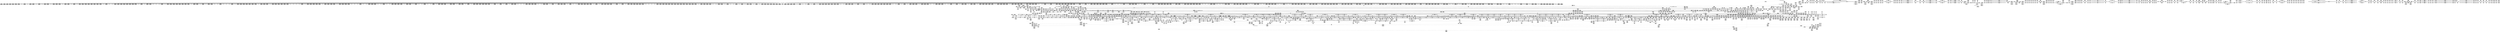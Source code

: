 digraph {
	CE0x4bfb2c0 [shape=record,shape=Mrecord,label="{CE0x4bfb2c0|selinux_getprocattr:_tmp90|*SummSink*}"]
	CE0x4cf3b60 [shape=record,shape=Mrecord,label="{CE0x4cf3b60|__preempt_count_sub:_sub|./arch/x86/include/asm/preempt.h,77|*SummSink*}"]
	CE0x4b0cc70 [shape=record,shape=Mrecord,label="{CE0x4b0cc70|get_current:_tmp1}"]
	CE0x4b961b0 [shape=record,shape=Mrecord,label="{CE0x4b961b0|2472:_%struct.cred*,_:_CRE_6648,6656_|*MultipleSource*|Function::current_has_perm&Arg::tsk::|Function::selinux_getprocattr&Arg::p::|security/selinux/hooks.c,5526}"]
	CE0x4bc2ea0 [shape=record,shape=Mrecord,label="{CE0x4bc2ea0|current_sid:_tmp22|security/selinux/hooks.c,218|*SummSource*}"]
	CE0x4add350 [shape=record,shape=Mrecord,label="{CE0x4add350|2472:_%struct.cred*,_:_CRE_104,112_|*MultipleSource*|Function::current_has_perm&Arg::tsk::|Function::selinux_getprocattr&Arg::p::|security/selinux/hooks.c,5526}"]
	CE0x4b7e1d0 [shape=record,shape=Mrecord,label="{CE0x4b7e1d0|rcu_read_lock:_tmp8|include/linux/rcupdate.h,882|*SummSource*}"]
	CE0x4b3cb10 [shape=record,shape=Mrecord,label="{CE0x4b3cb10|_call_void___rcu_read_lock()_#10,_!dbg_!27710|include/linux/rcupdate.h,879|*SummSink*}"]
	CE0x4c9b6c0 [shape=record,shape=Mrecord,label="{CE0x4c9b6c0|_call_void_mcount()_#3}"]
	CE0x4c712a0 [shape=record,shape=Mrecord,label="{CE0x4c712a0|i64_1|*Constant*}"]
	CE0x4b1f8c0 [shape=record,shape=Mrecord,label="{CE0x4b1f8c0|2472:_%struct.cred*,_:_CRE_3056,3064_|*MultipleSource*|Function::current_has_perm&Arg::tsk::|Function::selinux_getprocattr&Arg::p::|security/selinux/hooks.c,5526}"]
	CE0x4b28b50 [shape=record,shape=Mrecord,label="{CE0x4b28b50|2472:_%struct.cred*,_:_CRE_6306,6307_}"]
	CE0x4c018e0 [shape=record,shape=Mrecord,label="{CE0x4c018e0|i64*_getelementptr_inbounds_(_51_x_i64_,_51_x_i64_*___llvm_gcov_ctr329,_i64_0,_i64_44)|*Constant*|*SummSource*}"]
	CE0x4c62aa0 [shape=record,shape=Mrecord,label="{CE0x4c62aa0|i64*_getelementptr_inbounds_(_13_x_i64_,_13_x_i64_*___llvm_gcov_ctr126,_i64_0,_i64_10)|*Constant*|*SummSource*}"]
	CE0x4ad74b0 [shape=record,shape=Mrecord,label="{CE0x4ad74b0|2472:_%struct.cred*,_:_CRE_1808,1816_|*MultipleSource*|Function::current_has_perm&Arg::tsk::|Function::selinux_getprocattr&Arg::p::|security/selinux/hooks.c,5526}"]
	CE0x4be1100 [shape=record,shape=Mrecord,label="{CE0x4be1100|rcu_lock_release:_entry}"]
	CE0x4af6590 [shape=record,shape=Mrecord,label="{CE0x4af6590|2472:_%struct.cred*,_:_CRE_2664,2672_|*MultipleSource*|Function::current_has_perm&Arg::tsk::|Function::selinux_getprocattr&Arg::p::|security/selinux/hooks.c,5526}"]
	CE0x4c0f5b0 [shape=record,shape=Mrecord,label="{CE0x4c0f5b0|i64*_getelementptr_inbounds_(_11_x_i64_,_11_x_i64_*___llvm_gcov_ctr127,_i64_0,_i64_1)|*Constant*|*SummSink*}"]
	CE0x4abb250 [shape=record,shape=Mrecord,label="{CE0x4abb250|2472:_%struct.cred*,_:_CRE_232,240_|*MultipleSource*|Function::current_has_perm&Arg::tsk::|Function::selinux_getprocattr&Arg::p::|security/selinux/hooks.c,5526}"]
	CE0x4b7a830 [shape=record,shape=Mrecord,label="{CE0x4b7a830|rcu_read_lock:_tmp13|include/linux/rcupdate.h,882|*SummSink*}"]
	CE0x4bfef20 [shape=record,shape=Mrecord,label="{CE0x4bfef20|i64_43|*Constant*}"]
	CE0x4b89d10 [shape=record,shape=Mrecord,label="{CE0x4b89d10|rcu_read_lock:_tmp18|include/linux/rcupdate.h,882|*SummSource*}"]
	CE0x4c97e20 [shape=record,shape=Mrecord,label="{CE0x4c97e20|__preempt_count_add:_tmp2}"]
	CE0x4d01c00 [shape=record,shape=Mrecord,label="{CE0x4d01c00|_call_void_mcount()_#3}"]
	CE0x4b193a0 [shape=record,shape=Mrecord,label="{CE0x4b193a0|selinux_getprocattr:_tmp49|security/selinux/hooks.c,5530}"]
	CE0x4ba4850 [shape=record,shape=Mrecord,label="{CE0x4ba4850|selinux_getprocattr:_tmp32|security/selinux/hooks.c,5526|*SummSource*}"]
	CE0x4b99e70 [shape=record,shape=Mrecord,label="{CE0x4b99e70|selinux_getprocattr:_tmp56|security/selinux/hooks.c,5532}"]
	CE0x4b26d40 [shape=record,shape=Mrecord,label="{CE0x4b26d40|2472:_%struct.cred*,_:_CRE_6256,6264_|*MultipleSource*|Function::current_has_perm&Arg::tsk::|Function::selinux_getprocattr&Arg::p::|security/selinux/hooks.c,5526}"]
	CE0x64c2a20 [shape=record,shape=Mrecord,label="{CE0x64c2a20|selinux_getprocattr:_tmp4|security/selinux/hooks.c,5519|*SummSource*}"]
	CE0x4b2a440 [shape=record,shape=Mrecord,label="{CE0x4b2a440|2472:_%struct.cred*,_:_CRE_6327,6328_}"]
	CE0x4c02b60 [shape=record,shape=Mrecord,label="{CE0x4c02b60|selinux_getprocattr:_call47|security/selinux/hooks.c,5547|*SummSource*}"]
	CE0x4c089c0 [shape=record,shape=Mrecord,label="{CE0x4c089c0|selinux_getprocattr:_tmp106|security/selinux/hooks.c,5550|*SummSink*}"]
	CE0x4c71ee0 [shape=record,shape=Mrecord,label="{CE0x4c71ee0|i64*_getelementptr_inbounds_(_4_x_i64_,_4_x_i64_*___llvm_gcov_ctr130,_i64_0,_i64_1)|*Constant*|*SummSink*}"]
	CE0x4accaf0 [shape=record,shape=Mrecord,label="{CE0x4accaf0|2472:_%struct.cred*,_:_CRE_48,56_|*MultipleSource*|Function::current_has_perm&Arg::tsk::|Function::selinux_getprocattr&Arg::p::|security/selinux/hooks.c,5526}"]
	CE0x4ad34b0 [shape=record,shape=Mrecord,label="{CE0x4ad34b0|2472:_%struct.cred*,_:_CRE_2784,2792_|*MultipleSource*|Function::current_has_perm&Arg::tsk::|Function::selinux_getprocattr&Arg::p::|security/selinux/hooks.c,5526}"]
	CE0x4bd3710 [shape=record,shape=Mrecord,label="{CE0x4bd3710|_call_void_mcount()_#3|*SummSink*}"]
	CE0x4b77420 [shape=record,shape=Mrecord,label="{CE0x4b77420|GLOBAL:_rcu_lock_acquire|*Constant*|*SummSource*}"]
	CE0x4bdca20 [shape=record,shape=Mrecord,label="{CE0x4bdca20|selinux_getprocattr:_tobool31|security/selinux/hooks.c,5536|*SummSink*}"]
	CE0x4baccc0 [shape=record,shape=Mrecord,label="{CE0x4baccc0|selinux_getprocattr:_tmp19|security/selinux/hooks.c,5526}"]
	CE0x4b220c0 [shape=record,shape=Mrecord,label="{CE0x4b220c0|2472:_%struct.cred*,_:_CRE_3168,5856_|*MultipleSource*|Function::current_has_perm&Arg::tsk::|Function::selinux_getprocattr&Arg::p::|security/selinux/hooks.c,5526}"]
	CE0x4b41b40 [shape=record,shape=Mrecord,label="{CE0x4b41b40|i64*_getelementptr_inbounds_(_11_x_i64_,_11_x_i64_*___llvm_gcov_ctr132,_i64_0,_i64_0)|*Constant*|*SummSource*}"]
	CE0x4c2c3f0 [shape=record,shape=Mrecord,label="{CE0x4c2c3f0|__preempt_count_add:_tmp6|./arch/x86/include/asm/preempt.h,73|*SummSink*}"]
	CE0x4b39530 [shape=record,shape=Mrecord,label="{CE0x4b39530|selinux_getprocattr:_real_cred|security/selinux/hooks.c,5526|*SummSink*}"]
	CE0x4ba22b0 [shape=record,shape=Mrecord,label="{CE0x4ba22b0|i8_1|*Constant*}"]
	CE0x4b32440 [shape=record,shape=Mrecord,label="{CE0x4b32440|get_current:_tmp}"]
	CE0x4aefdf0 [shape=record,shape=Mrecord,label="{CE0x4aefdf0|2472:_%struct.cred*,_:_CRE_392,400_|*MultipleSource*|Function::current_has_perm&Arg::tsk::|Function::selinux_getprocattr&Arg::p::|security/selinux/hooks.c,5526}"]
	CE0x4b93700 [shape=record,shape=Mrecord,label="{CE0x4b93700|current_sid:_tmp6|security/selinux/hooks.c,218}"]
	CE0x4b81fe0 [shape=record,shape=Mrecord,label="{CE0x4b81fe0|current_sid:_tmp7|security/selinux/hooks.c,218|*SummSource*}"]
	CE0x4be7e60 [shape=record,shape=Mrecord,label="{CE0x4be7e60|selinux_getprocattr:_tobool35|security/selinux/hooks.c,5538|*SummSink*}"]
	CE0x4b14bd0 [shape=record,shape=Mrecord,label="{CE0x4b14bd0|selinux_getprocattr:_sid17|security/selinux/hooks.c,5529}"]
	CE0x4c0e4c0 [shape=record,shape=Mrecord,label="{CE0x4c0e4c0|i64*_getelementptr_inbounds_(_2_x_i64_,_2_x_i64_*___llvm_gcov_ctr98,_i64_0,_i64_0)|*Constant*|*SummSink*}"]
	CE0x4c07230 [shape=record,shape=Mrecord,label="{CE0x4c07230|selinux_getprocattr:_tmp104|security/selinux/hooks.c,5549|*SummSink*}"]
	CE0x4ade7d0 [shape=record,shape=Mrecord,label="{CE0x4ade7d0|selinux_getprocattr:_tmp13|security/selinux/hooks.c,5523|*SummSink*}"]
	CE0x4bceb50 [shape=record,shape=Mrecord,label="{CE0x4bceb50|i32_934|*Constant*}"]
	CE0x4b0f9e0 [shape=record,shape=Mrecord,label="{CE0x4b0f9e0|2472:_%struct.cred*,_:_CRE_2527,2528_}"]
	CE0x4c9e570 [shape=record,shape=Mrecord,label="{CE0x4c9e570|rcu_lock_release:_bb|*SummSource*}"]
	CE0x4bcfc10 [shape=record,shape=Mrecord,label="{CE0x4bcfc10|i32_934|*Constant*|*SummSource*}"]
	CE0x4ad8d30 [shape=record,shape=Mrecord,label="{CE0x4ad8d30|2472:_%struct.cred*,_:_CRE_480,488_|*MultipleSource*|Function::current_has_perm&Arg::tsk::|Function::selinux_getprocattr&Arg::p::|security/selinux/hooks.c,5526}"]
	CE0x4b069e0 [shape=record,shape=Mrecord,label="{CE0x4b069e0|i64*_getelementptr_inbounds_(_2_x_i64_,_2_x_i64_*___llvm_gcov_ctr136,_i64_0,_i64_1)|*Constant*|*SummSink*}"]
	CE0x4b181d0 [shape=record,shape=Mrecord,label="{CE0x4b181d0|selinux_getprocattr:_tmp51|security/selinux/hooks.c,5531|*SummSource*}"]
	CE0x4c3bce0 [shape=record,shape=Mrecord,label="{CE0x4c3bce0|current_sid:_tmp9|security/selinux/hooks.c,218}"]
	CE0x4b83670 [shape=record,shape=Mrecord,label="{CE0x4b83670|rcu_read_unlock:_tmp2|*SummSink*}"]
	CE0x4b8e870 [shape=record,shape=Mrecord,label="{CE0x4b8e870|task_sid:_tmp13|security/selinux/hooks.c,208}"]
	CE0x4b79270 [shape=record,shape=Mrecord,label="{CE0x4b79270|rcu_read_lock:_tmp11|include/linux/rcupdate.h,882|*SummSink*}"]
	CE0x4ba09b0 [shape=record,shape=Mrecord,label="{CE0x4ba09b0|i64*_getelementptr_inbounds_(_51_x_i64_,_51_x_i64_*___llvm_gcov_ctr329,_i64_0,_i64_29)|*Constant*}"]
	CE0x4c42070 [shape=record,shape=Mrecord,label="{CE0x4c42070|current_sid:_tobool1|security/selinux/hooks.c,218|*SummSource*}"]
	CE0x4bb1e10 [shape=record,shape=Mrecord,label="{CE0x4bb1e10|selinux_getprocattr:_tmp29|security/selinux/hooks.c,5526|*SummSink*}"]
	CE0x4bc65b0 [shape=record,shape=Mrecord,label="{CE0x4bc65b0|selinux_getprocattr:_tmp52|security/selinux/hooks.c,5531}"]
	CE0x4c60820 [shape=record,shape=Mrecord,label="{CE0x4c60820|i64*_getelementptr_inbounds_(_13_x_i64_,_13_x_i64_*___llvm_gcov_ctr126,_i64_0,_i64_9)|*Constant*|*SummSink*}"]
	CE0x4ae2d50 [shape=record,shape=Mrecord,label="{CE0x4ae2d50|i64_31|*Constant*|*SummSink*}"]
	CE0x4b2c0c0 [shape=record,shape=Mrecord,label="{CE0x4b2c0c0|2472:_%struct.cred*,_:_CRE_6351,6352_}"]
	CE0x4b36320 [shape=record,shape=Mrecord,label="{CE0x4b36320|rcu_read_lock:_entry|*SummSink*}"]
	CE0x4bb9670 [shape=record,shape=Mrecord,label="{CE0x4bb9670|i64*_getelementptr_inbounds_(_51_x_i64_,_51_x_i64_*___llvm_gcov_ctr329,_i64_0,_i64_35)|*Constant*|*SummSource*}"]
	CE0x4bbaeb0 [shape=record,shape=Mrecord,label="{CE0x4bbaeb0|selinux_getprocattr:_sockcreate_sid|security/selinux/hooks.c,5539|*SummSink*}"]
	CE0x4cf3730 [shape=record,shape=Mrecord,label="{CE0x4cf3730|COLLAPSED:_GCMRE___llvm_gcov_ctr135_internal_global_4_x_i64_zeroinitializer:_elem_0:default:}"]
	CE0x4b21a60 [shape=record,shape=Mrecord,label="{CE0x4b21a60|2472:_%struct.cred*,_:_CRE_3152,3160_|*MultipleSource*|Function::current_has_perm&Arg::tsk::|Function::selinux_getprocattr&Arg::p::|security/selinux/hooks.c,5526}"]
	CE0x4b926a0 [shape=record,shape=Mrecord,label="{CE0x4b926a0|_call_void_lockdep_rcu_suspicious(i8*_getelementptr_inbounds_(_25_x_i8_,_25_x_i8_*_.str45,_i32_0,_i32_0),_i32_934,_i8*_getelementptr_inbounds_(_44_x_i8_,_44_x_i8_*_.str47,_i32_0,_i32_0))_#10,_!dbg_!27726|include/linux/rcupdate.h,933}"]
	CE0x4bfa910 [shape=record,shape=Mrecord,label="{CE0x4bfa910|selinux_getprocattr:_sid.2|*SummSource*}"]
	CE0x4bb7f20 [shape=record,shape=Mrecord,label="{CE0x4bb7f20|selinux_getprocattr:_tmp42|security/selinux/hooks.c,5528}"]
	CE0x4c9f3f0 [shape=record,shape=Mrecord,label="{CE0x4c9f3f0|rcu_lock_release:_tmp1|*SummSink*}"]
	CE0x4c71f50 [shape=record,shape=Mrecord,label="{CE0x4c71f50|rcu_lock_acquire:_tmp1}"]
	CE0x4aea030 [shape=record,shape=Mrecord,label="{CE0x4aea030|selinux_getprocattr:_call1|security/selinux/hooks.c,5520|*SummSink*}"]
	CE0x4b96c20 [shape=record,shape=Mrecord,label="{CE0x4b96c20|2472:_%struct.cred*,_:_CRE_6680,6684_|*MultipleSource*|Function::current_has_perm&Arg::tsk::|Function::selinux_getprocattr&Arg::p::|security/selinux/hooks.c,5526}"]
	CE0x4bd0ac0 [shape=record,shape=Mrecord,label="{CE0x4bd0ac0|i64*_getelementptr_inbounds_(_11_x_i64_,_11_x_i64_*___llvm_gcov_ctr125,_i64_0,_i64_0)|*Constant*|*SummSink*}"]
	CE0x4ba6840 [shape=record,shape=Mrecord,label="{CE0x4ba6840|selinux_getprocattr:_tmp35|security/selinux/hooks.c,5526|*SummSink*}"]
	CE0x4c58b60 [shape=record,shape=Mrecord,label="{CE0x4c58b60|_call_void___preempt_count_sub(i32_1)_#10,_!dbg_!27715|include/linux/rcupdate.h,244|*SummSource*}"]
	CE0x4b3f860 [shape=record,shape=Mrecord,label="{CE0x4b3f860|GLOBAL:_current_has_perm|*Constant*|*SummSource*}"]
	CE0x4b9ea40 [shape=record,shape=Mrecord,label="{CE0x4b9ea40|i64_28|*Constant*}"]
	CE0x4bd0140 [shape=record,shape=Mrecord,label="{CE0x4bd0140|GLOBAL:___llvm_gcov_ctr125|Global_var:__llvm_gcov_ctr125|*SummSink*}"]
	CE0x4acd560 [shape=record,shape=Mrecord,label="{CE0x4acd560|_ret_void,_!dbg_!27735|include/linux/rcupdate.h,884|*SummSource*}"]
	CE0x4b35f60 [shape=record,shape=Mrecord,label="{CE0x4b35f60|_ret_i32_%call7,_!dbg_!27749|security/selinux/hooks.c,210|*SummSource*}"]
	CE0x4bbbe20 [shape=record,shape=Mrecord,label="{CE0x4bbbe20|i64*_getelementptr_inbounds_(_51_x_i64_,_51_x_i64_*___llvm_gcov_ctr329,_i64_0,_i64_36)|*Constant*}"]
	CE0x4be3ac0 [shape=record,shape=Mrecord,label="{CE0x4be3ac0|rcu_read_unlock:_tmp20|include/linux/rcupdate.h,933}"]
	CE0x4c70ec0 [shape=record,shape=Mrecord,label="{CE0x4c70ec0|rcu_read_unlock:_tmp6|include/linux/rcupdate.h,933}"]
	CE0x4c5e450 [shape=record,shape=Mrecord,label="{CE0x4c5e450|i64*_getelementptr_inbounds_(_4_x_i64_,_4_x_i64_*___llvm_gcov_ctr130,_i64_0,_i64_2)|*Constant*}"]
	CE0x4b0a7f0 [shape=record,shape=Mrecord,label="{CE0x4b0a7f0|selinux_getprocattr:_tmp10|security/selinux/hooks.c,5522}"]
	CE0x4c427d0 [shape=record,shape=Mrecord,label="{CE0x4c427d0|__rcu_read_lock:_tmp6|include/linux/rcupdate.h,240|*SummSource*}"]
	CE0x4bf0270 [shape=record,shape=Mrecord,label="{CE0x4bf0270|_ret_void,_!dbg_!27720|./arch/x86/include/asm/preempt.h,78|*SummSource*}"]
	CE0x4b125d0 [shape=record,shape=Mrecord,label="{CE0x4b125d0|i64*_getelementptr_inbounds_(_11_x_i64_,_11_x_i64_*___llvm_gcov_ctr127,_i64_0,_i64_10)|*Constant*|*SummSink*}"]
	CE0x4c2c380 [shape=record,shape=Mrecord,label="{CE0x4c2c380|__preempt_count_add:_tmp6|./arch/x86/include/asm/preempt.h,73|*SummSource*}"]
	CE0x4b21c80 [shape=record,shape=Mrecord,label="{CE0x4b21c80|2472:_%struct.cred*,_:_CRE_3160,3164_|*MultipleSource*|Function::current_has_perm&Arg::tsk::|Function::selinux_getprocattr&Arg::p::|security/selinux/hooks.c,5526}"]
	CE0x4c75c80 [shape=record,shape=Mrecord,label="{CE0x4c75c80|0:_i8,_:_GCMR_task_sid.__warned_internal_global_i8_0,_section_.data.unlikely_,_align_1:_elem_0:default:}"]
	CE0x4c9c050 [shape=record,shape=Mrecord,label="{CE0x4c9c050|__rcu_read_unlock:_do.body}"]
	CE0x4c9f170 [shape=record,shape=Mrecord,label="{CE0x4c9f170|rcu_lock_acquire:_bb}"]
	CE0x4c989b0 [shape=record,shape=Mrecord,label="{CE0x4c989b0|__preempt_count_sub:_sub|./arch/x86/include/asm/preempt.h,77|*SummSource*}"]
	CE0x4be6950 [shape=record,shape=Mrecord,label="{CE0x4be6950|selinux_getprocattr:_tmp74|security/selinux/hooks.c,5537|*SummSource*}"]
	CE0x4b36b00 [shape=record,shape=Mrecord,label="{CE0x4b36b00|_call_void_mcount()_#3|*SummSink*}"]
	CE0x4b77fa0 [shape=record,shape=Mrecord,label="{CE0x4b77fa0|i64_2|*Constant*}"]
	CE0x4ac1a00 [shape=record,shape=Mrecord,label="{CE0x4ac1a00|2472:_%struct.cred*,_:_CRE_2896,2900_|*MultipleSource*|Function::current_has_perm&Arg::tsk::|Function::selinux_getprocattr&Arg::p::|security/selinux/hooks.c,5526}"]
	CE0x4b14ec0 [shape=record,shape=Mrecord,label="{CE0x4b14ec0|selinux_getprocattr:_sid17|security/selinux/hooks.c,5529|*SummSink*}"]
	CE0x4acdc90 [shape=record,shape=Mrecord,label="{CE0x4acdc90|selinux_getprocattr:_tmp4|security/selinux/hooks.c,5519|*SummSink*}"]
	CE0x4c49130 [shape=record,shape=Mrecord,label="{CE0x4c49130|current_sid:_call4|security/selinux/hooks.c,218|*SummSink*}"]
	CE0x4bb09c0 [shape=record,shape=Mrecord,label="{CE0x4bb09c0|i64_12|*Constant*|*SummSource*}"]
	CE0x4c03810 [shape=record,shape=Mrecord,label="{CE0x4c03810|selinux_getprocattr:_value|Function::selinux_getprocattr&Arg::value::|*SummSink*}"]
	CE0x4adac70 [shape=record,shape=Mrecord,label="{CE0x4adac70|selinux_getprocattr:_land.lhs.true|*SummSource*}"]
	CE0x4aed6f0 [shape=record,shape=Mrecord,label="{CE0x4aed6f0|2472:_%struct.cred*,_:_CRE_2508,2512_|*MultipleSource*|Function::current_has_perm&Arg::tsk::|Function::selinux_getprocattr&Arg::p::|security/selinux/hooks.c,5526}"]
	CE0x4c9d4f0 [shape=record,shape=Mrecord,label="{CE0x4c9d4f0|rcu_lock_acquire:_tmp7|*SummSink*}"]
	CE0x4b85930 [shape=record,shape=Mrecord,label="{CE0x4b85930|rcu_read_unlock:_tmp12|include/linux/rcupdate.h,933|*SummSource*}"]
	CE0x4aedfa0 [shape=record,shape=Mrecord,label="{CE0x4aedfa0|2472:_%struct.cred*,_:_CRE_2522,2523_}"]
	CE0x4b43410 [shape=record,shape=Mrecord,label="{CE0x4b43410|i64_3|*Constant*}"]
	CE0x4bb6700 [shape=record,shape=Mrecord,label="{CE0x4bb6700|VOIDTB_TE_array:_GCR_.str71_private_unnamed_addr_constant_8_x_i8_c_current_00_,_align_1:_elem_0:default:}"]
	CE0x4b06700 [shape=record,shape=Mrecord,label="{CE0x4b06700|selinux_getprocattr:_tmp9|security/selinux/hooks.c,5521|*SummSource*}"]
	CE0x4b9fb60 [shape=record,shape=Mrecord,label="{CE0x4b9fb60|selinux_getprocattr:_tmp63|security/selinux/hooks.c,5534}"]
	CE0x4acb7f0 [shape=record,shape=Mrecord,label="{CE0x4acb7f0|2472:_%struct.cred*,_:_CRE_80,84_|*MultipleSource*|Function::current_has_perm&Arg::tsk::|Function::selinux_getprocattr&Arg::p::|security/selinux/hooks.c,5526}"]
	CE0x4b9a4b0 [shape=record,shape=Mrecord,label="{CE0x4b9a4b0|selinux_getprocattr:_tmp57|security/selinux/hooks.c,5532|*SummSource*}"]
	CE0x6765a90 [shape=record,shape=Mrecord,label="{CE0x6765a90|selinux_getprocattr:_if.end43}"]
	CE0x4c74bd0 [shape=record,shape=Mrecord,label="{CE0x4c74bd0|task_sid:_tmp6|security/selinux/hooks.c,208|*SummSource*}"]
	CE0x4ad4160 [shape=record,shape=Mrecord,label="{CE0x4ad4160|2472:_%struct.cred*,_:_CRE_632,640_|*MultipleSource*|Function::current_has_perm&Arg::tsk::|Function::selinux_getprocattr&Arg::p::|security/selinux/hooks.c,5526}"]
	CE0x4bfbd20 [shape=record,shape=Mrecord,label="{CE0x4bfbd20|selinux_getprocattr:_sid.3}"]
	CE0x4b07920 [shape=record,shape=Mrecord,label="{CE0x4b07920|selinux_getprocattr:_tmp8|security/selinux/hooks.c,5521}"]
	CE0x4b1e410 [shape=record,shape=Mrecord,label="{CE0x4b1e410|2472:_%struct.cred*,_:_CRE_2975,2976_}"]
	CE0x4b27e40 [shape=record,shape=Mrecord,label="{CE0x4b27e40|2472:_%struct.cred*,_:_CRE_6295,6296_}"]
	CE0x4bffb70 [shape=record,shape=Mrecord,label="{CE0x4bffb70|selinux_getprocattr:_tmp95|security/selinux/hooks.c,5544}"]
	CE0x4b33bd0 [shape=record,shape=Mrecord,label="{CE0x4b33bd0|i16_2|*Constant*|*SummSink*}"]
	CE0x4b91d80 [shape=record,shape=Mrecord,label="{CE0x4b91d80|i64_3|*Constant*}"]
	CE0x4cf42a0 [shape=record,shape=Mrecord,label="{CE0x4cf42a0|i64_1|*Constant*}"]
	CE0x4ae47c0 [shape=record,shape=Mrecord,label="{CE0x4ae47c0|2472:_%struct.cred*,_:_CRE_168,176_|*MultipleSource*|Function::current_has_perm&Arg::tsk::|Function::selinux_getprocattr&Arg::p::|security/selinux/hooks.c,5526}"]
	CE0x4b34c10 [shape=record,shape=Mrecord,label="{CE0x4b34c10|current_sid:_tmp12|security/selinux/hooks.c,218|*SummSink*}"]
	CE0x4b99670 [shape=record,shape=Mrecord,label="{CE0x4b99670|selinux_getprocattr:_tmp16|*LoadInst*|security/selinux/hooks.c,5526}"]
	CE0x4c0e960 [shape=record,shape=Mrecord,label="{CE0x4c0e960|__rcu_read_lock:_tmp3|*SummSource*}"]
	CE0x4b2c580 [shape=record,shape=Mrecord,label="{CE0x4b2c580|2472:_%struct.cred*,_:_CRE_6355,6356_}"]
	CE0x4b07200 [shape=record,shape=Mrecord,label="{CE0x4b07200|current_has_perm:_tmp2|*SummSource*}"]
	CE0x4c20670 [shape=record,shape=Mrecord,label="{CE0x4c20670|cred_sid:_tmp5|security/selinux/hooks.c,196|*SummSink*}"]
	CE0x4b3fbb0 [shape=record,shape=Mrecord,label="{CE0x4b3fbb0|avc_has_perm:_entry|*SummSink*}"]
	CE0x4b19620 [shape=record,shape=Mrecord,label="{CE0x4b19620|selinux_getprocattr:_tmp49|security/selinux/hooks.c,5530|*SummSink*}"]
	CE0x4b251d0 [shape=record,shape=Mrecord,label="{CE0x4b251d0|2472:_%struct.cred*,_:_CRE_6152,6168_|*MultipleSource*|Function::current_has_perm&Arg::tsk::|Function::selinux_getprocattr&Arg::p::|security/selinux/hooks.c,5526}"]
	CE0x4b44900 [shape=record,shape=Mrecord,label="{CE0x4b44900|selinux_getprocattr:_tmp5|security/selinux/hooks.c,5519|*SummSource*}"]
	CE0x4ca5790 [shape=record,shape=Mrecord,label="{CE0x4ca5790|__rcu_read_unlock:_tmp3|*SummSink*}"]
	CE0x4b77a30 [shape=record,shape=Mrecord,label="{CE0x4b77a30|rcu_read_unlock:_tmp11|include/linux/rcupdate.h,933|*SummSink*}"]
	CE0x4af1050 [shape=record,shape=Mrecord,label="{CE0x4af1050|2472:_%struct.cred*,_:_CRE_584,592_|*MultipleSource*|Function::current_has_perm&Arg::tsk::|Function::selinux_getprocattr&Arg::p::|security/selinux/hooks.c,5526}"]
	CE0x4ba4180 [shape=record,shape=Mrecord,label="{CE0x4ba4180|i8*_getelementptr_inbounds_(_41_x_i8_,_41_x_i8_*_.str44,_i32_0,_i32_0)|*Constant*|*SummSink*}"]
	CE0x4c3d910 [shape=record,shape=Mrecord,label="{CE0x4c3d910|_call_void_mcount()_#3|*SummSource*}"]
	CE0x4bfbf80 [shape=record,shape=Mrecord,label="{CE0x4bfbf80|selinux_getprocattr:_sid.3|*SummSink*}"]
	CE0x4b2a900 [shape=record,shape=Mrecord,label="{CE0x4b2a900|2472:_%struct.cred*,_:_CRE_6331,6332_}"]
	CE0x4c5bd50 [shape=record,shape=Mrecord,label="{CE0x4c5bd50|task_sid:_do.body}"]
	CE0x4c2f040 [shape=record,shape=Mrecord,label="{CE0x4c2f040|GLOBAL:_rcu_read_lock.__warned|Global_var:rcu_read_lock.__warned}"]
	CE0x4ac3bb0 [shape=record,shape=Mrecord,label="{CE0x4ac3bb0|2472:_%struct.cred*,_:_CRE_2272,2280_|*MultipleSource*|Function::current_has_perm&Arg::tsk::|Function::selinux_getprocattr&Arg::p::|security/selinux/hooks.c,5526}"]
	CE0x4af43c0 [shape=record,shape=Mrecord,label="{CE0x4af43c0|2472:_%struct.cred*,_:_CRE_2152,2160_|*MultipleSource*|Function::current_has_perm&Arg::tsk::|Function::selinux_getprocattr&Arg::p::|security/selinux/hooks.c,5526}"]
	CE0x4c53150 [shape=record,shape=Mrecord,label="{CE0x4c53150|_call_void_mcount()_#3|*SummSink*}"]
	CE0x4bad950 [shape=record,shape=Mrecord,label="{CE0x4bad950|rcu_read_unlock:_tmp20|include/linux/rcupdate.h,933|*SummSink*}"]
	CE0x4ba7af0 [shape=record,shape=Mrecord,label="{CE0x4ba7af0|selinux_getprocattr:_tmp37|security/selinux/hooks.c,5526|*SummSink*}"]
	CE0x4ae2e50 [shape=record,shape=Mrecord,label="{CE0x4ae2e50|selinux_getprocattr:_tmp68|security/selinux/hooks.c,5536}"]
	CE0x4bff080 [shape=record,shape=Mrecord,label="{CE0x4bff080|i64_43|*Constant*|*SummSource*}"]
	CE0x4bf5640 [shape=record,shape=Mrecord,label="{CE0x4bf5640|__preempt_count_add:_tmp4|./arch/x86/include/asm/preempt.h,72|*SummSource*}"]
	CE0x4ada220 [shape=record,shape=Mrecord,label="{CE0x4ada220|2472:_%struct.cred*,_:_CRE_352,360_|*MultipleSource*|Function::current_has_perm&Arg::tsk::|Function::selinux_getprocattr&Arg::p::|security/selinux/hooks.c,5526}"]
	CE0x4b0cfa0 [shape=record,shape=Mrecord,label="{CE0x4b0cfa0|selinux_getprocattr:_tmp8|security/selinux/hooks.c,5521|*SummSource*}"]
	CE0x4bf2f30 [shape=record,shape=Mrecord,label="{CE0x4bf2f30|__preempt_count_add:_do.end|*SummSource*}"]
	CE0x4abffd0 [shape=record,shape=Mrecord,label="{CE0x4abffd0|selinux_getprocattr:_entry|*SummSource*}"]
	CE0x4b8d260 [shape=record,shape=Mrecord,label="{CE0x4b8d260|rcu_read_lock:_tmp22|include/linux/rcupdate.h,884|*SummSource*}"]
	CE0x4ad2c60 [shape=record,shape=Mrecord,label="{CE0x4ad2c60|2472:_%struct.cred*,_:_CRE_2752,2760_|*MultipleSource*|Function::current_has_perm&Arg::tsk::|Function::selinux_getprocattr&Arg::p::|security/selinux/hooks.c,5526}"]
	CE0x4b25a80 [shape=record,shape=Mrecord,label="{CE0x4b25a80|2472:_%struct.cred*,_:_CRE_6192,6196_|*MultipleSource*|Function::current_has_perm&Arg::tsk::|Function::selinux_getprocattr&Arg::p::|security/selinux/hooks.c,5526}"]
	CE0x4b8fb40 [shape=record,shape=Mrecord,label="{CE0x4b8fb40|i64*_getelementptr_inbounds_(_11_x_i64_,_11_x_i64_*___llvm_gcov_ctr125,_i64_0,_i64_1)|*Constant*}"]
	CE0x4c48b30 [shape=record,shape=Mrecord,label="{CE0x4c48b30|current_sid:_tmp20|security/selinux/hooks.c,218|*SummSink*}"]
	CE0x4b3db00 [shape=record,shape=Mrecord,label="{CE0x4b3db00|GLOBAL:_selinux_getprocattr.__warned|Global_var:selinux_getprocattr.__warned|*SummSink*}"]
	CE0x4bba320 [shape=record,shape=Mrecord,label="{CE0x4bba320|i32_5|*Constant*}"]
	CE0x4c70f30 [shape=record,shape=Mrecord,label="{CE0x4c70f30|rcu_read_unlock:_tmp10|include/linux/rcupdate.h,933}"]
	CE0x4c60c10 [shape=record,shape=Mrecord,label="{CE0x4c60c10|task_sid:_tmp20|security/selinux/hooks.c,208|*SummSource*}"]
	CE0x4ba40c0 [shape=record,shape=Mrecord,label="{CE0x4ba40c0|i8*_getelementptr_inbounds_(_41_x_i8_,_41_x_i8_*_.str44,_i32_0,_i32_0)|*Constant*|*SummSource*}"]
	CE0x4cff5a0 [shape=record,shape=Mrecord,label="{CE0x4cff5a0|__preempt_count_sub:_tmp5|./arch/x86/include/asm/preempt.h,77|*SummSource*}"]
	CE0x4bf5f60 [shape=record,shape=Mrecord,label="{CE0x4bf5f60|_call_void_asm_addl_$1,_%gs:$0_,_*m,ri,*m,_dirflag_,_fpsr_,_flags_(i32*___preempt_count,_i32_%val,_i32*___preempt_count)_#3,_!dbg_!27714,_!srcloc_!27717|./arch/x86/include/asm/preempt.h,72|*SummSink*}"]
	CE0x4c68d60 [shape=record,shape=Mrecord,label="{CE0x4c68d60|i64*_getelementptr_inbounds_(_4_x_i64_,_4_x_i64_*___llvm_gcov_ctr133,_i64_0,_i64_3)|*Constant*|*SummSource*}"]
	CE0x4b275c0 [shape=record,shape=Mrecord,label="{CE0x4b275c0|2472:_%struct.cred*,_:_CRE_6289,6290_}"]
	CE0x4aef6d0 [shape=record,shape=Mrecord,label="{CE0x4aef6d0|selinux_getprocattr:_len|security/selinux/hooks.c, 5517|*SummSource*}"]
	CE0x4bbeee0 [shape=record,shape=Mrecord,label="{CE0x4bbeee0|current_sid:_tmp15|security/selinux/hooks.c,218|*SummSink*}"]
	CE0x4b7f530 [shape=record,shape=Mrecord,label="{CE0x4b7f530|rcu_read_unlock:_call|include/linux/rcupdate.h,933|*SummSource*}"]
	CE0x4ca29c0 [shape=record,shape=Mrecord,label="{CE0x4ca29c0|rcu_read_unlock:_land.lhs.true2}"]
	CE0x4b22500 [shape=record,shape=Mrecord,label="{CE0x4b22500|2472:_%struct.cred*,_:_CRE_5864,5872_|*MultipleSource*|Function::current_has_perm&Arg::tsk::|Function::selinux_getprocattr&Arg::p::|security/selinux/hooks.c,5526}"]
	CE0x4b2e710 [shape=record,shape=Mrecord,label="{CE0x4b2e710|2472:_%struct.cred*,_:_CRE_6474,6476_|*MultipleSource*|Function::current_has_perm&Arg::tsk::|Function::selinux_getprocattr&Arg::p::|security/selinux/hooks.c,5526}"]
	CE0x4c107c0 [shape=record,shape=Mrecord,label="{CE0x4c107c0|rcu_read_lock:_if.then|*SummSink*}"]
	CE0x4c64720 [shape=record,shape=Mrecord,label="{CE0x4c64720|task_sid:_tmp25|security/selinux/hooks.c,208}"]
	CE0x4c0a690 [shape=record,shape=Mrecord,label="{CE0x4c0a690|selinux_getprocattr:_tmp109|security/selinux/hooks.c,5553|*SummSink*}"]
	CE0x4bad370 [shape=record,shape=Mrecord,label="{CE0x4bad370|i64_30|*Constant*|*SummSource*}"]
	CE0x4bce2e0 [shape=record,shape=Mrecord,label="{CE0x4bce2e0|i64*_getelementptr_inbounds_(_11_x_i64_,_11_x_i64_*___llvm_gcov_ctr132,_i64_0,_i64_8)|*Constant*|*SummSink*}"]
	CE0x4bbcd20 [shape=record,shape=Mrecord,label="{CE0x4bbcd20|selinux_getprocattr:_tmp84}"]
	CE0x4b35840 [shape=record,shape=Mrecord,label="{CE0x4b35840|selinux_getprocattr:_tmp}"]
	CE0x4b7ce70 [shape=record,shape=Mrecord,label="{CE0x4b7ce70|GLOBAL:_rcu_read_lock.__warned|Global_var:rcu_read_lock.__warned}"]
	CE0x4bf0810 [shape=record,shape=Mrecord,label="{CE0x4bf0810|cred_sid:_tmp3|*SummSink*}"]
	CE0x4c49450 [shape=record,shape=Mrecord,label="{CE0x4c49450|GLOBAL:_get_current|*Constant*}"]
	CE0x4b2b740 [shape=record,shape=Mrecord,label="{CE0x4b2b740|2472:_%struct.cred*,_:_CRE_6343,6344_}"]
	CE0x4c71230 [shape=record,shape=Mrecord,label="{CE0x4c71230|i64*_getelementptr_inbounds_(_4_x_i64_,_4_x_i64_*___llvm_gcov_ctr129,_i64_0,_i64_1)|*Constant*|*SummSink*}"]
	CE0x4ac3360 [shape=record,shape=Mrecord,label="{CE0x4ac3360|2472:_%struct.cred*,_:_CRE_2240,2248_|*MultipleSource*|Function::current_has_perm&Arg::tsk::|Function::selinux_getprocattr&Arg::p::|security/selinux/hooks.c,5526}"]
	CE0x4c67700 [shape=record,shape=Mrecord,label="{CE0x4c67700|_call_void_lock_release(%struct.lockdep_map*_%map,_i32_1,_i64_ptrtoint_(i8*_blockaddress(_rcu_lock_release,_%__here)_to_i64))_#10,_!dbg_!27716|include/linux/rcupdate.h,423|*SummSource*}"]
	CE0x4c43b40 [shape=record,shape=Mrecord,label="{CE0x4c43b40|i64*_getelementptr_inbounds_(_4_x_i64_,_4_x_i64_*___llvm_gcov_ctr128,_i64_0,_i64_3)|*Constant*|*SummSource*}"]
	CE0x4b49120 [shape=record,shape=Mrecord,label="{CE0x4b49120|i64_10|*Constant*|*SummSink*}"]
	CE0x4b05f30 [shape=record,shape=Mrecord,label="{CE0x4b05f30|_call_void_rcu_read_lock()_#10,_!dbg_!27728|security/selinux/hooks.c,5525}"]
	CE0x4bdb5a0 [shape=record,shape=Mrecord,label="{CE0x4bdb5a0|selinux_getprocattr:_tmp67|security/selinux/hooks.c,5535|*SummSource*}"]
	CE0x4b371d0 [shape=record,shape=Mrecord,label="{CE0x4b371d0|i64*_getelementptr_inbounds_(_51_x_i64_,_51_x_i64_*___llvm_gcov_ctr329,_i64_0,_i64_0)|*Constant*}"]
	CE0x4abfe10 [shape=record,shape=Mrecord,label="{CE0x4abfe10|selinux_getprocattr:_if.end40}"]
	CE0x4b8a6f0 [shape=record,shape=Mrecord,label="{CE0x4b8a6f0|i8*_getelementptr_inbounds_(_42_x_i8_,_42_x_i8_*_.str46,_i32_0,_i32_0)|*Constant*}"]
	CE0x4b9c190 [shape=record,shape=Mrecord,label="{CE0x4b9c190|i32_2|*Constant*}"]
	CE0x4b20300 [shape=record,shape=Mrecord,label="{CE0x4b20300|2472:_%struct.cred*,_:_CRE_3096,3104_|*MultipleSource*|Function::current_has_perm&Arg::tsk::|Function::selinux_getprocattr&Arg::p::|security/selinux/hooks.c,5526}"]
	CE0x4b422c0 [shape=record,shape=Mrecord,label="{CE0x4b422c0|selinux_getprocattr:_land.lhs.true7|*SummSource*}"]
	CE0x4b1b820 [shape=record,shape=Mrecord,label="{CE0x4b1b820|2472:_%struct.cred*,_:_CRE_2938,2939_}"]
	CE0x4b9e200 [shape=record,shape=Mrecord,label="{CE0x4b9e200|selinux_getprocattr:_tobool27|security/selinux/hooks.c,5534}"]
	CE0x4b9cd20 [shape=record,shape=Mrecord,label="{CE0x4b9cd20|selinux_getprocattr:_exec_sid|security/selinux/hooks.c,5533|*SummSink*}"]
	CE0x4bbc1d0 [shape=record,shape=Mrecord,label="{CE0x4bbc1d0|selinux_getprocattr:_tmp82|security/selinux/hooks.c,5541|*SummSink*}"]
	CE0x4ad0890 [shape=record,shape=Mrecord,label="{CE0x4ad0890|selinux_getprocattr:_do.end|*SummSource*}"]
	CE0x4bd7440 [shape=record,shape=Mrecord,label="{CE0x4bd7440|current_sid:_tmp}"]
	CE0x4c3ff00 [shape=record,shape=Mrecord,label="{CE0x4c3ff00|current_sid:_tmp17|security/selinux/hooks.c,218|*SummSource*}"]
	CE0x4c58bd0 [shape=record,shape=Mrecord,label="{CE0x4c58bd0|_call_void_asm_sideeffect_,_memory_,_dirflag_,_fpsr_,_flags_()_#3,_!dbg_!27711,_!srcloc_!27714|include/linux/rcupdate.h,244|*SummSource*}"]
	CE0x4b8cc70 [shape=record,shape=Mrecord,label="{CE0x4b8cc70|i64*_getelementptr_inbounds_(_11_x_i64_,_11_x_i64_*___llvm_gcov_ctr127,_i64_0,_i64_9)|*Constant*|*SummSource*}"]
	CE0x4beae50 [shape=record,shape=Mrecord,label="{CE0x4beae50|cred_sid:_security|security/selinux/hooks.c,196|*SummSource*}"]
	CE0x4b7ad90 [shape=record,shape=Mrecord,label="{CE0x4b7ad90|rcu_read_lock:_tmp14|include/linux/rcupdate.h,882|*SummSink*}"]
	CE0x4c2d940 [shape=record,shape=Mrecord,label="{CE0x4c2d940|__preempt_count_add:_tmp5|./arch/x86/include/asm/preempt.h,72|*SummSink*}"]
	CE0x4b294d0 [shape=record,shape=Mrecord,label="{CE0x4b294d0|2472:_%struct.cred*,_:_CRE_6314,6315_}"]
	CE0x4c23250 [shape=record,shape=Mrecord,label="{CE0x4c23250|rcu_read_unlock:_tmp13|include/linux/rcupdate.h,933}"]
	CE0x4aec430 [shape=record,shape=Mrecord,label="{CE0x4aec430|2472:_%struct.cred*,_:_CRE_304,312_|*MultipleSource*|Function::current_has_perm&Arg::tsk::|Function::selinux_getprocattr&Arg::p::|security/selinux/hooks.c,5526}"]
	CE0x4c2f450 [shape=record,shape=Mrecord,label="{CE0x4c2f450|__rcu_read_unlock:_tmp1}"]
	CE0x4b1e080 [shape=record,shape=Mrecord,label="{CE0x4b1e080|2472:_%struct.cred*,_:_CRE_2972,2973_}"]
	CE0x4c55b60 [shape=record,shape=Mrecord,label="{CE0x4c55b60|task_sid:_do.end6|*SummSource*}"]
	CE0x4c9bae0 [shape=record,shape=Mrecord,label="{CE0x4c9bae0|rcu_read_lock:_do.end}"]
	CE0x4be2890 [shape=record,shape=Mrecord,label="{CE0x4be2890|_ret_void,_!dbg_!27717|include/linux/rcupdate.h,245}"]
	CE0x4b9dc40 [shape=record,shape=Mrecord,label="{CE0x4b9dc40|selinux_getprocattr:_call26|security/selinux/hooks.c,5534|*SummSink*}"]
	CE0x4b84a50 [shape=record,shape=Mrecord,label="{CE0x4b84a50|rcu_lock_acquire:_entry|*SummSource*}"]
	CE0x4bb1730 [shape=record,shape=Mrecord,label="{CE0x4bb1730|selinux_getprocattr:_tmp28|security/selinux/hooks.c,5526|*SummSource*}"]
	CE0x4b42770 [shape=record,shape=Mrecord,label="{CE0x4b42770|current_has_perm:_entry|*SummSink*}"]
	CE0x4b81e60 [shape=record,shape=Mrecord,label="{CE0x4b81e60|current_sid:_tmp7|security/selinux/hooks.c,218}"]
	CE0x4b281d0 [shape=record,shape=Mrecord,label="{CE0x4b281d0|2472:_%struct.cred*,_:_CRE_6298,6299_}"]
	CE0x4bac730 [shape=record,shape=Mrecord,label="{CE0x4bac730|selinux_getprocattr:_tmp18|security/selinux/hooks.c,5526}"]
	CE0x4b29730 [shape=record,shape=Mrecord,label="{CE0x4b29730|2472:_%struct.cred*,_:_CRE_6316,6317_}"]
	CE0x4b842b0 [shape=record,shape=Mrecord,label="{CE0x4b842b0|rcu_read_lock:_tmp}"]
	CE0x4b956e0 [shape=record,shape=Mrecord,label="{CE0x4b956e0|2472:_%struct.cred*,_:_CRE_6616,6624_|*MultipleSource*|Function::current_has_perm&Arg::tsk::|Function::selinux_getprocattr&Arg::p::|security/selinux/hooks.c,5526}"]
	CE0x4c05300 [shape=record,shape=Mrecord,label="{CE0x4c05300|i64_45|*Constant*|*SummSink*}"]
	CE0x4bc6310 [shape=record,shape=Mrecord,label="{CE0x4bc6310|selinux_getprocattr:_tmp52|security/selinux/hooks.c,5531|*SummSink*}"]
	CE0x4b2a6a0 [shape=record,shape=Mrecord,label="{CE0x4b2a6a0|2472:_%struct.cred*,_:_CRE_6329,6330_}"]
	CE0x4b32ae0 [shape=record,shape=Mrecord,label="{CE0x4b32ae0|i64_1|*Constant*}"]
	CE0x4c52280 [shape=record,shape=Mrecord,label="{CE0x4c52280|task_sid:_tmp4|*LoadInst*|security/selinux/hooks.c,208|*SummSink*}"]
	CE0x4bb0d40 [shape=record,shape=Mrecord,label="{CE0x4bb0d40|selinux_getprocattr:_tmp26|security/selinux/hooks.c,5526|*SummSink*}"]
	CE0x4af1240 [shape=record,shape=Mrecord,label="{CE0x4af1240|2472:_%struct.cred*,_:_CRE_592,600_|*MultipleSource*|Function::current_has_perm&Arg::tsk::|Function::selinux_getprocattr&Arg::p::|security/selinux/hooks.c,5526}"]
	CE0x4c5ddd0 [shape=record,shape=Mrecord,label="{CE0x4c5ddd0|task_sid:_tmp15|security/selinux/hooks.c,208|*SummSource*}"]
	CE0x4c0fd40 [shape=record,shape=Mrecord,label="{CE0x4c0fd40|task_sid:_tmp1}"]
	CE0x4c2fc50 [shape=record,shape=Mrecord,label="{CE0x4c2fc50|__rcu_read_unlock:_tmp4|include/linux/rcupdate.h,244|*SummSource*}"]
	CE0x4b30d30 [shape=record,shape=Mrecord,label="{CE0x4b30d30|i32_65536|*Constant*|*SummSource*}"]
	CE0x4b1c530 [shape=record,shape=Mrecord,label="{CE0x4b1c530|2472:_%struct.cred*,_:_CRE_2949,2950_}"]
	CE0x4b07f80 [shape=record,shape=Mrecord,label="{CE0x4b07f80|i64_3|*Constant*|*SummSource*}"]
	CE0x4c6aed0 [shape=record,shape=Mrecord,label="{CE0x4c6aed0|__rcu_read_unlock:_tmp6|include/linux/rcupdate.h,245}"]
	CE0x4adeff0 [shape=record,shape=Mrecord,label="{CE0x4adeff0|selinux_getprocattr:_if.then45|*SummSource*}"]
	CE0x4be93c0 [shape=record,shape=Mrecord,label="{CE0x4be93c0|selinux_getprocattr:_tmp77|security/selinux/hooks.c,5538|*SummSource*}"]
	CE0x4ac3770 [shape=record,shape=Mrecord,label="{CE0x4ac3770|2472:_%struct.cred*,_:_CRE_2256,2264_|*MultipleSource*|Function::current_has_perm&Arg::tsk::|Function::selinux_getprocattr&Arg::p::|security/selinux/hooks.c,5526}"]
	CE0x4c0d180 [shape=record,shape=Mrecord,label="{CE0x4c0d180|selinux_getprocattr:_tmp112|security/selinux/hooks.c,5555}"]
	CE0x4b11480 [shape=record,shape=Mrecord,label="{CE0x4b11480|__rcu_read_lock:_tmp2|*SummSink*}"]
	CE0x4ad5f90 [shape=record,shape=Mrecord,label="{CE0x4ad5f90|2472:_%struct.cred*,_:_CRE_1896,1900_|*MultipleSource*|Function::current_has_perm&Arg::tsk::|Function::selinux_getprocattr&Arg::p::|security/selinux/hooks.c,5526}"]
	CE0x4b3e460 [shape=record,shape=Mrecord,label="{CE0x4b3e460|rcu_read_unlock:_tobool1|include/linux/rcupdate.h,933|*SummSink*}"]
	CE0x4c3c6e0 [shape=record,shape=Mrecord,label="{CE0x4c3c6e0|current_sid:_if.end}"]
	CE0x4c67de0 [shape=record,shape=Mrecord,label="{CE0x4c67de0|GLOBAL:_lock_release|*Constant*|*SummSource*}"]
	CE0x4bf89e0 [shape=record,shape=Mrecord,label="{CE0x4bf89e0|__preempt_count_sub:_tmp|*SummSource*}"]
	CE0x4b2c450 [shape=record,shape=Mrecord,label="{CE0x4b2c450|2472:_%struct.cred*,_:_CRE_6354,6355_}"]
	CE0x4b47820 [shape=record,shape=Mrecord,label="{CE0x4b47820|selinux_getprocattr:_tobool9|security/selinux/hooks.c,5526}"]
	CE0x4c98240 [shape=record,shape=Mrecord,label="{CE0x4c98240|get_current:_tmp2}"]
	CE0x4bbccb0 [shape=record,shape=Mrecord,label="{CE0x4bbccb0|selinux_getprocattr:_tmp84|*SummSource*}"]
	CE0x4c1a140 [shape=record,shape=Mrecord,label="{CE0x4c1a140|_call_void_mcount()_#3|*SummSource*}"]
	CE0x4ac8830 [shape=record,shape=Mrecord,label="{CE0x4ac8830|2472:_%struct.cred*,_:_CRE_440,448_|*MultipleSource*|Function::current_has_perm&Arg::tsk::|Function::selinux_getprocattr&Arg::p::|security/selinux/hooks.c,5526}"]
	CE0x4af0450 [shape=record,shape=Mrecord,label="{CE0x4af0450|2472:_%struct.cred*,_:_CRE_416,424_|*MultipleSource*|Function::current_has_perm&Arg::tsk::|Function::selinux_getprocattr&Arg::p::|security/selinux/hooks.c,5526}"]
	CE0x4b44d40 [shape=record,shape=Mrecord,label="{CE0x4b44d40|_ret_i32_%retval.0,_!dbg_!27728|security/selinux/avc.c,775}"]
	CE0x4ada660 [shape=record,shape=Mrecord,label="{CE0x4ada660|2472:_%struct.cred*,_:_CRE_368,376_|*MultipleSource*|Function::current_has_perm&Arg::tsk::|Function::selinux_getprocattr&Arg::p::|security/selinux/hooks.c,5526}"]
	CE0x4bcee60 [shape=record,shape=Mrecord,label="{CE0x4bcee60|rcu_read_unlock:_tmp18|include/linux/rcupdate.h,933|*SummSink*}"]
	CE0x4ad4cc0 [shape=record,shape=Mrecord,label="{CE0x4ad4cc0|2472:_%struct.cred*,_:_CRE_528,536_|*MultipleSource*|Function::current_has_perm&Arg::tsk::|Function::selinux_getprocattr&Arg::p::|security/selinux/hooks.c,5526}"]
	CE0x4b24510 [shape=record,shape=Mrecord,label="{CE0x4b24510|2472:_%struct.cred*,_:_CRE_5984,5992_|*MultipleSource*|Function::current_has_perm&Arg::tsk::|Function::selinux_getprocattr&Arg::p::|security/selinux/hooks.c,5526}"]
	CE0x4b480f0 [shape=record,shape=Mrecord,label="{CE0x4b480f0|i64_13|*Constant*|*SummSink*}"]
	CE0x4bd8e70 [shape=record,shape=Mrecord,label="{CE0x4bd8e70|task_sid:_do.end|*SummSource*}"]
	CE0x4bb1310 [shape=record,shape=Mrecord,label="{CE0x4bb1310|selinux_getprocattr:_tmp27|security/selinux/hooks.c,5526|*SummSink*}"]
	CE0x4be77e0 [shape=record,shape=Mrecord,label="{CE0x4be77e0|VOIDTB_TE_array:_GCR_.str76_private_unnamed_addr_constant_11_x_i8_c_sockcreate_00_,_align_1:_elem_0:default:}"]
	CE0x4aee1c0 [shape=record,shape=Mrecord,label="{CE0x4aee1c0|2472:_%struct.cred*,_:_CRE_2523,2524_}"]
	CE0x4b26b50 [shape=record,shape=Mrecord,label="{CE0x4b26b50|2472:_%struct.cred*,_:_CRE_6248,6256_|*MultipleSource*|Function::current_has_perm&Arg::tsk::|Function::selinux_getprocattr&Arg::p::|security/selinux/hooks.c,5526}"]
	CE0x4bbd330 [shape=record,shape=Mrecord,label="{CE0x4bbd330|i64*_getelementptr_inbounds_(_51_x_i64_,_51_x_i64_*___llvm_gcov_ctr329,_i64_0,_i64_37)|*Constant*|*SummSource*}"]
	CE0x4b9c2d0 [shape=record,shape=Mrecord,label="{CE0x4b9c2d0|i32_2|*Constant*|*SummSource*}"]
	CE0x4b7c8c0 [shape=record,shape=Mrecord,label="{CE0x4b7c8c0|current_sid:_tmp1|*SummSink*}"]
	CE0x4c0d540 [shape=record,shape=Mrecord,label="{CE0x4c0d540|selinux_getprocattr:_tmp112|security/selinux/hooks.c,5555|*SummSource*}"]
	CE0x4bdc510 [shape=record,shape=Mrecord,label="{CE0x4bdc510|selinux_getprocattr:_tobool31|security/selinux/hooks.c,5536}"]
	CE0x4b37c30 [shape=record,shape=Mrecord,label="{CE0x4b37c30|_ret_%struct.task_struct*_%tmp4,_!dbg_!27714|./arch/x86/include/asm/current.h,14}"]
	CE0x4b8c840 [shape=record,shape=Mrecord,label="{CE0x4b8c840|i64*_getelementptr_inbounds_(_11_x_i64_,_11_x_i64_*___llvm_gcov_ctr127,_i64_0,_i64_10)|*Constant*}"]
	CE0x4c72ce0 [shape=record,shape=Mrecord,label="{CE0x4c72ce0|cred_sid:_tmp1}"]
	CE0x4bc16a0 [shape=record,shape=Mrecord,label="{CE0x4bc16a0|i32_78|*Constant*|*SummSource*}"]
	CE0x4b18dd0 [shape=record,shape=Mrecord,label="{CE0x4b18dd0|selinux_getprocattr:_tmp48|security/selinux/hooks.c,5530}"]
	CE0x4c61490 [shape=record,shape=Mrecord,label="{CE0x4c61490|_call_void_lockdep_rcu_suspicious(i8*_getelementptr_inbounds_(_25_x_i8_,_25_x_i8_*_.str3,_i32_0,_i32_0),_i32_208,_i8*_getelementptr_inbounds_(_41_x_i8_,_41_x_i8_*_.str44,_i32_0,_i32_0))_#10,_!dbg_!27732|security/selinux/hooks.c,208}"]
	CE0x4c2e3f0 [shape=record,shape=Mrecord,label="{CE0x4c2e3f0|rcu_read_lock:_tmp1}"]
	CE0x4c0a570 [shape=record,shape=Mrecord,label="{CE0x4c0a570|i64*_getelementptr_inbounds_(_51_x_i64_,_51_x_i64_*___llvm_gcov_ctr329,_i64_0,_i64_49)|*Constant*|*SummSource*}"]
	CE0x4b199e0 [shape=record,shape=Mrecord,label="{CE0x4b199e0|selinux_getprocattr:_tmp50|security/selinux/hooks.c,5530|*SummSource*}"]
	CE0x4c9a3d0 [shape=record,shape=Mrecord,label="{CE0x4c9a3d0|i64*_getelementptr_inbounds_(_4_x_i64_,_4_x_i64_*___llvm_gcov_ctr135,_i64_0,_i64_3)|*Constant*|*SummSource*}"]
	CE0x4ac1c20 [shape=record,shape=Mrecord,label="{CE0x4ac1c20|2472:_%struct.cred*,_:_CRE_2900,2904_|*MultipleSource*|Function::current_has_perm&Arg::tsk::|Function::selinux_getprocattr&Arg::p::|security/selinux/hooks.c,5526}"]
	CE0x4bb18a0 [shape=record,shape=Mrecord,label="{CE0x4bb18a0|selinux_getprocattr:_tmp28|security/selinux/hooks.c,5526|*SummSink*}"]
	CE0x4b271b0 [shape=record,shape=Mrecord,label="{CE0x4b271b0|2472:_%struct.cred*,_:_CRE_6280,6284_|*MultipleSource*|Function::current_has_perm&Arg::tsk::|Function::selinux_getprocattr&Arg::p::|security/selinux/hooks.c,5526}"]
	CE0x4bfd800 [shape=record,shape=Mrecord,label="{CE0x4bfd800|GLOBAL:_rcu_read_unlock|*Constant*}"]
	CE0x4c98620 [shape=record,shape=Mrecord,label="{CE0x4c98620|__preempt_count_add:_tmp}"]
	CE0x4ad6840 [shape=record,shape=Mrecord,label="{CE0x4ad6840|2472:_%struct.cred*,_:_CRE_1928,1936_|*MultipleSource*|Function::current_has_perm&Arg::tsk::|Function::selinux_getprocattr&Arg::p::|security/selinux/hooks.c,5526}"]
	CE0x4b15bf0 [shape=record,shape=Mrecord,label="{CE0x4b15bf0|0:_i32,_4:_i32,_8:_i32,_12:_i32,_16:_i32,_20:_i32,_:_CRE_20,24_|*MultipleSource*|security/selinux/hooks.c,5526|security/selinux/hooks.c,5526|security/selinux/hooks.c,5529}"]
	CE0x4c0b7f0 [shape=record,shape=Mrecord,label="{CE0x4c0b7f0|_call_void_rcu_read_unlock()_#10,_!dbg_!27814|security/selinux/hooks.c,5553}"]
	CE0x4b3cd60 [shape=record,shape=Mrecord,label="{CE0x4b3cd60|_call_void___rcu_read_lock()_#10,_!dbg_!27710|include/linux/rcupdate.h,879}"]
	CE0x4b43ea0 [shape=record,shape=Mrecord,label="{CE0x4b43ea0|GLOBAL:_rcu_lock_acquire|*Constant*|*SummSink*}"]
	CE0x4c099b0 [shape=record,shape=Mrecord,label="{CE0x4c099b0|selinux_getprocattr:_tmp108|security/selinux/hooks.c,5550}"]
	CE0x4c9e4b0 [shape=record,shape=Mrecord,label="{CE0x4c9e4b0|rcu_lock_release:_bb}"]
	CE0x4bc9a60 [shape=record,shape=Mrecord,label="{CE0x4bc9a60|selinux_getprocattr:_tmp54|security/selinux/hooks.c,5532}"]
	CE0x4c3ae10 [shape=record,shape=Mrecord,label="{CE0x4c3ae10|i64_5|*Constant*}"]
	CE0x4c5df00 [shape=record,shape=Mrecord,label="{CE0x4c5df00|task_sid:_tmp15|security/selinux/hooks.c,208|*SummSink*}"]
	CE0x4c5aa60 [shape=record,shape=Mrecord,label="{CE0x4c5aa60|rcu_lock_release:_indirectgoto|*SummSource*}"]
	CE0x4cf4090 [shape=record,shape=Mrecord,label="{CE0x4cf4090|i64*_getelementptr_inbounds_(_4_x_i64_,_4_x_i64_*___llvm_gcov_ctr135,_i64_0,_i64_3)|*Constant*}"]
	CE0x4ad72c0 [shape=record,shape=Mrecord,label="{CE0x4ad72c0|2472:_%struct.cred*,_:_CRE_784,1808_|*MultipleSource*|Function::current_has_perm&Arg::tsk::|Function::selinux_getprocattr&Arg::p::|security/selinux/hooks.c,5526}"]
	CE0x4bc9c50 [shape=record,shape=Mrecord,label="{CE0x4bc9c50|selinux_getprocattr:_tmp54|security/selinux/hooks.c,5532|*SummSink*}"]
	CE0x4b40120 [shape=record,shape=Mrecord,label="{CE0x4b40120|i32_1|*Constant*|*SummSource*}"]
	CE0x4bfa7c0 [shape=record,shape=Mrecord,label="{CE0x4bfa7c0|selinux_getprocattr:_sid.2}"]
	CE0x4c58730 [shape=record,shape=Mrecord,label="{CE0x4c58730|task_sid:_tmp18|security/selinux/hooks.c,208|*SummSink*}"]
	CE0x4b846e0 [shape=record,shape=Mrecord,label="{CE0x4b846e0|rcu_read_unlock:_tmp3}"]
	CE0x4ac4b70 [shape=record,shape=Mrecord,label="{CE0x4ac4b70|current_has_perm:_call2|security/selinux/hooks.c,1544|*SummSource*}"]
	CE0x4aefb90 [shape=record,shape=Mrecord,label="{CE0x4aefb90|2472:_%struct.cred*,_:_CRE_384,392_|*MultipleSource*|Function::current_has_perm&Arg::tsk::|Function::selinux_getprocattr&Arg::p::|security/selinux/hooks.c,5526}"]
	CE0x4c3d0c0 [shape=record,shape=Mrecord,label="{CE0x4c3d0c0|task_sid:_if.end|*SummSource*}"]
	CE0x4af36d0 [shape=record,shape=Mrecord,label="{CE0x4af36d0|2472:_%struct.cred*,_:_CRE_2104,2112_|*MultipleSource*|Function::current_has_perm&Arg::tsk::|Function::selinux_getprocattr&Arg::p::|security/selinux/hooks.c,5526}"]
	CE0x4acd970 [shape=record,shape=Mrecord,label="{CE0x4acd970|selinux_getprocattr:_if.then49}"]
	CE0x4c5cd90 [shape=record,shape=Mrecord,label="{CE0x4c5cd90|task_sid:_land.lhs.true2|*SummSink*}"]
	CE0x4b33d40 [shape=record,shape=Mrecord,label="{CE0x4b33d40|avc_has_perm:_tclass|Function::avc_has_perm&Arg::tclass::|*SummSource*}"]
	CE0x4c75050 [shape=record,shape=Mrecord,label="{CE0x4c75050|task_sid:_tmp9|security/selinux/hooks.c,208}"]
	CE0x4c9b040 [shape=record,shape=Mrecord,label="{CE0x4c9b040|__preempt_count_add:_bb|*SummSource*}"]
	CE0x4c04560 [shape=record,shape=Mrecord,label="{CE0x4c04560|selinux_getprocattr:_tobool48|security/selinux/hooks.c,5548|*SummSource*}"]
	CE0x4c21350 [shape=record,shape=Mrecord,label="{CE0x4c21350|rcu_read_lock:_tmp11|include/linux/rcupdate.h,882}"]
	CE0x4bf7910 [shape=record,shape=Mrecord,label="{CE0x4bf7910|rcu_read_unlock:_tmp}"]
	CE0x4c01480 [shape=record,shape=Mrecord,label="{CE0x4c01480|i64*_getelementptr_inbounds_(_51_x_i64_,_51_x_i64_*___llvm_gcov_ctr329,_i64_0,_i64_44)|*Constant*}"]
	CE0x4bfca10 [shape=record,shape=Mrecord,label="{CE0x4bfca10|selinux_getprocattr:_tmp93}"]
	CE0x40e30c0 [shape=record,shape=Mrecord,label="{CE0x40e30c0|selinux_getprocattr:_if.end38|*SummSink*}"]
	CE0x4acd1e0 [shape=record,shape=Mrecord,label="{CE0x4acd1e0|selinux_getprocattr:_if.then2}"]
	CE0x4c404a0 [shape=record,shape=Mrecord,label="{CE0x4c404a0|current_sid:_tmp18|security/selinux/hooks.c,218}"]
	CE0x4bc8750 [shape=record,shape=Mrecord,label="{CE0x4bc8750|selinux_getprocattr:_tobool23|security/selinux/hooks.c,5532}"]
	CE0x4ad3290 [shape=record,shape=Mrecord,label="{CE0x4ad3290|2472:_%struct.cred*,_:_CRE_2776,2784_|*MultipleSource*|Function::current_has_perm&Arg::tsk::|Function::selinux_getprocattr&Arg::p::|security/selinux/hooks.c,5526}"]
	CE0x4c9fde0 [shape=record,shape=Mrecord,label="{CE0x4c9fde0|rcu_lock_release:_tmp7|*SummSink*}"]
	CE0x4c1a670 [shape=record,shape=Mrecord,label="{CE0x4c1a670|i64*_getelementptr_inbounds_(_4_x_i64_,_4_x_i64_*___llvm_gcov_ctr135,_i64_0,_i64_0)|*Constant*|*SummSink*}"]
	CE0x4c98400 [shape=record,shape=Mrecord,label="{CE0x4c98400|__preempt_count_add:_tmp|*SummSource*}"]
	CE0x4ca4420 [shape=record,shape=Mrecord,label="{CE0x4ca4420|GLOBAL:___rcu_read_lock|*Constant*}"]
	CE0x4b42e40 [shape=record,shape=Mrecord,label="{CE0x4b42e40|avc_has_perm:_auditdata|Function::avc_has_perm&Arg::auditdata::|*SummSource*}"]
	CE0x4c544d0 [shape=record,shape=Mrecord,label="{CE0x4c544d0|task_sid:_tmp17|security/selinux/hooks.c,208|*SummSource*}"]
	CE0x4ba6260 [shape=record,shape=Mrecord,label="{CE0x4ba6260|selinux_getprocattr:_tmp35|security/selinux/hooks.c,5526}"]
	CE0x4bb2de0 [shape=record,shape=Mrecord,label="{CE0x4bb2de0|selinux_getprocattr:_call4|security/selinux/hooks.c,5526}"]
	CE0x4c00e20 [shape=record,shape=Mrecord,label="{CE0x4c00e20|selinux_getprocattr:_tmp97|security/selinux/hooks.c,5544|*SummSink*}"]
	CE0x4accc60 [shape=record,shape=Mrecord,label="{CE0x4accc60|2472:_%struct.cred*,_:_CRE_56,64_|*MultipleSource*|Function::current_has_perm&Arg::tsk::|Function::selinux_getprocattr&Arg::p::|security/selinux/hooks.c,5526}"]
	CE0x4bc2d30 [shape=record,shape=Mrecord,label="{CE0x4bc2d30|current_sid:_tmp22|security/selinux/hooks.c,218}"]
	CE0x4b280a0 [shape=record,shape=Mrecord,label="{CE0x4b280a0|2472:_%struct.cred*,_:_CRE_6297,6298_}"]
	CE0x4c66c10 [shape=record,shape=Mrecord,label="{CE0x4c66c10|cred_sid:_entry|*SummSink*}"]
	CE0x4b9d170 [shape=record,shape=Mrecord,label="{CE0x4b9d170|selinux_getprocattr:_tmp60|security/selinux/hooks.c,5533|*SummSource*}"]
	CE0x4b83900 [shape=record,shape=Mrecord,label="{CE0x4b83900|rcu_read_unlock:_call|include/linux/rcupdate.h,933}"]
	CE0x4c56450 [shape=record,shape=Mrecord,label="{CE0x4c56450|task_sid:_tmp16|security/selinux/hooks.c,208}"]
	CE0x4bed840 [shape=record,shape=Mrecord,label="{CE0x4bed840|rcu_lock_release:___here|*SummSource*}"]
	CE0x4b09bc0 [shape=record,shape=Mrecord,label="{CE0x4b09bc0|current_sid:_entry}"]
	CE0x4b1f010 [shape=record,shape=Mrecord,label="{CE0x4b1f010|2472:_%struct.cred*,_:_CRE_3024,3032_|*MultipleSource*|Function::current_has_perm&Arg::tsk::|Function::selinux_getprocattr&Arg::p::|security/selinux/hooks.c,5526}"]
	CE0x4b1e2e0 [shape=record,shape=Mrecord,label="{CE0x4b1e2e0|2472:_%struct.cred*,_:_CRE_2974,2975_}"]
	CE0x4b7e8a0 [shape=record,shape=Mrecord,label="{CE0x4b7e8a0|rcu_lock_acquire:_tmp4|include/linux/rcupdate.h,418|*SummSource*}"]
	CE0x4ca1440 [shape=record,shape=Mrecord,label="{CE0x4ca1440|i64*_getelementptr_inbounds_(_4_x_i64_,_4_x_i64_*___llvm_gcov_ctr129,_i64_0,_i64_0)|*Constant*|*SummSink*}"]
	CE0x4ac8c40 [shape=record,shape=Mrecord,label="{CE0x4ac8c40|2472:_%struct.cred*,_:_CRE_456,460_|*MultipleSource*|Function::current_has_perm&Arg::tsk::|Function::selinux_getprocattr&Arg::p::|security/selinux/hooks.c,5526}"]
	CE0x4b302b0 [shape=record,shape=Mrecord,label="{CE0x4b302b0|2472:_%struct.cred*,_:_CRE_6560,6568_|*MultipleSource*|Function::current_has_perm&Arg::tsk::|Function::selinux_getprocattr&Arg::p::|security/selinux/hooks.c,5526}"]
	CE0x4bbb220 [shape=record,shape=Mrecord,label="{CE0x4bbb220|selinux_getprocattr:_tmp81|security/selinux/hooks.c,5539}"]
	CE0x4b32df0 [shape=record,shape=Mrecord,label="{CE0x4b32df0|i16_2|*Constant*|*SummSource*}"]
	CE0x4b49220 [shape=record,shape=Mrecord,label="{CE0x4b49220|selinux_getprocattr:_tmp22|security/selinux/hooks.c,5526}"]
	CE0x4b90bd0 [shape=record,shape=Mrecord,label="{CE0x4b90bd0|rcu_read_unlock:_tmp14|include/linux/rcupdate.h,933}"]
	CE0x4bd6b30 [shape=record,shape=Mrecord,label="{CE0x4bd6b30|task_sid:_tmp4|*LoadInst*|security/selinux/hooks.c,208}"]
	CE0x4b0c7c0 [shape=record,shape=Mrecord,label="{CE0x4b0c7c0|_ret_i32_%call2,_!dbg_!27718|security/selinux/hooks.c,1544|*SummSource*}"]
	CE0x4b84860 [shape=record,shape=Mrecord,label="{CE0x4b84860|rcu_read_unlock:_tmp3|*SummSink*}"]
	CE0x4b2bf90 [shape=record,shape=Mrecord,label="{CE0x4b2bf90|2472:_%struct.cred*,_:_CRE_6350,6351_}"]
	CE0x4d02720 [shape=record,shape=Mrecord,label="{CE0x4d02720|__preempt_count_sub:_bb}"]
	CE0x4be1ab0 [shape=record,shape=Mrecord,label="{CE0x4be1ab0|_ret_void,_!dbg_!27717|include/linux/rcupdate.h,424|*SummSource*}"]
	CE0x4af2f80 [shape=record,shape=Mrecord,label="{CE0x4af2f80|i64*_getelementptr_inbounds_(_2_x_i64_,_2_x_i64_*___llvm_gcov_ctr136,_i64_0,_i64_1)|*Constant*|*SummSource*}"]
	CE0x4c05630 [shape=record,shape=Mrecord,label="{CE0x4c05630|selinux_getprocattr:_tmp100|security/selinux/hooks.c,5548|*SummSink*}"]
	CE0x4b3b680 [shape=record,shape=Mrecord,label="{CE0x4b3b680|selinux_getprocattr:_if.then|*SummSink*}"]
	CE0x4bc93a0 [shape=record,shape=Mrecord,label="{CE0x4bc93a0|i64_24|*Constant*}"]
	CE0x4bd1c00 [shape=record,shape=Mrecord,label="{CE0x4bd1c00|i64*_getelementptr_inbounds_(_4_x_i64_,_4_x_i64_*___llvm_gcov_ctr134,_i64_0,_i64_0)|*Constant*|*SummSource*}"]
	CE0x4c5b9f0 [shape=record,shape=Mrecord,label="{CE0x4c5b9f0|_call_void___preempt_count_add(i32_1)_#10,_!dbg_!27711|include/linux/rcupdate.h,239}"]
	CE0x4af6370 [shape=record,shape=Mrecord,label="{CE0x4af6370|2472:_%struct.cred*,_:_CRE_2656,2664_|*MultipleSource*|Function::current_has_perm&Arg::tsk::|Function::selinux_getprocattr&Arg::p::|security/selinux/hooks.c,5526}"]
	CE0x4b0c030 [shape=record,shape=Mrecord,label="{CE0x4b0c030|current_has_perm:_perms|Function::current_has_perm&Arg::perms::}"]
	CE0x4c625a0 [shape=record,shape=Mrecord,label="{CE0x4c625a0|task_sid:_tmp22|security/selinux/hooks.c,208}"]
	CE0x4ca2860 [shape=record,shape=Mrecord,label="{CE0x4ca2860|cred_sid:_tmp6|security/selinux/hooks.c,197|*SummSink*}"]
	CE0x4af1530 [shape=record,shape=Mrecord,label="{CE0x4af1530|avc_has_perm:_requested|Function::avc_has_perm&Arg::requested::}"]
	CE0x4bb2aa0 [shape=record,shape=Mrecord,label="{CE0x4bb2aa0|selinux_getprocattr:_tmp31|security/selinux/hooks.c,5526}"]
	CE0x4b29f80 [shape=record,shape=Mrecord,label="{CE0x4b29f80|2472:_%struct.cred*,_:_CRE_6323,6324_}"]
	CE0x4b84320 [shape=record,shape=Mrecord,label="{CE0x4b84320|COLLAPSED:_GCMRE___llvm_gcov_ctr127_internal_global_11_x_i64_zeroinitializer:_elem_0:default:}"]
	CE0x4b86670 [shape=record,shape=Mrecord,label="{CE0x4b86670|rcu_read_unlock:_tmp13|include/linux/rcupdate.h,933|*SummSource*}"]
	CE0x4c0dbe0 [shape=record,shape=Mrecord,label="{CE0x4c0dbe0|_ret_i32_%retval.0,_!dbg_!27816|security/selinux/hooks.c,5555|*SummSink*}"]
	CE0x4bda740 [shape=record,shape=Mrecord,label="{CE0x4bda740|i32_3|*Constant*|*SummSink*}"]
	CE0x4acb5d0 [shape=record,shape=Mrecord,label="{CE0x4acb5d0|2472:_%struct.cred*,_:_CRE_76,80_|*MultipleSource*|Function::current_has_perm&Arg::tsk::|Function::selinux_getprocattr&Arg::p::|security/selinux/hooks.c,5526}"]
	CE0x4c5c7d0 [shape=record,shape=Mrecord,label="{CE0x4c5c7d0|task_sid:_tmp14|security/selinux/hooks.c,208|*SummSource*}"]
	CE0x4ade5e0 [shape=record,shape=Mrecord,label="{CE0x4ade5e0|selinux_getprocattr:_tmp12|security/selinux/hooks.c,5523|*SummSink*}"]
	CE0x4c08540 [shape=record,shape=Mrecord,label="{CE0x4c08540|i64*_getelementptr_inbounds_(_51_x_i64_,_51_x_i64_*___llvm_gcov_ctr329,_i64_0,_i64_48)|*Constant*}"]
	CE0x4b3d320 [shape=record,shape=Mrecord,label="{CE0x4b3d320|avc_has_perm:_tsid|Function::avc_has_perm&Arg::tsid::}"]
	CE0x4b9a660 [shape=record,shape=Mrecord,label="{CE0x4b9a660|selinux_getprocattr:_tmp57|security/selinux/hooks.c,5532|*SummSink*}"]
	CE0x4c63900 [shape=record,shape=Mrecord,label="{CE0x4c63900|i64*_getelementptr_inbounds_(_13_x_i64_,_13_x_i64_*___llvm_gcov_ctr126,_i64_0,_i64_11)|*Constant*}"]
	CE0x4b40dd0 [shape=record,shape=Mrecord,label="{CE0x4b40dd0|avc_has_perm:_ssid|Function::avc_has_perm&Arg::ssid::|*SummSink*}"]
	CE0x4b7bbb0 [shape=record,shape=Mrecord,label="{CE0x4b7bbb0|i64*_getelementptr_inbounds_(_11_x_i64_,_11_x_i64_*___llvm_gcov_ctr127,_i64_0,_i64_8)|*Constant*|*SummSource*}"]
	CE0x4bd2260 [shape=record,shape=Mrecord,label="{CE0x4bd2260|current_sid:_tmp3|*SummSource*}"]
	CE0x4aef8d0 [shape=record,shape=Mrecord,label="{CE0x4aef8d0|avc_has_perm:_entry}"]
	CE0x4bac0c0 [shape=record,shape=Mrecord,label="{CE0x4bac0c0|i64_9|*Constant*}"]
	CE0x4af67b0 [shape=record,shape=Mrecord,label="{CE0x4af67b0|2472:_%struct.cred*,_:_CRE_2672,2680_|*MultipleSource*|Function::current_has_perm&Arg::tsk::|Function::selinux_getprocattr&Arg::p::|security/selinux/hooks.c,5526}"]
	CE0x4beb960 [shape=record,shape=Mrecord,label="{CE0x4beb960|rcu_lock_release:_tmp4|include/linux/rcupdate.h,423|*SummSink*}"]
	CE0x4b1a9e0 [shape=record,shape=Mrecord,label="{CE0x4b1a9e0|2472:_%struct.cred*,_:_CRE_2926,2927_}"]
	CE0x4bdab20 [shape=record,shape=Mrecord,label="{CE0x4bdab20|selinux_getprocattr:_create_sid|security/selinux/hooks.c,5535|*SummSource*}"]
	CE0x4c53a70 [shape=record,shape=Mrecord,label="{CE0x4c53a70|COLLAPSED:_GCMRE___llvm_gcov_ctr126_internal_global_13_x_i64_zeroinitializer:_elem_0:default:}"]
	CE0x4ba8510 [shape=record,shape=Mrecord,label="{CE0x4ba8510|selinux_getprocattr:_security|security/selinux/hooks.c,5526|*SummSource*}"]
	CE0x4b408f0 [shape=record,shape=Mrecord,label="{CE0x4b408f0|selinux_getprocattr:_if.then28}"]
	CE0x4bbd450 [shape=record,shape=Mrecord,label="{CE0x4bbd450|selinux_getprocattr:_tmp84|*SummSink*}"]
	CE0x4bd5960 [shape=record,shape=Mrecord,label="{CE0x4bd5960|i1_true|*Constant*|*SummSink*}"]
	CE0x4c3af60 [shape=record,shape=Mrecord,label="{CE0x4c3af60|i64*_getelementptr_inbounds_(_13_x_i64_,_13_x_i64_*___llvm_gcov_ctr126,_i64_0,_i64_1)|*Constant*}"]
	CE0x4ba25a0 [shape=record,shape=Mrecord,label="{CE0x4ba25a0|i8_1|*Constant*|*SummSink*}"]
	CE0x4adf810 [shape=record,shape=Mrecord,label="{CE0x4adf810|2472:_%struct.cred*,_:_CRE_2044,2048_|*MultipleSource*|Function::current_has_perm&Arg::tsk::|Function::selinux_getprocattr&Arg::p::|security/selinux/hooks.c,5526}"]
	CE0x4af2330 [shape=record,shape=Mrecord,label="{CE0x4af2330|2472:_%struct.cred*,_:_CRE_1980,1984_|*MultipleSource*|Function::current_has_perm&Arg::tsk::|Function::selinux_getprocattr&Arg::p::|security/selinux/hooks.c,5526}"]
	CE0x67659a0 [shape=record,shape=Mrecord,label="{CE0x67659a0|selinux_getprocattr:_if.else21|*SummSink*}"]
	CE0x4ac4210 [shape=record,shape=Mrecord,label="{CE0x4ac4210|2472:_%struct.cred*,_:_CRE_2296,2304_|*MultipleSource*|Function::current_has_perm&Arg::tsk::|Function::selinux_getprocattr&Arg::p::|security/selinux/hooks.c,5526}"]
	CE0x4cfef50 [shape=record,shape=Mrecord,label="{CE0x4cfef50|i64*_getelementptr_inbounds_(_4_x_i64_,_4_x_i64_*___llvm_gcov_ctr135,_i64_0,_i64_0)|*Constant*}"]
	CE0x4b85a20 [shape=record,shape=Mrecord,label="{CE0x4b85a20|rcu_read_lock:_land.lhs.true2}"]
	CE0x4b28ee0 [shape=record,shape=Mrecord,label="{CE0x4b28ee0|2472:_%struct.cred*,_:_CRE_6309,6310_}"]
	CE0x4c67410 [shape=record,shape=Mrecord,label="{CE0x4c67410|_ret_i32_%tmp6,_!dbg_!27716|security/selinux/hooks.c,197|*SummSink*}"]
	CE0x4af0730 [shape=record,shape=Mrecord,label="{CE0x4af0730|get_current:_tmp2|*SummSource*}"]
	CE0x4bfd280 [shape=record,shape=Mrecord,label="{CE0x4bfd280|selinux_getprocattr:_sid.4}"]
	CE0x4ca0590 [shape=record,shape=Mrecord,label="{CE0x4ca0590|__rcu_read_unlock:_bb|*SummSource*}"]
	CE0x4c25500 [shape=record,shape=Mrecord,label="{CE0x4c25500|__preempt_count_sub:_do.body|*SummSource*}"]
	CE0x4b998a0 [shape=record,shape=Mrecord,label="{CE0x4b998a0|selinux_getprocattr:_tmp16|*LoadInst*|security/selinux/hooks.c,5526|*SummSource*}"]
	CE0x4b0e6c0 [shape=record,shape=Mrecord,label="{CE0x4b0e6c0|COLLAPSED:_GCMRE___llvm_gcov_ctr98_internal_global_2_x_i64_zeroinitializer:_elem_0:default:}"]
	CE0x4b79710 [shape=record,shape=Mrecord,label="{CE0x4b79710|rcu_read_lock:_tmp12|include/linux/rcupdate.h,882|*SummSink*}"]
	CE0x4c23030 [shape=record,shape=Mrecord,label="{CE0x4c23030|rcu_read_unlock:_call3|include/linux/rcupdate.h,933}"]
	CE0x4c58d00 [shape=record,shape=Mrecord,label="{CE0x4c58d00|_call_void_asm_sideeffect_,_memory_,_dirflag_,_fpsr_,_flags_()_#3,_!dbg_!27711,_!srcloc_!27714|include/linux/rcupdate.h,244|*SummSink*}"]
	CE0x4adebb0 [shape=record,shape=Mrecord,label="{CE0x4adebb0|i64*_getelementptr_inbounds_(_51_x_i64_,_51_x_i64_*___llvm_gcov_ctr329,_i64_0,_i64_6)|*Constant*|*SummSource*}"]
	CE0x4bbf790 [shape=record,shape=Mrecord,label="{CE0x4bbf790|current_sid:_tmp16|security/selinux/hooks.c,218|*SummSink*}"]
	CE0x4ac4d40 [shape=record,shape=Mrecord,label="{CE0x4ac4d40|i32_(i32,_i32,_i16,_i32,_%struct.common_audit_data*)*_bitcast_(i32_(i32,_i32,_i16,_i32,_%struct.common_audit_data.495*)*_avc_has_perm_to_i32_(i32,_i32,_i16,_i32,_%struct.common_audit_data*)*)|*Constant*|*SummSource*}"]
	CE0x4b13fa0 [shape=record,shape=Mrecord,label="{CE0x4b13fa0|i64*_getelementptr_inbounds_(_51_x_i64_,_51_x_i64_*___llvm_gcov_ctr329,_i64_0,_i64_20)|*Constant*|*SummSource*}"]
	CE0x4ba23f0 [shape=record,shape=Mrecord,label="{CE0x4ba23f0|i8_1|*Constant*|*SummSource*}"]
	CE0x4c0e450 [shape=record,shape=Mrecord,label="{CE0x4c0e450|get_current:_bb}"]
	CE0x4c0fa50 [shape=record,shape=Mrecord,label="{CE0x4c0fa50|__rcu_read_lock:_tmp4|include/linux/rcupdate.h,239|*SummSink*}"]
	CE0x4c9ab90 [shape=record,shape=Mrecord,label="{CE0x4c9ab90|void_(i32*,_i32,_i32*)*_asm_addl_$1,_%gs:$0_,_*m,ri,*m,_dirflag_,_fpsr_,_flags_|*SummSink*}"]
	CE0x4af4800 [shape=record,shape=Mrecord,label="{CE0x4af4800|2472:_%struct.cred*,_:_CRE_2168,2240_|*MultipleSource*|Function::current_has_perm&Arg::tsk::|Function::selinux_getprocattr&Arg::p::|security/selinux/hooks.c,5526}"]
	CE0x4ac82f0 [shape=record,shape=Mrecord,label="{CE0x4ac82f0|selinux_getprocattr:_if.end41|*SummSource*}"]
	CE0x4b22fa0 [shape=record,shape=Mrecord,label="{CE0x4b22fa0|2472:_%struct.cred*,_:_CRE_5904,5912_|*MultipleSource*|Function::current_has_perm&Arg::tsk::|Function::selinux_getprocattr&Arg::p::|security/selinux/hooks.c,5526}"]
	CE0x4ba7e60 [shape=record,shape=Mrecord,label="{CE0x4ba7e60|i32_22|*Constant*}"]
	CE0x4b1e1b0 [shape=record,shape=Mrecord,label="{CE0x4b1e1b0|2472:_%struct.cred*,_:_CRE_2973,2974_}"]
	CE0x4bfd4e0 [shape=record,shape=Mrecord,label="{CE0x4bfd4e0|selinux_getprocattr:_sid.4|*SummSink*}"]
	CE0x4ada880 [shape=record,shape=Mrecord,label="{CE0x4ada880|2472:_%struct.cred*,_:_CRE_376,384_|*MultipleSource*|Function::current_has_perm&Arg::tsk::|Function::selinux_getprocattr&Arg::p::|security/selinux/hooks.c,5526}"]
	CE0x4b3b5b0 [shape=record,shape=Mrecord,label="{CE0x4b3b5b0|selinux_getprocattr:_if.then|*SummSource*}"]
	CE0x4c66950 [shape=record,shape=Mrecord,label="{CE0x4c66950|GLOBAL:_cred_sid|*Constant*|*SummSink*}"]
	CE0x4bbc160 [shape=record,shape=Mrecord,label="{CE0x4bbc160|i64*_getelementptr_inbounds_(_51_x_i64_,_51_x_i64_*___llvm_gcov_ctr329,_i64_0,_i64_36)|*Constant*|*SummSink*}"]
	CE0x4c23ef0 [shape=record,shape=Mrecord,label="{CE0x4c23ef0|__preempt_count_add:_tmp3|*SummSource*}"]
	CE0x4acae10 [shape=record,shape=Mrecord,label="{CE0x4acae10|2472:_%struct.cred*,_:_CRE_698,699_}"]
	CE0x4bfa0a0 [shape=record,shape=Mrecord,label="{CE0x4bfa0a0|__preempt_count_sub:_tmp1|*SummSource*}"]
	CE0x4be8670 [shape=record,shape=Mrecord,label="{CE0x4be8670|i64_34|*Constant*}"]
	"CONST[source:0(mediator),value:0(static)][purpose:{operation}]"
	CE0x4ae3cb0 [shape=record,shape=Mrecord,label="{CE0x4ae3cb0|selinux_getprocattr:_tmp20|security/selinux/hooks.c,5526|*SummSink*}"]
	CE0x4c199e0 [shape=record,shape=Mrecord,label="{CE0x4c199e0|cred_sid:_tmp2|*SummSource*}"]
	CE0x4c02200 [shape=record,shape=Mrecord,label="{CE0x4c02200|selinux_getprocattr:_tmp99|security/selinux/hooks.c,5545|*SummSource*}"]
	CE0x4bff560 [shape=record,shape=Mrecord,label="{CE0x4bff560|i64_42|*Constant*|*SummSink*}"]
	CE0x4b11570 [shape=record,shape=Mrecord,label="{CE0x4b11570|i64*_getelementptr_inbounds_(_4_x_i64_,_4_x_i64_*___llvm_gcov_ctr128,_i64_0,_i64_2)|*Constant*}"]
	CE0x4c55af0 [shape=record,shape=Mrecord,label="{CE0x4c55af0|task_sid:_do.end|*SummSink*}"]
	CE0x4accda0 [shape=record,shape=Mrecord,label="{CE0x4accda0|2472:_%struct.cred*,_:_CRE_64,72_|*MultipleSource*|Function::current_has_perm&Arg::tsk::|Function::selinux_getprocattr&Arg::p::|security/selinux/hooks.c,5526}"]
	"CONST[source:0(mediator),value:2(dynamic)][purpose:{subject}]"
	CE0x4b8e610 [shape=record,shape=Mrecord,label="{CE0x4b8e610|rcu_read_unlock:_tmp7|include/linux/rcupdate.h,933|*SummSource*}"]
	CE0x4ca2060 [shape=record,shape=Mrecord,label="{CE0x4ca2060|i64_2|*Constant*}"]
	CE0x4b99210 [shape=record,shape=Mrecord,label="{CE0x4b99210|2472:_%struct.cred*,_:_CRE_10628,10632_|*MultipleSource*|Function::current_has_perm&Arg::tsk::|Function::selinux_getprocattr&Arg::p::|security/selinux/hooks.c,5526}"]
	CE0x4ac1070 [shape=record,shape=Mrecord,label="{CE0x4ac1070|2472:_%struct.cred*,_:_CRE_2808,2816_|*MultipleSource*|Function::current_has_perm&Arg::tsk::|Function::selinux_getprocattr&Arg::p::|security/selinux/hooks.c,5526}"]
	CE0x4ad9170 [shape=record,shape=Mrecord,label="{CE0x4ad9170|2472:_%struct.cred*,_:_CRE_496,504_|*MultipleSource*|Function::current_has_perm&Arg::tsk::|Function::selinux_getprocattr&Arg::p::|security/selinux/hooks.c,5526}"]
	CE0x4c699d0 [shape=record,shape=Mrecord,label="{CE0x4c699d0|_call_void_rcu_read_unlock()_#10,_!dbg_!27748|security/selinux/hooks.c,209}"]
	CE0x4bf55d0 [shape=record,shape=Mrecord,label="{CE0x4bf55d0|__preempt_count_add:_tmp4|./arch/x86/include/asm/preempt.h,72}"]
	CE0x4d01f20 [shape=record,shape=Mrecord,label="{CE0x4d01f20|i64*_getelementptr_inbounds_(_4_x_i64_,_4_x_i64_*___llvm_gcov_ctr129,_i64_0,_i64_2)|*Constant*|*SummSink*}"]
	CE0x4b2e0e0 [shape=record,shape=Mrecord,label="{CE0x4b2e0e0|2472:_%struct.cred*,_:_CRE_6456,6464_|*MultipleSource*|Function::current_has_perm&Arg::tsk::|Function::selinux_getprocattr&Arg::p::|security/selinux/hooks.c,5526}"]
	CE0x4b35920 [shape=record,shape=Mrecord,label="{CE0x4b35920|COLLAPSED:_GCMRE___llvm_gcov_ctr329_internal_global_51_x_i64_zeroinitializer:_elem_0:default:}"]
	CE0x4bf1b90 [shape=record,shape=Mrecord,label="{CE0x4bf1b90|rcu_read_unlock:_tmp12|include/linux/rcupdate.h,933}"]
	CE0x4c09af0 [shape=record,shape=Mrecord,label="{CE0x4c09af0|selinux_getprocattr:_tmp108|security/selinux/hooks.c,5550|*SummSource*}"]
	CE0x4c3b680 [shape=record,shape=Mrecord,label="{CE0x4c3b680|current_sid:_if.then|*SummSource*}"]
	CE0x4b1ec30 [shape=record,shape=Mrecord,label="{CE0x4b1ec30|2472:_%struct.cred*,_:_CRE_3000,3008_|*MultipleSource*|Function::current_has_perm&Arg::tsk::|Function::selinux_getprocattr&Arg::p::|security/selinux/hooks.c,5526}"]
	CE0x4c1ede0 [shape=record,shape=Mrecord,label="{CE0x4c1ede0|rcu_read_lock:_tmp22|include/linux/rcupdate.h,884}"]
	CE0x4b77e50 [shape=record,shape=Mrecord,label="{CE0x4b77e50|COLLAPSED:_GCMRE___llvm_gcov_ctr131_internal_global_2_x_i64_zeroinitializer:_elem_0:default:}"]
	CE0x4bd8710 [shape=record,shape=Mrecord,label="{CE0x4bd8710|GLOBAL:_current_sid.__warned|Global_var:current_sid.__warned|*SummSink*}"]
	CE0x4b77ec0 [shape=record,shape=Mrecord,label="{CE0x4b77ec0|cred_sid:_tmp|*SummSource*}"]
	CE0x4c731c0 [shape=record,shape=Mrecord,label="{CE0x4c731c0|_call_void_lock_acquire(%struct.lockdep_map*_%map,_i32_0,_i32_0,_i32_2,_i32_0,_%struct.lockdep_map*_null,_i64_ptrtoint_(i8*_blockaddress(_rcu_lock_acquire,_%__here)_to_i64))_#10,_!dbg_!27716|include/linux/rcupdate.h,418|*SummSource*}"]
	CE0x4be25f0 [shape=record,shape=Mrecord,label="{CE0x4be25f0|__rcu_read_unlock:_entry|*SummSink*}"]
	CE0x4c24340 [shape=record,shape=Mrecord,label="{CE0x4c24340|i32_883|*Constant*}"]
	CE0x4b98720 [shape=record,shape=Mrecord,label="{CE0x4b98720|2472:_%struct.cred*,_:_CRE_10600,10604_|*MultipleSource*|Function::current_has_perm&Arg::tsk::|Function::selinux_getprocattr&Arg::p::|security/selinux/hooks.c,5526}"]
	CE0x4c01a00 [shape=record,shape=Mrecord,label="{CE0x4c01a00|selinux_getprocattr:_tmp98|security/selinux/hooks.c,5545|*SummSink*}"]
	CE0x4c05250 [shape=record,shape=Mrecord,label="{CE0x4c05250|i64_45|*Constant*|*SummSource*}"]
	CE0x4c106b0 [shape=record,shape=Mrecord,label="{CE0x4c106b0|rcu_read_lock:_if.then|*SummSource*}"]
	CE0x4bc58e0 [shape=record,shape=Mrecord,label="{CE0x4bc58e0|i64*_getelementptr_inbounds_(_51_x_i64_,_51_x_i64_*___llvm_gcov_ctr329,_i64_0,_i64_23)|*Constant*}"]
	CE0x4b7ba80 [shape=record,shape=Mrecord,label="{CE0x4b7ba80|i64*_getelementptr_inbounds_(_11_x_i64_,_11_x_i64_*___llvm_gcov_ctr127,_i64_0,_i64_8)|*Constant*}"]
	CE0x4c991f0 [shape=record,shape=Mrecord,label="{CE0x4c991f0|__preempt_count_add:_tmp7|./arch/x86/include/asm/preempt.h,73}"]
	CE0x4b7a480 [shape=record,shape=Mrecord,label="{CE0x4b7a480|i64_6|*Constant*}"]
	CE0x4ba6bb0 [shape=record,shape=Mrecord,label="{CE0x4ba6bb0|selinux_getprocattr:_tmp36|security/selinux/hooks.c,5526}"]
	CE0x4af69d0 [shape=record,shape=Mrecord,label="{CE0x4af69d0|2472:_%struct.cred*,_:_CRE_2680,2688_|*MultipleSource*|Function::current_has_perm&Arg::tsk::|Function::selinux_getprocattr&Arg::p::|security/selinux/hooks.c,5526}"]
	CE0x4b42100 [shape=record,shape=Mrecord,label="{CE0x4b42100|selinux_getprocattr:_bb|*SummSink*}"]
	CE0x4cf7000 [shape=record,shape=Mrecord,label="{CE0x4cf7000|__preempt_count_sub:_do.body}"]
	CE0x4bfc2a0 [shape=record,shape=Mrecord,label="{CE0x4bfc2a0|selinux_getprocattr:_tmp92}"]
	CE0x4b0d0f0 [shape=record,shape=Mrecord,label="{CE0x4b0d0f0|selinux_getprocattr:_tmp8|security/selinux/hooks.c,5521|*SummSink*}"]
	CE0x4b7a590 [shape=record,shape=Mrecord,label="{CE0x4b7a590|i64_6|*Constant*|*SummSink*}"]
	CE0x4b1ac40 [shape=record,shape=Mrecord,label="{CE0x4b1ac40|2472:_%struct.cred*,_:_CRE_2928,2929_}"]
	CE0x4b45290 [shape=record,shape=Mrecord,label="{CE0x4b45290|_call_void_mcount()_#3|*SummSink*}"]
	CE0x4bb2810 [shape=record,shape=Mrecord,label="{CE0x4bb2810|i64*_getelementptr_inbounds_(_51_x_i64_,_51_x_i64_*___llvm_gcov_ctr329,_i64_0,_i64_14)|*Constant*|*SummSource*}"]
	CE0x4bd48b0 [shape=record,shape=Mrecord,label="{CE0x4bd48b0|current_sid:_land.lhs.true|*SummSink*}"]
	CE0x4c1fce0 [shape=record,shape=Mrecord,label="{CE0x4c1fce0|__rcu_read_unlock:_tmp7|include/linux/rcupdate.h,245|*SummSource*}"]
	CE0x4c2b6e0 [shape=record,shape=Mrecord,label="{CE0x4c2b6e0|_call_void_mcount()_#3|*SummSink*}"]
	CE0x4b240d0 [shape=record,shape=Mrecord,label="{CE0x4b240d0|2472:_%struct.cred*,_:_CRE_5968,5976_|*MultipleSource*|Function::current_has_perm&Arg::tsk::|Function::selinux_getprocattr&Arg::p::|security/selinux/hooks.c,5526}"]
	CE0x4b293a0 [shape=record,shape=Mrecord,label="{CE0x4b293a0|2472:_%struct.cred*,_:_CRE_6313,6314_}"]
	CE0x4c72d50 [shape=record,shape=Mrecord,label="{CE0x4c72d50|cred_sid:_tmp1|*SummSource*}"]
	CE0x4b9f6a0 [shape=record,shape=Mrecord,label="{CE0x4b9f6a0|selinux_getprocattr:_tmp62|security/selinux/hooks.c,5534|*SummSource*}"]
	CE0x4bb4d00 [shape=record,shape=Mrecord,label="{CE0x4bb4d00|i64_19|*Constant*|*SummSource*}"]
	CE0x4b1d110 [shape=record,shape=Mrecord,label="{CE0x4b1d110|2472:_%struct.cred*,_:_CRE_2959,2960_}"]
	CE0x4b86760 [shape=record,shape=Mrecord,label="{CE0x4b86760|rcu_read_lock:_tobool|include/linux/rcupdate.h,882|*SummSink*}"]
	CE0x4b38c60 [shape=record,shape=Mrecord,label="{CE0x4b38c60|GLOBAL:_rcu_read_lock|*Constant*}"]
	CE0x4b76ae0 [shape=record,shape=Mrecord,label="{CE0x4b76ae0|rcu_read_lock:_tmp7|include/linux/rcupdate.h,882|*SummSource*}"]
	CE0x4adce30 [shape=record,shape=Mrecord,label="{CE0x4adce30|selinux_getprocattr:_if.end42}"]
	CE0x4b42c00 [shape=record,shape=Mrecord,label="{CE0x4b42c00|avc_has_perm:_auditdata|Function::avc_has_perm&Arg::auditdata::|*SummSink*}"]
	CE0x4beb6e0 [shape=record,shape=Mrecord,label="{CE0x4beb6e0|rcu_lock_release:_tmp4|include/linux/rcupdate.h,423|*SummSource*}"]
	CE0x4b977d0 [shape=record,shape=Mrecord,label="{CE0x4b977d0|2472:_%struct.cred*,_:_CRE_10552,10560_|*MultipleSource*|Function::current_has_perm&Arg::tsk::|Function::selinux_getprocattr&Arg::p::|security/selinux/hooks.c,5526}"]
	CE0x4b085e0 [shape=record,shape=Mrecord,label="{CE0x4b085e0|GLOBAL:_get_current|*Constant*|*SummSink*}"]
	CE0x4b487d0 [shape=record,shape=Mrecord,label="{CE0x4b487d0|selinux_getprocattr:_tobool6|security/selinux/hooks.c,5526|*SummSource*}"]
	CE0x4bc21b0 [shape=record,shape=Mrecord,label="{CE0x4bc21b0|current_sid:_tmp21|security/selinux/hooks.c,218|*SummSink*}"]
	CE0x5bccb00 [shape=record,shape=Mrecord,label="{CE0x5bccb00|selinux_getprocattr:_tmp4|security/selinux/hooks.c,5519}"]
	CE0x4ac4620 [shape=record,shape=Mrecord,label="{CE0x4ac4620|2472:_%struct.cred*,_:_CRE_2312,2320_|*MultipleSource*|Function::current_has_perm&Arg::tsk::|Function::selinux_getprocattr&Arg::p::|security/selinux/hooks.c,5526}"]
	CE0x4af16a0 [shape=record,shape=Mrecord,label="{CE0x4af16a0|avc_has_perm:_requested|Function::avc_has_perm&Arg::requested::|*SummSource*}"]
	CE0x4bb8560 [shape=record,shape=Mrecord,label="{CE0x4bb8560|selinux_getprocattr:_tmp43|security/selinux/hooks.c,5528|*SummSource*}"]
	CE0x4b41df0 [shape=record,shape=Mrecord,label="{CE0x4b41df0|rcu_read_unlock:_tmp|*SummSource*}"]
	CE0x4c3f010 [shape=record,shape=Mrecord,label="{CE0x4c3f010|i32_218|*Constant*|*SummSink*}"]
	CE0x4c5cfc0 [shape=record,shape=Mrecord,label="{CE0x4c5cfc0|task_sid:_land.lhs.true|*SummSource*}"]
	CE0x4bf9c30 [shape=record,shape=Mrecord,label="{CE0x4bf9c30|i64*_getelementptr_inbounds_(_4_x_i64_,_4_x_i64_*___llvm_gcov_ctr135,_i64_0,_i64_0)|*Constant*|*SummSource*}"]
	CE0x4af1ae0 [shape=record,shape=Mrecord,label="{CE0x4af1ae0|2472:_%struct.cred*,_:_CRE_1952,1960_|*MultipleSource*|Function::current_has_perm&Arg::tsk::|Function::selinux_getprocattr&Arg::p::|security/selinux/hooks.c,5526}"]
	CE0x4b26710 [shape=record,shape=Mrecord,label="{CE0x4b26710|2472:_%struct.cred*,_:_CRE_6232,6240_|*MultipleSource*|Function::current_has_perm&Arg::tsk::|Function::selinux_getprocattr&Arg::p::|security/selinux/hooks.c,5526}"]
	CE0x4af58d0 [shape=record,shape=Mrecord,label="{CE0x4af58d0|2472:_%struct.cred*,_:_CRE_2598,2600_|*MultipleSource*|Function::current_has_perm&Arg::tsk::|Function::selinux_getprocattr&Arg::p::|security/selinux/hooks.c,5526}"]
	CE0x4b369f0 [shape=record,shape=Mrecord,label="{CE0x4b369f0|_call_void_mcount()_#3|*SummSource*}"]
	CE0x4bc0690 [shape=record,shape=Mrecord,label="{CE0x4bc0690|GLOBAL:_lockdep_rcu_suspicious|*Constant*}"]
	CE0x4ad2600 [shape=record,shape=Mrecord,label="{CE0x4ad2600|2472:_%struct.cred*,_:_CRE_2728,2736_|*MultipleSource*|Function::current_has_perm&Arg::tsk::|Function::selinux_getprocattr&Arg::p::|security/selinux/hooks.c,5526}"]
	CE0x4ab6fc0 [shape=record,shape=Mrecord,label="{CE0x4ab6fc0|2472:_%struct.cred*,_:_CRE_280,288_|*MultipleSource*|Function::current_has_perm&Arg::tsk::|Function::selinux_getprocattr&Arg::p::|security/selinux/hooks.c,5526}"]
	CE0x4c06160 [shape=record,shape=Mrecord,label="{CE0x4c06160|selinux_getprocattr:_tmp102|security/selinux/hooks.c,5548|*SummSink*}"]
	CE0x4b83af0 [shape=record,shape=Mrecord,label="{CE0x4b83af0|rcu_read_lock:_tobool|include/linux/rcupdate.h,882}"]
	CE0x4ac8a50 [shape=record,shape=Mrecord,label="{CE0x4ac8a50|2472:_%struct.cred*,_:_CRE_448,456_|*MultipleSource*|Function::current_has_perm&Arg::tsk::|Function::selinux_getprocattr&Arg::p::|security/selinux/hooks.c,5526}"]
	CE0x4be92b0 [shape=record,shape=Mrecord,label="{CE0x4be92b0|selinux_getprocattr:_tmp77|security/selinux/hooks.c,5538}"]
	CE0x4c2baf0 [shape=record,shape=Mrecord,label="{CE0x4c2baf0|__preempt_count_sub:_tmp3}"]
	CE0x4b902b0 [shape=record,shape=Mrecord,label="{CE0x4b902b0|_ret_void,_!dbg_!27735|include/linux/rcupdate.h,884}"]
	CE0x4b7f310 [shape=record,shape=Mrecord,label="{CE0x4b7f310|rcu_read_unlock:_tobool|include/linux/rcupdate.h,933|*SummSource*}"]
	CE0x4bb6d70 [shape=record,shape=Mrecord,label="{CE0x4bb6d70|i64*_getelementptr_inbounds_(_51_x_i64_,_51_x_i64_*___llvm_gcov_ctr329,_i64_0,_i64_39)|*Constant*}"]
	CE0x4b27840 [shape=record,shape=Mrecord,label="{CE0x4b27840|2472:_%struct.cred*,_:_CRE_6290,6291_}"]
	CE0x4b2fa00 [shape=record,shape=Mrecord,label="{CE0x4b2fa00|2472:_%struct.cred*,_:_CRE_6528,6536_|*MultipleSource*|Function::current_has_perm&Arg::tsk::|Function::selinux_getprocattr&Arg::p::|security/selinux/hooks.c,5526}"]
	CE0x4bd4e40 [shape=record,shape=Mrecord,label="{CE0x4bd4e40|current_sid:_tmp2}"]
	CE0x4b07270 [shape=record,shape=Mrecord,label="{CE0x4b07270|current_has_perm:_tmp2|*SummSink*}"]
	CE0x4bc3c50 [shape=record,shape=Mrecord,label="{CE0x4bc3c50|current_sid:_sid|security/selinux/hooks.c,220|*SummSource*}"]
	CE0x4c3b330 [shape=record,shape=Mrecord,label="{CE0x4c3b330|current_sid:_if.end|*SummSource*}"]
	CE0x4bdafe0 [shape=record,shape=Mrecord,label="{CE0x4bdafe0|selinux_getprocattr:_create_sid|security/selinux/hooks.c,5535|*SummSink*}"]
	CE0x4bd1a00 [shape=record,shape=Mrecord,label="{CE0x4bd1a00|current_sid:_tmp13|security/selinux/hooks.c,218|*SummSource*}"]
	CE0x4c438d0 [shape=record,shape=Mrecord,label="{CE0x4c438d0|current_sid:_land.lhs.true2|*SummSink*}"]
	CE0x4b7aaf0 [shape=record,shape=Mrecord,label="{CE0x4b7aaf0|rcu_read_lock:_tmp14|include/linux/rcupdate.h,882}"]
	CE0x4c70330 [shape=record,shape=Mrecord,label="{CE0x4c70330|__preempt_count_sub:_tmp2|*SummSource*}"]
	CE0x4c9c3d0 [shape=record,shape=Mrecord,label="{CE0x4c9c3d0|__preempt_count_sub:_val|Function::__preempt_count_sub&Arg::val::|*SummSink*}"]
	CE0x4b0a860 [shape=record,shape=Mrecord,label="{CE0x4b0a860|selinux_getprocattr:_tmp7|security/selinux/hooks.c,5521}"]
	CE0x4bf6e30 [shape=record,shape=Mrecord,label="{CE0x4bf6e30|GLOBAL:_lockdep_rcu_suspicious|*Constant*}"]
	CE0x4b29600 [shape=record,shape=Mrecord,label="{CE0x4b29600|2472:_%struct.cred*,_:_CRE_6315,6316_}"]
	CE0x4ad63d0 [shape=record,shape=Mrecord,label="{CE0x4ad63d0|2472:_%struct.cred*,_:_CRE_1912,1920_|*MultipleSource*|Function::current_has_perm&Arg::tsk::|Function::selinux_getprocattr&Arg::p::|security/selinux/hooks.c,5526}"]
	CE0x4c65e00 [shape=record,shape=Mrecord,label="{CE0x4c65e00|task_sid:_tmp27|security/selinux/hooks.c,208|*SummSink*}"]
	CE0x4bf3ce0 [shape=record,shape=Mrecord,label="{CE0x4bf3ce0|rcu_read_lock:_tmp18|include/linux/rcupdate.h,882}"]
	CE0x4c74070 [shape=record,shape=Mrecord,label="{CE0x4c74070|task_sid:_call|security/selinux/hooks.c,208|*SummSink*}"]
	CE0x4c5b530 [shape=record,shape=Mrecord,label="{CE0x4c5b530|task_sid:_land.lhs.true|*SummSink*}"]
	CE0x4ac12c0 [shape=record,shape=Mrecord,label="{CE0x4ac12c0|2472:_%struct.cred*,_:_CRE_2816,2824_|*MultipleSource*|Function::current_has_perm&Arg::tsk::|Function::selinux_getprocattr&Arg::p::|security/selinux/hooks.c,5526}"]
	CE0x4ca5300 [shape=record,shape=Mrecord,label="{CE0x4ca5300|__rcu_read_unlock:_tmp1|*SummSink*}"]
	CE0x4ad0560 [shape=record,shape=Mrecord,label="{CE0x4ad0560|selinux_getprocattr:_if.else21|*SummSource*}"]
	CE0x4b2aef0 [shape=record,shape=Mrecord,label="{CE0x4b2aef0|2472:_%struct.cred*,_:_CRE_6336,6337_}"]
	CE0x4c09ca0 [shape=record,shape=Mrecord,label="{CE0x4c09ca0|selinux_getprocattr:_tmp108|security/selinux/hooks.c,5550|*SummSink*}"]
	CE0x4b0bd60 [shape=record,shape=Mrecord,label="{CE0x4b0bd60|_call_void_mcount()_#3|*SummSink*}"]
	CE0x4ae3db0 [shape=record,shape=Mrecord,label="{CE0x4ae3db0|selinux_getprocattr:_if.else37|*SummSource*}"]
	CE0x4baf970 [shape=record,shape=Mrecord,label="{CE0x4baf970|selinux_getprocattr:_tmp71|security/selinux/hooks.c,5536|*SummSource*}"]
	CE0x4bfe040 [shape=record,shape=Mrecord,label="{CE0x4bfe040|rcu_read_unlock:_entry}"]
	CE0x4bf3b40 [shape=record,shape=Mrecord,label="{CE0x4bf3b40|GLOBAL:___llvm_gcov_ctr132|Global_var:__llvm_gcov_ctr132}"]
	CE0x4ac1e40 [shape=record,shape=Mrecord,label="{CE0x4ac1e40|2472:_%struct.cred*,_:_CRE_2904,2905_}"]
	CE0x4cf4730 [shape=record,shape=Mrecord,label="{CE0x4cf4730|i64*_getelementptr_inbounds_(_4_x_i64_,_4_x_i64_*___llvm_gcov_ctr129,_i64_0,_i64_0)|*Constant*|*SummSource*}"]
	CE0x4bb5380 [shape=record,shape=Mrecord,label="{CE0x4bb5380|selinux_getprocattr:_tmp40|security/selinux/hooks.c,5528|*SummSource*}"]
	CE0x4ba6070 [shape=record,shape=Mrecord,label="{CE0x4ba6070|selinux_getprocattr:_tmp34|security/selinux/hooks.c,5526|*SummSink*}"]
	CE0x4bc1420 [shape=record,shape=Mrecord,label="{CE0x4bc1420|i32_78|*Constant*}"]
	CE0x4b2c320 [shape=record,shape=Mrecord,label="{CE0x4b2c320|2472:_%struct.cred*,_:_CRE_6353,6354_}"]
	CE0x4b2fe40 [shape=record,shape=Mrecord,label="{CE0x4b2fe40|2472:_%struct.cred*,_:_CRE_6544,6552_|*MultipleSource*|Function::current_has_perm&Arg::tsk::|Function::selinux_getprocattr&Arg::p::|security/selinux/hooks.c,5526}"]
	CE0x4babd40 [shape=record,shape=Mrecord,label="{CE0x4babd40|i64_8|*Constant*|*SummSource*}"]
	CE0x4c08a30 [shape=record,shape=Mrecord,label="{CE0x4c08a30|selinux_getprocattr:_tmp107|security/selinux/hooks.c,5550|*SummSink*}"]
	CE0x4c43750 [shape=record,shape=Mrecord,label="{CE0x4c43750|current_sid:_land.lhs.true2}"]
	CE0x4bab6b0 [shape=record,shape=Mrecord,label="{CE0x4bab6b0|selinux_getprocattr:_tobool5|security/selinux/hooks.c,5526}"]
	CE0x4b77710 [shape=record,shape=Mrecord,label="{CE0x4b77710|rcu_read_unlock:_tmp14|include/linux/rcupdate.h,933|*SummSource*}"]
	CE0x4c99390 [shape=record,shape=Mrecord,label="{CE0x4c99390|__preempt_count_add:_tmp7|./arch/x86/include/asm/preempt.h,73|*SummSource*}"]
	CE0x4b1dcf0 [shape=record,shape=Mrecord,label="{CE0x4b1dcf0|2472:_%struct.cred*,_:_CRE_2969,2970_}"]
	CE0x4b21400 [shape=record,shape=Mrecord,label="{CE0x4b21400|2472:_%struct.cred*,_:_CRE_3140,3144_|*MultipleSource*|Function::current_has_perm&Arg::tsk::|Function::selinux_getprocattr&Arg::p::|security/selinux/hooks.c,5526}"]
	CE0x4ca2b80 [shape=record,shape=Mrecord,label="{CE0x4ca2b80|rcu_read_lock:_tmp2}"]
	CE0x4bb9aa0 [shape=record,shape=Mrecord,label="{CE0x4bb9aa0|selinux_getprocattr:_tmp80|security/selinux/hooks.c,5539}"]
	CE0x4b24f80 [shape=record,shape=Mrecord,label="{CE0x4b24f80|2472:_%struct.cred*,_:_CRE_6144,6152_|*MultipleSource*|Function::current_has_perm&Arg::tsk::|Function::selinux_getprocattr&Arg::p::|security/selinux/hooks.c,5526}"]
	CE0x4b3b7b0 [shape=record,shape=Mrecord,label="{CE0x4b3b7b0|selinux_getprocattr:_do.end13}"]
	CE0x4c3e180 [shape=record,shape=Mrecord,label="{CE0x4c3e180|_call_void_rcu_read_lock()_#10,_!dbg_!27712|security/selinux/hooks.c,207|*SummSink*}"]
	CE0x4b35c50 [shape=record,shape=Mrecord,label="{CE0x4b35c50|task_sid:_task|Function::task_sid&Arg::task::|*SummSink*}"]
	CE0x4b88eb0 [shape=record,shape=Mrecord,label="{CE0x4b88eb0|i8*_getelementptr_inbounds_(_25_x_i8_,_25_x_i8_*_.str45,_i32_0,_i32_0)|*Constant*|*SummSource*}"]
	CE0x4b94190 [shape=record,shape=Mrecord,label="{CE0x4b94190|i64*_getelementptr_inbounds_(_4_x_i64_,_4_x_i64_*___llvm_gcov_ctr134,_i64_0,_i64_0)|*Constant*}"]
	CE0x4b97e60 [shape=record,shape=Mrecord,label="{CE0x4b97e60|2472:_%struct.cred*,_:_CRE_10572,10576_|*MultipleSource*|Function::current_has_perm&Arg::tsk::|Function::selinux_getprocattr&Arg::p::|security/selinux/hooks.c,5526}"]
	CE0x4b16370 [shape=record,shape=Mrecord,label="{CE0x4b16370|selinux_getprocattr:_tmp46|security/selinux/hooks.c,5529|*SummSink*}"]
	CE0x4bfd950 [shape=record,shape=Mrecord,label="{CE0x4bfd950|_call_void_rcu_read_unlock()_#10,_!dbg_!27801|security/selinux/hooks.c,5542}"]
	CE0x4c2ea90 [shape=record,shape=Mrecord,label="{CE0x4c2ea90|rcu_read_unlock:_if.then}"]
	CE0x4c2c260 [shape=record,shape=Mrecord,label="{CE0x4c2c260|_call_void_lockdep_rcu_suspicious(i8*_getelementptr_inbounds_(_25_x_i8_,_25_x_i8_*_.str45,_i32_0,_i32_0),_i32_934,_i8*_getelementptr_inbounds_(_44_x_i8_,_44_x_i8_*_.str47,_i32_0,_i32_0))_#10,_!dbg_!27726|include/linux/rcupdate.h,933}"]
	CE0x4be8820 [shape=record,shape=Mrecord,label="{CE0x4be8820|selinux_getprocattr:_tmp75|security/selinux/hooks.c,5538}"]
	CE0x4c01d90 [shape=record,shape=Mrecord,label="{CE0x4c01d90|selinux_getprocattr:_tmp99|security/selinux/hooks.c,5545}"]
	CE0x4c54b30 [shape=record,shape=Mrecord,label="{CE0x4c54b30|i64*_getelementptr_inbounds_(_13_x_i64_,_13_x_i64_*___llvm_gcov_ctr126,_i64_0,_i64_0)|*Constant*}"]
	CE0x4c9c360 [shape=record,shape=Mrecord,label="{CE0x4c9c360|__preempt_count_sub:_entry}"]
	CE0x4b4a8a0 [shape=record,shape=Mrecord,label="{CE0x4b4a8a0|2472:_%struct.cred*,_:_CRE_664,672_|*MultipleSource*|Function::current_has_perm&Arg::tsk::|Function::selinux_getprocattr&Arg::p::|security/selinux/hooks.c,5526}"]
	CE0x4c10210 [shape=record,shape=Mrecord,label="{CE0x4c10210|rcu_read_lock:_if.end}"]
	CE0x4b7a4f0 [shape=record,shape=Mrecord,label="{CE0x4b7a4f0|i64_6|*Constant*|*SummSource*}"]
	CE0x4b7b2c0 [shape=record,shape=Mrecord,label="{CE0x4b7b2c0|rcu_read_lock:_tmp15|include/linux/rcupdate.h,882|*SummSink*}"]
	CE0x4bfe0b0 [shape=record,shape=Mrecord,label="{CE0x4bfe0b0|rcu_read_unlock:_entry|*SummSink*}"]
	CE0x4c1d790 [shape=record,shape=Mrecord,label="{CE0x4c1d790|GLOBAL:___preempt_count|Global_var:__preempt_count|*SummSink*}"]
	CE0x4b137e0 [shape=record,shape=Mrecord,label="{CE0x4b137e0|rcu_read_unlock:_tmp1|*SummSink*}"]
	CE0x4b41400 [shape=record,shape=Mrecord,label="{CE0x4b41400|GLOBAL:_task_sid|*Constant*}"]
	CE0x4c2cdf0 [shape=record,shape=Mrecord,label="{CE0x4c2cdf0|rcu_read_unlock:_tmp14|include/linux/rcupdate.h,933}"]
	CE0x4b09750 [shape=record,shape=Mrecord,label="{CE0x4b09750|selinux_getprocattr:_tmp6|security/selinux/hooks.c,5521}"]
	CE0x4b9eee0 [shape=record,shape=Mrecord,label="{CE0x4b9eee0|i64_27|*Constant*}"]
	CE0x4b8f0e0 [shape=record,shape=Mrecord,label="{CE0x4b8f0e0|current_sid:_tmp5|security/selinux/hooks.c,218|*SummSink*}"]
	CE0x4b2ef60 [shape=record,shape=Mrecord,label="{CE0x4b2ef60|2472:_%struct.cred*,_:_CRE_6488,6492_|*MultipleSource*|Function::current_has_perm&Arg::tsk::|Function::selinux_getprocattr&Arg::p::|security/selinux/hooks.c,5526}"]
	CE0x4be2400 [shape=record,shape=Mrecord,label="{CE0x4be2400|__rcu_read_unlock:_entry|*SummSource*}"]
	CE0x4b45520 [shape=record,shape=Mrecord,label="{CE0x4b45520|_ret_i32_%retval.0,_!dbg_!27728|security/selinux/avc.c,775|*SummSource*}"]
	CE0x4c66270 [shape=record,shape=Mrecord,label="{CE0x4c66270|task_sid:_call7|security/selinux/hooks.c,208|*SummSource*}"]
	CE0x4be2040 [shape=record,shape=Mrecord,label="{CE0x4be2040|GLOBAL:___rcu_read_unlock|*Constant*|*SummSource*}"]
	CE0x4b9dad0 [shape=record,shape=Mrecord,label="{CE0x4b9dad0|selinux_getprocattr:_call26|security/selinux/hooks.c,5534|*SummSource*}"]
	CE0x4b95d70 [shape=record,shape=Mrecord,label="{CE0x4b95d70|2472:_%struct.cred*,_:_CRE_6640,6644_|*MultipleSource*|Function::current_has_perm&Arg::tsk::|Function::selinux_getprocattr&Arg::p::|security/selinux/hooks.c,5526}"]
	CE0x4b44f00 [shape=record,shape=Mrecord,label="{CE0x4b44f00|%struct.common_audit_data*_null|*Constant*|*SummSink*}"]
	CE0x4b91b40 [shape=record,shape=Mrecord,label="{CE0x4b91b40|current_sid:_tobool|security/selinux/hooks.c,218|*SummSource*}"]
	CE0x4c63360 [shape=record,shape=Mrecord,label="{CE0x4c63360|task_sid:_tmp23|security/selinux/hooks.c,208|*SummSink*}"]
	CE0x4adc950 [shape=record,shape=Mrecord,label="{CE0x4adc950|2472:_%struct.cred*,_:_CRE_128,136_|*MultipleSource*|Function::current_has_perm&Arg::tsk::|Function::selinux_getprocattr&Arg::p::|security/selinux/hooks.c,5526}"]
	CE0x4ad84a0 [shape=record,shape=Mrecord,label="{CE0x4ad84a0|i64*_getelementptr_inbounds_(_2_x_i64_,_2_x_i64_*___llvm_gcov_ctr136,_i64_0,_i64_0)|*Constant*|*SummSink*}"]
	CE0x4adab80 [shape=record,shape=Mrecord,label="{CE0x4adab80|selinux_getprocattr:_if.else}"]
	CE0x4bd7f90 [shape=record,shape=Mrecord,label="{CE0x4bd7f90|rcu_lock_acquire:_tmp3|*SummSource*}"]
	CE0x4ba0060 [shape=record,shape=Mrecord,label="{CE0x4ba0060|selinux_getprocattr:_tmp64|security/selinux/hooks.c,5534}"]
	CE0x4ae4540 [shape=record,shape=Mrecord,label="{CE0x4ae4540|rcu_read_lock:_do.end|*SummSource*}"]
	CE0x4b46df0 [shape=record,shape=Mrecord,label="{CE0x4b46df0|selinux_getprocattr:_keycreate_sid|security/selinux/hooks.c,5537|*SummSink*}"]
	CE0x4b77560 [shape=record,shape=Mrecord,label="{CE0x4b77560|rcu_lock_acquire:_entry}"]
	CE0x4c656d0 [shape=record,shape=Mrecord,label="{CE0x4c656d0|_call_void_rcu_read_unlock()_#10,_!dbg_!27748|security/selinux/hooks.c,209|*SummSink*}"]
	CE0x4c1d910 [shape=record,shape=Mrecord,label="{CE0x4c1d910|i64*_getelementptr_inbounds_(_4_x_i64_,_4_x_i64_*___llvm_gcov_ctr129,_i64_0,_i64_3)|*Constant*}"]
	CE0x4b85f40 [shape=record,shape=Mrecord,label="{CE0x4b85f40|rcu_read_lock:_tmp5|include/linux/rcupdate.h,882|*SummSink*}"]
	CE0x4b1fd00 [shape=record,shape=Mrecord,label="{CE0x4b1fd00|2472:_%struct.cred*,_:_CRE_3072,3080_|*MultipleSource*|Function::current_has_perm&Arg::tsk::|Function::selinux_getprocattr&Arg::p::|security/selinux/hooks.c,5526}"]
	CE0x4b387a0 [shape=record,shape=Mrecord,label="{CE0x4b387a0|__rcu_read_lock:_entry|*SummSource*}"]
	CE0x4bbbb70 [shape=record,shape=Mrecord,label="{CE0x4bbbb70|selinux_getprocattr:_tmp82|security/selinux/hooks.c,5541}"]
	CE0x4c437c0 [shape=record,shape=Mrecord,label="{CE0x4c437c0|current_sid:_land.lhs.true2|*SummSource*}"]
	CE0x4bc0e30 [shape=record,shape=Mrecord,label="{CE0x4bc0e30|selinux_getprocattr:_tmp87|*SummSink*}"]
	CE0x4bb1160 [shape=record,shape=Mrecord,label="{CE0x4bb1160|selinux_getprocattr:_tmp27|security/selinux/hooks.c,5526|*SummSource*}"]
	CE0x4c419c0 [shape=record,shape=Mrecord,label="{CE0x4c419c0|task_sid:_bb|*SummSource*}"]
	CE0x4c66a20 [shape=record,shape=Mrecord,label="{CE0x4c66a20|cred_sid:_entry}"]
	CE0x4c5bc90 [shape=record,shape=Mrecord,label="{CE0x4c5bc90|_call_void___preempt_count_add(i32_1)_#10,_!dbg_!27711|include/linux/rcupdate.h,239|*SummSink*}"]
	CE0x4c53000 [shape=record,shape=Mrecord,label="{CE0x4c53000|_call_void_mcount()_#3|*SummSource*}"]
	CE0x4c97830 [shape=record,shape=Mrecord,label="{CE0x4c97830|rcu_read_unlock:_tmp15|include/linux/rcupdate.h,933}"]
	CE0x4b1a3f0 [shape=record,shape=Mrecord,label="{CE0x4b1a3f0|2472:_%struct.cred*,_:_CRE_2921,2922_}"]
	CE0x4aed4d0 [shape=record,shape=Mrecord,label="{CE0x4aed4d0|2472:_%struct.cred*,_:_CRE_2504,2508_|*MultipleSource*|Function::current_has_perm&Arg::tsk::|Function::selinux_getprocattr&Arg::p::|security/selinux/hooks.c,5526}"]
	CE0x4c73150 [shape=record,shape=Mrecord,label="{CE0x4c73150|GLOBAL:_lock_acquire|*Constant*}"]
	CE0x4b8dbf0 [shape=record,shape=Mrecord,label="{CE0x4b8dbf0|rcu_read_unlock:_bb|*SummSink*}"]
	CE0x4b21840 [shape=record,shape=Mrecord,label="{CE0x4b21840|2472:_%struct.cred*,_:_CRE_3148,3152_|*MultipleSource*|Function::current_has_perm&Arg::tsk::|Function::selinux_getprocattr&Arg::p::|security/selinux/hooks.c,5526}"]
	CE0x4b0eb00 [shape=record,shape=Mrecord,label="{CE0x4b0eb00|selinux_getprocattr:_tmp2|security/selinux/hooks.c,5519}"]
	CE0x4c72930 [shape=record,shape=Mrecord,label="{CE0x4c72930|rcu_lock_acquire:_tmp5|include/linux/rcupdate.h,418|*SummSink*}"]
	CE0x4be1c20 [shape=record,shape=Mrecord,label="{CE0x4be1c20|_call_void___rcu_read_unlock()_#10,_!dbg_!27734|include/linux/rcupdate.h,937|*SummSource*}"]
	CE0x4ae2330 [shape=record,shape=Mrecord,label="{CE0x4ae2330|selinux_getprocattr:_invalid|*SummSink*}"]
	CE0x4c2f2e0 [shape=record,shape=Mrecord,label="{CE0x4c2f2e0|rcu_read_lock:_tmp7|include/linux/rcupdate.h,882}"]
	CE0x4bc98f0 [shape=record,shape=Mrecord,label="{CE0x4bc98f0|i64_25|*Constant*|*SummSource*}"]
	CE0x4bff440 [shape=record,shape=Mrecord,label="{CE0x4bff440|i64_42|*Constant*}"]
	CE0x4b2b150 [shape=record,shape=Mrecord,label="{CE0x4b2b150|2472:_%struct.cred*,_:_CRE_6338,6339_}"]
	CE0x4be31d0 [shape=record,shape=Mrecord,label="{CE0x4be31d0|i64*_getelementptr_inbounds_(_11_x_i64_,_11_x_i64_*___llvm_gcov_ctr132,_i64_0,_i64_9)|*Constant*|*SummSink*}"]
	CE0x4be3c90 [shape=record,shape=Mrecord,label="{CE0x4be3c90|i64*_getelementptr_inbounds_(_51_x_i64_,_51_x_i64_*___llvm_gcov_ctr329,_i64_0,_i64_32)|*Constant*|*SummSink*}"]
	CE0x4b939b0 [shape=record,shape=Mrecord,label="{CE0x4b939b0|current_sid:_tmp6|security/selinux/hooks.c,218|*SummSink*}"]
	CE0x4b41d10 [shape=record,shape=Mrecord,label="{CE0x4b41d10|rcu_read_unlock:_tmp}"]
	CE0x4ad1de0 [shape=record,shape=Mrecord,label="{CE0x4ad1de0|2472:_%struct.cred*,_:_CRE_2704,2712_|*MultipleSource*|Function::current_has_perm&Arg::tsk::|Function::selinux_getprocattr&Arg::p::|security/selinux/hooks.c,5526}"]
	CE0x4c71d20 [shape=record,shape=Mrecord,label="{CE0x4c71d20|i64*_getelementptr_inbounds_(_4_x_i64_,_4_x_i64_*___llvm_gcov_ctr134,_i64_0,_i64_2)|*Constant*}"]
	CE0x4b38a20 [shape=record,shape=Mrecord,label="{CE0x4b38a20|task_sid:_tmp2}"]
	CE0x4b0c910 [shape=record,shape=Mrecord,label="{CE0x4b0c910|_ret_i32_%call2,_!dbg_!27718|security/selinux/hooks.c,1544|*SummSink*}"]
	CE0x4b82d70 [shape=record,shape=Mrecord,label="{CE0x4b82d70|rcu_lock_acquire:___here}"]
	CE0x4ab75d0 [shape=record,shape=Mrecord,label="{CE0x4ab75d0|2472:_%struct.cred*,_:_CRE_702,703_}"]
	CE0x4ba6400 [shape=record,shape=Mrecord,label="{CE0x4ba6400|selinux_getprocattr:_tmp35|security/selinux/hooks.c,5526|*SummSource*}"]
	CE0x4b95f90 [shape=record,shape=Mrecord,label="{CE0x4b95f90|2472:_%struct.cred*,_:_CRE_6644,6648_|*MultipleSource*|Function::current_has_perm&Arg::tsk::|Function::selinux_getprocattr&Arg::p::|security/selinux/hooks.c,5526}"]
	CE0x4c59510 [shape=record,shape=Mrecord,label="{CE0x4c59510|task_sid:_tmp19|security/selinux/hooks.c,208|*SummSource*}"]
	CE0x4af2960 [shape=record,shape=Mrecord,label="{CE0x4af2960|2472:_%struct.cred*,_:_CRE_2020,2032_|*MultipleSource*|Function::current_has_perm&Arg::tsk::|Function::selinux_getprocattr&Arg::p::|security/selinux/hooks.c,5526}"]
	CE0x4b1c660 [shape=record,shape=Mrecord,label="{CE0x4b1c660|2472:_%struct.cred*,_:_CRE_2950,2951_}"]
	CE0x4b03370 [shape=record,shape=Mrecord,label="{CE0x4b03370|i64*_getelementptr_inbounds_(_4_x_i64_,_4_x_i64_*___llvm_gcov_ctr130,_i64_0,_i64_0)|*Constant*|*SummSource*}"]
	CE0x4bd1660 [shape=record,shape=Mrecord,label="{CE0x4bd1660|task_sid:_tmp3}"]
	CE0x4b33e10 [shape=record,shape=Mrecord,label="{CE0x4b33e10|avc_has_perm:_tclass|Function::avc_has_perm&Arg::tclass::|*SummSink*}"]
	CE0x4b39120 [shape=record,shape=Mrecord,label="{CE0x4b39120|i64_5|*Constant*|*SummSource*}"]
	CE0x4c17ec0 [shape=record,shape=Mrecord,label="{CE0x4c17ec0|i64*_getelementptr_inbounds_(_11_x_i64_,_11_x_i64_*___llvm_gcov_ctr127,_i64_0,_i64_0)|*Constant*}"]
	CE0x4b3b4c0 [shape=record,shape=Mrecord,label="{CE0x4b3b4c0|get_current:_tmp4|./arch/x86/include/asm/current.h,14}"]
	CE0x4bfec30 [shape=record,shape=Mrecord,label="{CE0x4bfec30|selinux_getprocattr:_tmp98|security/selinux/hooks.c,5545|*SummSource*}"]
	CE0x4b1c400 [shape=record,shape=Mrecord,label="{CE0x4b1c400|2472:_%struct.cred*,_:_CRE_2948,2949_}"]
	CE0x4b795a0 [shape=record,shape=Mrecord,label="{CE0x4b795a0|rcu_read_lock:_tmp12|include/linux/rcupdate.h,882|*SummSource*}"]
	CE0x4b9b590 [shape=record,shape=Mrecord,label="{CE0x4b9b590|i64*_getelementptr_inbounds_(_51_x_i64_,_51_x_i64_*___llvm_gcov_ctr329,_i64_0,_i64_26)|*Constant*|*SummSink*}"]
	CE0x4adb540 [shape=record,shape=Mrecord,label="{CE0x4adb540|2472:_%struct.cred*,_:_CRE_2832,2840_|*MultipleSource*|Function::current_has_perm&Arg::tsk::|Function::selinux_getprocattr&Arg::p::|security/selinux/hooks.c,5526}"]
	CE0x4b10360 [shape=record,shape=Mrecord,label="{CE0x4b10360|2472:_%struct.cred*,_:_CRE_2535,2536_}"]
	CE0x4b84b80 [shape=record,shape=Mrecord,label="{CE0x4b84b80|GLOBAL:_rcu_lock_acquire|*Constant*}"]
	CE0x4c3cb90 [shape=record,shape=Mrecord,label="{CE0x4c3cb90|current_sid:_tmp9|security/selinux/hooks.c,218|*SummSink*}"]
	CE0x4bf8310 [shape=record,shape=Mrecord,label="{CE0x4bf8310|i64*_getelementptr_inbounds_(_4_x_i64_,_4_x_i64_*___llvm_gcov_ctr135,_i64_0,_i64_3)|*Constant*|*SummSink*}"]
	CE0x4aeb8d0 [shape=record,shape=Mrecord,label="{CE0x4aeb8d0|selinux_getprocattr:_tmp14|security/selinux/hooks.c,5525|*SummSource*}"]
	CE0x4b37bc0 [shape=record,shape=Mrecord,label="{CE0x4b37bc0|_ret_%struct.task_struct*_%tmp4,_!dbg_!27714|./arch/x86/include/asm/current.h,14|*SummSource*}"]
	CE0x4b89780 [shape=record,shape=Mrecord,label="{CE0x4b89780|rcu_read_lock:_tmp17|include/linux/rcupdate.h,882|*SummSink*}"]
	CE0x4b7ac20 [shape=record,shape=Mrecord,label="{CE0x4b7ac20|rcu_read_lock:_tmp14|include/linux/rcupdate.h,882|*SummSource*}"]
	CE0x4b1df50 [shape=record,shape=Mrecord,label="{CE0x4b1df50|2472:_%struct.cred*,_:_CRE_2971,2972_}"]
	CE0x4c5f2c0 [shape=record,shape=Mrecord,label="{CE0x4c5f2c0|rcu_lock_release:_tmp3|*SummSource*}"]
	CE0x4b77890 [shape=record,shape=Mrecord,label="{CE0x4b77890|rcu_read_unlock:_tmp11|include/linux/rcupdate.h,933|*SummSource*}"]
	CE0x4c6b5c0 [shape=record,shape=Mrecord,label="{CE0x4c6b5c0|i32_0|*Constant*}"]
	CE0x4b1b5c0 [shape=record,shape=Mrecord,label="{CE0x4b1b5c0|2472:_%struct.cred*,_:_CRE_2936,2937_}"]
	CE0x4ae9220 [shape=record,shape=Mrecord,label="{CE0x4ae9220|selinux_getprocattr:_tmp21|security/selinux/hooks.c,5526|*SummSource*}"]
	CE0x4c9fa40 [shape=record,shape=Mrecord,label="{CE0x4c9fa40|__rcu_read_unlock:_bb|*SummSink*}"]
	CE0x4bd7520 [shape=record,shape=Mrecord,label="{CE0x4bd7520|current_sid:_tmp|*SummSource*}"]
	CE0x4baea00 [shape=record,shape=Mrecord,label="{CE0x4baea00|rcu_read_unlock:_tmp22|include/linux/rcupdate.h,935|*SummSource*}"]
	CE0x4accee0 [shape=record,shape=Mrecord,label="{CE0x4accee0|2472:_%struct.cred*,_:_CRE_72,76_|*MultipleSource*|Function::current_has_perm&Arg::tsk::|Function::selinux_getprocattr&Arg::p::|security/selinux/hooks.c,5526}"]
	CE0x4b10100 [shape=record,shape=Mrecord,label="{CE0x4b10100|2472:_%struct.cred*,_:_CRE_2533,2534_}"]
	CE0x4b1f260 [shape=record,shape=Mrecord,label="{CE0x4b1f260|2472:_%struct.cred*,_:_CRE_3032,3036_|*MultipleSource*|Function::current_has_perm&Arg::tsk::|Function::selinux_getprocattr&Arg::p::|security/selinux/hooks.c,5526}"]
	CE0x4bd4db0 [shape=record,shape=Mrecord,label="{CE0x4bd4db0|current_sid:_tmp|*SummSink*}"]
	CE0x4c0aa20 [shape=record,shape=Mrecord,label="{CE0x4c0aa20|selinux_getprocattr:_tmp110|security/selinux/hooks.c,5553}"]
	CE0x4b89e80 [shape=record,shape=Mrecord,label="{CE0x4b89e80|rcu_read_lock:_tmp18|include/linux/rcupdate.h,882|*SummSink*}"]
	CE0x4adb950 [shape=record,shape=Mrecord,label="{CE0x4adb950|2472:_%struct.cred*,_:_CRE_2848,2856_|*MultipleSource*|Function::current_has_perm&Arg::tsk::|Function::selinux_getprocattr&Arg::p::|security/selinux/hooks.c,5526}"]
	CE0x4adbd60 [shape=record,shape=Mrecord,label="{CE0x4adbd60|2472:_%struct.cred*,_:_CRE_2864,2872_|*MultipleSource*|Function::current_has_perm&Arg::tsk::|Function::selinux_getprocattr&Arg::p::|security/selinux/hooks.c,5526}"]
	CE0x4bbd640 [shape=record,shape=Mrecord,label="{CE0x4bbd640|selinux_getprocattr:_tmp85}"]
	CE0x4ba1150 [shape=record,shape=Mrecord,label="{CE0x4ba1150|i64*_getelementptr_inbounds_(_51_x_i64_,_51_x_i64_*___llvm_gcov_ctr329,_i64_0,_i64_29)|*Constant*|*SummSource*}"]
	CE0x4be7390 [shape=record,shape=Mrecord,label="{CE0x4be7390|selinux_getprocattr:_call34|security/selinux/hooks.c,5538|*SummSink*}"]
	CE0x4c9bdf0 [shape=record,shape=Mrecord,label="{CE0x4c9bdf0|__rcu_read_unlock:_do.body|*SummSource*}"]
	CE0x4bdb720 [shape=record,shape=Mrecord,label="{CE0x4bdb720|selinux_getprocattr:_tmp67|security/selinux/hooks.c,5535|*SummSink*}"]
	CE0x4aec650 [shape=record,shape=Mrecord,label="{CE0x4aec650|2472:_%struct.cred*,_:_CRE_312,320_|*MultipleSource*|Function::current_has_perm&Arg::tsk::|Function::selinux_getprocattr&Arg::p::|security/selinux/hooks.c,5526}"]
	CE0x4b403f0 [shape=record,shape=Mrecord,label="{CE0x4b403f0|rcu_read_unlock:_tmp8|include/linux/rcupdate.h,933}"]
	CE0x4b0bb60 [shape=record,shape=Mrecord,label="{CE0x4b0bb60|_call_void_mcount()_#3}"]
	CE0x4b81920 [shape=record,shape=Mrecord,label="{CE0x4b81920|_ret_void,_!dbg_!27717|include/linux/rcupdate.h,419|*SummSource*}"]
	CE0x4c63670 [shape=record,shape=Mrecord,label="{CE0x4c63670|task_sid:_tmp24|security/selinux/hooks.c,208}"]
	CE0x4b23eb0 [shape=record,shape=Mrecord,label="{CE0x4b23eb0|2472:_%struct.cred*,_:_CRE_5960,5968_|*MultipleSource*|Function::current_has_perm&Arg::tsk::|Function::selinux_getprocattr&Arg::p::|security/selinux/hooks.c,5526}"]
	CE0x4b97a00 [shape=record,shape=Mrecord,label="{CE0x4b97a00|2472:_%struct.cred*,_:_CRE_10560,10568_|*MultipleSource*|Function::current_has_perm&Arg::tsk::|Function::selinux_getprocattr&Arg::p::|security/selinux/hooks.c,5526}"]
	CE0x4b896a0 [shape=record,shape=Mrecord,label="{CE0x4b896a0|rcu_read_lock:_tmp17|include/linux/rcupdate.h,882}"]
	CE0x4b356f0 [shape=record,shape=Mrecord,label="{CE0x4b356f0|task_sid:_task|Function::task_sid&Arg::task::}"]
	CE0x4bf0aa0 [shape=record,shape=Mrecord,label="{CE0x4bf0aa0|__rcu_read_unlock:_tmp1|*SummSource*}"]
	CE0x4b33550 [shape=record,shape=Mrecord,label="{CE0x4b33550|current_has_perm:_call1|security/selinux/hooks.c,1543|*SummSource*}"]
	CE0x4ae7420 [shape=record,shape=Mrecord,label="{CE0x4ae7420|2472:_%struct.cred*,_:_CRE_2416,2424_|*MultipleSource*|Function::current_has_perm&Arg::tsk::|Function::selinux_getprocattr&Arg::p::|security/selinux/hooks.c,5526}"]
	CE0x4c5ca90 [shape=record,shape=Mrecord,label="{CE0x4c5ca90|_call_void_mcount()_#3|*SummSink*}"]
	CE0x4ba1580 [shape=record,shape=Mrecord,label="{CE0x4ba1580|selinux_getprocattr:_tmp66|security/selinux/hooks.c,5535}"]
	CE0x4be98f0 [shape=record,shape=Mrecord,label="{CE0x4be98f0|selinux_getprocattr:_tmp78|security/selinux/hooks.c,5538|*SummSource*}"]
	CE0x4ac4ea0 [shape=record,shape=Mrecord,label="{CE0x4ac4ea0|selinux_getprocattr:_if.end46|*SummSource*}"]
	CE0x4bee320 [shape=record,shape=Mrecord,label="{CE0x4bee320|i64_ptrtoint_(i8*_blockaddress(_rcu_lock_acquire,_%__here)_to_i64)|*Constant*|*SummSource*}"]
	CE0x4b7f1d0 [shape=record,shape=Mrecord,label="{CE0x4b7f1d0|rcu_read_unlock:_call|include/linux/rcupdate.h,933|*SummSink*}"]
	CE0x4acace0 [shape=record,shape=Mrecord,label="{CE0x4acace0|2472:_%struct.cred*,_:_CRE_697,698_}"]
	CE0x4bda080 [shape=record,shape=Mrecord,label="{CE0x4bda080|task_sid:_do.end6}"]
	CE0x4c104b0 [shape=record,shape=Mrecord,label="{CE0x4c104b0|rcu_read_lock:_if.then}"]
	CE0x4b19b90 [shape=record,shape=Mrecord,label="{CE0x4b19b90|selinux_getprocattr:_tmp50|security/selinux/hooks.c,5530|*SummSink*}"]
	CE0x4ad7920 [shape=record,shape=Mrecord,label="{CE0x4ad7920|2472:_%struct.cred*,_:_CRE_1824,1832_|*MultipleSource*|Function::current_has_perm&Arg::tsk::|Function::selinux_getprocattr&Arg::p::|security/selinux/hooks.c,5526}"]
	CE0x4b183a0 [shape=record,shape=Mrecord,label="{CE0x4b183a0|i64_22|*Constant*|*SummSource*}"]
	CE0x4bd5670 [shape=record,shape=Mrecord,label="{CE0x4bd5670|i1_true|*Constant*}"]
	CE0x4add5b0 [shape=record,shape=Mrecord,label="{CE0x4add5b0|2472:_%struct.cred*,_:_CRE_112,116_|*MultipleSource*|Function::current_has_perm&Arg::tsk::|Function::selinux_getprocattr&Arg::p::|security/selinux/hooks.c,5526}"]
	CE0x4b264c0 [shape=record,shape=Mrecord,label="{CE0x4b264c0|2472:_%struct.cred*,_:_CRE_6224,6232_|*MultipleSource*|Function::current_has_perm&Arg::tsk::|Function::selinux_getprocattr&Arg::p::|security/selinux/hooks.c,5526}"]
	CE0x4b1ceb0 [shape=record,shape=Mrecord,label="{CE0x4b1ceb0|2472:_%struct.cred*,_:_CRE_2957,2958_}"]
	CE0x4acc9d0 [shape=record,shape=Mrecord,label="{CE0x4acc9d0|selinux_getprocattr:_if.else21}"]
	CE0x4bc1aa0 [shape=record,shape=Mrecord,label="{CE0x4bc1aa0|current_sid:_cred|security/selinux/hooks.c,218|*SummSource*}"]
	CE0x4c732f0 [shape=record,shape=Mrecord,label="{CE0x4c732f0|_call_void_lock_acquire(%struct.lockdep_map*_%map,_i32_0,_i32_0,_i32_2,_i32_0,_%struct.lockdep_map*_null,_i64_ptrtoint_(i8*_blockaddress(_rcu_lock_acquire,_%__here)_to_i64))_#10,_!dbg_!27716|include/linux/rcupdate.h,418|*SummSink*}"]
	CE0x4af48d0 [shape=record,shape=Mrecord,label="{CE0x4af48d0|get_current:_tmp|*SummSink*}"]
	CE0x4c0c010 [shape=record,shape=Mrecord,label="{CE0x4c0c010|selinux_getprocattr:_tmp111|security/selinux/hooks.c,5555|*SummSource*}"]
	CE0x4c40a40 [shape=record,shape=Mrecord,label="{CE0x4c40a40|current_sid:_tmp19|security/selinux/hooks.c,218}"]
	CE0x4b4a680 [shape=record,shape=Mrecord,label="{CE0x4b4a680|2472:_%struct.cred*,_:_CRE_656,660_|*MultipleSource*|Function::current_has_perm&Arg::tsk::|Function::selinux_getprocattr&Arg::p::|security/selinux/hooks.c,5526}"]
	CE0x4c9c1c0 [shape=record,shape=Mrecord,label="{CE0x4c9c1c0|%struct.task_struct*_(%struct.task_struct**)*_asm_movq_%gs:$_1:P_,$0_,_r,im,_dirflag_,_fpsr_,_flags_}"]
	CE0x4ae5ee0 [shape=record,shape=Mrecord,label="{CE0x4ae5ee0|2472:_%struct.cred*,_:_CRE_2336,2344_|*MultipleSource*|Function::current_has_perm&Arg::tsk::|Function::selinux_getprocattr&Arg::p::|security/selinux/hooks.c,5526}"]
	CE0x4b07610 [shape=record,shape=Mrecord,label="{CE0x4b07610|selinux_getprocattr:_tmp7|security/selinux/hooks.c,5521|*SummSink*}"]
	CE0x4c1a750 [shape=record,shape=Mrecord,label="{CE0x4c1a750|__preempt_count_sub:_do.body|*SummSink*}"]
	CE0x4c2dbf0 [shape=record,shape=Mrecord,label="{CE0x4c2dbf0|rcu_read_lock:_tmp9|include/linux/rcupdate.h,882}"]
	CE0x4bacf40 [shape=record,shape=Mrecord,label="{CE0x4bacf40|selinux_getprocattr:_tmp19|security/selinux/hooks.c,5526|*SummSink*}"]
	CE0x4b20520 [shape=record,shape=Mrecord,label="{CE0x4b20520|2472:_%struct.cred*,_:_CRE_3104,3108_|*MultipleSource*|Function::current_has_perm&Arg::tsk::|Function::selinux_getprocattr&Arg::p::|security/selinux/hooks.c,5526}"]
	CE0x4ae1fe0 [shape=record,shape=Mrecord,label="{CE0x4ae1fe0|selinux_getprocattr:_return|*SummSource*}"]
	CE0x4b0d5f0 [shape=record,shape=Mrecord,label="{CE0x4b0d5f0|get_current:_tmp3|*SummSource*}"]
	CE0x4b378e0 [shape=record,shape=Mrecord,label="{CE0x4b378e0|get_current:_entry|*SummSource*}"]
	CE0x4ba19f0 [shape=record,shape=Mrecord,label="{CE0x4ba19f0|selinux_getprocattr:_tmp66|security/selinux/hooks.c,5535|*SummSource*}"]
	CE0x4b9c860 [shape=record,shape=Mrecord,label="{CE0x4b9c860|selinux_getprocattr:_exec_sid|security/selinux/hooks.c,5533|*SummSource*}"]
	CE0x4c21e80 [shape=record,shape=Mrecord,label="{CE0x4c21e80|GLOBAL:___preempt_count|Global_var:__preempt_count|*SummSource*}"]
	CE0x4bb5160 [shape=record,shape=Mrecord,label="{CE0x4bb5160|i64_18|*Constant*|*SummSink*}"]
	CE0x4ba4000 [shape=record,shape=Mrecord,label="{CE0x4ba4000|i8*_getelementptr_inbounds_(_41_x_i8_,_41_x_i8_*_.str44,_i32_0,_i32_0)|*Constant*}"]
	CE0x4bab7f0 [shape=record,shape=Mrecord,label="{CE0x4bab7f0|selinux_getprocattr:_tobool5|security/selinux/hooks.c,5526|*SummSource*}"]
	CE0x4b0b6a0 [shape=record,shape=Mrecord,label="{CE0x4b0b6a0|i64_0|*Constant*|*SummSource*}"]
	CE0x4c73500 [shape=record,shape=Mrecord,label="{CE0x4c73500|i64*_getelementptr_inbounds_(_4_x_i64_,_4_x_i64_*___llvm_gcov_ctr133,_i64_0,_i64_1)|*Constant*|*SummSink*}"]
	CE0x4ac04a0 [shape=record,shape=Mrecord,label="{CE0x4ac04a0|selinux_getprocattr:_if.else25|*SummSource*}"]
	CE0x4b12ff0 [shape=record,shape=Mrecord,label="{CE0x4b12ff0|current_sid:_tmp11|security/selinux/hooks.c,218|*SummSink*}"]
	CE0x4bbf4a0 [shape=record,shape=Mrecord,label="{CE0x4bbf4a0|current_sid:_tmp16|security/selinux/hooks.c,218}"]
	CE0x4c05ff0 [shape=record,shape=Mrecord,label="{CE0x4c05ff0|selinux_getprocattr:_tmp102|security/selinux/hooks.c,5548|*SummSource*}"]
	CE0x4ae4fb0 [shape=record,shape=Mrecord,label="{CE0x4ae4fb0|i32_77|*Constant*|*SummSource*}"]
	CE0x4bfe640 [shape=record,shape=Mrecord,label="{CE0x4bfe640|_ret_void,_!dbg_!27735|include/linux/rcupdate.h,938}"]
	CE0x4bfa3d0 [shape=record,shape=Mrecord,label="{CE0x4bfa3d0|i64*_getelementptr_inbounds_(_2_x_i64_,_2_x_i64_*___llvm_gcov_ctr131,_i64_0,_i64_0)|*Constant*}"]
	CE0x4c5bdc0 [shape=record,shape=Mrecord,label="{CE0x4c5bdc0|task_sid:_do.body|*SummSource*}"]
	CE0x4b94e50 [shape=record,shape=Mrecord,label="{CE0x4b94e50|2472:_%struct.cred*,_:_CRE_6576,6584_|*MultipleSource*|Function::current_has_perm&Arg::tsk::|Function::selinux_getprocattr&Arg::p::|security/selinux/hooks.c,5526}"]
	CE0x4b18560 [shape=record,shape=Mrecord,label="{CE0x4b18560|i64_22|*Constant*|*SummSink*}"]
	CE0x4ad5930 [shape=record,shape=Mrecord,label="{CE0x4ad5930|2472:_%struct.cred*,_:_CRE_1872,1880_|*MultipleSource*|Function::current_has_perm&Arg::tsk::|Function::selinux_getprocattr&Arg::p::|security/selinux/hooks.c,5526}"]
	CE0x4b242f0 [shape=record,shape=Mrecord,label="{CE0x4b242f0|2472:_%struct.cred*,_:_CRE_5976,5984_|*MultipleSource*|Function::current_has_perm&Arg::tsk::|Function::selinux_getprocattr&Arg::p::|security/selinux/hooks.c,5526}"]
	CE0x4c5abf0 [shape=record,shape=Mrecord,label="{CE0x4c5abf0|rcu_lock_release:_indirectgoto}"]
	CE0x4b1c070 [shape=record,shape=Mrecord,label="{CE0x4b1c070|2472:_%struct.cred*,_:_CRE_2945,2946_}"]
	CE0x4c593b0 [shape=record,shape=Mrecord,label="{CE0x4c593b0|task_sid:_tmp19|security/selinux/hooks.c,208}"]
	CE0x4b28db0 [shape=record,shape=Mrecord,label="{CE0x4b28db0|2472:_%struct.cred*,_:_CRE_6308,6309_}"]
	CE0x4b0f130 [shape=record,shape=Mrecord,label="{CE0x4b0f130|current_has_perm:_tsk|Function::current_has_perm&Arg::tsk::|*SummSink*}"]
	CE0x4b79100 [shape=record,shape=Mrecord,label="{CE0x4b79100|rcu_read_lock:_tmp11|include/linux/rcupdate.h,882|*SummSource*}"]
	CE0x4b10230 [shape=record,shape=Mrecord,label="{CE0x4b10230|2472:_%struct.cred*,_:_CRE_2534,2535_}"]
	CE0x4b14d10 [shape=record,shape=Mrecord,label="{CE0x4b14d10|selinux_getprocattr:_sid17|security/selinux/hooks.c,5529|*SummSource*}"]
	CE0x4b33010 [shape=record,shape=Mrecord,label="{CE0x4b33010|_ret_%struct.task_struct*_%tmp4,_!dbg_!27714|./arch/x86/include/asm/current.h,14|*SummSink*}"]
	CE0x4bbdfa0 [shape=record,shape=Mrecord,label="{CE0x4bbdfa0|selinux_getprocattr:_sid.0|*SummSink*}"]
	CE0x4b1d5d0 [shape=record,shape=Mrecord,label="{CE0x4b1d5d0|2472:_%struct.cred*,_:_CRE_2963,2964_}"]
	CE0x4be8d20 [shape=record,shape=Mrecord,label="{CE0x4be8d20|selinux_getprocattr:_tmp76|security/selinux/hooks.c,5538}"]
	CE0x4ad4880 [shape=record,shape=Mrecord,label="{CE0x4ad4880|2472:_%struct.cred*,_:_CRE_512,520_|*MultipleSource*|Function::current_has_perm&Arg::tsk::|Function::selinux_getprocattr&Arg::p::|security/selinux/hooks.c,5526}"]
	CE0x4b8a070 [shape=record,shape=Mrecord,label="{CE0x4b8a070|i32_883|*Constant*|*SummSink*}"]
	CE0x4c05400 [shape=record,shape=Mrecord,label="{CE0x4c05400|selinux_getprocattr:_tmp100|security/selinux/hooks.c,5548}"]
	CE0x4abc3c0 [shape=record,shape=Mrecord,label="{CE0x4abc3c0|selinux_getprocattr:_if.end39|*SummSink*}"]
	CE0x4c6b850 [shape=record,shape=Mrecord,label="{CE0x4c6b850|%struct.lockdep_map*_null|*Constant*}"]
	CE0x4b1b490 [shape=record,shape=Mrecord,label="{CE0x4b1b490|2472:_%struct.cred*,_:_CRE_2935,2936_}"]
	CE0x4c00630 [shape=record,shape=Mrecord,label="{CE0x4c00630|selinux_getprocattr:_tmp96|security/selinux/hooks.c,5544}"]
	CE0x4aec020 [shape=record,shape=Mrecord,label="{CE0x4aec020|2472:_%struct.cred*,_:_CRE_288,296_|*MultipleSource*|Function::current_has_perm&Arg::tsk::|Function::selinux_getprocattr&Arg::p::|security/selinux/hooks.c,5526}"]
	CE0x4b3f210 [shape=record,shape=Mrecord,label="{CE0x4b3f210|selinux_getprocattr:_if.then20|*SummSink*}"]
	CE0x4b7a630 [shape=record,shape=Mrecord,label="{CE0x4b7a630|rcu_read_lock:_tmp13|include/linux/rcupdate.h,882}"]
	CE0x4c0d880 [shape=record,shape=Mrecord,label="{CE0x4c0d880|i64*_getelementptr_inbounds_(_2_x_i64_,_2_x_i64_*___llvm_gcov_ctr98,_i64_0,_i64_0)|*Constant*|*SummSource*}"]
	CE0x4c5b710 [shape=record,shape=Mrecord,label="{CE0x4c5b710|task_sid:_if.then|*SummSource*}"]
	CE0x4b8f930 [shape=record,shape=Mrecord,label="{CE0x4b8f930|i64*_getelementptr_inbounds_(_11_x_i64_,_11_x_i64_*___llvm_gcov_ctr125,_i64_0,_i64_1)|*Constant*|*SummSink*}"]
	CE0x4b24b70 [shape=record,shape=Mrecord,label="{CE0x4b24b70|2472:_%struct.cred*,_:_CRE_6008,6136_|*MultipleSource*|Function::current_has_perm&Arg::tsk::|Function::selinux_getprocattr&Arg::p::|security/selinux/hooks.c,5526}"]
	CE0x4b9e090 [shape=record,shape=Mrecord,label="{CE0x4b9e090|VOIDTB_TE_array:_GCR_.str74_private_unnamed_addr_constant_9_x_i8_c_fscreate_00_,_align_1:_elem_0:default:}"]
	CE0x4b950b0 [shape=record,shape=Mrecord,label="{CE0x4b950b0|2472:_%struct.cred*,_:_CRE_6584,6600_|*MultipleSource*|Function::current_has_perm&Arg::tsk::|Function::selinux_getprocattr&Arg::p::|security/selinux/hooks.c,5526}"]
	CE0x4ae3040 [shape=record,shape=Mrecord,label="{CE0x4ae3040|selinux_getprocattr:_tmp68|security/selinux/hooks.c,5536|*SummSink*}"]
	CE0x4bb4440 [shape=record,shape=Mrecord,label="{CE0x4bb4440|selinux_getprocattr:_tmp38|security/selinux/hooks.c,5526|*SummSink*}"]
	CE0x4ca2ed0 [shape=record,shape=Mrecord,label="{CE0x4ca2ed0|rcu_read_lock:_land.lhs.true}"]
	CE0x4bc9070 [shape=record,shape=Mrecord,label="{CE0x4bc9070|selinux_getprocattr:_tobool23|security/selinux/hooks.c,5532|*SummSink*}"]
	CE0x4bfdee0 [shape=record,shape=Mrecord,label="{CE0x4bfdee0|rcu_read_unlock:_entry|*SummSource*}"]
	CE0x4c5b2a0 [shape=record,shape=Mrecord,label="{CE0x4c5b2a0|rcu_lock_release:_tmp}"]
	CE0x4c60f10 [shape=record,shape=Mrecord,label="{CE0x4c60f10|task_sid:_tmp22|security/selinux/hooks.c,208|*SummSource*}"]
	CE0x4c3d2f0 [shape=record,shape=Mrecord,label="{CE0x4c3d2f0|task_sid:_bb}"]
	CE0x4ba7fa0 [shape=record,shape=Mrecord,label="{CE0x4ba7fa0|i32_22|*Constant*|*SummSource*}"]
	CE0x4bb4610 [shape=record,shape=Mrecord,label="{CE0x4bb4610|selinux_getprocattr:_tmp39|security/selinux/hooks.c,5526}"]
	CE0x4b390b0 [shape=record,shape=Mrecord,label="{CE0x4b390b0|i64_4|*Constant*}"]
	CE0x4ad65f0 [shape=record,shape=Mrecord,label="{CE0x4ad65f0|2472:_%struct.cred*,_:_CRE_1920,1928_|*MultipleSource*|Function::current_has_perm&Arg::tsk::|Function::selinux_getprocattr&Arg::p::|security/selinux/hooks.c,5526}"]
	CE0x4ae7cc0 [shape=record,shape=Mrecord,label="{CE0x4ae7cc0|2472:_%struct.cred*,_:_CRE_160,164_|*MultipleSource*|Function::current_has_perm&Arg::tsk::|Function::selinux_getprocattr&Arg::p::|security/selinux/hooks.c,5526}"]
	CE0x4b38a90 [shape=record,shape=Mrecord,label="{CE0x4b38a90|task_sid:_tmp2|*SummSource*}"]
	CE0x4b7dda0 [shape=record,shape=Mrecord,label="{CE0x4b7dda0|rcu_read_lock:_tmp8|include/linux/rcupdate.h,882}"]
	CE0x4c19970 [shape=record,shape=Mrecord,label="{CE0x4c19970|cred_sid:_tmp2}"]
	CE0x4b1d830 [shape=record,shape=Mrecord,label="{CE0x4b1d830|2472:_%struct.cred*,_:_CRE_2965,2966_}"]
	CE0x4bfb250 [shape=record,shape=Mrecord,label="{CE0x4bfb250|i64*_getelementptr_inbounds_(_51_x_i64_,_51_x_i64_*___llvm_gcov_ctr329,_i64_0,_i64_40)|*Constant*|*SummSink*}"]
	CE0x4c41da0 [shape=record,shape=Mrecord,label="{CE0x4c41da0|current_sid:_tmp8|security/selinux/hooks.c,218|*SummSink*}"]
	CE0x4b9efc0 [shape=record,shape=Mrecord,label="{CE0x4b9efc0|i64_27|*Constant*|*SummSink*}"]
	CE0x4baeef0 [shape=record,shape=Mrecord,label="{CE0x4baeef0|_call_void_rcu_lock_release(%struct.lockdep_map*_rcu_lock_map)_#10,_!dbg_!27733|include/linux/rcupdate.h,935|*SummSink*}"]
	CE0x4b7b020 [shape=record,shape=Mrecord,label="{CE0x4b7b020|rcu_read_lock:_tmp15|include/linux/rcupdate.h,882}"]
	CE0x4af3f80 [shape=record,shape=Mrecord,label="{CE0x4af3f80|2472:_%struct.cred*,_:_CRE_2136,2144_|*MultipleSource*|Function::current_has_perm&Arg::tsk::|Function::selinux_getprocattr&Arg::p::|security/selinux/hooks.c,5526}"]
	CE0x4b94950 [shape=record,shape=Mrecord,label="{CE0x4b94950|i64*_getelementptr_inbounds_(_4_x_i64_,_4_x_i64_*___llvm_gcov_ctr128,_i64_0,_i64_3)|*Constant*}"]
	CE0x4b2ed40 [shape=record,shape=Mrecord,label="{CE0x4b2ed40|2472:_%struct.cred*,_:_CRE_6484,6488_|*MultipleSource*|Function::current_has_perm&Arg::tsk::|Function::selinux_getprocattr&Arg::p::|security/selinux/hooks.c,5526}"]
	CE0x4b79470 [shape=record,shape=Mrecord,label="{CE0x4b79470|rcu_read_lock:_tmp12|include/linux/rcupdate.h,882}"]
	CE0x4b17390 [shape=record,shape=Mrecord,label="{CE0x4b17390|selinux_getprocattr:_tobool19|security/selinux/hooks.c,5530|*SummSink*}"]
	CE0x4c06520 [shape=record,shape=Mrecord,label="{CE0x4c06520|selinux_getprocattr:_tmp103|security/selinux/hooks.c,5548|*SummSource*}"]
	CE0x4acc1a0 [shape=record,shape=Mrecord,label="{CE0x4acc1a0|rcu_read_lock:_land.lhs.true|*SummSource*}"]
	CE0x4bead50 [shape=record,shape=Mrecord,label="{CE0x4bead50|cred_sid:_security|security/selinux/hooks.c,196}"]
	CE0x4c1efe0 [shape=record,shape=Mrecord,label="{CE0x4c1efe0|cred_sid:_bb}"]
	CE0x4c22a60 [shape=record,shape=Mrecord,label="{CE0x4c22a60|i8*_getelementptr_inbounds_(_44_x_i8_,_44_x_i8_*_.str47,_i32_0,_i32_0)|*Constant*}"]
	CE0x4c96ab0 [shape=record,shape=Mrecord,label="{CE0x4c96ab0|cred_sid:_tmp4|*LoadInst*|security/selinux/hooks.c,196|*SummSource*}"]
	CE0x4c40cb0 [shape=record,shape=Mrecord,label="{CE0x4c40cb0|current_sid:_call|security/selinux/hooks.c,218|*SummSource*}"]
	CE0x4b25860 [shape=record,shape=Mrecord,label="{CE0x4b25860|2472:_%struct.cred*,_:_CRE_6184,6192_|*MultipleSource*|Function::current_has_perm&Arg::tsk::|Function::selinux_getprocattr&Arg::p::|security/selinux/hooks.c,5526}"]
	CE0x4ae59b0 [shape=record,shape=Mrecord,label="{CE0x4ae59b0|rcu_read_lock:_entry}"]
	CE0x4c08250 [shape=record,shape=Mrecord,label="{CE0x4c08250|selinux_getprocattr:_tmp106|security/selinux/hooks.c,5550}"]
	CE0x4c64540 [shape=record,shape=Mrecord,label="{CE0x4c64540|i64*_getelementptr_inbounds_(_13_x_i64_,_13_x_i64_*___llvm_gcov_ctr126,_i64_0,_i64_11)|*Constant*|*SummSink*}"]
	CE0x4be1850 [shape=record,shape=Mrecord,label="{CE0x4be1850|GLOBAL:___rcu_read_unlock|*Constant*}"]
	CE0x4b047b0 [shape=record,shape=Mrecord,label="{CE0x4b047b0|i64*_getelementptr_inbounds_(_4_x_i64_,_4_x_i64_*___llvm_gcov_ctr128,_i64_0,_i64_1)|*Constant*}"]
	CE0x4b91a70 [shape=record,shape=Mrecord,label="{CE0x4b91a70|current_sid:_tobool|security/selinux/hooks.c,218}"]
	CE0x4bc4cb0 [shape=record,shape=Mrecord,label="{CE0x4bc4cb0|current_sid:_tmp24|security/selinux/hooks.c,220|*SummSource*}"]
	CE0x4b392a0 [shape=record,shape=Mrecord,label="{CE0x4b392a0|i64_5|*Constant*|*SummSink*}"]
	CE0x4b129d0 [shape=record,shape=Mrecord,label="{CE0x4b129d0|rcu_read_lock:_tmp22|include/linux/rcupdate.h,884}"]
	CE0x4bc7530 [shape=record,shape=Mrecord,label="{CE0x4bc7530|selinux_getprocattr:_call22|security/selinux/hooks.c,5532}"]
	CE0x4c0c170 [shape=record,shape=Mrecord,label="{CE0x4c0c170|selinux_getprocattr:_retval.0}"]
	CE0x4bfa4e0 [shape=record,shape=Mrecord,label="{CE0x4bfa4e0|selinux_getprocattr:_tmp89|*SummSink*}"]
	CE0x4b35430 [shape=record,shape=Mrecord,label="{CE0x4b35430|task_sid:_entry|*SummSource*}"]
	CE0x4c5be60 [shape=record,shape=Mrecord,label="{CE0x4c5be60|task_sid:_do.body|*SummSink*}"]
	CE0x4bb9f10 [shape=record,shape=Mrecord,label="{CE0x4bb9f10|selinux_getprocattr:_tmp80|security/selinux/hooks.c,5539|*SummSource*}"]
	CE0x4c6b3b0 [shape=record,shape=Mrecord,label="{CE0x4c6b3b0|GLOBAL:_lock_acquire|*Constant*|*SummSink*}"]
	CE0x4c74810 [shape=record,shape=Mrecord,label="{CE0x4c74810|task_sid:_tmp8|security/selinux/hooks.c,208}"]
	CE0x4c2f210 [shape=record,shape=Mrecord,label="{CE0x4c2f210|rcu_read_lock:_tmp8|include/linux/rcupdate.h,882}"]
	CE0x4be8940 [shape=record,shape=Mrecord,label="{CE0x4be8940|selinux_getprocattr:_tmp75|security/selinux/hooks.c,5538|*SummSource*}"]
	CE0x4af0e30 [shape=record,shape=Mrecord,label="{CE0x4af0e30|2472:_%struct.cred*,_:_CRE_576,584_|*MultipleSource*|Function::current_has_perm&Arg::tsk::|Function::selinux_getprocattr&Arg::p::|security/selinux/hooks.c,5526}"]
	CE0x4c53ed0 [shape=record,shape=Mrecord,label="{CE0x4c53ed0|i32_1|*Constant*}"]
	CE0x4acf440 [shape=record,shape=Mrecord,label="{CE0x4acf440|selinux_getprocattr:_if.then16|*SummSink*}"]
	CE0x4bae2b0 [shape=record,shape=Mrecord,label="{CE0x4bae2b0|rcu_read_unlock:_tmp21|include/linux/rcupdate.h,935|*SummSink*}"]
	CE0x4bcf0c0 [shape=record,shape=Mrecord,label="{CE0x4bcf0c0|_call_void_lockdep_rcu_suspicious(i8*_getelementptr_inbounds_(_25_x_i8_,_25_x_i8_*_.str45,_i32_0,_i32_0),_i32_934,_i8*_getelementptr_inbounds_(_44_x_i8_,_44_x_i8_*_.str47,_i32_0,_i32_0))_#10,_!dbg_!27726|include/linux/rcupdate.h,933|*SummSource*}"]
	CE0x4b46600 [shape=record,shape=Mrecord,label="{CE0x4b46600|selinux_getprocattr:_tobool35|security/selinux/hooks.c,5538|*SummSource*}"]
	CE0x4b9f850 [shape=record,shape=Mrecord,label="{CE0x4b9f850|selinux_getprocattr:_tmp62|security/selinux/hooks.c,5534|*SummSink*}"]
	CE0x4af6f30 [shape=record,shape=Mrecord,label="{CE0x4af6f30|selinux_getprocattr:_if.then10|*SummSource*}"]
	CE0x4c5c0c0 [shape=record,shape=Mrecord,label="{CE0x4c5c0c0|i64*_getelementptr_inbounds_(_4_x_i64_,_4_x_i64_*___llvm_gcov_ctr130,_i64_0,_i64_1)|*Constant*|*SummSource*}"]
	CE0x4b77b20 [shape=record,shape=Mrecord,label="{CE0x4b77b20|i64*_getelementptr_inbounds_(_2_x_i64_,_2_x_i64_*___llvm_gcov_ctr131,_i64_0,_i64_0)|*Constant*|*SummSource*}"]
	CE0x4b2a310 [shape=record,shape=Mrecord,label="{CE0x4b2a310|2472:_%struct.cred*,_:_CRE_6326,6327_}"]
	CE0x4b92a50 [shape=record,shape=Mrecord,label="{CE0x4b92a50|rcu_read_unlock:_tmp15|include/linux/rcupdate.h,933}"]
	CE0x4c740e0 [shape=record,shape=Mrecord,label="{CE0x4c740e0|task_sid:_tmp5|security/selinux/hooks.c,208}"]
	CE0x4b8ef80 [shape=record,shape=Mrecord,label="{CE0x4b8ef80|current_sid:_tmp5|security/selinux/hooks.c,218|*SummSource*}"]
	CE0x4ca3630 [shape=record,shape=Mrecord,label="{CE0x4ca3630|__preempt_count_sub:_tmp4|./arch/x86/include/asm/preempt.h,77}"]
	CE0x4af3290 [shape=record,shape=Mrecord,label="{CE0x4af3290|2472:_%struct.cred*,_:_CRE_2088,2096_|*MultipleSource*|Function::current_has_perm&Arg::tsk::|Function::selinux_getprocattr&Arg::p::|security/selinux/hooks.c,5526}"]
	CE0x4ca2ac0 [shape=record,shape=Mrecord,label="{CE0x4ca2ac0|rcu_read_unlock:_tmp1}"]
	CE0x4c5b650 [shape=record,shape=Mrecord,label="{CE0x4c5b650|task_sid:_if.then}"]
	CE0x4bc55f0 [shape=record,shape=Mrecord,label="{CE0x4bc55f0|selinux_getprocattr:_tmp51|security/selinux/hooks.c,5531}"]
	CE0x4b1e670 [shape=record,shape=Mrecord,label="{CE0x4b1e670|2472:_%struct.cred*,_:_CRE_2980,2984_|*MultipleSource*|Function::current_has_perm&Arg::tsk::|Function::selinux_getprocattr&Arg::p::|security/selinux/hooks.c,5526}"]
	CE0x4b82f10 [shape=record,shape=Mrecord,label="{CE0x4b82f10|rcu_lock_acquire:_indirectgoto|*SummSource*}"]
	CE0x4be86e0 [shape=record,shape=Mrecord,label="{CE0x4be86e0|i64_34|*Constant*|*SummSource*}"]
	CE0x4c3bb70 [shape=record,shape=Mrecord,label="{CE0x4c3bb70|i64_4|*Constant*}"]
	CE0x4c9eac0 [shape=record,shape=Mrecord,label="{CE0x4c9eac0|__rcu_read_lock:_tmp1}"]
	CE0x4b0e2a0 [shape=record,shape=Mrecord,label="{CE0x4b0e2a0|i64_2|*Constant*}"]
	CE0x4c659f0 [shape=record,shape=Mrecord,label="{CE0x4c659f0|task_sid:_tmp27|security/selinux/hooks.c,208|*SummSource*}"]
	CE0x4c495d0 [shape=record,shape=Mrecord,label="{CE0x4c495d0|get_current:_entry}"]
	CE0x4c23690 [shape=record,shape=Mrecord,label="{CE0x4c23690|rcu_read_lock:_tmp14|include/linux/rcupdate.h,882}"]
	CE0x4c703a0 [shape=record,shape=Mrecord,label="{CE0x4c703a0|__preempt_count_sub:_tmp2|*SummSink*}"]
	CE0x4b7ce00 [shape=record,shape=Mrecord,label="{CE0x4b7ce00|rcu_read_unlock:_tmp4|include/linux/rcupdate.h,933|*SummSource*}"]
	CE0x4adfc20 [shape=record,shape=Mrecord,label="{CE0x4adfc20|2472:_%struct.cred*,_:_CRE_2052,2056_|*MultipleSource*|Function::current_has_perm&Arg::tsk::|Function::selinux_getprocattr&Arg::p::|security/selinux/hooks.c,5526}"]
	CE0x4bbfa40 [shape=record,shape=Mrecord,label="{CE0x4bbfa40|i8_1|*Constant*}"]
	CE0x4b48c30 [shape=record,shape=Mrecord,label="{CE0x4b48c30|i64_11|*Constant*|*SummSource*}"]
	CE0x4c9f7b0 [shape=record,shape=Mrecord,label="{CE0x4c9f7b0|rcu_lock_release:_tmp6|*SummSource*}"]
	CE0x4be1170 [shape=record,shape=Mrecord,label="{CE0x4be1170|rcu_lock_release:_entry|*SummSink*}"]
	CE0x4c67690 [shape=record,shape=Mrecord,label="{CE0x4c67690|GLOBAL:_lock_release|*Constant*}"]
	CE0x4c20ba0 [shape=record,shape=Mrecord,label="{CE0x4c20ba0|void_(i32*,_i32,_i32*)*_asm_addl_$1,_%gs:$0_,_*m,ri,*m,_dirflag_,_fpsr_,_flags_}"]
	CE0x4ae9ef0 [shape=record,shape=Mrecord,label="{CE0x4ae9ef0|selinux_getprocattr:_call1|security/selinux/hooks.c,5520|*SummSource*}"]
	CE0x4ae55d0 [shape=record,shape=Mrecord,label="{CE0x4ae55d0|selinux_getprocattr:_tmp3|security/selinux/hooks.c,5519|*SummSource*}"]
	CE0x4bf4b70 [shape=record,shape=Mrecord,label="{CE0x4bf4b70|rcu_read_lock:_tmp17|include/linux/rcupdate.h,882}"]
	CE0x4ace0b0 [shape=record,shape=Mrecord,label="{CE0x4ace0b0|selinux_getprocattr:_if.else29|*SummSink*}"]
	CE0x4c307f0 [shape=record,shape=Mrecord,label="{CE0x4c307f0|__preempt_count_add:_tmp7|./arch/x86/include/asm/preempt.h,73|*SummSink*}"]
	CE0x4acbee0 [shape=record,shape=Mrecord,label="{CE0x4acbee0|selinux_getprocattr:_if.then24|*SummSource*}"]
	CE0x4c072a0 [shape=record,shape=Mrecord,label="{CE0x4c072a0|selinux_getprocattr:_tmp105|security/selinux/hooks.c,5549|*SummSink*}"]
	CE0x4c5a3d0 [shape=record,shape=Mrecord,label="{CE0x4c5a3d0|i64*_getelementptr_inbounds_(_4_x_i64_,_4_x_i64_*___llvm_gcov_ctr133,_i64_0,_i64_2)|*Constant*}"]
	CE0x4c974d0 [shape=record,shape=Mrecord,label="{CE0x4c974d0|rcu_read_unlock:_tmp4|include/linux/rcupdate.h,933}"]
	CE0x4b808f0 [shape=record,shape=Mrecord,label="{CE0x4b808f0|rcu_read_lock:_tmp2}"]
	CE0x4c43230 [shape=record,shape=Mrecord,label="{CE0x4c43230|_call_void_mcount()_#3|*SummSink*}"]
	CE0x4ba4d70 [shape=record,shape=Mrecord,label="{CE0x4ba4d70|i64*_getelementptr_inbounds_(_51_x_i64_,_51_x_i64_*___llvm_gcov_ctr329,_i64_0,_i64_15)|*Constant*|*SummSink*}"]
	CE0x4c255d0 [shape=record,shape=Mrecord,label="{CE0x4c255d0|__preempt_count_sub:_bb|*SummSource*}"]
	CE0x4b260e0 [shape=record,shape=Mrecord,label="{CE0x4b260e0|2472:_%struct.cred*,_:_CRE_6208,6216_|*MultipleSource*|Function::current_has_perm&Arg::tsk::|Function::selinux_getprocattr&Arg::p::|security/selinux/hooks.c,5526}"]
	CE0x4b80b50 [shape=record,shape=Mrecord,label="{CE0x4b80b50|rcu_read_unlock:_tmp10|include/linux/rcupdate.h,933|*SummSink*}"]
	CE0x4b188d0 [shape=record,shape=Mrecord,label="{CE0x4b188d0|selinux_getprocattr:_tmp47|security/selinux/hooks.c,5530}"]
	CE0x4b77240 [shape=record,shape=Mrecord,label="{CE0x4b77240|current_sid:_bb|*SummSource*}"]
	CE0x4c5f410 [shape=record,shape=Mrecord,label="{CE0x4c5f410|rcu_lock_release:_tmp3|*SummSink*}"]
	CE0x4ba5900 [shape=record,shape=Mrecord,label="{CE0x4ba5900|selinux_getprocattr:_tmp34|security/selinux/hooks.c,5526}"]
	CE0x4bbe8e0 [shape=record,shape=Mrecord,label="{CE0x4bbe8e0|selinux_getprocattr:_tmp87}"]
	CE0x4b8b160 [shape=record,shape=Mrecord,label="{CE0x4b8b160|rcu_read_lock:_tmp20|include/linux/rcupdate.h,882|*SummSource*}"]
	CE0x4b27a60 [shape=record,shape=Mrecord,label="{CE0x4b27a60|2472:_%struct.cred*,_:_CRE_6291,6292_}"]
	CE0x4c55850 [shape=record,shape=Mrecord,label="{CE0x4c55850|rcu_lock_acquire:_bb|*SummSink*}"]
	CE0x4b75f10 [shape=record,shape=Mrecord,label="{CE0x4b75f10|current_sid:_land.lhs.true}"]
	CE0x4ac2250 [shape=record,shape=Mrecord,label="{CE0x4ac2250|2472:_%struct.cred*,_:_CRE_2906,2907_}"]
	CE0x4c1fb70 [shape=record,shape=Mrecord,label="{CE0x4c1fb70|__rcu_read_unlock:_tmp7|include/linux/rcupdate.h,245}"]
	CE0x4bc0910 [shape=record,shape=Mrecord,label="{CE0x4bc0910|i32_218|*Constant*}"]
	CE0x4c10300 [shape=record,shape=Mrecord,label="{CE0x4c10300|rcu_read_lock:_if.end|*SummSource*}"]
	CE0x4bc18d0 [shape=record,shape=Mrecord,label="{CE0x4bc18d0|current_sid:_sid|security/selinux/hooks.c,220|*SummSink*}"]
	CE0x4bac470 [shape=record,shape=Mrecord,label="{CE0x4bac470|selinux_getprocattr:_tmp17|security/selinux/hooks.c,5526|*SummSink*}"]
	CE0x4b0eb70 [shape=record,shape=Mrecord,label="{CE0x4b0eb70|current_has_perm:_call|security/selinux/hooks.c,1542}"]
	CE0x4bb6b10 [shape=record,shape=Mrecord,label="{CE0x4bb6b10|selinux_getprocattr:_tmp88}"]
	CE0x4becab0 [shape=record,shape=Mrecord,label="{CE0x4becab0|rcu_lock_release:_indirectgoto|*SummSink*}"]
	CE0x4b1d240 [shape=record,shape=Mrecord,label="{CE0x4b1d240|2472:_%struct.cred*,_:_CRE_2960,2961_}"]
	CE0x4b34720 [shape=record,shape=Mrecord,label="{CE0x4b34720|GLOBAL:___llvm_gcov_ctr125|Global_var:__llvm_gcov_ctr125|*SummSource*}"]
	CE0x4b211e0 [shape=record,shape=Mrecord,label="{CE0x4b211e0|2472:_%struct.cred*,_:_CRE_3136,3140_|*MultipleSource*|Function::current_has_perm&Arg::tsk::|Function::selinux_getprocattr&Arg::p::|security/selinux/hooks.c,5526}"]
	CE0x4c3d470 [shape=record,shape=Mrecord,label="{CE0x4c3d470|current_sid:_tmp14|security/selinux/hooks.c,218|*SummSource*}"]
	CE0x4c23d20 [shape=record,shape=Mrecord,label="{CE0x4c23d20|i32_0|*Constant*}"]
	CE0x4b29010 [shape=record,shape=Mrecord,label="{CE0x4b29010|2472:_%struct.cred*,_:_CRE_6310,6311_}"]
	CE0x4b0f8e0 [shape=record,shape=Mrecord,label="{CE0x4b0f8e0|2472:_%struct.cred*,_:_CRE_2526,2527_}"]
	CE0x4b09860 [shape=record,shape=Mrecord,label="{CE0x4b09860|selinux_getprocattr:_tmp6|security/selinux/hooks.c,5521|*SummSource*}"]
	CE0x4acbc10 [shape=record,shape=Mrecord,label="{CE0x4acbc10|selinux_getprocattr:_if.then24|*SummSink*}"]
	CE0x4ad61b0 [shape=record,shape=Mrecord,label="{CE0x4ad61b0|2472:_%struct.cred*,_:_CRE_1904,1912_|*MultipleSource*|Function::current_has_perm&Arg::tsk::|Function::selinux_getprocattr&Arg::p::|security/selinux/hooks.c,5526}"]
	CE0x4adb3d0 [shape=record,shape=Mrecord,label="{CE0x4adb3d0|selinux_getprocattr:_if.else25}"]
	CE0x4ba6ea0 [shape=record,shape=Mrecord,label="{CE0x4ba6ea0|i64*_getelementptr_inbounds_(_51_x_i64_,_51_x_i64_*___llvm_gcov_ctr329,_i64_0,_i64_17)|*Constant*}"]
	CE0x4bd2420 [shape=record,shape=Mrecord,label="{CE0x4bd2420|task_sid:_tmp10|security/selinux/hooks.c,208|*SummSource*}"]
	CE0x4bed7d0 [shape=record,shape=Mrecord,label="{CE0x4bed7d0|rcu_lock_release:___here}"]
	CE0x4aea900 [shape=record,shape=Mrecord,label="{CE0x4aea900|i64*_getelementptr_inbounds_(_51_x_i64_,_51_x_i64_*___llvm_gcov_ctr329,_i64_0,_i64_7)|*Constant*}"]
	CE0x4bf4d90 [shape=record,shape=Mrecord,label="{CE0x4bf4d90|rcu_read_unlock:_bb}"]
	CE0x4bbc240 [shape=record,shape=Mrecord,label="{CE0x4bbc240|selinux_getprocattr:_tmp83|security/selinux/hooks.c,5541|*SummSink*}"]
	CE0x4bb4730 [shape=record,shape=Mrecord,label="{CE0x4bb4730|selinux_getprocattr:_tobool15|security/selinux/hooks.c,5528}"]
	CE0x4c5c050 [shape=record,shape=Mrecord,label="{CE0x4c5c050|task_sid:_land.lhs.true2|*SummSource*}"]
	CE0x4b88f40 [shape=record,shape=Mrecord,label="{CE0x4b88f40|i8*_getelementptr_inbounds_(_25_x_i8_,_25_x_i8_*_.str45,_i32_0,_i32_0)|*Constant*|*SummSink*}"]
	CE0x4b24d60 [shape=record,shape=Mrecord,label="{CE0x4b24d60|2472:_%struct.cred*,_:_CRE_6136,6140_|*MultipleSource*|Function::current_has_perm&Arg::tsk::|Function::selinux_getprocattr&Arg::p::|security/selinux/hooks.c,5526}"]
	CE0x4abddd0 [shape=record,shape=Mrecord,label="{CE0x4abddd0|selinux_getprocattr:_do.body}"]
	CE0x4c5e620 [shape=record,shape=Mrecord,label="{CE0x4c5e620|task_sid:_tmp12|security/selinux/hooks.c,208}"]
	CE0x4bbee70 [shape=record,shape=Mrecord,label="{CE0x4bbee70|current_sid:_tmp15|security/selinux/hooks.c,218|*SummSource*}"]
	CE0x4b3c280 [shape=record,shape=Mrecord,label="{CE0x4b3c280|GLOBAL:___llvm_gcov_ctr127|Global_var:__llvm_gcov_ctr127}"]
	CE0x4b3a240 [shape=record,shape=Mrecord,label="{CE0x4b3a240|_call_void_lockdep_rcu_suspicious(i8*_getelementptr_inbounds_(_25_x_i8_,_25_x_i8_*_.str45,_i32_0,_i32_0),_i32_883,_i8*_getelementptr_inbounds_(_42_x_i8_,_42_x_i8_*_.str46,_i32_0,_i32_0))_#10,_!dbg_!27728|include/linux/rcupdate.h,882|*SummSource*}"]
	CE0x4b154a0 [shape=record,shape=Mrecord,label="{CE0x4b154a0|0:_i32,_4:_i32,_8:_i32,_12:_i32,_16:_i32,_20:_i32,_:_CRE_4,8_|*MultipleSource*|security/selinux/hooks.c,5526|security/selinux/hooks.c,5526|security/selinux/hooks.c,5529}"]
	CE0x4b119b0 [shape=record,shape=Mrecord,label="{CE0x4b119b0|rcu_read_unlock:_tmp10|include/linux/rcupdate.h,933}"]
	CE0x4ad3d50 [shape=record,shape=Mrecord,label="{CE0x4ad3d50|2472:_%struct.cred*,_:_CRE_616,624_|*MultipleSource*|Function::current_has_perm&Arg::tsk::|Function::selinux_getprocattr&Arg::p::|security/selinux/hooks.c,5526}"]
	CE0x4b28690 [shape=record,shape=Mrecord,label="{CE0x4b28690|2472:_%struct.cred*,_:_CRE_6302,6303_}"]
	CE0x4bd1130 [shape=record,shape=Mrecord,label="{CE0x4bd1130|_call_void_mcount()_#3}"]
	CE0x4bfb330 [shape=record,shape=Mrecord,label="{CE0x4bfb330|selinux_getprocattr:_tmp92|*SummSource*}"]
	CE0x4b3fd20 [shape=record,shape=Mrecord,label="{CE0x4b3fd20|avc_has_perm:_requested|Function::avc_has_perm&Arg::requested::|*SummSink*}"]
	CE0x4b0c3e0 [shape=record,shape=Mrecord,label="{CE0x4b0c3e0|_call_void_mcount()_#3|*SummSink*}"]
	CE0x4bae5d0 [shape=record,shape=Mrecord,label="{CE0x4bae5d0|_call_void_rcu_lock_release(%struct.lockdep_map*_rcu_lock_map)_#10,_!dbg_!27733|include/linux/rcupdate.h,935}"]
	CE0x4c5b820 [shape=record,shape=Mrecord,label="{CE0x4c5b820|task_sid:_if.then|*SummSink*}"]
	CE0x4c52960 [shape=record,shape=Mrecord,label="{CE0x4c52960|__rcu_read_lock:_tmp7|include/linux/rcupdate.h,240}"]
	CE0x4b2a0b0 [shape=record,shape=Mrecord,label="{CE0x4b2a0b0|2472:_%struct.cred*,_:_CRE_6324,6325_}"]
	CE0x4add8f0 [shape=record,shape=Mrecord,label="{CE0x4add8f0|selinux_getprocattr:_call1|security/selinux/hooks.c,5520}"]
	CE0x4beb030 [shape=record,shape=Mrecord,label="{CE0x4beb030|cred_sid:_security|security/selinux/hooks.c,196|*SummSink*}"]
	CE0x4bb7100 [shape=record,shape=Mrecord,label="{CE0x4bb7100|selinux_getprocattr:_tmp90|*SummSource*}"]
	CE0x4c2ca10 [shape=record,shape=Mrecord,label="{CE0x4c2ca10|__preempt_count_sub:_tmp7|./arch/x86/include/asm/preempt.h,78}"]
	CE0x4ad3700 [shape=record,shape=Mrecord,label="{CE0x4ad3700|2472:_%struct.cred*,_:_CRE_2792,2800_|*MultipleSource*|Function::current_has_perm&Arg::tsk::|Function::selinux_getprocattr&Arg::p::|security/selinux/hooks.c,5526}"]
	CE0x4bb43d0 [shape=record,shape=Mrecord,label="{CE0x4bb43d0|selinux_getprocattr:_tobool15|security/selinux/hooks.c,5528|*SummSource*}"]
	CE0x4c59dd0 [shape=record,shape=Mrecord,label="{CE0x4c59dd0|_call_void___preempt_count_sub(i32_1)_#10,_!dbg_!27715|include/linux/rcupdate.h,244}"]
	CE0x4b1a8b0 [shape=record,shape=Mrecord,label="{CE0x4b1a8b0|2472:_%struct.cred*,_:_CRE_2925,2926_}"]
	CE0x4ac30b0 [shape=record,shape=Mrecord,label="{CE0x4ac30b0|selinux_getprocattr:_if.else25|*SummSink*}"]
	CE0x4be3d00 [shape=record,shape=Mrecord,label="{CE0x4be3d00|selinux_getprocattr:_tmp72|security/selinux/hooks.c,5537|*SummSink*}"]
	CE0x4c2c720 [shape=record,shape=Mrecord,label="{CE0x4c2c720|rcu_read_lock:_do.body}"]
	CE0x4b18ee0 [shape=record,shape=Mrecord,label="{CE0x4b18ee0|selinux_getprocattr:_tmp48|security/selinux/hooks.c,5530|*SummSource*}"]
	CE0x4b47ef0 [shape=record,shape=Mrecord,label="{CE0x4b47ef0|i64_13|*Constant*|*SummSource*}"]
	CE0x4b04820 [shape=record,shape=Mrecord,label="{CE0x4b04820|i64*_getelementptr_inbounds_(_4_x_i64_,_4_x_i64_*___llvm_gcov_ctr128,_i64_0,_i64_1)|*Constant*|*SummSource*}"]
	CE0x4c706e0 [shape=record,shape=Mrecord,label="{CE0x4c706e0|rcu_read_unlock:_tobool1|include/linux/rcupdate.h,933}"]
	CE0x4be4010 [shape=record,shape=Mrecord,label="{CE0x4be4010|selinux_getprocattr:_tmp73|security/selinux/hooks.c,5537}"]
	CE0x4ac25d0 [shape=record,shape=Mrecord,label="{CE0x4ac25d0|2472:_%struct.cred*,_:_CRE_2909,2910_}"]
	CE0x4bfcbb0 [shape=record,shape=Mrecord,label="{CE0x4bfcbb0|selinux_getprocattr:_tmp93|*SummSource*}"]
	CE0x4b80960 [shape=record,shape=Mrecord,label="{CE0x4b80960|rcu_read_lock:_tmp2|*SummSource*}"]
	CE0x4b86590 [shape=record,shape=Mrecord,label="{CE0x4b86590|rcu_read_unlock:_tmp13|include/linux/rcupdate.h,933}"]
	CE0x4c439a0 [shape=record,shape=Mrecord,label="{CE0x4c439a0|i64*_getelementptr_inbounds_(_11_x_i64_,_11_x_i64_*___llvm_gcov_ctr125,_i64_0,_i64_0)|*Constant*}"]
	CE0x4bf73f0 [shape=record,shape=Mrecord,label="{CE0x4bf73f0|rcu_read_lock:_tmp10|include/linux/rcupdate.h,882}"]
	CE0x4c98ac0 [shape=record,shape=Mrecord,label="{CE0x4c98ac0|__preempt_count_sub:_sub|./arch/x86/include/asm/preempt.h,77}"]
	CE0x4acede0 [shape=record,shape=Mrecord,label="{CE0x4acede0|2472:_%struct.cred*,_:_CRE_336,344_|*MultipleSource*|Function::current_has_perm&Arg::tsk::|Function::selinux_getprocattr&Arg::p::|security/selinux/hooks.c,5526}"]
	CE0x4be1d50 [shape=record,shape=Mrecord,label="{CE0x4be1d50|_call_void___rcu_read_unlock()_#10,_!dbg_!27734|include/linux/rcupdate.h,937|*SummSink*}"]
	CE0x4c72ff0 [shape=record,shape=Mrecord,label="{CE0x4c72ff0|cred_sid:_tmp|*SummSink*}"]
	CE0x4abc740 [shape=record,shape=Mrecord,label="{CE0x4abc740|selinux_getprocattr:_if.then2|*SummSink*}"]
	CE0x4c41b70 [shape=record,shape=Mrecord,label="{CE0x4c41b70|task_sid:_do.body5}"]
	CE0x4bf9000 [shape=record,shape=Mrecord,label="{CE0x4bf9000|_call_void_asm_addl_$1,_%gs:$0_,_*m,ri,*m,_dirflag_,_fpsr_,_flags_(i32*___preempt_count,_i32_%sub,_i32*___preempt_count)_#3,_!dbg_!27717,_!srcloc_!27718|./arch/x86/include/asm/preempt.h,77|*SummSource*}"]
	CE0x4b06ac0 [shape=record,shape=Mrecord,label="{CE0x4b06ac0|current_has_perm:_tmp1|*SummSource*}"]
	CE0x4b9c120 [shape=record,shape=Mrecord,label="{CE0x4b9c120|selinux_getprocattr:_tobool27|security/selinux/hooks.c,5534|*SummSource*}"]
	CE0x4bee1e0 [shape=record,shape=Mrecord,label="{CE0x4bee1e0|i64_ptrtoint_(i8*_blockaddress(_rcu_lock_acquire,_%__here)_to_i64)|*Constant*}"]
	CE0x4ba31b0 [shape=record,shape=Mrecord,label="{CE0x4ba31b0|i8*_getelementptr_inbounds_(_25_x_i8_,_25_x_i8_*_.str3,_i32_0,_i32_0)|*Constant*|*SummSink*}"]
	CE0x4c3b5e0 [shape=record,shape=Mrecord,label="{CE0x4c3b5e0|current_sid:_if.then}"]
	CE0x4cf33a0 [shape=record,shape=Mrecord,label="{CE0x4cf33a0|_call_void_mcount()_#3|*SummSource*}"]
	CE0x4bb5b20 [shape=record,shape=Mrecord,label="{CE0x4bb5b20|get_current:_tmp1|*SummSink*}"]
	CE0x4b954c0 [shape=record,shape=Mrecord,label="{CE0x4b954c0|2472:_%struct.cred*,_:_CRE_6608,6616_|*MultipleSource*|Function::current_has_perm&Arg::tsk::|Function::selinux_getprocattr&Arg::p::|security/selinux/hooks.c,5526}"]
	CE0x4bba980 [shape=record,shape=Mrecord,label="{CE0x4bba980|selinux_getprocattr:_sockcreate_sid|security/selinux/hooks.c,5539}"]
	CE0x4adfe40 [shape=record,shape=Mrecord,label="{CE0x4adfe40|2472:_%struct.cred*,_:_CRE_2056,2057_|*MultipleSource*|Function::current_has_perm&Arg::tsk::|Function::selinux_getprocattr&Arg::p::|security/selinux/hooks.c,5526}"]
	CE0x4b1fef0 [shape=record,shape=Mrecord,label="{CE0x4b1fef0|2472:_%struct.cred*,_:_CRE_3080,3084_|*MultipleSource*|Function::current_has_perm&Arg::tsk::|Function::selinux_getprocattr&Arg::p::|security/selinux/hooks.c,5526}"]
	CE0x4b1a190 [shape=record,shape=Mrecord,label="{CE0x4b1a190|2472:_%struct.cred*,_:_CRE_2919,2920_}"]
	CE0x4bd12e0 [shape=record,shape=Mrecord,label="{CE0x4bd12e0|_call_void_mcount()_#3|*SummSink*}"]
	CE0x4bbcfd0 [shape=record,shape=Mrecord,label="{CE0x4bbcfd0|i64*_getelementptr_inbounds_(_51_x_i64_,_51_x_i64_*___llvm_gcov_ctr329,_i64_0,_i64_37)|*Constant*}"]
	CE0x4b07ba0 [shape=record,shape=Mrecord,label="{CE0x4b07ba0|_ret_i32_%tmp24,_!dbg_!27742|security/selinux/hooks.c,220|*SummSink*}"]
	CE0x4c48190 [shape=record,shape=Mrecord,label="{CE0x4c48190|i64*_getelementptr_inbounds_(_11_x_i64_,_11_x_i64_*___llvm_gcov_ctr125,_i64_0,_i64_10)|*Constant*|*SummSource*}"]
	CE0x4b068b0 [shape=record,shape=Mrecord,label="{CE0x4b068b0|selinux_getprocattr:_tmp9|security/selinux/hooks.c,5521|*SummSink*}"]
	CE0x4cf3850 [shape=record,shape=Mrecord,label="{CE0x4cf3850|void_(i32*,_i32,_i32*)*_asm_addl_$1,_%gs:$0_,_*m,ri,*m,_dirflag_,_fpsr_,_flags_}"]
	CE0x4b84150 [shape=record,shape=Mrecord,label="{CE0x4b84150|current_sid:_tmp8|security/selinux/hooks.c,218|*SummSource*}"]
	CE0x4b3ecc0 [shape=record,shape=Mrecord,label="{CE0x4b3ecc0|_ret_void,_!dbg_!27717|include/linux/rcupdate.h,240|*SummSink*}"]
	CE0x4b2e300 [shape=record,shape=Mrecord,label="{CE0x4b2e300|2472:_%struct.cred*,_:_CRE_6464,6472_|*MultipleSource*|Function::current_has_perm&Arg::tsk::|Function::selinux_getprocattr&Arg::p::|security/selinux/hooks.c,5526}"]
	CE0x4c3afd0 [shape=record,shape=Mrecord,label="{CE0x4c3afd0|i64*_getelementptr_inbounds_(_13_x_i64_,_13_x_i64_*___llvm_gcov_ctr126,_i64_0,_i64_1)|*Constant*|*SummSource*}"]
	CE0x4ae7200 [shape=record,shape=Mrecord,label="{CE0x4ae7200|2472:_%struct.cred*,_:_CRE_2408,2416_|*MultipleSource*|Function::current_has_perm&Arg::tsk::|Function::selinux_getprocattr&Arg::p::|security/selinux/hooks.c,5526}"]
	CE0x4ca5090 [shape=record,shape=Mrecord,label="{CE0x4ca5090|i32_22|*Constant*}"]
	CE0x4c04270 [shape=record,shape=Mrecord,label="{CE0x4c04270|selinux_getprocattr:_tobool48|security/selinux/hooks.c,5548|*SummSink*}"]
	CE0x4b126b0 [shape=record,shape=Mrecord,label="{CE0x4b126b0|rcu_read_lock:_tmp22|include/linux/rcupdate.h,884|*SummSink*}"]
	CE0x4b783a0 [shape=record,shape=Mrecord,label="{CE0x4b783a0|rcu_read_lock:_tmp9|include/linux/rcupdate.h,882}"]
	CE0x4b1b100 [shape=record,shape=Mrecord,label="{CE0x4b1b100|2472:_%struct.cred*,_:_CRE_2932,2933_}"]
	CE0x4b7c6a0 [shape=record,shape=Mrecord,label="{CE0x4b7c6a0|current_sid:_tmp1|*SummSource*}"]
	CE0x4b92cf0 [shape=record,shape=Mrecord,label="{CE0x4b92cf0|rcu_read_unlock:_tmp15|include/linux/rcupdate.h,933|*SummSink*}"]
	CE0x4ca36a0 [shape=record,shape=Mrecord,label="{CE0x4ca36a0|__preempt_count_sub:_tmp4|./arch/x86/include/asm/preempt.h,77|*SummSource*}"]
	CE0x4bfb4b0 [shape=record,shape=Mrecord,label="{CE0x4bfb4b0|selinux_getprocattr:_tmp91}"]
	CE0x4ae3e70 [shape=record,shape=Mrecord,label="{CE0x4ae3e70|selinux_getprocattr:_if.else37|*SummSink*}"]
	CE0x4ac3990 [shape=record,shape=Mrecord,label="{CE0x4ac3990|2472:_%struct.cred*,_:_CRE_2264,2272_|*MultipleSource*|Function::current_has_perm&Arg::tsk::|Function::selinux_getprocattr&Arg::p::|security/selinux/hooks.c,5526}"]
	CE0x4b3d850 [shape=record,shape=Mrecord,label="{CE0x4b3d850|GLOBAL:_selinux_getprocattr.__warned|Global_var:selinux_getprocattr.__warned}"]
	"CONST[source:2(external),value:2(dynamic)][purpose:{subject}]"
	CE0x4bd2d30 [shape=record,shape=Mrecord,label="{CE0x4bd2d30|__rcu_read_unlock:_tmp|*SummSink*}"]
	CE0x4b915e0 [shape=record,shape=Mrecord,label="{CE0x4b915e0|task_sid:_real_cred|security/selinux/hooks.c,208|*SummSource*}"]
	CE0x4b82b50 [shape=record,shape=Mrecord,label="{CE0x4b82b50|current_has_perm:_bb|*SummSource*}"]
	CE0x4b38730 [shape=record,shape=Mrecord,label="{CE0x4b38730|GLOBAL:___rcu_read_lock|*Constant*|*SummSource*}"]
	CE0x4b29990 [shape=record,shape=Mrecord,label="{CE0x4b29990|2472:_%struct.cred*,_:_CRE_6318,6319_}"]
	CE0x4bd2530 [shape=record,shape=Mrecord,label="{CE0x4bd2530|task_sid:_tmp10|security/selinux/hooks.c,208|*SummSink*}"]
	CE0x4b1aea0 [shape=record,shape=Mrecord,label="{CE0x4b1aea0|2472:_%struct.cred*,_:_CRE_2930,2931_}"]
	CE0x4c9d720 [shape=record,shape=Mrecord,label="{CE0x4c9d720|i8*_undef|*Constant*}"]
	CE0x4bbc0b0 [shape=record,shape=Mrecord,label="{CE0x4bbc0b0|i64*_getelementptr_inbounds_(_51_x_i64_,_51_x_i64_*___llvm_gcov_ctr329,_i64_0,_i64_36)|*Constant*|*SummSource*}"]
	CE0x4b262d0 [shape=record,shape=Mrecord,label="{CE0x4b262d0|2472:_%struct.cred*,_:_CRE_6216,6224_|*MultipleSource*|Function::current_has_perm&Arg::tsk::|Function::selinux_getprocattr&Arg::p::|security/selinux/hooks.c,5526}"]
	CE0x4b447f0 [shape=record,shape=Mrecord,label="{CE0x4b447f0|selinux_getprocattr:_tmp5|security/selinux/hooks.c,5519}"]
	CE0x4c482b0 [shape=record,shape=Mrecord,label="{CE0x4c482b0|current_sid:_tmp19|security/selinux/hooks.c,218|*SummSink*}"]
	CE0x4ba2e90 [shape=record,shape=Mrecord,label="{CE0x4ba2e90|i8*_getelementptr_inbounds_(_25_x_i8_,_25_x_i8_*_.str3,_i32_0,_i32_0)|*Constant*}"]
	CE0x4c5b380 [shape=record,shape=Mrecord,label="{CE0x4c5b380|rcu_lock_release:_tmp|*SummSource*}"]
	CE0x4b82890 [shape=record,shape=Mrecord,label="{CE0x4b82890|rcu_read_lock:_do.body|*SummSource*}"]
	CE0x4b2b3b0 [shape=record,shape=Mrecord,label="{CE0x4b2b3b0|2472:_%struct.cred*,_:_CRE_6340,6341_}"]
	CE0x4b1ad70 [shape=record,shape=Mrecord,label="{CE0x4b1ad70|2472:_%struct.cred*,_:_CRE_2929,2930_}"]
	CE0x4c1e8c0 [shape=record,shape=Mrecord,label="{CE0x4c1e8c0|i64*_getelementptr_inbounds_(_11_x_i64_,_11_x_i64_*___llvm_gcov_ctr127,_i64_0,_i64_9)|*Constant*}"]
	CE0x4bce770 [shape=record,shape=Mrecord,label="{CE0x4bce770|rcu_read_unlock:_tmp17|include/linux/rcupdate.h,933|*SummSource*}"]
	CE0x4b3e3f0 [shape=record,shape=Mrecord,label="{CE0x4b3e3f0|rcu_read_unlock:_tobool|include/linux/rcupdate.h,933|*SummSink*}"]
	CE0x4b93af0 [shape=record,shape=Mrecord,label="{CE0x4b93af0|rcu_read_unlock:_land.lhs.true}"]
	CE0x4b41530 [shape=record,shape=Mrecord,label="{CE0x4b41530|current_has_perm:_call1|security/selinux/hooks.c,1543}"]
	CE0x4bc2720 [shape=record,shape=Mrecord,label="{CE0x4bc2720|current_sid:_security|security/selinux/hooks.c,218|*SummSource*}"]
	CE0x4abc0b0 [shape=record,shape=Mrecord,label="{CE0x4abc0b0|selinux_getprocattr:_if.end11}"]
	CE0x4c5fdd0 [shape=record,shape=Mrecord,label="{CE0x4c5fdd0|GLOBAL:_rcu_lock_release|*Constant*}"]
	CE0x4b4ace0 [shape=record,shape=Mrecord,label="{CE0x4b4ace0|2472:_%struct.cred*,_:_CRE_680,688_|*MultipleSource*|Function::current_has_perm&Arg::tsk::|Function::selinux_getprocattr&Arg::p::|security/selinux/hooks.c,5526}"]
	CE0x4c19eb0 [shape=record,shape=Mrecord,label="{CE0x4c19eb0|__rcu_read_unlock:_tmp3|*SummSource*}"]
	CE0x4aca550 [shape=record,shape=Mrecord,label="{CE0x4aca550|2472:_%struct.cred*,_:_CRE_690,691_}"]
	CE0x4bfe8c0 [shape=record,shape=Mrecord,label="{CE0x4bfe8c0|selinux_getprocattr:_tobool44|security/selinux/hooks.c,5544|*SummSource*}"]
	CE0x4bc75a0 [shape=record,shape=Mrecord,label="{CE0x4bc75a0|selinux_getprocattr:_tmp53|security/selinux/hooks.c,5531|*SummSource*}"]
	CE0x4b13570 [shape=record,shape=Mrecord,label="{CE0x4b13570|rcu_read_unlock:_tmp1|*SummSource*}"]
	CE0x4c3da20 [shape=record,shape=Mrecord,label="{CE0x4c3da20|_call_void_mcount()_#3|*SummSink*}"]
	CE0x4c96b90 [shape=record,shape=Mrecord,label="{CE0x4c96b90|cred_sid:_tmp4|*LoadInst*|security/selinux/hooks.c,196|*SummSink*}"]
	CE0x4c42430 [shape=record,shape=Mrecord,label="{CE0x4c42430|__rcu_read_unlock:_tmp5|include/linux/rcupdate.h,244|*SummSource*}"]
	CE0x4c40620 [shape=record,shape=Mrecord,label="{CE0x4c40620|current_sid:_tmp18|security/selinux/hooks.c,218|*SummSource*}"]
	CE0x4be9e10 [shape=record,shape=Mrecord,label="{CE0x4be9e10|selinux_getprocattr:_tmp79|security/selinux/hooks.c,5539}"]
	CE0x4c03b70 [shape=record,shape=Mrecord,label="{CE0x4c03b70|VOIDTB_TE:_CE:_elem_0:default:}"]
	CE0x4af4940 [shape=record,shape=Mrecord,label="{CE0x4af4940|i64*_getelementptr_inbounds_(_2_x_i64_,_2_x_i64_*___llvm_gcov_ctr98,_i64_0,_i64_1)|*Constant*|*SummSink*}"]
	CE0x4ad81a0 [shape=record,shape=Mrecord,label="{CE0x4ad81a0|2472:_%struct.cred*,_:_CRE_1856,1864_|*MultipleSource*|Function::current_has_perm&Arg::tsk::|Function::selinux_getprocattr&Arg::p::|security/selinux/hooks.c,5526}"]
	CE0x4b0ade0 [shape=record,shape=Mrecord,label="{CE0x4b0ade0|rcu_read_unlock:_tobool|include/linux/rcupdate.h,933}"]
	"CONST[source:0(mediator),value:2(dynamic)][purpose:{object}]"
	CE0x4b2cca0 [shape=record,shape=Mrecord,label="{CE0x4b2cca0|2472:_%struct.cred*,_:_CRE_6368,6376_|*MultipleSource*|Function::current_has_perm&Arg::tsk::|Function::selinux_getprocattr&Arg::p::|security/selinux/hooks.c,5526}"]
	CE0x4c538d0 [shape=record,shape=Mrecord,label="{CE0x4c538d0|_ret_void,_!dbg_!27719|./arch/x86/include/asm/preempt.h,73|*SummSource*}"]
	CE0x4c3c500 [shape=record,shape=Mrecord,label="{CE0x4c3c500|current_sid:_do.end|*SummSource*}"]
	CE0x4b41ad0 [shape=record,shape=Mrecord,label="{CE0x4b41ad0|selinux_getprocattr:_if.end50}"]
	CE0x4b80eb0 [shape=record,shape=Mrecord,label="{CE0x4b80eb0|_call_void_rcu_lock_acquire(%struct.lockdep_map*_rcu_lock_map)_#10,_!dbg_!27711|include/linux/rcupdate.h,881}"]
	CE0x4c61160 [shape=record,shape=Mrecord,label="{CE0x4c61160|task_sid:_tmp21|security/selinux/hooks.c,208}"]
	CE0x4bd0ee0 [shape=record,shape=Mrecord,label="{CE0x4bd0ee0|__rcu_read_lock:_do.body|*SummSource*}"]
	CE0x4bb0a70 [shape=record,shape=Mrecord,label="{CE0x4bb0a70|i64_12|*Constant*|*SummSink*}"]
	CE0x4bd2b50 [shape=record,shape=Mrecord,label="{CE0x4bd2b50|current_sid:_tmp14|security/selinux/hooks.c,218}"]
	CE0x4bc8190 [shape=record,shape=Mrecord,label="{CE0x4bc8190|selinux_getprocattr:_call22|security/selinux/hooks.c,5532|*SummSink*}"]
	CE0x4c48320 [shape=record,shape=Mrecord,label="{CE0x4c48320|i32_78|*Constant*|*SummSink*}"]
	CE0x4c5d230 [shape=record,shape=Mrecord,label="{CE0x4c5d230|__rcu_read_unlock:_tmp4|include/linux/rcupdate.h,244|*SummSink*}"]
	CE0x4ae0060 [shape=record,shape=Mrecord,label="{CE0x4ae0060|2472:_%struct.cred*,_:_CRE_2064,2072_|*MultipleSource*|Function::current_has_perm&Arg::tsk::|Function::selinux_getprocattr&Arg::p::|security/selinux/hooks.c,5526}"]
	CE0x4c0b640 [shape=record,shape=Mrecord,label="{CE0x4c0b640|_call_void_rcu_read_unlock()_#10,_!dbg_!27814|security/selinux/hooks.c,5553|*SummSink*}"]
	CE0x4b840e0 [shape=record,shape=Mrecord,label="{CE0x4b840e0|0:_i8,_:_GCMR_current_sid.__warned_internal_global_i8_0,_section_.data.unlikely_,_align_1:_elem_0:default:}"]
	CE0x4ba45f0 [shape=record,shape=Mrecord,label="{CE0x4ba45f0|selinux_getprocattr:_tmp32|security/selinux/hooks.c,5526}"]
	CE0x4c5f040 [shape=record,shape=Mrecord,label="{CE0x4c5f040|i64_7|*Constant*}"]
	CE0x4c3b470 [shape=record,shape=Mrecord,label="{CE0x4c3b470|current_sid:_if.end|*SummSink*}"]
	CE0x4b84750 [shape=record,shape=Mrecord,label="{CE0x4b84750|rcu_read_unlock:_tmp3|*SummSource*}"]
	CE0x4b079b0 [shape=record,shape=Mrecord,label="{CE0x4b079b0|_ret_i32_%tmp24,_!dbg_!27742|security/selinux/hooks.c,220}"]
	CE0x4b16ab0 [shape=record,shape=Mrecord,label="{CE0x4b16ab0|selinux_getprocattr:_call18|security/selinux/hooks.c,5530|*SummSource*}"]
	CE0x4be70e0 [shape=record,shape=Mrecord,label="{CE0x4be70e0|selinux_getprocattr:_call34|security/selinux/hooks.c,5538}"]
	CE0x4c0fcd0 [shape=record,shape=Mrecord,label="{CE0x4c0fcd0|__rcu_read_lock:_tmp5|include/linux/rcupdate.h,239|*SummSink*}"]
	CE0x4bfe750 [shape=record,shape=Mrecord,label="{CE0x4bfe750|_ret_void,_!dbg_!27735|include/linux/rcupdate.h,938|*SummSource*}"]
	CE0x4b82de0 [shape=record,shape=Mrecord,label="{CE0x4b82de0|rcu_lock_acquire:_indirectgoto}"]
	CE0x4b1bf40 [shape=record,shape=Mrecord,label="{CE0x4b1bf40|2472:_%struct.cred*,_:_CRE_2944,2945_}"]
	CE0x4b81a70 [shape=record,shape=Mrecord,label="{CE0x4b81a70|rcu_read_lock:_land.lhs.true}"]
	CE0x4acbd40 [shape=record,shape=Mrecord,label="{CE0x4acbd40|selinux_getprocattr:_if.then32|*SummSource*}"]
	CE0x4af45e0 [shape=record,shape=Mrecord,label="{CE0x4af45e0|2472:_%struct.cred*,_:_CRE_2160,2168_|*MultipleSource*|Function::current_has_perm&Arg::tsk::|Function::selinux_getprocattr&Arg::p::|security/selinux/hooks.c,5526}"]
	CE0x4b0e950 [shape=record,shape=Mrecord,label="{CE0x4b0e950|i64_2|*Constant*|*SummSink*}"]
	CE0x4b3bc40 [shape=record,shape=Mrecord,label="{CE0x4b3bc40|rcu_read_unlock:_if.then}"]
	CE0x4beeea0 [shape=record,shape=Mrecord,label="{CE0x4beeea0|rcu_lock_acquire:_tmp6|*SummSource*}"]
	CE0x4be7220 [shape=record,shape=Mrecord,label="{CE0x4be7220|selinux_getprocattr:_call34|security/selinux/hooks.c,5538|*SummSource*}"]
	CE0x4bb28c0 [shape=record,shape=Mrecord,label="{CE0x4bb28c0|i64*_getelementptr_inbounds_(_51_x_i64_,_51_x_i64_*___llvm_gcov_ctr329,_i64_0,_i64_14)|*Constant*|*SummSink*}"]
	CE0x4c5ee30 [shape=record,shape=Mrecord,label="{CE0x4c5ee30|task_sid:_tobool4|security/selinux/hooks.c,208|*SummSink*}"]
	CE0x4c64cd0 [shape=record,shape=Mrecord,label="{CE0x4c64cd0|task_sid:_tmp25|security/selinux/hooks.c,208|*SummSink*}"]
	CE0x4c672e0 [shape=record,shape=Mrecord,label="{CE0x4c672e0|_ret_i32_%tmp6,_!dbg_!27716|security/selinux/hooks.c,197|*SummSource*}"]
	CE0x4c53fe0 [shape=record,shape=Mrecord,label="{CE0x4c53fe0|_ret_void,_!dbg_!27719|./arch/x86/include/asm/preempt.h,73}"]
	CE0x4b47210 [shape=record,shape=Mrecord,label="{CE0x4b47210|selinux_getprocattr:_call8|security/selinux/hooks.c,5526|*SummSource*}"]
	CE0x4b23c90 [shape=record,shape=Mrecord,label="{CE0x4b23c90|2472:_%struct.cred*,_:_CRE_5952,5960_|*MultipleSource*|Function::current_has_perm&Arg::tsk::|Function::selinux_getprocattr&Arg::p::|security/selinux/hooks.c,5526}"]
	CE0x4c3e080 [shape=record,shape=Mrecord,label="{CE0x4c3e080|_call_void_rcu_read_lock()_#10,_!dbg_!27712|security/selinux/hooks.c,207|*SummSource*}"]
	CE0x4c1a2c0 [shape=record,shape=Mrecord,label="{CE0x4c1a2c0|__preempt_count_add:_do.body}"]
	CE0x4ad8570 [shape=record,shape=Mrecord,label="{CE0x4ad8570|i64*_getelementptr_inbounds_(_2_x_i64_,_2_x_i64_*___llvm_gcov_ctr136,_i64_0,_i64_0)|*Constant*|*SummSource*}"]
	CE0x4c98030 [shape=record,shape=Mrecord,label="{CE0x4c98030|i64*_getelementptr_inbounds_(_2_x_i64_,_2_x_i64_*___llvm_gcov_ctr98,_i64_0,_i64_1)|*Constant*}"]
	CE0x4be8a10 [shape=record,shape=Mrecord,label="{CE0x4be8a10|selinux_getprocattr:_tmp75|security/selinux/hooks.c,5538|*SummSink*}"]
	CE0x4b35760 [shape=record,shape=Mrecord,label="{CE0x4b35760|task_sid:_task|Function::task_sid&Arg::task::|*SummSource*}"]
	CE0x4b39b10 [shape=record,shape=Mrecord,label="{CE0x4b39b10|_ret_i32_%call7,_!dbg_!27749|security/selinux/hooks.c,210|*SummSink*}"]
	CE0x4acf7a0 [shape=record,shape=Mrecord,label="{CE0x4acf7a0|GLOBAL:_current_task|Global_var:current_task}"]
	CE0x4b28300 [shape=record,shape=Mrecord,label="{CE0x4b28300|2472:_%struct.cred*,_:_CRE_6299,6300_}"]
	CE0x4c3f370 [shape=record,shape=Mrecord,label="{CE0x4c3f370|i8*_getelementptr_inbounds_(_45_x_i8_,_45_x_i8_*_.str12,_i32_0,_i32_0)|*Constant*}"]
	CE0x4bad620 [shape=record,shape=Mrecord,label="{CE0x4bad620|i8*_getelementptr_inbounds_(_44_x_i8_,_44_x_i8_*_.str47,_i32_0,_i32_0)|*Constant*}"]
	CE0x4b38d10 [shape=record,shape=Mrecord,label="{CE0x4b38d10|i64_5|*Constant*}"]
	CE0x4ac0130 [shape=record,shape=Mrecord,label="{CE0x4ac0130|selinux_getprocattr:_if.then24}"]
	CE0x4ba8150 [shape=record,shape=Mrecord,label="{CE0x4ba8150|i32_22|*Constant*|*SummSink*}"]
	CE0x4ae4220 [shape=record,shape=Mrecord,label="{CE0x4ae4220|rcu_read_lock:_tmp3|*SummSink*}"]
	CE0x4af0010 [shape=record,shape=Mrecord,label="{CE0x4af0010|2472:_%struct.cred*,_:_CRE_400,408_|*MultipleSource*|Function::current_has_perm&Arg::tsk::|Function::selinux_getprocattr&Arg::p::|security/selinux/hooks.c,5526}"]
	CE0x4be2390 [shape=record,shape=Mrecord,label="{CE0x4be2390|__rcu_read_unlock:_entry}"]
	CE0x4b2e520 [shape=record,shape=Mrecord,label="{CE0x4b2e520|2472:_%struct.cred*,_:_CRE_6472,6474_|*MultipleSource*|Function::current_has_perm&Arg::tsk::|Function::selinux_getprocattr&Arg::p::|security/selinux/hooks.c,5526}"]
	CE0x4c57a50 [shape=record,shape=Mrecord,label="{CE0x4c57a50|i64*_getelementptr_inbounds_(_4_x_i64_,_4_x_i64_*___llvm_gcov_ctr130,_i64_0,_i64_2)|*Constant*|*SummSink*}"]
	CE0x4bbe350 [shape=record,shape=Mrecord,label="{CE0x4bbe350|selinux_getprocattr:_tmp86}"]
	CE0x4bc2bb0 [shape=record,shape=Mrecord,label="{CE0x4bc2bb0|COLLAPSED:_CMRE:_elem_0::|security/selinux/hooks.c,218}"]
	CE0x4bec3e0 [shape=record,shape=Mrecord,label="{CE0x4bec3e0|rcu_lock_release:_tmp2}"]
	CE0x4b0fea0 [shape=record,shape=Mrecord,label="{CE0x4b0fea0|2472:_%struct.cred*,_:_CRE_2531,2532_}"]
	CE0x4bb1c60 [shape=record,shape=Mrecord,label="{CE0x4bb1c60|selinux_getprocattr:_tmp29|security/selinux/hooks.c,5526|*SummSource*}"]
	CE0x4c5e140 [shape=record,shape=Mrecord,label="{CE0x4c5e140|rcu_lock_acquire:_tmp2}"]
	CE0x4b81250 [shape=record,shape=Mrecord,label="{CE0x4b81250|task_sid:_tmp13|security/selinux/hooks.c,208|*SummSink*}"]
	CE0x4c966f0 [shape=record,shape=Mrecord,label="{CE0x4c966f0|i8*_getelementptr_inbounds_(_42_x_i8_,_42_x_i8_*_.str46,_i32_0,_i32_0)|*Constant*}"]
	CE0x4c3ba90 [shape=record,shape=Mrecord,label="{CE0x4c3ba90|__rcu_read_lock:_tmp1|*SummSink*}"]
	CE0x4b826a0 [shape=record,shape=Mrecord,label="{CE0x4b826a0|rcu_read_lock:_bb|*SummSource*}"]
	CE0x4c9ba30 [shape=record,shape=Mrecord,label="{CE0x4c9ba30|rcu_read_lock:_if.then}"]
	CE0x4ad7d30 [shape=record,shape=Mrecord,label="{CE0x4ad7d30|2472:_%struct.cred*,_:_CRE_1840,1844_|*MultipleSource*|Function::current_has_perm&Arg::tsk::|Function::selinux_getprocattr&Arg::p::|security/selinux/hooks.c,5526}"]
	CE0x4bf7860 [shape=record,shape=Mrecord,label="{CE0x4bf7860|i64*_getelementptr_inbounds_(_11_x_i64_,_11_x_i64_*___llvm_gcov_ctr132,_i64_0,_i64_0)|*Constant*}"]
	CE0x4b39410 [shape=record,shape=Mrecord,label="{CE0x4b39410|i64*_getelementptr_inbounds_(_11_x_i64_,_11_x_i64_*___llvm_gcov_ctr127,_i64_0,_i64_8)|*Constant*|*SummSink*}"]
	CE0x4c72730 [shape=record,shape=Mrecord,label="{CE0x4c72730|rcu_lock_acquire:_tmp4|include/linux/rcupdate.h,418|*SummSink*}"]
	CE0x4b2a7d0 [shape=record,shape=Mrecord,label="{CE0x4b2a7d0|2472:_%struct.cred*,_:_CRE_6330,6331_}"]
	CE0x4bb0180 [shape=record,shape=Mrecord,label="{CE0x4bb0180|i64*_getelementptr_inbounds_(_51_x_i64_,_51_x_i64_*___llvm_gcov_ctr329,_i64_0,_i64_32)|*Constant*}"]
	CE0x4ae8220 [shape=record,shape=Mrecord,label="{CE0x4ae8220|2472:_%struct.cred*,_:_CRE_0,8_|*MultipleSource*|Function::current_has_perm&Arg::tsk::|Function::selinux_getprocattr&Arg::p::|security/selinux/hooks.c,5526}"]
	CE0x4c75fb0 [shape=record,shape=Mrecord,label="{CE0x4c75fb0|task_sid:_tobool1|security/selinux/hooks.c,208|*SummSource*}"]
	CE0x4b22d80 [shape=record,shape=Mrecord,label="{CE0x4b22d80|2472:_%struct.cred*,_:_CRE_5896,5904_|*MultipleSource*|Function::current_has_perm&Arg::tsk::|Function::selinux_getprocattr&Arg::p::|security/selinux/hooks.c,5526}"]
	CE0x4c9d430 [shape=record,shape=Mrecord,label="{CE0x4c9d430|rcu_lock_acquire:_tmp7|*SummSource*}"]
	CE0x4c725a0 [shape=record,shape=Mrecord,label="{CE0x4c725a0|rcu_lock_release:_tmp|*SummSink*}"]
	CE0x4c05020 [shape=record,shape=Mrecord,label="{CE0x4c05020|i64_46|*Constant*|*SummSink*}"]
	CE0x4b41f90 [shape=record,shape=Mrecord,label="{CE0x4b41f90|selinux_getprocattr:_bb|*SummSource*}"]
	CE0x4b45220 [shape=record,shape=Mrecord,label="{CE0x4b45220|selinux_getprocattr:_call|security/selinux/hooks.c,5519|*SummSink*}"]
	CE0x4c0ea50 [shape=record,shape=Mrecord,label="{CE0x4c0ea50|__rcu_read_lock:_tmp3|*SummSink*}"]
	CE0x4acd3e0 [shape=record,shape=Mrecord,label="{CE0x4acd3e0|i32_77|*Constant*}"]
	CE0x4b49040 [shape=record,shape=Mrecord,label="{CE0x4b49040|i64_10|*Constant*|*SummSource*}"]
	CE0x4c5ad50 [shape=record,shape=Mrecord,label="{CE0x4c5ad50|task_sid:_tmp14|security/selinux/hooks.c,208|*SummSink*}"]
	CE0x4b984f0 [shape=record,shape=Mrecord,label="{CE0x4b984f0|2472:_%struct.cred*,_:_CRE_10592,10600_|*MultipleSource*|Function::current_has_perm&Arg::tsk::|Function::selinux_getprocattr&Arg::p::|security/selinux/hooks.c,5526}"]
	CE0x4b410b0 [shape=record,shape=Mrecord,label="{CE0x4b410b0|_call_void_mcount()_#3}"]
	CE0x4bd94a0 [shape=record,shape=Mrecord,label="{CE0x4bd94a0|rcu_read_unlock:_tmp9|include/linux/rcupdate.h,933}"]
	CE0x4c62830 [shape=record,shape=Mrecord,label="{CE0x4c62830|i64*_getelementptr_inbounds_(_13_x_i64_,_13_x_i64_*___llvm_gcov_ctr126,_i64_0,_i64_10)|*Constant*}"]
	CE0x4ac3550 [shape=record,shape=Mrecord,label="{CE0x4ac3550|2472:_%struct.cred*,_:_CRE_2248,2256_|*MultipleSource*|Function::current_has_perm&Arg::tsk::|Function::selinux_getprocattr&Arg::p::|security/selinux/hooks.c,5526}"]
	CE0x4bc1f00 [shape=record,shape=Mrecord,label="{CE0x4bc1f00|current_sid:_tmp21|security/selinux/hooks.c,218}"]
	CE0x4c58650 [shape=record,shape=Mrecord,label="{CE0x4c58650|task_sid:_tmp18|security/selinux/hooks.c,208}"]
	CE0x4abdd60 [shape=record,shape=Mrecord,label="{CE0x4abdd60|selinux_getprocattr:_do.body|*SummSink*}"]
	CE0x4c9a440 [shape=record,shape=Mrecord,label="{CE0x4c9a440|__preempt_count_sub:_tmp6|./arch/x86/include/asm/preempt.h,78}"]
	CE0x4c57d50 [shape=record,shape=Mrecord,label="{CE0x4c57d50|_call_void___preempt_count_sub(i32_1)_#10,_!dbg_!27715|include/linux/rcupdate.h,244|*SummSink*}"]
	CE0x4ac3dd0 [shape=record,shape=Mrecord,label="{CE0x4ac3dd0|2472:_%struct.cred*,_:_CRE_2280,2288_|*MultipleSource*|Function::current_has_perm&Arg::tsk::|Function::selinux_getprocattr&Arg::p::|security/selinux/hooks.c,5526}"]
	CE0x4c05910 [shape=record,shape=Mrecord,label="{CE0x4c05910|selinux_getprocattr:_tmp101|security/selinux/hooks.c,5548}"]
	CE0x4af2520 [shape=record,shape=Mrecord,label="{CE0x4af2520|2472:_%struct.cred*,_:_CRE_1984,2016_|*MultipleSource*|Function::current_has_perm&Arg::tsk::|Function::selinux_getprocattr&Arg::p::|security/selinux/hooks.c,5526}"]
	CE0x4b1bbb0 [shape=record,shape=Mrecord,label="{CE0x4b1bbb0|2472:_%struct.cred*,_:_CRE_2941,2942_}"]
	CE0x4c75370 [shape=record,shape=Mrecord,label="{CE0x4c75370|task_sid:_tmp8|security/selinux/hooks.c,208|*SummSource*}"]
	CE0x4c695d0 [shape=record,shape=Mrecord,label="{CE0x4c695d0|COLLAPSED:_GCMRE___llvm_gcov_ctr128_internal_global_4_x_i64_zeroinitializer:_elem_0:default:}"]
	CE0x4c0a700 [shape=record,shape=Mrecord,label="{CE0x4c0a700|selinux_getprocattr:_tmp110|security/selinux/hooks.c,5553|*SummSink*}"]
	CE0x4b233e0 [shape=record,shape=Mrecord,label="{CE0x4b233e0|2472:_%struct.cred*,_:_CRE_5920,5928_|*MultipleSource*|Function::current_has_perm&Arg::tsk::|Function::selinux_getprocattr&Arg::p::|security/selinux/hooks.c,5526}"]
	CE0x4c2ed50 [shape=record,shape=Mrecord,label="{CE0x4c2ed50|cred_sid:_tmp6|security/selinux/hooks.c,197|*SummSource*}"]
	CE0x4c62b50 [shape=record,shape=Mrecord,label="{CE0x4c62b50|i64*_getelementptr_inbounds_(_13_x_i64_,_13_x_i64_*___llvm_gcov_ctr126,_i64_0,_i64_10)|*Constant*|*SummSink*}"]
	CE0x4cf36c0 [shape=record,shape=Mrecord,label="{CE0x4cf36c0|__preempt_count_sub:_tmp}"]
	CE0x4c03d30 [shape=record,shape=Mrecord,label="{CE0x4c03d30|0:_i32,_:_SCRE:_elem_0:default:}"]
	CE0x4acc750 [shape=record,shape=Mrecord,label="{CE0x4acc750|selinux_getprocattr:_if.end3}"]
	CE0x4c9c6e0 [shape=record,shape=Mrecord,label="{CE0x4c9c6e0|__preempt_count_sub:_entry|*SummSink*}"]
	CE0x4b77640 [shape=record,shape=Mrecord,label="{CE0x4b77640|_ret_void,_!dbg_!27717|include/linux/rcupdate.h,419|*SummSink*}"]
	CE0x4aef630 [shape=record,shape=Mrecord,label="{CE0x4aef630|i32_1|*Constant*}"]
	CE0x4b78ae0 [shape=record,shape=Mrecord,label="{CE0x4b78ae0|rcu_read_lock:_tmp10|include/linux/rcupdate.h,882}"]
	CE0x5c8a940 [shape=record,shape=Mrecord,label="{CE0x5c8a940|selinux_getprocattr:_if.then10|*SummSink*}"]
	CE0x4b1c790 [shape=record,shape=Mrecord,label="{CE0x4b1c790|2472:_%struct.cred*,_:_CRE_2951,2952_}"]
	CE0x4c59640 [shape=record,shape=Mrecord,label="{CE0x4c59640|task_sid:_tmp19|security/selinux/hooks.c,208|*SummSink*}"]
	CE0x4c24ff0 [shape=record,shape=Mrecord,label="{CE0x4c24ff0|i64*_getelementptr_inbounds_(_4_x_i64_,_4_x_i64_*___llvm_gcov_ctr135,_i64_0,_i64_2)|*Constant*|*SummSink*}"]
	CE0x4af3b40 [shape=record,shape=Mrecord,label="{CE0x4af3b40|2472:_%struct.cred*,_:_CRE_2120,2128_|*MultipleSource*|Function::current_has_perm&Arg::tsk::|Function::selinux_getprocattr&Arg::p::|security/selinux/hooks.c,5526}"]
	CE0x4b15390 [shape=record,shape=Mrecord,label="{CE0x4b15390|0:_i32,_4:_i32,_8:_i32,_12:_i32,_16:_i32,_20:_i32,_:_CRE_0,4_|*MultipleSource*|security/selinux/hooks.c,5526|security/selinux/hooks.c,5526|security/selinux/hooks.c,5529}"]
	CE0x4b28430 [shape=record,shape=Mrecord,label="{CE0x4b28430|2472:_%struct.cred*,_:_CRE_6300,6301_}"]
	CE0x4ba06c0 [shape=record,shape=Mrecord,label="{CE0x4ba06c0|selinux_getprocattr:_tmp65|security/selinux/hooks.c,5535}"]
	CE0x4ad4380 [shape=record,shape=Mrecord,label="{CE0x4ad4380|2472:_%struct.cred*,_:_CRE_640,644_|*MultipleSource*|Function::current_has_perm&Arg::tsk::|Function::selinux_getprocattr&Arg::p::|security/selinux/hooks.c,5526}"]
	CE0x4b11c30 [shape=record,shape=Mrecord,label="{CE0x4b11c30|rcu_lock_acquire:_map|Function::rcu_lock_acquire&Arg::map::}"]
	CE0x4b2b610 [shape=record,shape=Mrecord,label="{CE0x4b2b610|2472:_%struct.cred*,_:_CRE_6342,6343_}"]
	CE0x4ae49e0 [shape=record,shape=Mrecord,label="{CE0x4ae49e0|2472:_%struct.cred*,_:_CRE_176,184_|*MultipleSource*|Function::current_has_perm&Arg::tsk::|Function::selinux_getprocattr&Arg::p::|security/selinux/hooks.c,5526}"]
	CE0x4ae2b30 [shape=record,shape=Mrecord,label="{CE0x4ae2b30|selinux_getprocattr:_tmp20|security/selinux/hooks.c,5526|*SummSource*}"]
	CE0x4c9d340 [shape=record,shape=Mrecord,label="{CE0x4c9d340|rcu_lock_acquire:_tmp7}"]
	CE0x4b47d90 [shape=record,shape=Mrecord,label="{CE0x4b47d90|i64_13|*Constant*}"]
	CE0x4bfe280 [shape=record,shape=Mrecord,label="{CE0x4bfe280|_ret_void,_!dbg_!27735|include/linux/rcupdate.h,938|*SummSink*}"]
	CE0x4c19df0 [shape=record,shape=Mrecord,label="{CE0x4c19df0|__rcu_read_unlock:_tmp3}"]
	CE0x4c0be80 [shape=record,shape=Mrecord,label="{CE0x4c0be80|i32_-22|*Constant*|*SummSource*}"]
	CE0x4b90120 [shape=record,shape=Mrecord,label="{CE0x4b90120|rcu_read_lock:_entry}"]
	CE0x4ae7aa0 [shape=record,shape=Mrecord,label="{CE0x4ae7aa0|2472:_%struct.cred*,_:_CRE_152,160_|*MultipleSource*|Function::current_has_perm&Arg::tsk::|Function::selinux_getprocattr&Arg::p::|security/selinux/hooks.c,5526}"]
	CE0x4ad07a0 [shape=record,shape=Mrecord,label="{CE0x4ad07a0|selinux_getprocattr:_do.end}"]
	CE0x4ac2bc0 [shape=record,shape=Mrecord,label="{CE0x4ac2bc0|2472:_%struct.cred*,_:_CRE_2914,2915_}"]
	CE0x4ae9c00 [shape=record,shape=Mrecord,label="{CE0x4ae9c00|rcu_read_lock:_bb}"]
	CE0x4bd7720 [shape=record,shape=Mrecord,label="{CE0x4bd7720|rcu_read_unlock:_tmp16|include/linux/rcupdate.h,933|*SummSource*}"]
	CE0x4b7b4c0 [shape=record,shape=Mrecord,label="{CE0x4b7b4c0|rcu_read_lock:_tmp16|include/linux/rcupdate.h,882}"]
	CE0x4bfcf70 [shape=record,shape=Mrecord,label="{CE0x4bfcf70|selinux_getprocattr:_tmp93|*SummSink*}"]
	CE0x4bc9330 [shape=record,shape=Mrecord,label="{CE0x4bc9330|selinux_getprocattr:_tmp58|security/selinux/hooks.c,5533|*SummSource*}"]
	CE0x4b3d990 [shape=record,shape=Mrecord,label="{CE0x4b3d990|GLOBAL:_selinux_getprocattr.__warned|Global_var:selinux_getprocattr.__warned|*SummSource*}"]
	CE0x4b1b950 [shape=record,shape=Mrecord,label="{CE0x4b1b950|2472:_%struct.cred*,_:_CRE_2939,2940_}"]
	CE0x4bf1d70 [shape=record,shape=Mrecord,label="{CE0x4bf1d70|__preempt_count_sub:_tmp6|./arch/x86/include/asm/preempt.h,78|*SummSource*}"]
	CE0x4be3d70 [shape=record,shape=Mrecord,label="{CE0x4be3d70|selinux_getprocattr:_tmp73|security/selinux/hooks.c,5537|*SummSink*}"]
	CE0x4bad830 [shape=record,shape=Mrecord,label="{CE0x4bad830|rcu_read_unlock:_tmp20|include/linux/rcupdate.h,933|*SummSource*}"]
	CE0x4c9f530 [shape=record,shape=Mrecord,label="{CE0x4c9f530|i64*_getelementptr_inbounds_(_4_x_i64_,_4_x_i64_*___llvm_gcov_ctr133,_i64_0,_i64_1)|*Constant*}"]
	CE0x4b0f020 [shape=record,shape=Mrecord,label="{CE0x4b0f020|current_has_perm:_tsk|Function::current_has_perm&Arg::tsk::|*SummSource*}"]
	CE0x4c24010 [shape=record,shape=Mrecord,label="{CE0x4c24010|__preempt_count_add:_tmp3|*SummSink*}"]
	CE0x4b198a0 [shape=record,shape=Mrecord,label="{CE0x4b198a0|selinux_getprocattr:_tmp50|security/selinux/hooks.c,5530}"]
	CE0x4c9c5d0 [shape=record,shape=Mrecord,label="{CE0x4c9c5d0|__preempt_count_sub:_entry|*SummSource*}"]
	CE0x4ae3430 [shape=record,shape=Mrecord,label="{CE0x4ae3430|selinux_getprocattr:_tmp69|security/selinux/hooks.c,5536|*SummSource*}"]
	CE0x4c74780 [shape=record,shape=Mrecord,label="{CE0x4c74780|GLOBAL:___llvm_gcov_ctr126|Global_var:__llvm_gcov_ctr126|*SummSink*}"]
	CE0x4c9b7a0 [shape=record,shape=Mrecord,label="{CE0x4c9b7a0|rcu_read_unlock:_call|include/linux/rcupdate.h,933}"]
	CE0x4c71340 [shape=record,shape=Mrecord,label="{CE0x4c71340|rcu_read_lock:_tmp20|include/linux/rcupdate.h,882}"]
	CE0x4b44db0 [shape=record,shape=Mrecord,label="{CE0x4b44db0|%struct.common_audit_data*_null|*Constant*|*SummSource*}"]
	CE0x4acaf40 [shape=record,shape=Mrecord,label="{CE0x4acaf40|2472:_%struct.cred*,_:_CRE_699,700_}"]
	CE0x4b9ed60 [shape=record,shape=Mrecord,label="{CE0x4b9ed60|i64_28|*Constant*|*SummSink*}"]
	CE0x4ad1bc0 [shape=record,shape=Mrecord,label="{CE0x4ad1bc0|2472:_%struct.cred*,_:_CRE_2696,2704_|*MultipleSource*|Function::current_has_perm&Arg::tsk::|Function::selinux_getprocattr&Arg::p::|security/selinux/hooks.c,5526}"]
	CE0x4ba47e0 [shape=record,shape=Mrecord,label="{CE0x4ba47e0|i64*_getelementptr_inbounds_(_51_x_i64_,_51_x_i64_*___llvm_gcov_ctr329,_i64_0,_i64_15)|*Constant*}"]
	CE0x4c615f0 [shape=record,shape=Mrecord,label="{CE0x4c615f0|_call_void_lockdep_rcu_suspicious(i8*_getelementptr_inbounds_(_25_x_i8_,_25_x_i8_*_.str3,_i32_0,_i32_0),_i32_208,_i8*_getelementptr_inbounds_(_41_x_i8_,_41_x_i8_*_.str44,_i32_0,_i32_0))_#10,_!dbg_!27732|security/selinux/hooks.c,208|*SummSource*}"]
	CE0x4b8d5b0 [shape=record,shape=Mrecord,label="{CE0x4b8d5b0|rcu_read_unlock:_do.body|*SummSource*}"]
	CE0x4bebd50 [shape=record,shape=Mrecord,label="{CE0x4bebd50|rcu_lock_release:_tmp5|include/linux/rcupdate.h,423}"]
	CE0x4c65850 [shape=record,shape=Mrecord,label="{CE0x4c65850|task_sid:_tmp27|security/selinux/hooks.c,208}"]
	CE0x4c968e0 [shape=record,shape=Mrecord,label="{CE0x4c968e0|i64*_getelementptr_inbounds_(_4_x_i64_,_4_x_i64_*___llvm_gcov_ctr134,_i64_0,_i64_1)|*Constant*}"]
	CE0x4b85800 [shape=record,shape=Mrecord,label="{CE0x4b85800|rcu_read_unlock:_tmp12|include/linux/rcupdate.h,933}"]
	CE0x4ae74e0 [shape=record,shape=Mrecord,label="{CE0x4ae74e0|get_current:_tmp3|*SummSink*}"]
	CE0x4c0ff30 [shape=record,shape=Mrecord,label="{CE0x4c0ff30|task_sid:_tmp1|*SummSink*}"]
	CE0x4b2d420 [shape=record,shape=Mrecord,label="{CE0x4b2d420|2472:_%struct.cred*,_:_CRE_6400,6408_|*MultipleSource*|Function::current_has_perm&Arg::tsk::|Function::selinux_getprocattr&Arg::p::|security/selinux/hooks.c,5526}"]
	CE0x4ad6c40 [shape=record,shape=Mrecord,label="{CE0x4ad6c40|COLLAPSED:_GCMRE___llvm_gcov_ctr136_internal_global_2_x_i64_zeroinitializer:_elem_0:default:}"]
	CE0x4bf4950 [shape=record,shape=Mrecord,label="{CE0x4bf4950|i64*_getelementptr_inbounds_(_11_x_i64_,_11_x_i64_*___llvm_gcov_ctr127,_i64_0,_i64_8)|*Constant*}"]
	CE0x4c06d30 [shape=record,shape=Mrecord,label="{CE0x4c06d30|i64*_getelementptr_inbounds_(_51_x_i64_,_51_x_i64_*___llvm_gcov_ctr329,_i64_0,_i64_47)|*Constant*}"]
	CE0x4c97f00 [shape=record,shape=Mrecord,label="{CE0x4c97f00|__preempt_count_add:_tmp2|*SummSink*}"]
	CE0x4ba6000 [shape=record,shape=Mrecord,label="{CE0x4ba6000|i64*_getelementptr_inbounds_(_51_x_i64_,_51_x_i64_*___llvm_gcov_ctr329,_i64_0,_i64_16)|*Constant*|*SummSink*}"]
	CE0x4c0cd80 [shape=record,shape=Mrecord,label="{CE0x4c0cd80|i64*_getelementptr_inbounds_(_51_x_i64_,_51_x_i64_*___llvm_gcov_ctr329,_i64_0,_i64_50)|*Constant*|*SummSink*}"]
	CE0x4bec450 [shape=record,shape=Mrecord,label="{CE0x4bec450|rcu_lock_release:_tmp2|*SummSource*}"]
	CE0x4bb81a0 [shape=record,shape=Mrecord,label="{CE0x4bb81a0|selinux_getprocattr:_tmp42|security/selinux/hooks.c,5528|*SummSink*}"]
	CE0x4bc28b0 [shape=record,shape=Mrecord,label="{CE0x4bc28b0|current_sid:_security|security/selinux/hooks.c,218|*SummSink*}"]
	CE0x4bd6cb0 [shape=record,shape=Mrecord,label="{CE0x4bd6cb0|task_sid:_tmp4|*LoadInst*|security/selinux/hooks.c,208|*SummSource*}"]
	CE0x4b7a380 [shape=record,shape=Mrecord,label="{CE0x4b7a380|i64_7|*Constant*|*SummSink*}"]
	CE0x4c5f200 [shape=record,shape=Mrecord,label="{CE0x4c5f200|rcu_lock_release:_tmp3}"]
	CE0x4abb440 [shape=record,shape=Mrecord,label="{CE0x4abb440|2472:_%struct.cred*,_:_CRE_240,248_|*MultipleSource*|Function::current_has_perm&Arg::tsk::|Function::selinux_getprocattr&Arg::p::|security/selinux/hooks.c,5526}"]
	CE0x4bc2080 [shape=record,shape=Mrecord,label="{CE0x4bc2080|current_sid:_tmp21|security/selinux/hooks.c,218|*SummSource*}"]
	CE0x4ae6100 [shape=record,shape=Mrecord,label="{CE0x4ae6100|2472:_%struct.cred*,_:_CRE_2344,2352_|*MultipleSource*|Function::current_has_perm&Arg::tsk::|Function::selinux_getprocattr&Arg::p::|security/selinux/hooks.c,5526}"]
	CE0x4c1fa20 [shape=record,shape=Mrecord,label="{CE0x4c1fa20|__rcu_read_unlock:_tmp7|include/linux/rcupdate.h,245|*SummSink*}"]
	CE0x4ae5b30 [shape=record,shape=Mrecord,label="{CE0x4ae5b30|GLOBAL:___llvm_gcov_ctr329|Global_var:__llvm_gcov_ctr329|*SummSink*}"]
	CE0x4c743c0 [shape=record,shape=Mrecord,label="{CE0x4c743c0|GLOBAL:___llvm_gcov_ctr126|Global_var:__llvm_gcov_ctr126}"]
	CE0x4b0b7b0 [shape=record,shape=Mrecord,label="{CE0x4b0b7b0|i64_0|*Constant*|*SummSink*}"]
	CE0x4b2a1e0 [shape=record,shape=Mrecord,label="{CE0x4b2a1e0|2472:_%struct.cred*,_:_CRE_6325,6326_}"]
	CE0x4c3ea00 [shape=record,shape=Mrecord,label="{CE0x4c3ea00|__preempt_count_add:_entry|*SummSource*}"]
	CE0x4b89710 [shape=record,shape=Mrecord,label="{CE0x4b89710|rcu_read_lock:_tmp17|include/linux/rcupdate.h,882|*SummSource*}"]
	CE0x4b93880 [shape=record,shape=Mrecord,label="{CE0x4b93880|current_sid:_tmp6|security/selinux/hooks.c,218|*SummSource*}"]
	CE0x4bbf620 [shape=record,shape=Mrecord,label="{CE0x4bbf620|current_sid:_tmp16|security/selinux/hooks.c,218|*SummSource*}"]
	CE0x4c9fce0 [shape=record,shape=Mrecord,label="{CE0x4c9fce0|rcu_lock_release:_tmp7|*SummSource*}"]
	CE0x4bfde70 [shape=record,shape=Mrecord,label="{CE0x4bfde70|GLOBAL:_rcu_read_unlock|*Constant*|*SummSource*}"]
	CE0x4b7f5e0 [shape=record,shape=Mrecord,label="{CE0x4b7f5e0|rcu_read_lock:_tmp1|*SummSink*}"]
	CE0x4c17f70 [shape=record,shape=Mrecord,label="{CE0x4c17f70|rcu_read_lock:_tmp}"]
	CE0x4b1a650 [shape=record,shape=Mrecord,label="{CE0x4b1a650|2472:_%struct.cred*,_:_CRE_2923,2924_}"]
	CE0x4b20960 [shape=record,shape=Mrecord,label="{CE0x4b20960|2472:_%struct.cred*,_:_CRE_3112,3116_|*MultipleSource*|Function::current_has_perm&Arg::tsk::|Function::selinux_getprocattr&Arg::p::|security/selinux/hooks.c,5526}"]
	CE0x4b9f1e0 [shape=record,shape=Mrecord,label="{CE0x4b9f1e0|selinux_getprocattr:_tmp61|security/selinux/hooks.c,5534|*SummSource*}"]
	CE0x4c55040 [shape=record,shape=Mrecord,label="{CE0x4c55040|GLOBAL:___preempt_count_add|*Constant*|*SummSink*}"]
	CE0x4bf84d0 [shape=record,shape=Mrecord,label="{CE0x4bf84d0|i64*_getelementptr_inbounds_(_4_x_i64_,_4_x_i64_*___llvm_gcov_ctr135,_i64_0,_i64_1)|*Constant*}"]
	CE0x4ac5e50 [shape=record,shape=Mrecord,label="{CE0x4ac5e50|i64*_getelementptr_inbounds_(_51_x_i64_,_51_x_i64_*___llvm_gcov_ctr329,_i64_0,_i64_7)|*Constant*|*SummSource*}"]
	CE0x4b947a0 [shape=record,shape=Mrecord,label="{CE0x4b947a0|_call_void_asm_sideeffect_,_memory_,_dirflag_,_fpsr_,_flags_()_#3,_!dbg_!27714,_!srcloc_!27715|include/linux/rcupdate.h,239|*SummSink*}"]
	CE0x4ab6da0 [shape=record,shape=Mrecord,label="{CE0x4ab6da0|2472:_%struct.cred*,_:_CRE_272,280_|*MultipleSource*|Function::current_has_perm&Arg::tsk::|Function::selinux_getprocattr&Arg::p::|security/selinux/hooks.c,5526}"]
	CE0x4c1acb0 [shape=record,shape=Mrecord,label="{CE0x4c1acb0|__preempt_count_add:_bb}"]
	CE0x4b29bf0 [shape=record,shape=Mrecord,label="{CE0x4b29bf0|2472:_%struct.cred*,_:_CRE_6320,6321_}"]
	CE0x4b3e600 [shape=record,shape=Mrecord,label="{CE0x4b3e600|GLOBAL:___llvm_gcov_ctr132|Global_var:__llvm_gcov_ctr132}"]
	CE0x4b32a70 [shape=record,shape=Mrecord,label="{CE0x4b32a70|i64_1|*Constant*|*SummSink*}"]
	CE0x4c55210 [shape=record,shape=Mrecord,label="{CE0x4c55210|__preempt_count_add:_entry}"]
	CE0x4b04e10 [shape=record,shape=Mrecord,label="{CE0x4b04e10|selinux_getprocattr:_tmp15|security/selinux/hooks.c,5525|*SummSink*}"]
	CE0x4be2120 [shape=record,shape=Mrecord,label="{CE0x4be2120|GLOBAL:___rcu_read_unlock|*Constant*|*SummSink*}"]
	CE0x4b85520 [shape=record,shape=Mrecord,label="{CE0x4b85520|i64*_getelementptr_inbounds_(_11_x_i64_,_11_x_i64_*___llvm_gcov_ctr127,_i64_0,_i64_0)|*Constant*|*SummSource*}"]
	CE0x4bc1140 [shape=record,shape=Mrecord,label="{CE0x4bc1140|selinux_getprocattr:_sid.1}"]
	CE0x4ae3a00 [shape=record,shape=Mrecord,label="{CE0x4ae3a00|selinux_getprocattr:_tmp70|security/selinux/hooks.c,5536|*SummSource*}"]
	CE0x4bd09e0 [shape=record,shape=Mrecord,label="{CE0x4bd09e0|current_sid:_do.body|*SummSink*}"]
	CE0x4bd9530 [shape=record,shape=Mrecord,label="{CE0x4bd9530|rcu_read_unlock:_tobool1|include/linux/rcupdate.h,933}"]
	CE0x4c75de0 [shape=record,shape=Mrecord,label="{CE0x4c75de0|task_sid:_tobool1|security/selinux/hooks.c,208}"]
	CE0x4af1450 [shape=record,shape=Mrecord,label="{CE0x4af1450|%struct.common_audit_data*_null|*Constant*}"]
	CE0x4adc3c0 [shape=record,shape=Mrecord,label="{CE0x4adc3c0|2472:_%struct.cred*,_:_CRE_2880,2884_|*MultipleSource*|Function::current_has_perm&Arg::tsk::|Function::selinux_getprocattr&Arg::p::|security/selinux/hooks.c,5526}"]
	CE0x4c51a10 [shape=record,shape=Mrecord,label="{CE0x4c51a10|task_sid:_tmp|*SummSink*}"]
	CE0x4b14130 [shape=record,shape=Mrecord,label="{CE0x4b14130|selinux_getprocattr:_tmp45|security/selinux/hooks.c,5529|*SummSink*}"]
	CE0x4b467b0 [shape=record,shape=Mrecord,label="{CE0x4b467b0|i32_4|*Constant*|*SummSource*}"]
	CE0x4b0bfc0 [shape=record,shape=Mrecord,label="{CE0x4b0bfc0|current_has_perm:_perms|Function::current_has_perm&Arg::perms::|*SummSink*}"]
	CE0x4b7a0e0 [shape=record,shape=Mrecord,label="{CE0x4b7a0e0|i64_7|*Constant*}"]
	CE0x4c3c370 [shape=record,shape=Mrecord,label="{CE0x4c3c370|current_sid:_bb|*SummSink*}"]
	CE0x4b1c8c0 [shape=record,shape=Mrecord,label="{CE0x4b1c8c0|2472:_%struct.cred*,_:_CRE_2952,2953_}"]
	CE0x4ba8920 [shape=record,shape=Mrecord,label="{CE0x4ba8920|selinux_getprocattr:_tmp38|security/selinux/hooks.c,5526}"]
	CE0x4bf7630 [shape=record,shape=Mrecord,label="{CE0x4bf7630|rcu_read_lock:_tmp12|include/linux/rcupdate.h,882}"]
	CE0x4b8a7d0 [shape=record,shape=Mrecord,label="{CE0x4b8a7d0|i8*_getelementptr_inbounds_(_42_x_i8_,_42_x_i8_*_.str46,_i32_0,_i32_0)|*Constant*|*SummSink*}"]
	CE0x4bfb650 [shape=record,shape=Mrecord,label="{CE0x4bfb650|selinux_getprocattr:_tmp91|*SummSource*}"]
	CE0x4acbf50 [shape=record,shape=Mrecord,label="{CE0x4acbf50|selinux_getprocattr:_if.then32}"]
	CE0x4ad6cb0 [shape=record,shape=Mrecord,label="{CE0x4ad6cb0|current_has_perm:_tmp|*SummSource*}"]
	CE0x4b11e90 [shape=record,shape=Mrecord,label="{CE0x4b11e90|rcu_lock_acquire:_map|Function::rcu_lock_acquire&Arg::map::|*SummSink*}"]
	CE0x4bae120 [shape=record,shape=Mrecord,label="{CE0x4bae120|i64*_getelementptr_inbounds_(_11_x_i64_,_11_x_i64_*___llvm_gcov_ctr132,_i64_0,_i64_10)|*Constant*|*SummSource*}"]
	CE0x4b8ede0 [shape=record,shape=Mrecord,label="{CE0x4b8ede0|rcu_read_unlock:_bb}"]
	CE0x4bd4eb0 [shape=record,shape=Mrecord,label="{CE0x4bd4eb0|i64_1|*Constant*}"]
	CE0x4b160f0 [shape=record,shape=Mrecord,label="{CE0x4b160f0|selinux_getprocattr:_tmp46|security/selinux/hooks.c,5529|*SummSource*}"]
	CE0x4c191e0 [shape=record,shape=Mrecord,label="{CE0x4c191e0|__preempt_count_sub:_do.end|*SummSink*}"]
	CE0x4ba7320 [shape=record,shape=Mrecord,label="{CE0x4ba7320|selinux_getprocattr:_tmp36|security/selinux/hooks.c,5526|*SummSink*}"]
	CE0x4b44a00 [shape=record,shape=Mrecord,label="{CE0x4b44a00|GLOBAL:_get_current|*Constant*}"]
	CE0x4c0f520 [shape=record,shape=Mrecord,label="{CE0x4c0f520|rcu_read_lock:_tmp|*SummSink*}"]
	CE0x4b3f9e0 [shape=record,shape=Mrecord,label="{CE0x4b3f9e0|current_has_perm:_entry}"]
	CE0x4ae6320 [shape=record,shape=Mrecord,label="{CE0x4ae6320|2472:_%struct.cred*,_:_CRE_2352,2360_|*MultipleSource*|Function::current_has_perm&Arg::tsk::|Function::selinux_getprocattr&Arg::p::|security/selinux/hooks.c,5526}"]
	CE0x4aed2e0 [shape=record,shape=Mrecord,label="{CE0x4aed2e0|2472:_%struct.cred*,_:_CRE_2488,2504_|*MultipleSource*|Function::current_has_perm&Arg::tsk::|Function::selinux_getprocattr&Arg::p::|security/selinux/hooks.c,5526}"]
	CE0x4c6a220 [shape=record,shape=Mrecord,label="{CE0x4c6a220|__rcu_read_lock:_do.end}"]
	CE0x4c72ed0 [shape=record,shape=Mrecord,label="{CE0x4c72ed0|cred_sid:_tmp1|*SummSink*}"]
	CE0x4b9b4e0 [shape=record,shape=Mrecord,label="{CE0x4b9b4e0|i64*_getelementptr_inbounds_(_51_x_i64_,_51_x_i64_*___llvm_gcov_ctr329,_i64_0,_i64_26)|*Constant*|*SummSource*}"]
	CE0x4ac14e0 [shape=record,shape=Mrecord,label="{CE0x4ac14e0|2472:_%struct.cred*,_:_CRE_2824,2832_|*MultipleSource*|Function::current_has_perm&Arg::tsk::|Function::selinux_getprocattr&Arg::p::|security/selinux/hooks.c,5526}"]
	CE0x4c0f970 [shape=record,shape=Mrecord,label="{CE0x4c0f970|__rcu_read_lock:_tmp4|include/linux/rcupdate.h,239}"]
	CE0x4bd4f20 [shape=record,shape=Mrecord,label="{CE0x4bd4f20|current_sid:_tmp1}"]
	CE0x4c5d4a0 [shape=record,shape=Mrecord,label="{CE0x4c5d4a0|_call_void_asm_sideeffect_,_memory_,_dirflag_,_fpsr_,_flags_()_#3,_!dbg_!27711,_!srcloc_!27714|include/linux/rcupdate.h,244}"]
	CE0x4b78760 [shape=record,shape=Mrecord,label="{CE0x4b78760|rcu_read_lock:_tmp9|include/linux/rcupdate.h,882|*SummSink*}"]
	CE0x4bc23c0 [shape=record,shape=Mrecord,label="{CE0x4bc23c0|i32_22|*Constant*}"]
	CE0x4b1dbc0 [shape=record,shape=Mrecord,label="{CE0x4b1dbc0|2472:_%struct.cred*,_:_CRE_2968,2969_}"]
	CE0x4ae83e0 [shape=record,shape=Mrecord,label="{CE0x4ae83e0|2472:_%struct.cred*,_:_CRE_8,16_|*MultipleSource*|Function::current_has_perm&Arg::tsk::|Function::selinux_getprocattr&Arg::p::|security/selinux/hooks.c,5526}"]
	CE0x4b8acb0 [shape=record,shape=Mrecord,label="{CE0x4b8acb0|rcu_read_lock:_tmp19|include/linux/rcupdate.h,882|*SummSource*}"]
	CE0x4d02820 [shape=record,shape=Mrecord,label="{CE0x4d02820|__preempt_count_sub:_tmp5|./arch/x86/include/asm/preempt.h,77|*SummSink*}"]
	CE0x4abfca0 [shape=record,shape=Mrecord,label="{CE0x4abfca0|selinux_getprocattr:_if.end41|*SummSink*}"]
	CE0x4bcfe90 [shape=record,shape=Mrecord,label="{CE0x4bcfe90|i32_934|*Constant*|*SummSink*}"]
	CE0x4bac1a0 [shape=record,shape=Mrecord,label="{CE0x4bac1a0|i64_9|*Constant*|*SummSink*}"]
	CE0x4b29e50 [shape=record,shape=Mrecord,label="{CE0x4b29e50|2472:_%struct.cred*,_:_CRE_6322,6323_}"]
	CE0x4bd8340 [shape=record,shape=Mrecord,label="{CE0x4bd8340|rcu_read_unlock:_tmp12|include/linux/rcupdate.h,933|*SummSink*}"]
	CE0x4aeca60 [shape=record,shape=Mrecord,label="{CE0x4aeca60|get_current:_tmp4|./arch/x86/include/asm/current.h,14|*SummSink*}"]
	CE0x4b46d20 [shape=record,shape=Mrecord,label="{CE0x4b46d20|selinux_getprocattr:_keycreate_sid|security/selinux/hooks.c,5537|*SummSource*}"]
	CE0x4c04e60 [shape=record,shape=Mrecord,label="{CE0x4c04e60|i64_46|*Constant*|*SummSource*}"]
	CE0x4bb5260 [shape=record,shape=Mrecord,label="{CE0x4bb5260|selinux_getprocattr:_tmp40|security/selinux/hooks.c,5528}"]
	CE0x4c051e0 [shape=record,shape=Mrecord,label="{CE0x4c051e0|i64_45|*Constant*}"]
	CE0x4b7ec10 [shape=record,shape=Mrecord,label="{CE0x4b7ec10|rcu_read_lock:_tmp8|include/linux/rcupdate.h,882|*SummSink*}"]
	CE0x4aca770 [shape=record,shape=Mrecord,label="{CE0x4aca770|2472:_%struct.cred*,_:_CRE_691,692_}"]
	CE0x4c1e9e0 [shape=record,shape=Mrecord,label="{CE0x4c1e9e0|i64*_getelementptr_inbounds_(_11_x_i64_,_11_x_i64_*___llvm_gcov_ctr132,_i64_0,_i64_10)|*Constant*}"]
	CE0x4c5fe40 [shape=record,shape=Mrecord,label="{CE0x4c5fe40|_call_void___rcu_read_unlock()_#10,_!dbg_!27734|include/linux/rcupdate.h,937}"]
	CE0x4c5b980 [shape=record,shape=Mrecord,label="{CE0x4c5b980|GLOBAL:___preempt_count_add|*Constant*}"]
	CE0x4c688c0 [shape=record,shape=Mrecord,label="{CE0x4c688c0|i64_ptrtoint_(i8*_blockaddress(_rcu_lock_release,_%__here)_to_i64)|*Constant*|*SummSink*}"]
	CE0x4af5f30 [shape=record,shape=Mrecord,label="{CE0x4af5f30|2472:_%struct.cred*,_:_CRE_2616,2648_|*MultipleSource*|Function::current_has_perm&Arg::tsk::|Function::selinux_getprocattr&Arg::p::|security/selinux/hooks.c,5526}"]
	CE0x4bac3a0 [shape=record,shape=Mrecord,label="{CE0x4bac3a0|selinux_getprocattr:_tmp17|security/selinux/hooks.c,5526|*SummSource*}"]
	CE0x4b83e90 [shape=record,shape=Mrecord,label="{CE0x4b83e90|current_sid:_tmp8|security/selinux/hooks.c,218}"]
	CE0x4b10490 [shape=record,shape=Mrecord,label="{CE0x4b10490|2472:_%struct.cred*,_:_CRE_2536,2544_|*MultipleSource*|Function::current_has_perm&Arg::tsk::|Function::selinux_getprocattr&Arg::p::|security/selinux/hooks.c,5526}"]
	CE0x4bfc500 [shape=record,shape=Mrecord,label="{CE0x4bfc500|i64*_getelementptr_inbounds_(_51_x_i64_,_51_x_i64_*___llvm_gcov_ctr329,_i64_0,_i64_41)|*Constant*}"]
	CE0x4b498d0 [shape=record,shape=Mrecord,label="{CE0x4b498d0|selinux_getprocattr:_tmp23|security/selinux/hooks.c,5526|*SummSource*}"]
	CE0x4b14050 [shape=record,shape=Mrecord,label="{CE0x4b14050|i64*_getelementptr_inbounds_(_51_x_i64_,_51_x_i64_*___llvm_gcov_ctr329,_i64_0,_i64_20)|*Constant*|*SummSink*}"]
	CE0x4bc6dc0 [shape=record,shape=Mrecord,label="{CE0x4bc6dc0|selinux_getprocattr:_osid|security/selinux/hooks.c,5531|*SummSink*}"]
	CE0x4be6ad0 [shape=record,shape=Mrecord,label="{CE0x4be6ad0|selinux_getprocattr:_tmp74|security/selinux/hooks.c,5537|*SummSink*}"]
	CE0x4aeb940 [shape=record,shape=Mrecord,label="{CE0x4aeb940|selinux_getprocattr:_tmp14|security/selinux/hooks.c,5525|*SummSink*}"]
	CE0x4b1e7a0 [shape=record,shape=Mrecord,label="{CE0x4b1e7a0|2472:_%struct.cred*,_:_CRE_2984,2988_|*MultipleSource*|Function::current_has_perm&Arg::tsk::|Function::selinux_getprocattr&Arg::p::|security/selinux/hooks.c,5526}"]
	CE0x4b94650 [shape=record,shape=Mrecord,label="{CE0x4b94650|rcu_read_unlock:_tmp6|include/linux/rcupdate.h,933|*SummSink*}"]
	CE0x4ba29e0 [shape=record,shape=Mrecord,label="{CE0x4ba29e0|_call_void_lockdep_rcu_suspicious(i8*_getelementptr_inbounds_(_25_x_i8_,_25_x_i8_*_.str3,_i32_0,_i32_0),_i32_5526,_i8*_getelementptr_inbounds_(_41_x_i8_,_41_x_i8_*_.str44,_i32_0,_i32_0))_#10,_!dbg_!27748|security/selinux/hooks.c,5526}"]
	CE0x4c540f0 [shape=record,shape=Mrecord,label="{CE0x4c540f0|__preempt_count_add:_val|Function::__preempt_count_add&Arg::val::}"]
	CE0x4acf210 [shape=record,shape=Mrecord,label="{CE0x4acf210|selinux_getprocattr:_if.then16}"]
	CE0x4c55a00 [shape=record,shape=Mrecord,label="{CE0x4c55a00|i64*_getelementptr_inbounds_(_4_x_i64_,_4_x_i64_*___llvm_gcov_ctr130,_i64_0,_i64_0)|*Constant*}"]
	CE0x4bd90e0 [shape=record,shape=Mrecord,label="{CE0x4bd90e0|i64*_getelementptr_inbounds_(_13_x_i64_,_13_x_i64_*___llvm_gcov_ctr126,_i64_0,_i64_0)|*Constant*|*SummSink*}"]
	CE0x4ca1510 [shape=record,shape=Mrecord,label="{CE0x4ca1510|i64*_getelementptr_inbounds_(_4_x_i64_,_4_x_i64_*___llvm_gcov_ctr129,_i64_0,_i64_1)|*Constant*}"]
	CE0x4b2f180 [shape=record,shape=Mrecord,label="{CE0x4b2f180|2472:_%struct.cred*,_:_CRE_6496,6504_|*MultipleSource*|Function::current_has_perm&Arg::tsk::|Function::selinux_getprocattr&Arg::p::|security/selinux/hooks.c,5526}"]
	CE0x4c9c2d0 [shape=record,shape=Mrecord,label="{CE0x4c9c2d0|GLOBAL:___preempt_count_sub|*Constant*|*SummSource*}"]
	CE0x4ad19a0 [shape=record,shape=Mrecord,label="{CE0x4ad19a0|2472:_%struct.cred*,_:_CRE_2692,2696_|*MultipleSource*|Function::current_has_perm&Arg::tsk::|Function::selinux_getprocattr&Arg::p::|security/selinux/hooks.c,5526}"]
	CE0x4bd8d00 [shape=record,shape=Mrecord,label="{CE0x4bd8d00|rcu_read_unlock:_call3|include/linux/rcupdate.h,933|*SummSink*}"]
	CE0x4c40790 [shape=record,shape=Mrecord,label="{CE0x4c40790|current_sid:_tmp18|security/selinux/hooks.c,218|*SummSink*}"]
	CE0x4bb2180 [shape=record,shape=Mrecord,label="{CE0x4bb2180|selinux_getprocattr:_tmp30|security/selinux/hooks.c,5526}"]
	CE0x4c59930 [shape=record,shape=Mrecord,label="{CE0x4c59930|i64*_getelementptr_inbounds_(_4_x_i64_,_4_x_i64_*___llvm_gcov_ctr128,_i64_0,_i64_2)|*Constant*|*SummSink*}"]
	CE0x4c5c590 [shape=record,shape=Mrecord,label="{CE0x4c5c590|i64_6|*Constant*}"]
	CE0x4be1940 [shape=record,shape=Mrecord,label="{CE0x4be1940|_ret_void,_!dbg_!27717|include/linux/rcupdate.h,424}"]
	CE0x4c18d80 [shape=record,shape=Mrecord,label="{CE0x4c18d80|__preempt_count_add:_tmp3}"]
	CE0x4bfb150 [shape=record,shape=Mrecord,label="{CE0x4bfb150|i64*_getelementptr_inbounds_(_51_x_i64_,_51_x_i64_*___llvm_gcov_ctr329,_i64_0,_i64_40)|*Constant*|*SummSource*}"]
	CE0x4c9c150 [shape=record,shape=Mrecord,label="{CE0x4c9c150|_call_void_mcount()_#3}"]
	CE0x4c6fd10 [shape=record,shape=Mrecord,label="{CE0x4c6fd10|__preempt_count_sub:_tmp3|*SummSource*}"]
	CE0x4b2c6b0 [shape=record,shape=Mrecord,label="{CE0x4b2c6b0|2472:_%struct.cred*,_:_CRE_6356,6357_}"]
	CE0x4ab8300 [shape=record,shape=Mrecord,label="{CE0x4ab8300|2472:_%struct.cred*,_:_CRE_760,768_|*MultipleSource*|Function::current_has_perm&Arg::tsk::|Function::selinux_getprocattr&Arg::p::|security/selinux/hooks.c,5526}"]
	CE0x4b771d0 [shape=record,shape=Mrecord,label="{CE0x4b771d0|current_sid:_bb}"]
	CE0x4c1a330 [shape=record,shape=Mrecord,label="{CE0x4c1a330|__preempt_count_add:_bb|*SummSink*}"]
	CE0x4b1a520 [shape=record,shape=Mrecord,label="{CE0x4b1a520|2472:_%struct.cred*,_:_CRE_2922,2923_}"]
	CE0x4adf3d0 [shape=record,shape=Mrecord,label="{CE0x4adf3d0|2472:_%struct.cred*,_:_CRE_2036,2040_|*MultipleSource*|Function::current_has_perm&Arg::tsk::|Function::selinux_getprocattr&Arg::p::|security/selinux/hooks.c,5526}"]
	CE0x4bc96c0 [shape=record,shape=Mrecord,label="{CE0x4bc96c0|i64_24|*Constant*|*SummSink*}"]
	CE0x4bc1290 [shape=record,shape=Mrecord,label="{CE0x4bc1290|selinux_getprocattr:_sid.1|*SummSource*}"]
	CE0x4b39880 [shape=record,shape=Mrecord,label="{CE0x4b39880|selinux_getprocattr:_real_cred|security/selinux/hooks.c,5526|*SummSource*}"]
	CE0x4b08440 [shape=record,shape=Mrecord,label="{CE0x4b08440|current_sid:_entry|*SummSource*}"]
	CE0x4c62bc0 [shape=record,shape=Mrecord,label="{CE0x4c62bc0|task_sid:_tmp22|security/selinux/hooks.c,208|*SummSink*}"]
	CE0x4c15a40 [shape=record,shape=Mrecord,label="{CE0x4c15a40|rcu_read_unlock:_tmp8|include/linux/rcupdate.h,933}"]
	CE0x4ba3ad0 [shape=record,shape=Mrecord,label="{CE0x4ba3ad0|i32_5526|*Constant*|*SummSource*}"]
	CE0x4acebc0 [shape=record,shape=Mrecord,label="{CE0x4acebc0|2472:_%struct.cred*,_:_CRE_328,336_|*MultipleSource*|Function::current_has_perm&Arg::tsk::|Function::selinux_getprocattr&Arg::p::|security/selinux/hooks.c,5526}"]
	CE0x4b304d0 [shape=record,shape=Mrecord,label="{CE0x4b304d0|2472:_%struct.cred*,_:_CRE_6568,6576_|*MultipleSource*|Function::current_has_perm&Arg::tsk::|Function::selinux_getprocattr&Arg::p::|security/selinux/hooks.c,5526}"]
	CE0x4b316a0 [shape=record,shape=Mrecord,label="{CE0x4b316a0|selinux_getprocattr:_tmp25|security/selinux/hooks.c,5526|*SummSource*}"]
	CE0x4b8ddb0 [shape=record,shape=Mrecord,label="{CE0x4b8ddb0|rcu_read_unlock:_do.end|*SummSource*}"]
	CE0x4be0fc0 [shape=record,shape=Mrecord,label="{CE0x4be0fc0|GLOBAL:_rcu_lock_release|*Constant*|*SummSource*}"]
	CE0x4aed910 [shape=record,shape=Mrecord,label="{CE0x4aed910|2472:_%struct.cred*,_:_CRE_2512,2520_|*MultipleSource*|Function::current_has_perm&Arg::tsk::|Function::selinux_getprocattr&Arg::p::|security/selinux/hooks.c,5526}"]
	CE0x4b0e0b0 [shape=record,shape=Mrecord,label="{CE0x4b0e0b0|selinux_getprocattr:_cmp|security/selinux/hooks.c,5519|*SummSink*}"]
	CE0x4bc3290 [shape=record,shape=Mrecord,label="{CE0x4bc3290|current_sid:_tmp23|security/selinux/hooks.c,218}"]
	CE0x4beebf0 [shape=record,shape=Mrecord,label="{CE0x4beebf0|rcu_lock_acquire:_tmp6}"]
	CE0x4b827f0 [shape=record,shape=Mrecord,label="{CE0x4b827f0|rcu_read_lock:_do.body}"]
	CE0x4b3dfd0 [shape=record,shape=Mrecord,label="{CE0x4b3dfd0|rcu_read_lock:_tmp5|include/linux/rcupdate.h,882}"]
	CE0x4c6ac20 [shape=record,shape=Mrecord,label="{CE0x4c6ac20|i64*_getelementptr_inbounds_(_4_x_i64_,_4_x_i64_*___llvm_gcov_ctr134,_i64_0,_i64_3)|*Constant*|*SummSink*}"]
	CE0x4acf320 [shape=record,shape=Mrecord,label="{CE0x4acf320|selinux_getprocattr:_if.then16|*SummSource*}"]
	CE0x4b14350 [shape=record,shape=Mrecord,label="{CE0x4b14350|selinux_getprocattr:_tmp45|security/selinux/hooks.c,5529}"]
	CE0x4c71e70 [shape=record,shape=Mrecord,label="{CE0x4c71e70|rcu_lock_acquire:_tmp|*SummSink*}"]
	CE0x4c21ef0 [shape=record,shape=Mrecord,label="{CE0x4c21ef0|GLOBAL:___preempt_count|Global_var:__preempt_count}"]
	CE0x4b11410 [shape=record,shape=Mrecord,label="{CE0x4b11410|__rcu_read_lock:_tmp2|*SummSource*}"]
	CE0x4c40280 [shape=record,shape=Mrecord,label="{CE0x4c40280|current_sid:_tmp19|security/selinux/hooks.c,218|*SummSource*}"]
	CE0x4bd7b80 [shape=record,shape=Mrecord,label="{CE0x4bd7b80|i64*_getelementptr_inbounds_(_11_x_i64_,_11_x_i64_*___llvm_gcov_ctr132,_i64_0,_i64_8)|*Constant*|*SummSource*}"]
	CE0x4b0fb10 [shape=record,shape=Mrecord,label="{CE0x4b0fb10|2472:_%struct.cred*,_:_CRE_2528,2529_}"]
	CE0x4c21aa0 [shape=record,shape=Mrecord,label="{CE0x4c21aa0|rcu_read_lock:_land.lhs.true2}"]
	CE0x4c00740 [shape=record,shape=Mrecord,label="{CE0x4c00740|selinux_getprocattr:_tmp96|security/selinux/hooks.c,5544|*SummSource*}"]
	CE0x4bd8a60 [shape=record,shape=Mrecord,label="{CE0x4bd8a60|rcu_read_unlock:_call3|include/linux/rcupdate.h,933}"]
	CE0x4bc7880 [shape=record,shape=Mrecord,label="{CE0x4bc7880|selinux_getprocattr:_tobool23|security/selinux/hooks.c,5532|*SummSource*}"]
	CE0x4c47fa0 [shape=record,shape=Mrecord,label="{CE0x4c47fa0|i64*_getelementptr_inbounds_(_11_x_i64_,_11_x_i64_*___llvm_gcov_ctr125,_i64_0,_i64_10)|*Constant*}"]
	CE0x4abb060 [shape=record,shape=Mrecord,label="{CE0x4abb060|2472:_%struct.cred*,_:_CRE_224,232_|*MultipleSource*|Function::current_has_perm&Arg::tsk::|Function::selinux_getprocattr&Arg::p::|security/selinux/hooks.c,5526}"]
	CE0x4c02d10 [shape=record,shape=Mrecord,label="{CE0x4c02d10|selinux_getprocattr:_call47|security/selinux/hooks.c,5547|*SummSink*}"]
	CE0x4bfc6b0 [shape=record,shape=Mrecord,label="{CE0x4bfc6b0|i64*_getelementptr_inbounds_(_51_x_i64_,_51_x_i64_*___llvm_gcov_ctr329,_i64_0,_i64_41)|*Constant*|*SummSource*}"]
	CE0x4c5bb20 [shape=record,shape=Mrecord,label="{CE0x4c5bb20|_call_void___preempt_count_add(i32_1)_#10,_!dbg_!27711|include/linux/rcupdate.h,239|*SummSource*}"]
	CE0x4b8db30 [shape=record,shape=Mrecord,label="{CE0x4b8db30|rcu_read_unlock:_bb|*SummSource*}"]
	CE0x4be1500 [shape=record,shape=Mrecord,label="{CE0x4be1500|rcu_lock_release:_map|Function::rcu_lock_release&Arg::map::|*SummSource*}"]
	CE0x4b1b6f0 [shape=record,shape=Mrecord,label="{CE0x4b1b6f0|2472:_%struct.cred*,_:_CRE_2937,2938_}"]
	CE0x4b05d80 [shape=record,shape=Mrecord,label="{CE0x4b05d80|_call_void_rcu_read_lock()_#10,_!dbg_!27728|security/selinux/hooks.c,5525|*SummSink*}"]
	CE0x4bade50 [shape=record,shape=Mrecord,label="{CE0x4bade50|rcu_read_unlock:_tmp21|include/linux/rcupdate.h,935}"]
	CE0x4c1a030 [shape=record,shape=Mrecord,label="{CE0x4c1a030|_call_void_mcount()_#3}"]
	CE0x4c422c0 [shape=record,shape=Mrecord,label="{CE0x4c422c0|__rcu_read_unlock:_tmp5|include/linux/rcupdate.h,244}"]
	CE0x4be3850 [shape=record,shape=Mrecord,label="{CE0x4be3850|rcu_read_unlock:_tmp19|include/linux/rcupdate.h,933|*SummSink*}"]
	CE0x4c5cec0 [shape=record,shape=Mrecord,label="{CE0x4c5cec0|task_sid:_land.lhs.true}"]
	CE0x4b23a40 [shape=record,shape=Mrecord,label="{CE0x4b23a40|2472:_%struct.cred*,_:_CRE_5944,5952_|*MultipleSource*|Function::current_has_perm&Arg::tsk::|Function::selinux_getprocattr&Arg::p::|security/selinux/hooks.c,5526}"]
	CE0x4b81050 [shape=record,shape=Mrecord,label="{CE0x4b81050|_ret_void,_!dbg_!27717|include/linux/rcupdate.h,240|*SummSource*}"]
	CE0x4ac2060 [shape=record,shape=Mrecord,label="{CE0x4ac2060|2472:_%struct.cred*,_:_CRE_2905,2906_}"]
	CE0x4b25ca0 [shape=record,shape=Mrecord,label="{CE0x4b25ca0|2472:_%struct.cred*,_:_CRE_6196,6200_|*MultipleSource*|Function::current_has_perm&Arg::tsk::|Function::selinux_getprocattr&Arg::p::|security/selinux/hooks.c,5526}"]
	CE0x4ad1fd0 [shape=record,shape=Mrecord,label="{CE0x4ad1fd0|2472:_%struct.cred*,_:_CRE_2712,2720_|*MultipleSource*|Function::current_has_perm&Arg::tsk::|Function::selinux_getprocattr&Arg::p::|security/selinux/hooks.c,5526}"]
	CE0x4b34340 [shape=record,shape=Mrecord,label="{CE0x4b34340|selinux_getprocattr:_cmp|security/selinux/hooks.c,5519|*SummSource*}"]
	CE0x4badce0 [shape=record,shape=Mrecord,label="{CE0x4badce0|i64*_getelementptr_inbounds_(_11_x_i64_,_11_x_i64_*___llvm_gcov_ctr132,_i64_0,_i64_10)|*Constant*}"]
	CE0x4b0c750 [shape=record,shape=Mrecord,label="{CE0x4b0c750|i32_0|*Constant*}"]
	CE0x4bbfbc0 [shape=record,shape=Mrecord,label="{CE0x4bbfbc0|_call_void_lockdep_rcu_suspicious(i8*_getelementptr_inbounds_(_25_x_i8_,_25_x_i8_*_.str3,_i32_0,_i32_0),_i32_218,_i8*_getelementptr_inbounds_(_45_x_i8_,_45_x_i8_*_.str12,_i32_0,_i32_0))_#10,_!dbg_!27727|security/selinux/hooks.c,218}"]
	CE0x4b3ca00 [shape=record,shape=Mrecord,label="{CE0x4b3ca00|_call_void___rcu_read_lock()_#10,_!dbg_!27710|include/linux/rcupdate.h,879|*SummSource*}"]
	CE0x4bd7890 [shape=record,shape=Mrecord,label="{CE0x4bd7890|rcu_read_unlock:_tmp16|include/linux/rcupdate.h,933|*SummSink*}"]
	CE0x4b09ea0 [shape=record,shape=Mrecord,label="{CE0x4b09ea0|selinux_getprocattr:_tmp2|security/selinux/hooks.c,5519|*SummSource*}"]
	CE0x4bcebc0 [shape=record,shape=Mrecord,label="{CE0x4bcebc0|rcu_read_unlock:_tmp18|include/linux/rcupdate.h,933}"]
	CE0x4b8eb70 [shape=record,shape=Mrecord,label="{CE0x4b8eb70|rcu_read_unlock:_land.lhs.true2}"]
	CE0x4b901d0 [shape=record,shape=Mrecord,label="{CE0x4b901d0|i32_77|*Constant*}"]
	CE0x4b308c0 [shape=record,shape=Mrecord,label="{CE0x4b308c0|current_has_perm:_tmp3|*SummSource*}"]
	CE0x4bcf1f0 [shape=record,shape=Mrecord,label="{CE0x4bcf1f0|_call_void_lockdep_rcu_suspicious(i8*_getelementptr_inbounds_(_25_x_i8_,_25_x_i8_*_.str45,_i32_0,_i32_0),_i32_934,_i8*_getelementptr_inbounds_(_44_x_i8_,_44_x_i8_*_.str47,_i32_0,_i32_0))_#10,_!dbg_!27726|include/linux/rcupdate.h,933|*SummSink*}"]
	CE0x4c758d0 [shape=record,shape=Mrecord,label="{CE0x4c758d0|GLOBAL:_task_sid.__warned|Global_var:task_sid.__warned|*SummSink*}"]
	CE0x4adcd90 [shape=record,shape=Mrecord,label="{CE0x4adcd90|2472:_%struct.cred*,_:_CRE_144,152_|*MultipleSource*|Function::current_has_perm&Arg::tsk::|Function::selinux_getprocattr&Arg::p::|security/selinux/hooks.c,5526}"]
	CE0x4b42560 [shape=record,shape=Mrecord,label="{CE0x4b42560|rcu_read_lock:_tmp4|include/linux/rcupdate.h,882|*SummSink*}"]
	CE0x4bc6e30 [shape=record,shape=Mrecord,label="{CE0x4bc6e30|selinux_getprocattr:_tmp53|security/selinux/hooks.c,5531}"]
	CE0x4b08e50 [shape=record,shape=Mrecord,label="{CE0x4b08e50|selinux_getprocattr:_tmp11|security/selinux/hooks.c,5522}"]
	CE0x4c0ccd0 [shape=record,shape=Mrecord,label="{CE0x4c0ccd0|i64*_getelementptr_inbounds_(_51_x_i64_,_51_x_i64_*___llvm_gcov_ctr329,_i64_0,_i64_50)|*Constant*|*SummSource*}"]
	CE0x4b06970 [shape=record,shape=Mrecord,label="{CE0x4b06970|current_has_perm:_tmp|*SummSink*}"]
	CE0x4b8b2d0 [shape=record,shape=Mrecord,label="{CE0x4b8b2d0|rcu_read_lock:_tmp20|include/linux/rcupdate.h,882|*SummSink*}"]
	CE0x4c68580 [shape=record,shape=Mrecord,label="{CE0x4c68580|i64_ptrtoint_(i8*_blockaddress(_rcu_lock_release,_%__here)_to_i64)|*Constant*|*SummSource*}"]
	CE0x4ae4df0 [shape=record,shape=Mrecord,label="{CE0x4ae4df0|2472:_%struct.cred*,_:_CRE_192,200_|*MultipleSource*|Function::current_has_perm&Arg::tsk::|Function::selinux_getprocattr&Arg::p::|security/selinux/hooks.c,5526}"]
	CE0x4c00320 [shape=record,shape=Mrecord,label="{CE0x4c00320|selinux_getprocattr:_tmp95|security/selinux/hooks.c,5544|*SummSink*}"]
	CE0x4c62c30 [shape=record,shape=Mrecord,label="{CE0x4c62c30|task_sid:_tmp24|security/selinux/hooks.c,208|*SummSource*}"]
	CE0x4b775d0 [shape=record,shape=Mrecord,label="{CE0x4b775d0|rcu_lock_acquire:_entry|*SummSink*}"]
	CE0x4bdaab0 [shape=record,shape=Mrecord,label="{CE0x4bdaab0|selinux_getprocattr:_create_sid|security/selinux/hooks.c,5535}"]
	CE0x4ad3b30 [shape=record,shape=Mrecord,label="{CE0x4ad3b30|2472:_%struct.cred*,_:_CRE_608,616_|*MultipleSource*|Function::current_has_perm&Arg::tsk::|Function::selinux_getprocattr&Arg::p::|security/selinux/hooks.c,5526}"]
	CE0x4c16020 [shape=record,shape=Mrecord,label="{CE0x4c16020|rcu_read_unlock:_tmp19|include/linux/rcupdate.h,933}"]
	CE0x4b9f0c0 [shape=record,shape=Mrecord,label="{CE0x4b9f0c0|selinux_getprocattr:_tmp61|security/selinux/hooks.c,5534}"]
	CE0x4bb6130 [shape=record,shape=Mrecord,label="{CE0x4bb6130|selinux_getprocattr:_call14|security/selinux/hooks.c,5528}"]
	CE0x4ade500 [shape=record,shape=Mrecord,label="{CE0x4ade500|selinux_getprocattr:_tmp12|security/selinux/hooks.c,5523}"]
	CE0x4b49d90 [shape=record,shape=Mrecord,label="{CE0x4b49d90|selinux_getprocattr:_tmp24|security/selinux/hooks.c,5526}"]
	CE0x4adf110 [shape=record,shape=Mrecord,label="{CE0x4adf110|selinux_getprocattr:_if.then45|*SummSink*}"]
	CE0x4ba5090 [shape=record,shape=Mrecord,label="{CE0x4ba5090|selinux_getprocattr:_tmp33|security/selinux/hooks.c,5526}"]
	CE0x4bd5ba0 [shape=record,shape=Mrecord,label="{CE0x4bd5ba0|i64*_getelementptr_inbounds_(_11_x_i64_,_11_x_i64_*___llvm_gcov_ctr125,_i64_0,_i64_8)|*Constant*|*SummSource*}"]
	CE0x4c69890 [shape=record,shape=Mrecord,label="{CE0x4c69890|GLOBAL:_rcu_read_unlock|*Constant*}"]
	CE0x4b370a0 [shape=record,shape=Mrecord,label="{CE0x4b370a0|selinux_getprocattr:_do.end13|*SummSink*}"]
	CE0x4c1f7b0 [shape=record,shape=Mrecord,label="{CE0x4c1f7b0|__rcu_read_unlock:_tmp6|include/linux/rcupdate.h,245|*SummSink*}"]
	CE0x4bd9320 [shape=record,shape=Mrecord,label="{CE0x4bd9320|rcu_read_unlock:_tmp8|include/linux/rcupdate.h,933|*SummSink*}"]
	CE0x4b36950 [shape=record,shape=Mrecord,label="{CE0x4b36950|_call_void_mcount()_#3}"]
	CE0x4b7e830 [shape=record,shape=Mrecord,label="{CE0x4b7e830|rcu_lock_acquire:_tmp4|include/linux/rcupdate.h,418}"]
	CE0x4bf7b20 [shape=record,shape=Mrecord,label="{CE0x4bf7b20|cred_sid:_tmp5|security/selinux/hooks.c,196|*SummSource*}"]
	CE0x4c3bf60 [shape=record,shape=Mrecord,label="{CE0x4c3bf60|task_sid:_tmp3|*SummSink*}"]
	CE0x4b411c0 [shape=record,shape=Mrecord,label="{CE0x4b411c0|_call_void_mcount()_#3|*SummSource*}"]
	CE0x4bffc80 [shape=record,shape=Mrecord,label="{CE0x4bffc80|selinux_getprocattr:_tmp95|security/selinux/hooks.c,5544|*SummSource*}"]
	CE0x4b2d610 [shape=record,shape=Mrecord,label="{CE0x4b2d610|2472:_%struct.cred*,_:_CRE_6408,6424_|*MultipleSource*|Function::current_has_perm&Arg::tsk::|Function::selinux_getprocattr&Arg::p::|security/selinux/hooks.c,5526}"]
	CE0x4c74a60 [shape=record,shape=Mrecord,label="{CE0x4c74a60|task_sid:_tmp7|security/selinux/hooks.c,208}"]
	CE0x4af2ec0 [shape=record,shape=Mrecord,label="{CE0x4af2ec0|i64*_getelementptr_inbounds_(_2_x_i64_,_2_x_i64_*___llvm_gcov_ctr136,_i64_0,_i64_1)|*Constant*}"]
	CE0x4b29ac0 [shape=record,shape=Mrecord,label="{CE0x4b29ac0|2472:_%struct.cred*,_:_CRE_6319,6320_}"]
	CE0x4c1ebb0 [shape=record,shape=Mrecord,label="{CE0x4c1ebb0|rcu_read_unlock:_tmp21|include/linux/rcupdate.h,935}"]
	CE0x4c62db0 [shape=record,shape=Mrecord,label="{CE0x4c62db0|task_sid:_tmp23|security/selinux/hooks.c,208}"]
	CE0x4bfe850 [shape=record,shape=Mrecord,label="{CE0x4bfe850|selinux_getprocattr:_tobool44|security/selinux/hooks.c,5544}"]
	CE0x4b3eaf0 [shape=record,shape=Mrecord,label="{CE0x4b3eaf0|__rcu_read_lock:_entry|*SummSink*}"]
	CE0x4b3d450 [shape=record,shape=Mrecord,label="{CE0x4b3d450|avc_has_perm:_tsid|Function::avc_has_perm&Arg::tsid::|*SummSource*}"]
	CE0x4c53ae0 [shape=record,shape=Mrecord,label="{CE0x4c53ae0|task_sid:_tmp|*SummSource*}"]
	CE0x4b29d20 [shape=record,shape=Mrecord,label="{CE0x4b29d20|2472:_%struct.cred*,_:_CRE_6321,6322_}"]
	CE0x4bebb60 [shape=record,shape=Mrecord,label="{CE0x4bebb60|rcu_lock_release:_tmp5|include/linux/rcupdate.h,423|*SummSink*}"]
	CE0x4b770b0 [shape=record,shape=Mrecord,label="{CE0x4b770b0|current_sid:_land.lhs.true|*SummSource*}"]
	CE0x4c1fa90 [shape=record,shape=Mrecord,label="{CE0x4c1fa90|get_current:_bb}"]
	CE0x4b273d0 [shape=record,shape=Mrecord,label="{CE0x4b273d0|2472:_%struct.cred*,_:_CRE_6288,6289_}"]
	CE0x4b7cb60 [shape=record,shape=Mrecord,label="{CE0x4b7cb60|GLOBAL:___llvm_gcov_ctr132|Global_var:__llvm_gcov_ctr132|*SummSource*}"]
	CE0x4b19f30 [shape=record,shape=Mrecord,label="{CE0x4b19f30|2472:_%struct.cred*,_:_CRE_2917,2918_}"]
	CE0x4c66e10 [shape=record,shape=Mrecord,label="{CE0x4c66e10|cred_sid:_cred|Function::cred_sid&Arg::cred::}"]
	CE0x4c05bd0 [shape=record,shape=Mrecord,label="{CE0x4c05bd0|selinux_getprocattr:_tmp101|security/selinux/hooks.c,5548|*SummSink*}"]
	CE0x4c5e1b0 [shape=record,shape=Mrecord,label="{CE0x4c5e1b0|rcu_lock_acquire:_tmp2|*SummSource*}"]
	CE0x4c61720 [shape=record,shape=Mrecord,label="{CE0x4c61720|_call_void_lockdep_rcu_suspicious(i8*_getelementptr_inbounds_(_25_x_i8_,_25_x_i8_*_.str3,_i32_0,_i32_0),_i32_208,_i8*_getelementptr_inbounds_(_41_x_i8_,_41_x_i8_*_.str44,_i32_0,_i32_0))_#10,_!dbg_!27732|security/selinux/hooks.c,208|*SummSink*}"]
	CE0x4abc920 [shape=record,shape=Mrecord,label="{CE0x4abc920|selinux_getprocattr:_if.end42|*SummSink*}"]
	CE0x4c01990 [shape=record,shape=Mrecord,label="{CE0x4c01990|i64*_getelementptr_inbounds_(_51_x_i64_,_51_x_i64_*___llvm_gcov_ctr329,_i64_0,_i64_44)|*Constant*|*SummSink*}"]
	CE0x4ba3d90 [shape=record,shape=Mrecord,label="{CE0x4ba3d90|i32_5526|*Constant*|*SummSink*}"]
	CE0x4b7d900 [shape=record,shape=Mrecord,label="{CE0x4b7d900|rcu_read_unlock:_tmp5|include/linux/rcupdate.h,933|*SummSource*}"]
	CE0x4b30090 [shape=record,shape=Mrecord,label="{CE0x4b30090|2472:_%struct.cred*,_:_CRE_6552,6560_|*MultipleSource*|Function::current_has_perm&Arg::tsk::|Function::selinux_getprocattr&Arg::p::|security/selinux/hooks.c,5526}"]
	CE0x4b105c0 [shape=record,shape=Mrecord,label="{CE0x4b105c0|2472:_%struct.cred*,_:_CRE_2544,2568_|*MultipleSource*|Function::current_has_perm&Arg::tsk::|Function::selinux_getprocattr&Arg::p::|security/selinux/hooks.c,5526}"]
	CE0x4d022a0 [shape=record,shape=Mrecord,label="{CE0x4d022a0|__preempt_count_sub:_bb|*SummSink*}"]
	CE0x4b09db0 [shape=record,shape=Mrecord,label="{CE0x4b09db0|GLOBAL:_current_sid|*Constant*|*SummSink*}"]
	CE0x4c96680 [shape=record,shape=Mrecord,label="{CE0x4c96680|i8_1|*Constant*}"]
	CE0x4b200e0 [shape=record,shape=Mrecord,label="{CE0x4b200e0|2472:_%struct.cred*,_:_CRE_3088,3096_|*MultipleSource*|Function::current_has_perm&Arg::tsk::|Function::selinux_getprocattr&Arg::p::|security/selinux/hooks.c,5526}"]
	CE0x4bb7c10 [shape=record,shape=Mrecord,label="{CE0x4bb7c10|selinux_getprocattr:_tmp41|security/selinux/hooks.c,5528|*SummSink*}"]
	CE0x4c1f4e0 [shape=record,shape=Mrecord,label="{CE0x4c1f4e0|rcu_read_lock:_call|include/linux/rcupdate.h,882}"]
	CE0x4be84b0 [shape=record,shape=Mrecord,label="{CE0x4be84b0|i64_33|*Constant*|*SummSink*}"]
	CE0x4add7d0 [shape=record,shape=Mrecord,label="{CE0x4add7d0|2472:_%struct.cred*,_:_CRE_120,128_|*MultipleSource*|Function::current_has_perm&Arg::tsk::|Function::selinux_getprocattr&Arg::p::|security/selinux/hooks.c,5526}"]
	CE0x4b419a0 [shape=record,shape=Mrecord,label="{CE0x4b419a0|selinux_getprocattr:_if.then36|*SummSink*}"]
	CE0x4bff4b0 [shape=record,shape=Mrecord,label="{CE0x4bff4b0|i64_42|*Constant*|*SummSource*}"]
	CE0x4b0ad00 [shape=record,shape=Mrecord,label="{CE0x4b0ad00|rcu_read_unlock:_tmp4|include/linux/rcupdate.h,933}"]
	CE0x4bab510 [shape=record,shape=Mrecord,label="{CE0x4bab510|selinux_getprocattr:_call4|security/selinux/hooks.c,5526|*SummSink*}"]
	CE0x4b4a460 [shape=record,shape=Mrecord,label="{CE0x4b4a460|2472:_%struct.cred*,_:_CRE_652,656_|*MultipleSource*|Function::current_has_perm&Arg::tsk::|Function::selinux_getprocattr&Arg::p::|security/selinux/hooks.c,5526}"]
	CE0x4c5e780 [shape=record,shape=Mrecord,label="{CE0x4c5e780|task_sid:_tmp12|security/selinux/hooks.c,208|*SummSource*}"]
	CE0x4bb0c30 [shape=record,shape=Mrecord,label="{CE0x4bb0c30|selinux_getprocattr:_tmp26|security/selinux/hooks.c,5526|*SummSource*}"]
	CE0x4b93f90 [shape=record,shape=Mrecord,label="{CE0x4b93f90|__rcu_read_lock:_tmp1|*SummSource*}"]
	CE0x4c1db10 [shape=record,shape=Mrecord,label="{CE0x4c1db10|i64*_getelementptr_inbounds_(_4_x_i64_,_4_x_i64_*___llvm_gcov_ctr129,_i64_0,_i64_3)|*Constant*|*SummSink*}"]
	CE0x4bae1d0 [shape=record,shape=Mrecord,label="{CE0x4bae1d0|i64*_getelementptr_inbounds_(_11_x_i64_,_11_x_i64_*___llvm_gcov_ctr132,_i64_0,_i64_10)|*Constant*|*SummSink*}"]
	CE0x4b97060 [shape=record,shape=Mrecord,label="{CE0x4b97060|2472:_%struct.cred*,_:_CRE_10528,10536_|*MultipleSource*|Function::current_has_perm&Arg::tsk::|Function::selinux_getprocattr&Arg::p::|security/selinux/hooks.c,5526}"]
	CE0x4c969a0 [shape=record,shape=Mrecord,label="{CE0x4c969a0|i64*_getelementptr_inbounds_(_4_x_i64_,_4_x_i64_*___llvm_gcov_ctr134,_i64_0,_i64_1)|*Constant*|*SummSource*}"]
	CE0x4bc14d0 [shape=record,shape=Mrecord,label="{CE0x4bc14d0|_ret_%struct.task_struct*_%tmp4,_!dbg_!27714|./arch/x86/include/asm/current.h,14}"]
	CE0x4c1ae60 [shape=record,shape=Mrecord,label="{CE0x4c1ae60|i64*_getelementptr_inbounds_(_4_x_i64_,_4_x_i64_*___llvm_gcov_ctr135,_i64_0,_i64_2)|*Constant*}"]
	CE0x4b20740 [shape=record,shape=Mrecord,label="{CE0x4b20740|2472:_%struct.cred*,_:_CRE_3108,3112_|*MultipleSource*|Function::current_has_perm&Arg::tsk::|Function::selinux_getprocattr&Arg::p::|security/selinux/hooks.c,5526}"]
	CE0x4b38da0 [shape=record,shape=Mrecord,label="{CE0x4b38da0|rcu_read_lock:_tobool1|include/linux/rcupdate.h,882}"]
	CE0x4b8f4e0 [shape=record,shape=Mrecord,label="{CE0x4b8f4e0|GLOBAL:_rcu_read_unlock.__warned|Global_var:rcu_read_unlock.__warned|*SummSink*}"]
	CE0x4b2dca0 [shape=record,shape=Mrecord,label="{CE0x4b2dca0|2472:_%struct.cred*,_:_CRE_6440,6448_|*MultipleSource*|Function::current_has_perm&Arg::tsk::|Function::selinux_getprocattr&Arg::p::|security/selinux/hooks.c,5526}"]
	CE0x4c9bbe0 [shape=record,shape=Mrecord,label="{CE0x4c9bbe0|__rcu_read_unlock:_do.body|*SummSink*}"]
	CE0x4b1f480 [shape=record,shape=Mrecord,label="{CE0x4b1f480|2472:_%struct.cred*,_:_CRE_3040,3048_|*MultipleSource*|Function::current_has_perm&Arg::tsk::|Function::selinux_getprocattr&Arg::p::|security/selinux/hooks.c,5526}"]
	CE0x4baf540 [shape=record,shape=Mrecord,label="{CE0x4baf540|i64_30|*Constant*|*SummSink*}"]
	CE0x4af3d60 [shape=record,shape=Mrecord,label="{CE0x4af3d60|2472:_%struct.cred*,_:_CRE_2128,2136_|*MultipleSource*|Function::current_has_perm&Arg::tsk::|Function::selinux_getprocattr&Arg::p::|security/selinux/hooks.c,5526}"]
	CE0x4b7f8e0 [shape=record,shape=Mrecord,label="{CE0x4b7f8e0|i64*_getelementptr_inbounds_(_11_x_i64_,_11_x_i64_*___llvm_gcov_ctr127,_i64_0,_i64_1)|*Constant*|*SummSource*}"]
	CE0x4c680e0 [shape=record,shape=Mrecord,label="{CE0x4c680e0|GLOBAL:_lock_release|*Constant*|*SummSink*}"]
	CE0x4c5a730 [shape=record,shape=Mrecord,label="{CE0x4c5a730|_call_void_mcount()_#3}"]
	CE0x4b0ef80 [shape=record,shape=Mrecord,label="{CE0x4b0ef80|current_has_perm:_tsk|Function::current_has_perm&Arg::tsk::}"]
	CE0x4b98fe0 [shape=record,shape=Mrecord,label="{CE0x4b98fe0|2472:_%struct.cred*,_:_CRE_10624,10628_|*MultipleSource*|Function::current_has_perm&Arg::tsk::|Function::selinux_getprocattr&Arg::p::|security/selinux/hooks.c,5526}"]
	CE0x4c201d0 [shape=record,shape=Mrecord,label="{CE0x4c201d0|i64_4|*Constant*}"]
	CE0x4ca15f0 [shape=record,shape=Mrecord,label="{CE0x4ca15f0|i64*_getelementptr_inbounds_(_4_x_i64_,_4_x_i64_*___llvm_gcov_ctr129,_i64_0,_i64_1)|*Constant*|*SummSource*}"]
	CE0x4c75400 [shape=record,shape=Mrecord,label="{CE0x4c75400|GLOBAL:_task_sid.__warned|Global_var:task_sid.__warned}"]
	CE0x4af0c10 [shape=record,shape=Mrecord,label="{CE0x4af0c10|2472:_%struct.cred*,_:_CRE_568,576_|*MultipleSource*|Function::current_has_perm&Arg::tsk::|Function::selinux_getprocattr&Arg::p::|security/selinux/hooks.c,5526}"]
	CE0x4b94c30 [shape=record,shape=Mrecord,label="{CE0x4b94c30|rcu_read_unlock:_if.end|*SummSource*}"]
	CE0x4ca26b0 [shape=record,shape=Mrecord,label="{CE0x4ca26b0|get_current:_tmp1}"]
	CE0x4bd3050 [shape=record,shape=Mrecord,label="{CE0x4bd3050|current_sid:_tmp2|*SummSource*}"]
	CE0x4ae2580 [shape=record,shape=Mrecord,label="{CE0x4ae2580|selinux_getprocattr:_if.end|*SummSink*}"]
	CE0x4bd2010 [shape=record,shape=Mrecord,label="{CE0x4bd2010|current_sid:_call|security/selinux/hooks.c,218}"]
	CE0x4b3c5f0 [shape=record,shape=Mrecord,label="{CE0x4b3c5f0|selinux_getprocattr:_if.then20|*SummSource*}"]
	CE0x4c2e460 [shape=record,shape=Mrecord,label="{CE0x4c2e460|rcu_read_lock:_tmp3}"]
	CE0x4c0c890 [shape=record,shape=Mrecord,label="{CE0x4c0c890|selinux_getprocattr:_tmp111|security/selinux/hooks.c,5555}"]
	CE0x4c68ef0 [shape=record,shape=Mrecord,label="{CE0x4c68ef0|i64*_getelementptr_inbounds_(_4_x_i64_,_4_x_i64_*___llvm_gcov_ctr133,_i64_0,_i64_3)|*Constant*|*SummSink*}"]
	CE0x4bf62c0 [shape=record,shape=Mrecord,label="{CE0x4bf62c0|i64_6|*Constant*}"]
	CE0x4c162e0 [shape=record,shape=Mrecord,label="{CE0x4c162e0|rcu_read_unlock:_tmp20|include/linux/rcupdate.h,933}"]
	CE0x4b0b290 [shape=record,shape=Mrecord,label="{CE0x4b0b290|_call_void_mcount()_#3}"]
	CE0x4cf3f10 [shape=record,shape=Mrecord,label="{CE0x4cf3f10|_call_void_asm_addl_$1,_%gs:$0_,_*m,ri,*m,_dirflag_,_fpsr_,_flags_(i32*___preempt_count,_i32_%sub,_i32*___preempt_count)_#3,_!dbg_!27717,_!srcloc_!27718|./arch/x86/include/asm/preempt.h,77|*SummSink*}"]
	CE0x4b4aac0 [shape=record,shape=Mrecord,label="{CE0x4b4aac0|2472:_%struct.cred*,_:_CRE_672,680_|*MultipleSource*|Function::current_has_perm&Arg::tsk::|Function::selinux_getprocattr&Arg::p::|security/selinux/hooks.c,5526}"]
	CE0x4b49a80 [shape=record,shape=Mrecord,label="{CE0x4b49a80|selinux_getprocattr:_tmp23|security/selinux/hooks.c,5526|*SummSink*}"]
	CE0x4c71c20 [shape=record,shape=Mrecord,label="{CE0x4c71c20|__rcu_read_unlock:_tmp2|*SummSource*}"]
	CE0x4bc9f30 [shape=record,shape=Mrecord,label="{CE0x4bc9f30|selinux_getprocattr:_tmp55|security/selinux/hooks.c,5532}"]
	CE0x4c67180 [shape=record,shape=Mrecord,label="{CE0x4c67180|_ret_i32_%tmp6,_!dbg_!27716|security/selinux/hooks.c,197}"]
	CE0x4b7d160 [shape=record,shape=Mrecord,label="{CE0x4b7d160|GLOBAL:_rcu_read_lock.__warned|Global_var:rcu_read_lock.__warned|*SummSink*}"]
	CE0x4acc5a0 [shape=record,shape=Mrecord,label="{CE0x4acc5a0|i64_4|*Constant*|*SummSource*}"]
	CE0x4b222e0 [shape=record,shape=Mrecord,label="{CE0x4b222e0|2472:_%struct.cred*,_:_CRE_5856,5860_|*MultipleSource*|Function::current_has_perm&Arg::tsk::|Function::selinux_getprocattr&Arg::p::|security/selinux/hooks.c,5526}"]
	CE0x4be1bb0 [shape=record,shape=Mrecord,label="{CE0x4be1bb0|_call_void___rcu_read_unlock()_#10,_!dbg_!27734|include/linux/rcupdate.h,937}"]
	CE0x4c3d5e0 [shape=record,shape=Mrecord,label="{CE0x4c3d5e0|current_sid:_tmp14|security/selinux/hooks.c,218|*SummSink*}"]
	CE0x4b48ad0 [shape=record,shape=Mrecord,label="{CE0x4b48ad0|i64_11|*Constant*}"]
	CE0x4b1cc50 [shape=record,shape=Mrecord,label="{CE0x4b1cc50|2472:_%struct.cred*,_:_CRE_2955,2956_}"]
	CE0x4b07e90 [shape=record,shape=Mrecord,label="{CE0x4b07e90|selinux_getprocattr:_tobool|security/selinux/hooks.c,5521}"]
	CE0x4b2f5c0 [shape=record,shape=Mrecord,label="{CE0x4b2f5c0|2472:_%struct.cred*,_:_CRE_6512,6520_|*MultipleSource*|Function::current_has_perm&Arg::tsk::|Function::selinux_getprocattr&Arg::p::|security/selinux/hooks.c,5526}"]
	CE0x4c0f110 [shape=record,shape=Mrecord,label="{CE0x4c0f110|rcu_read_unlock:_tobool1|include/linux/rcupdate.h,933|*SummSource*}"]
	CE0x4c301a0 [shape=record,shape=Mrecord,label="{CE0x4c301a0|i64*_getelementptr_inbounds_(_2_x_i64_,_2_x_i64_*___llvm_gcov_ctr98,_i64_0,_i64_0)|*Constant*}"]
	CE0x4ad7b40 [shape=record,shape=Mrecord,label="{CE0x4ad7b40|2472:_%struct.cred*,_:_CRE_1832,1840_|*MultipleSource*|Function::current_has_perm&Arg::tsk::|Function::selinux_getprocattr&Arg::p::|security/selinux/hooks.c,5526}"]
	CE0x4b0b940 [shape=record,shape=Mrecord,label="{CE0x4b0b940|selinux_getprocattr:_tmp3|security/selinux/hooks.c,5519|*SummSink*}"]
	CE0x4aef550 [shape=record,shape=Mrecord,label="{CE0x4aef550|selinux_getprocattr:_tmp1|*SummSink*}"]
	CE0x4c2eb00 [shape=record,shape=Mrecord,label="{CE0x4c2eb00|cred_sid:_tmp6|security/selinux/hooks.c,197}"]
	CE0x4ab7090 [shape=record,shape=Mrecord,label="{CE0x4ab7090|current_has_perm:_bb}"]
	CE0x4ab6b80 [shape=record,shape=Mrecord,label="{CE0x4ab6b80|2472:_%struct.cred*,_:_CRE_264,272_|*MultipleSource*|Function::current_has_perm&Arg::tsk::|Function::selinux_getprocattr&Arg::p::|security/selinux/hooks.c,5526}"]
	CE0x4ae69b0 [shape=record,shape=Mrecord,label="{CE0x4ae69b0|2472:_%struct.cred*,_:_CRE_2376,2384_|*MultipleSource*|Function::current_has_perm&Arg::tsk::|Function::selinux_getprocattr&Arg::p::|security/selinux/hooks.c,5526}"]
	CE0x4c1af70 [shape=record,shape=Mrecord,label="{CE0x4c1af70|_call_void_mcount()_#3|*SummSink*}"]
	CE0x4b35e00 [shape=record,shape=Mrecord,label="{CE0x4b35e00|_ret_i32_%call7,_!dbg_!27749|security/selinux/hooks.c,210}"]
	CE0x4ad8430 [shape=record,shape=Mrecord,label="{CE0x4ad8430|i64*_getelementptr_inbounds_(_2_x_i64_,_2_x_i64_*___llvm_gcov_ctr136,_i64_0,_i64_0)|*Constant*}"]
	CE0x4b42da0 [shape=record,shape=Mrecord,label="{CE0x4b42da0|avc_has_perm:_auditdata|Function::avc_has_perm&Arg::auditdata::}"]
	CE0x4b1d4a0 [shape=record,shape=Mrecord,label="{CE0x4b1d4a0|2472:_%struct.cred*,_:_CRE_2962,2963_}"]
	CE0x4adda00 [shape=record,shape=Mrecord,label="{CE0x4adda00|selinux_getprocattr:_tmp3|security/selinux/hooks.c,5519}"]
	CE0x4b2a570 [shape=record,shape=Mrecord,label="{CE0x4b2a570|2472:_%struct.cred*,_:_CRE_6328,6329_}"]
	CE0x4bc1860 [shape=record,shape=Mrecord,label="{CE0x4bc1860|current_sid:_cred|security/selinux/hooks.c,218}"]
	CE0x4b22720 [shape=record,shape=Mrecord,label="{CE0x4b22720|2472:_%struct.cred*,_:_CRE_5872,5880_|*MultipleSource*|Function::current_has_perm&Arg::tsk::|Function::selinux_getprocattr&Arg::p::|security/selinux/hooks.c,5526}"]
	CE0x4baed50 [shape=record,shape=Mrecord,label="{CE0x4baed50|GLOBAL:_rcu_lock_release|*Constant*}"]
	CE0x4c679a0 [shape=record,shape=Mrecord,label="{CE0x4c679a0|i64*_getelementptr_inbounds_(_4_x_i64_,_4_x_i64_*___llvm_gcov_ctr133,_i64_0,_i64_3)|*Constant*}"]
	CE0x4b147c0 [shape=record,shape=Mrecord,label="{CE0x4b147c0|selinux_getprocattr:_tmp45|security/selinux/hooks.c,5529|*SummSource*}"]
	CE0x4bef800 [shape=record,shape=Mrecord,label="{CE0x4bef800|i64*_getelementptr_inbounds_(_2_x_i64_,_2_x_i64_*___llvm_gcov_ctr131,_i64_0,_i64_1)|*Constant*|*SummSink*}"]
	CE0x4abdb30 [shape=record,shape=Mrecord,label="{CE0x4abdb30|selinux_getprocattr:_if.then2|*SummSource*}"]
	CE0x4beead0 [shape=record,shape=Mrecord,label="{CE0x4beead0|i64*_getelementptr_inbounds_(_4_x_i64_,_4_x_i64_*___llvm_gcov_ctr130,_i64_0,_i64_3)|*Constant*|*SummSource*}"]
	CE0x4b32160 [shape=record,shape=Mrecord,label="{CE0x4b32160|selinux_getprocattr:_p|Function::selinux_getprocattr&Arg::p::}"]
	CE0x4b322c0 [shape=record,shape=Mrecord,label="{CE0x4b322c0|selinux_getprocattr:_tmp2|security/selinux/hooks.c,5519|*SummSink*}"]
	CE0x4c20800 [shape=record,shape=Mrecord,label="{CE0x4c20800|i64*_getelementptr_inbounds_(_11_x_i64_,_11_x_i64_*___llvm_gcov_ctr127,_i64_0,_i64_10)|*Constant*}"]
	CE0x4b08520 [shape=record,shape=Mrecord,label="{CE0x4b08520|current_sid:_entry|*SummSink*}"]
	CE0x4bf7a40 [shape=record,shape=Mrecord,label="{CE0x4bf7a40|cred_sid:_tmp5|security/selinux/hooks.c,196}"]
	CE0x4ae3b70 [shape=record,shape=Mrecord,label="{CE0x4ae3b70|selinux_getprocattr:_tmp70|security/selinux/hooks.c,5536|*SummSink*}"]
	CE0x4b25ec0 [shape=record,shape=Mrecord,label="{CE0x4b25ec0|2472:_%struct.cred*,_:_CRE_6200,6208_|*MultipleSource*|Function::current_has_perm&Arg::tsk::|Function::selinux_getprocattr&Arg::p::|security/selinux/hooks.c,5526}"]
	CE0x4b1b360 [shape=record,shape=Mrecord,label="{CE0x4b1b360|2472:_%struct.cred*,_:_CRE_2934,2935_}"]
	CE0x4ada440 [shape=record,shape=Mrecord,label="{CE0x4ada440|2472:_%struct.cred*,_:_CRE_360,368_|*MultipleSource*|Function::current_has_perm&Arg::tsk::|Function::selinux_getprocattr&Arg::p::|security/selinux/hooks.c,5526}"]
	CE0x4b1cfe0 [shape=record,shape=Mrecord,label="{CE0x4b1cfe0|2472:_%struct.cred*,_:_CRE_2958,2959_}"]
	CE0x4bc6180 [shape=record,shape=Mrecord,label="{CE0x4bc6180|i64*_getelementptr_inbounds_(_51_x_i64_,_51_x_i64_*___llvm_gcov_ctr329,_i64_0,_i64_23)|*Constant*|*SummSource*}"]
	CE0x4c06a40 [shape=record,shape=Mrecord,label="{CE0x4c06a40|selinux_getprocattr:_tmp104|security/selinux/hooks.c,5549}"]
	CE0x4ac2830 [shape=record,shape=Mrecord,label="{CE0x4ac2830|2472:_%struct.cred*,_:_CRE_2911,2912_}"]
	CE0x4c568b0 [shape=record,shape=Mrecord,label="{CE0x4c568b0|__rcu_read_lock:_tmp5|include/linux/rcupdate.h,239|*SummSource*}"]
	CE0x4bea100 [shape=record,shape=Mrecord,label="{CE0x4bea100|i64*_getelementptr_inbounds_(_51_x_i64_,_51_x_i64_*___llvm_gcov_ctr329,_i64_0,_i64_35)|*Constant*}"]
	CE0x4b110e0 [shape=record,shape=Mrecord,label="{CE0x4b110e0|rcu_read_unlock:_tmp8|include/linux/rcupdate.h,933|*SummSource*}"]
	CE0x4b81500 [shape=record,shape=Mrecord,label="{CE0x4b81500|task_sid:_call3|security/selinux/hooks.c,208}"]
	CE0x4b04a50 [shape=record,shape=Mrecord,label="{CE0x4b04a50|_call_void_mcount()_#3|*SummSink*}"]
	CE0x4be36b0 [shape=record,shape=Mrecord,label="{CE0x4be36b0|rcu_read_unlock:_tmp19|include/linux/rcupdate.h,933|*SummSource*}"]
	CE0x4be2fe0 [shape=record,shape=Mrecord,label="{CE0x4be2fe0|i64*_getelementptr_inbounds_(_11_x_i64_,_11_x_i64_*___llvm_gcov_ctr132,_i64_0,_i64_9)|*Constant*|*SummSource*}"]
	CE0x4acbcd0 [shape=record,shape=Mrecord,label="{CE0x4acbcd0|selinux_getprocattr:_land.lhs.true}"]
	CE0x4b2cdd0 [shape=record,shape=Mrecord,label="{CE0x4b2cdd0|2472:_%struct.cred*,_:_CRE_6376,6384_|*MultipleSource*|Function::current_has_perm&Arg::tsk::|Function::selinux_getprocattr&Arg::p::|security/selinux/hooks.c,5526}"]
	CE0x4c0ed00 [shape=record,shape=Mrecord,label="{CE0x4c0ed00|rcu_read_lock:_call|include/linux/rcupdate.h,882|*SummSource*}"]
	CE0x4ae5940 [shape=record,shape=Mrecord,label="{CE0x4ae5940|_ret_void,_!dbg_!27735|include/linux/rcupdate.h,884|*SummSink*}"]
	CE0x4bb8030 [shape=record,shape=Mrecord,label="{CE0x4bb8030|selinux_getprocattr:_tmp42|security/selinux/hooks.c,5528|*SummSource*}"]
	CE0x4c9bd00 [shape=record,shape=Mrecord,label="{CE0x4c9bd00|GLOBAL:_current_task|Global_var:current_task}"]
	CE0x4b09c30 [shape=record,shape=Mrecord,label="{CE0x4b09c30|GLOBAL:_current_sid|*Constant*|*SummSource*}"]
	CE0x4b8a760 [shape=record,shape=Mrecord,label="{CE0x4b8a760|i8*_getelementptr_inbounds_(_42_x_i8_,_42_x_i8_*_.str46,_i32_0,_i32_0)|*Constant*|*SummSource*}"]
	CE0x4ad0620 [shape=record,shape=Mrecord,label="{CE0x4ad0620|selinux_getprocattr:_if.end43|*SummSource*}"]
	CE0x4c9f820 [shape=record,shape=Mrecord,label="{CE0x4c9f820|rcu_lock_release:_tmp6|*SummSink*}"]
	CE0x4b83600 [shape=record,shape=Mrecord,label="{CE0x4b83600|rcu_read_unlock:_tmp2|*SummSource*}"]
	CE0x4c52bb0 [shape=record,shape=Mrecord,label="{CE0x4c52bb0|task_sid:_call3|security/selinux/hooks.c,208|*SummSink*}"]
	CE0x4aca820 [shape=record,shape=Mrecord,label="{CE0x4aca820|2472:_%struct.cred*,_:_CRE_692,693_}"]
	CE0x4c69ec0 [shape=record,shape=Mrecord,label="{CE0x4c69ec0|rcu_read_unlock:_entry}"]
	CE0x4c3c5a0 [shape=record,shape=Mrecord,label="{CE0x4c3c5a0|current_sid:_do.end|*SummSink*}"]
	CE0x4baedc0 [shape=record,shape=Mrecord,label="{CE0x4baedc0|_call_void_rcu_lock_release(%struct.lockdep_map*_rcu_lock_map)_#10,_!dbg_!27733|include/linux/rcupdate.h,935|*SummSource*}"]
	CE0x4b95900 [shape=record,shape=Mrecord,label="{CE0x4b95900|2472:_%struct.cred*,_:_CRE_6624,6632_|*MultipleSource*|Function::current_has_perm&Arg::tsk::|Function::selinux_getprocattr&Arg::p::|security/selinux/hooks.c,5526}"]
	CE0x4bbe6f0 [shape=record,shape=Mrecord,label="{CE0x4bbe6f0|selinux_getprocattr:_tmp86|*SummSink*}"]
	CE0x4adea70 [shape=record,shape=Mrecord,label="{CE0x4adea70|i64*_getelementptr_inbounds_(_51_x_i64_,_51_x_i64_*___llvm_gcov_ctr329,_i64_0,_i64_6)|*Constant*}"]
	CE0x4ace700 [shape=record,shape=Mrecord,label="{CE0x4ace700|selinux_getprocattr:_if.else29}"]
	CE0x4aca980 [shape=record,shape=Mrecord,label="{CE0x4aca980|2472:_%struct.cred*,_:_CRE_694,695_}"]
	CE0x4ae17c0 [shape=record,shape=Mrecord,label="{CE0x4ae17c0|2472:_%struct.cred*,_:_CRE_24,28_|*MultipleSource*|Function::current_has_perm&Arg::tsk::|Function::selinux_getprocattr&Arg::p::|security/selinux/hooks.c,5526}"]
	CE0x4be29a0 [shape=record,shape=Mrecord,label="{CE0x4be29a0|_ret_void,_!dbg_!27717|include/linux/rcupdate.h,245|*SummSource*}"]
	CE0x4b13910 [shape=record,shape=Mrecord,label="{CE0x4b13910|_call_void_rcu_lock_acquire(%struct.lockdep_map*_rcu_lock_map)_#10,_!dbg_!27711|include/linux/rcupdate.h,881|*SummSink*}"]
	CE0x40e2fd0 [shape=record,shape=Mrecord,label="{CE0x40e2fd0|selinux_getprocattr:_land.lhs.true|*SummSink*}"]
	CE0x4c735e0 [shape=record,shape=Mrecord,label="{CE0x4c735e0|rcu_lock_release:_tmp1}"]
	CE0x4b470d0 [shape=record,shape=Mrecord,label="{CE0x4b470d0|selinux_getprocattr:_call8|security/selinux/hooks.c,5526}"]
	CE0x4ac3ff0 [shape=record,shape=Mrecord,label="{CE0x4ac3ff0|2472:_%struct.cred*,_:_CRE_2288,2296_|*MultipleSource*|Function::current_has_perm&Arg::tsk::|Function::selinux_getprocattr&Arg::p::|security/selinux/hooks.c,5526}"]
	CE0x4b2b9a0 [shape=record,shape=Mrecord,label="{CE0x4b2b9a0|2472:_%struct.cred*,_:_CRE_6345,6346_}"]
	CE0x4bebbd0 [shape=record,shape=Mrecord,label="{CE0x4bebbd0|_call_void_lock_release(%struct.lockdep_map*_%map,_i32_1,_i64_ptrtoint_(i8*_blockaddress(_rcu_lock_release,_%__here)_to_i64))_#10,_!dbg_!27716|include/linux/rcupdate.h,423}"]
	CE0x4bff280 [shape=record,shape=Mrecord,label="{CE0x4bff280|i64_43|*Constant*|*SummSink*}"]
	CE0x4bf65b0 [shape=record,shape=Mrecord,label="{CE0x4bf65b0|__rcu_read_unlock:_do.end|*SummSource*}"]
	CE0x4b397d0 [shape=record,shape=Mrecord,label="{CE0x4b397d0|selinux_getprocattr:_real_cred|security/selinux/hooks.c,5526}"]
	CE0x4acdfa0 [shape=record,shape=Mrecord,label="{CE0x4acdfa0|i64*_getelementptr_inbounds_(_2_x_i64_,_2_x_i64_*___llvm_gcov_ctr98,_i64_0,_i64_1)|*Constant*}"]
	CE0x4b90420 [shape=record,shape=Mrecord,label="{CE0x4b90420|i64*_getelementptr_inbounds_(_11_x_i64_,_11_x_i64_*___llvm_gcov_ctr125,_i64_0,_i64_6)|*Constant*|*SummSource*}"]
	CE0x4b45ca0 [shape=record,shape=Mrecord,label="{CE0x4b45ca0|rcu_read_unlock:_do.body|*SummSink*}"]
	CE0x4bf21b0 [shape=record,shape=Mrecord,label="{CE0x4bf21b0|rcu_read_unlock:_tmp17|include/linux/rcupdate.h,933}"]
	CE0x4bee090 [shape=record,shape=Mrecord,label="{CE0x4bee090|%struct.lockdep_map*_null|*Constant*|*SummSink*}"]
	CE0x4b80070 [shape=record,shape=Mrecord,label="{CE0x4b80070|rcu_read_lock:_tmp7|include/linux/rcupdate.h,882}"]
	CE0x4bc35e0 [shape=record,shape=Mrecord,label="{CE0x4bc35e0|current_sid:_tmp23|security/selinux/hooks.c,218|*SummSink*}"]
	CE0x4b320f0 [shape=record,shape=Mrecord,label="{CE0x4b320f0|selinux_getprocattr:_p|Function::selinux_getprocattr&Arg::p::|*SummSource*}"]
	CE0x4c2e5e0 [shape=record,shape=Mrecord,label="{CE0x4c2e5e0|i64_1|*Constant*}"]
	CE0x4bb50f0 [shape=record,shape=Mrecord,label="{CE0x4bb50f0|i64_18|*Constant*|*SummSource*}"]
	CE0x4c18810 [shape=record,shape=Mrecord,label="{CE0x4c18810|__preempt_count_add:_tmp1}"]
	CE0x4b20fc0 [shape=record,shape=Mrecord,label="{CE0x4b20fc0|2472:_%struct.cred*,_:_CRE_3128,3136_|*MultipleSource*|Function::current_has_perm&Arg::tsk::|Function::selinux_getprocattr&Arg::p::|security/selinux/hooks.c,5526}"]
	CE0x4c0b6b0 [shape=record,shape=Mrecord,label="{CE0x4c0b6b0|i32_-22|*Constant*}"]
	CE0x4b43170 [shape=record,shape=Mrecord,label="{CE0x4b43170|selinux_getprocattr:_if.end50|*SummSink*}"]
	CE0x4b0ea90 [shape=record,shape=Mrecord,label="{CE0x4b0ea90|i64_0|*Constant*}"]
	CE0x4b40c10 [shape=record,shape=Mrecord,label="{CE0x4b40c10|avc_has_perm:_ssid|Function::avc_has_perm&Arg::ssid::}"]
	CE0x4c3ab30 [shape=record,shape=Mrecord,label="{CE0x4c3ab30|current_sid:_tobool1|security/selinux/hooks.c,218|*SummSink*}"]
	CE0x4b0c120 [shape=record,shape=Mrecord,label="{CE0x4b0c120|current_has_perm:_perms|Function::current_has_perm&Arg::perms::|*SummSource*}"]
	CE0x4ac2960 [shape=record,shape=Mrecord,label="{CE0x4ac2960|2472:_%struct.cred*,_:_CRE_2912,2913_}"]
	CE0x4acf000 [shape=record,shape=Mrecord,label="{CE0x4acf000|2472:_%struct.cred*,_:_CRE_344,352_|*MultipleSource*|Function::current_has_perm&Arg::tsk::|Function::selinux_getprocattr&Arg::p::|security/selinux/hooks.c,5526}"]
	CE0x4aea890 [shape=record,shape=Mrecord,label="{CE0x4aea890|i64*_getelementptr_inbounds_(_51_x_i64_,_51_x_i64_*___llvm_gcov_ctr329,_i64_0,_i64_7)|*Constant*|*SummSink*}"]
	CE0x4c60610 [shape=record,shape=Mrecord,label="{CE0x4c60610|i64*_getelementptr_inbounds_(_13_x_i64_,_13_x_i64_*___llvm_gcov_ctr126,_i64_0,_i64_9)|*Constant*|*SummSource*}"]
	CE0x4b4a060 [shape=record,shape=Mrecord,label="{CE0x4b4a060|2472:_%struct.cred*,_:_CRE_644,648_|*MultipleSource*|Function::current_has_perm&Arg::tsk::|Function::selinux_getprocattr&Arg::p::|security/selinux/hooks.c,5526}"]
	CE0x4b7b150 [shape=record,shape=Mrecord,label="{CE0x4b7b150|rcu_read_lock:_tmp15|include/linux/rcupdate.h,882|*SummSource*}"]
	CE0x4b8ad20 [shape=record,shape=Mrecord,label="{CE0x4b8ad20|rcu_read_lock:_tmp19|include/linux/rcupdate.h,882|*SummSink*}"]
	CE0x4c029b0 [shape=record,shape=Mrecord,label="{CE0x4c029b0|selinux_getprocattr:_tobool48|security/selinux/hooks.c,5548}"]
	CE0x4c04c90 [shape=record,shape=Mrecord,label="{CE0x4c04c90|selinux_getprocattr:_tmp104|security/selinux/hooks.c,5549|*SummSource*}"]
	CE0x4ae24c0 [shape=record,shape=Mrecord,label="{CE0x4ae24c0|selinux_getprocattr:_if.end|*SummSource*}"]
	CE0x4b06a50 [shape=record,shape=Mrecord,label="{CE0x4b06a50|current_has_perm:_tmp1}"]
	CE0x4ad2820 [shape=record,shape=Mrecord,label="{CE0x4ad2820|2472:_%struct.cred*,_:_CRE_2736,2744_|*MultipleSource*|Function::current_has_perm&Arg::tsk::|Function::selinux_getprocattr&Arg::p::|security/selinux/hooks.c,5526}"]
	CE0x4c532f0 [shape=record,shape=Mrecord,label="{CE0x4c532f0|i64*_getelementptr_inbounds_(_13_x_i64_,_13_x_i64_*___llvm_gcov_ctr126,_i64_0,_i64_8)|*Constant*|*SummSource*}"]
	CE0x4bd2370 [shape=record,shape=Mrecord,label="{CE0x4bd2370|current_sid:_tmp3|*SummSink*}"]
	CE0x4c3ced0 [shape=record,shape=Mrecord,label="{CE0x4c3ced0|current_sid:_tmp10|security/selinux/hooks.c,218}"]
	CE0x4c74fc0 [shape=record,shape=Mrecord,label="{CE0x4c74fc0|task_sid:_tmp7|security/selinux/hooks.c,208|*SummSource*}"]
	CE0x4c66f50 [shape=record,shape=Mrecord,label="{CE0x4c66f50|cred_sid:_cred|Function::cred_sid&Arg::cred::|*SummSink*}"]
	CE0x4ca43b0 [shape=record,shape=Mrecord,label="{CE0x4ca43b0|_call_void_rcu_lock_acquire(%struct.lockdep_map*_rcu_lock_map)_#10,_!dbg_!27711|include/linux/rcupdate.h,881}"]
	CE0x4b2f3a0 [shape=record,shape=Mrecord,label="{CE0x4b2f3a0|2472:_%struct.cred*,_:_CRE_6504,6512_|*MultipleSource*|Function::current_has_perm&Arg::tsk::|Function::selinux_getprocattr&Arg::p::|security/selinux/hooks.c,5526}"]
	CE0x4ac83f0 [shape=record,shape=Mrecord,label="{CE0x4ac83f0|2472:_%struct.cred*,_:_CRE_424,428_|*MultipleSource*|Function::current_has_perm&Arg::tsk::|Function::selinux_getprocattr&Arg::p::|security/selinux/hooks.c,5526}"]
	CE0x4b3f000 [shape=record,shape=Mrecord,label="{CE0x4b3f000|selinux_getprocattr:_invalid}"]
	CE0x4c0c480 [shape=record,shape=Mrecord,label="{CE0x4c0c480|selinux_getprocattr:_retval.0|*SummSink*}"]
	CE0x4c2f650 [shape=record,shape=Mrecord,label="{CE0x4c2f650|__rcu_read_unlock:_do.end|*SummSink*}"]
	CE0x4adf5f0 [shape=record,shape=Mrecord,label="{CE0x4adf5f0|2472:_%struct.cred*,_:_CRE_2040,2044_|*MultipleSource*|Function::current_has_perm&Arg::tsk::|Function::selinux_getprocattr&Arg::p::|security/selinux/hooks.c,5526}"]
	CE0x4c42760 [shape=record,shape=Mrecord,label="{CE0x4c42760|__rcu_read_lock:_tmp6|include/linux/rcupdate.h,240}"]
	CE0x4ac9e40 [shape=record,shape=Mrecord,label="{CE0x4ac9e40|selinux_getprocattr:_if.else33|*SummSource*}"]
	CE0x4bba610 [shape=record,shape=Mrecord,label="{CE0x4bba610|i32_5|*Constant*|*SummSink*}"]
	CE0x4c10410 [shape=record,shape=Mrecord,label="{CE0x4c10410|rcu_read_lock:_if.end|*SummSink*}"]
	CE0x4b40a20 [shape=record,shape=Mrecord,label="{CE0x4b40a20|selinux_getprocattr:_if.then28|*SummSource*}"]
	CE0x4b3f130 [shape=record,shape=Mrecord,label="{CE0x4b3f130|selinux_getprocattr:_invalid|*SummSource*}"]
	CE0x4b31330 [shape=record,shape=Mrecord,label="{CE0x4b31330|selinux_getprocattr:_tmp24|security/selinux/hooks.c,5526|*SummSink*}"]
	CE0x4c5c9e0 [shape=record,shape=Mrecord,label="{CE0x4c5c9e0|i64*_getelementptr_inbounds_(_4_x_i64_,_4_x_i64_*___llvm_gcov_ctr134,_i64_0,_i64_0)|*Constant*|*SummSink*}"]
	CE0x4c48240 [shape=record,shape=Mrecord,label="{CE0x4c48240|i64*_getelementptr_inbounds_(_11_x_i64_,_11_x_i64_*___llvm_gcov_ctr125,_i64_0,_i64_10)|*Constant*|*SummSink*}"]
	CE0x4bc9b80 [shape=record,shape=Mrecord,label="{CE0x4bc9b80|selinux_getprocattr:_tmp54|security/selinux/hooks.c,5532|*SummSource*}"]
	CE0x4b7c290 [shape=record,shape=Mrecord,label="{CE0x4b7c290|i64*_getelementptr_inbounds_(_13_x_i64_,_13_x_i64_*___llvm_gcov_ctr126,_i64_0,_i64_9)|*Constant*}"]
	CE0x4bbc910 [shape=record,shape=Mrecord,label="{CE0x4bbc910|selinux_getprocattr:_tmp83|security/selinux/hooks.c,5541|*SummSource*}"]
	CE0x4bd74b0 [shape=record,shape=Mrecord,label="{CE0x4bd74b0|COLLAPSED:_GCMRE___llvm_gcov_ctr125_internal_global_11_x_i64_zeroinitializer:_elem_0:default:}"]
	CE0x4cf4230 [shape=record,shape=Mrecord,label="{CE0x4cf4230|i64*_getelementptr_inbounds_(_4_x_i64_,_4_x_i64_*___llvm_gcov_ctr135,_i64_0,_i64_1)|*Constant*|*SummSink*}"]
	CE0x4b932d0 [shape=record,shape=Mrecord,label="{CE0x4b932d0|rcu_read_unlock:_tmp7|include/linux/rcupdate.h,933|*SummSink*}"]
	CE0x4c547a0 [shape=record,shape=Mrecord,label="{CE0x4c547a0|__rcu_read_lock:_tmp7|include/linux/rcupdate.h,240|*SummSource*}"]
	CE0x4b432a0 [shape=record,shape=Mrecord,label="{CE0x4b432a0|selinux_getprocattr:_bb}"]
	CE0x4b34ef0 [shape=record,shape=Mrecord,label="{CE0x4b34ef0|i64*_getelementptr_inbounds_(_11_x_i64_,_11_x_i64_*___llvm_gcov_ctr125,_i64_0,_i64_6)|*Constant*}"]
	CE0x4bd9170 [shape=record,shape=Mrecord,label="{CE0x4bd9170|task_sid:_do.end6|*SummSink*}"]
	CE0x4bf0430 [shape=record,shape=Mrecord,label="{CE0x4bf0430|_ret_void,_!dbg_!27720|./arch/x86/include/asm/preempt.h,78|*SummSink*}"]
	CE0x4c3fb40 [shape=record,shape=Mrecord,label="{CE0x4c3fb40|current_sid:_tmp17|security/selinux/hooks.c,218}"]
	CE0x4ba3510 [shape=record,shape=Mrecord,label="{CE0x4ba3510|GLOBAL:_lockdep_rcu_suspicious|*Constant*|*SummSink*}"]
	CE0x4ac4a40 [shape=record,shape=Mrecord,label="{CE0x4ac4a40|current_has_perm:_call2|security/selinux/hooks.c,1544}"]
	CE0x4ae4070 [shape=record,shape=Mrecord,label="{CE0x4ae4070|rcu_read_lock:_tmp3}"]
	CE0x4c71bb0 [shape=record,shape=Mrecord,label="{CE0x4c71bb0|__rcu_read_unlock:_tmp2}"]
	CE0x4bf1d00 [shape=record,shape=Mrecord,label="{CE0x4bf1d00|__preempt_count_sub:_tmp6|./arch/x86/include/asm/preempt.h,78|*SummSink*}"]
	CE0x4b26930 [shape=record,shape=Mrecord,label="{CE0x4b26930|2472:_%struct.cred*,_:_CRE_6240,6248_|*MultipleSource*|Function::current_has_perm&Arg::tsk::|Function::selinux_getprocattr&Arg::p::|security/selinux/hooks.c,5526}"]
	CE0x4bdc3a0 [shape=record,shape=Mrecord,label="{CE0x4bdc3a0|VOIDTB_TE_array:_GCR_.str75_private_unnamed_addr_constant_10_x_i8_c_keycreate_00_,_align_1:_elem_0:default:}"]
	CE0x4adcb70 [shape=record,shape=Mrecord,label="{CE0x4adcb70|2472:_%struct.cred*,_:_CRE_136,144_|*MultipleSource*|Function::current_has_perm&Arg::tsk::|Function::selinux_getprocattr&Arg::p::|security/selinux/hooks.c,5526}"]
	CE0x4b22b60 [shape=record,shape=Mrecord,label="{CE0x4b22b60|2472:_%struct.cred*,_:_CRE_5888,5896_|*MultipleSource*|Function::current_has_perm&Arg::tsk::|Function::selinux_getprocattr&Arg::p::|security/selinux/hooks.c,5526}"]
	CE0x4bfd3d0 [shape=record,shape=Mrecord,label="{CE0x4bfd3d0|selinux_getprocattr:_sid.4|*SummSource*}"]
	CE0x4ad5b50 [shape=record,shape=Mrecord,label="{CE0x4ad5b50|2472:_%struct.cred*,_:_CRE_1880,1888_|*MultipleSource*|Function::current_has_perm&Arg::tsk::|Function::selinux_getprocattr&Arg::p::|security/selinux/hooks.c,5526}"]
	CE0x4b23820 [shape=record,shape=Mrecord,label="{CE0x4b23820|2472:_%struct.cred*,_:_CRE_5936,5944_|*MultipleSource*|Function::current_has_perm&Arg::tsk::|Function::selinux_getprocattr&Arg::p::|security/selinux/hooks.c,5526}"]
	CE0x4be3640 [shape=record,shape=Mrecord,label="{CE0x4be3640|rcu_read_unlock:_tmp19|include/linux/rcupdate.h,933}"]
	CE0x4ae5020 [shape=record,shape=Mrecord,label="{CE0x4ae5020|i32_77|*Constant*|*SummSink*}"]
	CE0x4b1afd0 [shape=record,shape=Mrecord,label="{CE0x4b1afd0|2472:_%struct.cred*,_:_CRE_2931,2932_}"]
	CE0x4b83590 [shape=record,shape=Mrecord,label="{CE0x4b83590|rcu_read_unlock:_tmp2}"]
	CE0x4ba5590 [shape=record,shape=Mrecord,label="{CE0x4ba5590|selinux_getprocattr:_tmp33|security/selinux/hooks.c,5526|*SummSink*}"]
	CE0x4b9a370 [shape=record,shape=Mrecord,label="{CE0x4b9a370|selinux_getprocattr:_tmp57|security/selinux/hooks.c,5532}"]
	CE0x4b07dc0 [shape=record,shape=Mrecord,label="{CE0x4b07dc0|selinux_getprocattr:_tobool|security/selinux/hooks.c,5521|*SummSink*}"]
	CE0x4ad50d0 [shape=record,shape=Mrecord,label="{CE0x4ad50d0|2472:_%struct.cred*,_:_CRE_544,552_|*MultipleSource*|Function::current_has_perm&Arg::tsk::|Function::selinux_getprocattr&Arg::p::|security/selinux/hooks.c,5526}"]
	CE0x4c211f0 [shape=record,shape=Mrecord,label="{CE0x4c211f0|rcu_read_lock:_call3|include/linux/rcupdate.h,882}"]
	CE0x4b1a780 [shape=record,shape=Mrecord,label="{CE0x4b1a780|2472:_%struct.cred*,_:_CRE_2924,2925_}"]
	CE0x4b8e760 [shape=record,shape=Mrecord,label="{CE0x4b8e760|task_sid:_tmp12|security/selinux/hooks.c,208|*SummSink*}"]
	CE0x4aca8d0 [shape=record,shape=Mrecord,label="{CE0x4aca8d0|2472:_%struct.cred*,_:_CRE_693,694_}"]
	CE0x4c1de60 [shape=record,shape=Mrecord,label="{CE0x4c1de60|rcu_read_lock:_tmp19|include/linux/rcupdate.h,882}"]
	CE0x4b78d80 [shape=record,shape=Mrecord,label="{CE0x4b78d80|rcu_read_lock:_tmp10|include/linux/rcupdate.h,882|*SummSink*}"]
	CE0x4c0ae90 [shape=record,shape=Mrecord,label="{CE0x4c0ae90|selinux_getprocattr:_tmp110|security/selinux/hooks.c,5553|*SummSource*}"]
	CE0x4ad3f40 [shape=record,shape=Mrecord,label="{CE0x4ad3f40|2472:_%struct.cred*,_:_CRE_624,632_|*MultipleSource*|Function::current_has_perm&Arg::tsk::|Function::selinux_getprocattr&Arg::p::|security/selinux/hooks.c,5526}"]
	CE0x4bf0200 [shape=record,shape=Mrecord,label="{CE0x4bf0200|i64*_getelementptr_inbounds_(_4_x_i64_,_4_x_i64_*___llvm_gcov_ctr134,_i64_0,_i64_3)|*Constant*|*SummSource*}"]
	CE0x4beb670 [shape=record,shape=Mrecord,label="{CE0x4beb670|rcu_lock_release:_tmp4|include/linux/rcupdate.h,423}"]
	CE0x4b78260 [shape=record,shape=Mrecord,label="{CE0x4b78260|current_sid:_tmp4|security/selinux/hooks.c,218|*SummSink*}"]
	CE0x4c69640 [shape=record,shape=Mrecord,label="{CE0x4c69640|__rcu_read_lock:_tmp|*SummSource*}"]
	CE0x4c2d070 [shape=record,shape=Mrecord,label="{CE0x4c2d070|_call_void___rcu_read_lock()_#10,_!dbg_!27710|include/linux/rcupdate.h,879}"]
	CE0x4b83bc0 [shape=record,shape=Mrecord,label="{CE0x4b83bc0|rcu_read_lock:_tobool|include/linux/rcupdate.h,882|*SummSource*}"]
	CE0x4c3c490 [shape=record,shape=Mrecord,label="{CE0x4c3c490|current_sid:_do.end}"]
	CE0x4b41d80 [shape=record,shape=Mrecord,label="{CE0x4b41d80|COLLAPSED:_GCMRE___llvm_gcov_ctr132_internal_global_11_x_i64_zeroinitializer:_elem_0:default:}"]
	CE0x4c66110 [shape=record,shape=Mrecord,label="{CE0x4c66110|task_sid:_call7|security/selinux/hooks.c,208}"]
	CE0x4c2ba00 [shape=record,shape=Mrecord,label="{CE0x4c2ba00|_call_void_mcount()_#3|*SummSource*}"]
	CE0x4b2b4e0 [shape=record,shape=Mrecord,label="{CE0x4b2b4e0|2472:_%struct.cred*,_:_CRE_6341,6342_}"]
	CE0x4ae0ca0 [shape=record,shape=Mrecord,label="{CE0x4ae0ca0|2472:_%struct.cred*,_:_CRE_216,224_|*MultipleSource*|Function::current_has_perm&Arg::tsk::|Function::selinux_getprocattr&Arg::p::|security/selinux/hooks.c,5526}"]
	CE0x4b8b590 [shape=record,shape=Mrecord,label="{CE0x4b8b590|rcu_read_lock:_tmp21|include/linux/rcupdate.h,884}"]
	CE0x4b1be10 [shape=record,shape=Mrecord,label="{CE0x4b1be10|2472:_%struct.cred*,_:_CRE_2943,2944_}"]
	CE0x4b89be0 [shape=record,shape=Mrecord,label="{CE0x4b89be0|rcu_read_lock:_tmp18|include/linux/rcupdate.h,882}"]
	CE0x4c98a20 [shape=record,shape=Mrecord,label="{CE0x4c98a20|i32_0|*Constant*}"]
	CE0x4be11e0 [shape=record,shape=Mrecord,label="{CE0x4be11e0|_ret_void,_!dbg_!27717|include/linux/rcupdate.h,424|*SummSink*}"]
	CE0x4b44b40 [shape=record,shape=Mrecord,label="{CE0x4b44b40|selinux_getprocattr:_call|security/selinux/hooks.c,5519}"]
	CE0x4ae6570 [shape=record,shape=Mrecord,label="{CE0x4ae6570|2472:_%struct.cred*,_:_CRE_2360,2368_|*MultipleSource*|Function::current_has_perm&Arg::tsk::|Function::selinux_getprocattr&Arg::p::|security/selinux/hooks.c,5526}"]
	CE0x4c3caf0 [shape=record,shape=Mrecord,label="{CE0x4c3caf0|__rcu_read_lock:_do.body}"]
	CE0x4c53680 [shape=record,shape=Mrecord,label="{CE0x4c53680|__preempt_count_add:_val|Function::__preempt_count_add&Arg::val::|*SummSource*}"]
	CE0x4b8fd90 [shape=record,shape=Mrecord,label="{CE0x4b8fd90|_call_void_asm_sideeffect_,_memory_,_dirflag_,_fpsr_,_flags_()_#3,_!dbg_!27714,_!srcloc_!27715|include/linux/rcupdate.h,239}"]
	CE0x4b86870 [shape=record,shape=Mrecord,label="{CE0x4b86870|i32_0|*Constant*}"]
	CE0x4bc6a20 [shape=record,shape=Mrecord,label="{CE0x4bc6a20|selinux_getprocattr:_tmp52|security/selinux/hooks.c,5531|*SummSource*}"]
	CE0x4b80f40 [shape=record,shape=Mrecord,label="{CE0x4b80f40|_ret_void,_!dbg_!27717|include/linux/rcupdate.h,240}"]
	CE0x4bbdd80 [shape=record,shape=Mrecord,label="{CE0x4bbdd80|selinux_getprocattr:_sid.0}"]
	CE0x4ae14a0 [shape=record,shape=Mrecord,label="{CE0x4ae14a0|selinux_getprocattr:_tmp10|security/selinux/hooks.c,5522|*SummSink*}"]
	CE0x4b7d7f0 [shape=record,shape=Mrecord,label="{CE0x4b7d7f0|rcu_read_unlock:_tmp5|include/linux/rcupdate.h,933}"]
	CE0x4c6a7f0 [shape=record,shape=Mrecord,label="{CE0x4c6a7f0|i64*_getelementptr_inbounds_(_4_x_i64_,_4_x_i64_*___llvm_gcov_ctr134,_i64_0,_i64_3)|*Constant*}"]
	CE0x4b1fae0 [shape=record,shape=Mrecord,label="{CE0x4b1fae0|2472:_%struct.cred*,_:_CRE_3064,3072_|*MultipleSource*|Function::current_has_perm&Arg::tsk::|Function::selinux_getprocattr&Arg::p::|security/selinux/hooks.c,5526}"]
	CE0x4bc6f70 [shape=record,shape=Mrecord,label="{CE0x4bc6f70|selinux_getprocattr:_osid|security/selinux/hooks.c,5531}"]
	CE0x4b99f80 [shape=record,shape=Mrecord,label="{CE0x4b99f80|selinux_getprocattr:_tmp56|security/selinux/hooks.c,5532|*SummSource*}"]
	CE0x4c646b0 [shape=record,shape=Mrecord,label="{CE0x4c646b0|task_sid:_tmp26|security/selinux/hooks.c,208|*SummSource*}"]
	CE0x4bf7ab0 [shape=record,shape=Mrecord,label="{CE0x4bf7ab0|i32_1|*Constant*}"]
	CE0x4b24730 [shape=record,shape=Mrecord,label="{CE0x4b24730|2472:_%struct.cred*,_:_CRE_5992,6000_|*MultipleSource*|Function::current_has_perm&Arg::tsk::|Function::selinux_getprocattr&Arg::p::|security/selinux/hooks.c,5526}"]
	CE0x4b46670 [shape=record,shape=Mrecord,label="{CE0x4b46670|i32_4|*Constant*}"]
	CE0x4bd7610 [shape=record,shape=Mrecord,label="{CE0x4bd7610|rcu_read_unlock:_tmp16|include/linux/rcupdate.h,933}"]
	CE0x4c6a5a0 [shape=record,shape=Mrecord,label="{CE0x4c6a5a0|__rcu_read_lock:_bb}"]
	CE0x4c68420 [shape=record,shape=Mrecord,label="{CE0x4c68420|i64_ptrtoint_(i8*_blockaddress(_rcu_lock_release,_%__here)_to_i64)|*Constant*}"]
	CE0x4b33fe0 [shape=record,shape=Mrecord,label="{CE0x4b33fe0|selinux_getprocattr:_p|Function::selinux_getprocattr&Arg::p::|*SummSink*}"]
	CE0x4b2da80 [shape=record,shape=Mrecord,label="{CE0x4b2da80|2472:_%struct.cred*,_:_CRE_6432,6436_|*MultipleSource*|Function::current_has_perm&Arg::tsk::|Function::selinux_getprocattr&Arg::p::|security/selinux/hooks.c,5526}"]
	CE0x4c18cc0 [shape=record,shape=Mrecord,label="{CE0x4c18cc0|i64*_getelementptr_inbounds_(_4_x_i64_,_4_x_i64_*___llvm_gcov_ctr129,_i64_0,_i64_2)|*Constant*}"]
	CE0x4b99440 [shape=record,shape=Mrecord,label="{CE0x4b99440|2472:_%struct.cred*,_:_CRE_10632,10640_|*MultipleSource*|Function::current_has_perm&Arg::tsk::|Function::selinux_getprocattr&Arg::p::|security/selinux/hooks.c,5526}"]
	CE0x4acc820 [shape=record,shape=Mrecord,label="{CE0x4acc820|selinux_getprocattr:_if.end3|*SummSource*}"]
	CE0x4b3a630 [shape=record,shape=Mrecord,label="{CE0x4b3a630|_call_void_lockdep_rcu_suspicious(i8*_getelementptr_inbounds_(_25_x_i8_,_25_x_i8_*_.str45,_i32_0,_i32_0),_i32_883,_i8*_getelementptr_inbounds_(_42_x_i8_,_42_x_i8_*_.str46,_i32_0,_i32_0))_#10,_!dbg_!27728|include/linux/rcupdate.h,882|*SummSink*}"]
	CE0x4c066d0 [shape=record,shape=Mrecord,label="{CE0x4c066d0|selinux_getprocattr:_tmp103|security/selinux/hooks.c,5548|*SummSink*}"]
	CE0x4b78680 [shape=record,shape=Mrecord,label="{CE0x4b78680|rcu_read_lock:_tmp9|include/linux/rcupdate.h,882|*SummSource*}"]
	CE0x4c42840 [shape=record,shape=Mrecord,label="{CE0x4c42840|__rcu_read_lock:_tmp6|include/linux/rcupdate.h,240|*SummSink*}"]
	CE0x4b2d200 [shape=record,shape=Mrecord,label="{CE0x4b2d200|2472:_%struct.cred*,_:_CRE_6392,6400_|*MultipleSource*|Function::current_has_perm&Arg::tsk::|Function::selinux_getprocattr&Arg::p::|security/selinux/hooks.c,5526}"]
	CE0x4acdb80 [shape=record,shape=Mrecord,label="{CE0x4acdb80|i64*_getelementptr_inbounds_(_2_x_i64_,_2_x_i64_*___llvm_gcov_ctr98,_i64_0,_i64_1)|*Constant*|*SummSource*}"]
	CE0x4adc5f0 [shape=record,shape=Mrecord,label="{CE0x4adc5f0|selinux_getprocattr:_if.then32|*SummSink*}"]
	CE0x4b341e0 [shape=record,shape=Mrecord,label="{CE0x4b341e0|selinux_getprocattr:_cmp|security/selinux/hooks.c,5519}"]
	CE0x4ae1ca0 [shape=record,shape=Mrecord,label="{CE0x4ae1ca0|selinux_getprocattr:_if.then49|*SummSink*}"]
	CE0x4c108f0 [shape=record,shape=Mrecord,label="{CE0x4c108f0|rcu_read_lock:_do.end}"]
	CE0x4bb9720 [shape=record,shape=Mrecord,label="{CE0x4bb9720|i64*_getelementptr_inbounds_(_51_x_i64_,_51_x_i64_*___llvm_gcov_ctr329,_i64_0,_i64_35)|*Constant*|*SummSink*}"]
	CE0x4bff660 [shape=record,shape=Mrecord,label="{CE0x4bff660|selinux_getprocattr:_tmp94|security/selinux/hooks.c,5544}"]
	CE0x4b3b250 [shape=record,shape=Mrecord,label="{CE0x4b3b250|GLOBAL:_current_task|Global_var:current_task|*SummSink*}"]
	CE0x4bd1d10 [shape=record,shape=Mrecord,label="{CE0x4bd1d10|i64*_getelementptr_inbounds_(_4_x_i64_,_4_x_i64_*___llvm_gcov_ctr128,_i64_0,_i64_0)|*Constant*|*SummSource*}"]
	CE0x4b96a00 [shape=record,shape=Mrecord,label="{CE0x4b96a00|2472:_%struct.cred*,_:_CRE_6672,6680_|*MultipleSource*|Function::current_has_perm&Arg::tsk::|Function::selinux_getprocattr&Arg::p::|security/selinux/hooks.c,5526}"]
	CE0x4bf56b0 [shape=record,shape=Mrecord,label="{CE0x4bf56b0|__preempt_count_add:_tmp4|./arch/x86/include/asm/preempt.h,72|*SummSink*}"]
	CE0x4bc0440 [shape=record,shape=Mrecord,label="{CE0x4bc0440|i8*_getelementptr_inbounds_(_25_x_i8_,_25_x_i8_*_.str3,_i32_0,_i32_0)|*Constant*}"]
	CE0x4bd0d40 [shape=record,shape=Mrecord,label="{CE0x4bd0d40|i64*_getelementptr_inbounds_(_4_x_i64_,_4_x_i64_*___llvm_gcov_ctr134,_i64_0,_i64_2)|*Constant*|*SummSink*}"]
	CE0x4beda40 [shape=record,shape=Mrecord,label="{CE0x4beda40|i64*_getelementptr_inbounds_(_4_x_i64_,_4_x_i64_*___llvm_gcov_ctr133,_i64_0,_i64_0)|*Constant*}"]
	CE0x4bf0690 [shape=record,shape=Mrecord,label="{CE0x4bf0690|cred_sid:_tmp3}"]
	CE0x4b27b10 [shape=record,shape=Mrecord,label="{CE0x4b27b10|2472:_%struct.cred*,_:_CRE_6292,6293_}"]
	CE0x4b36f40 [shape=record,shape=Mrecord,label="{CE0x4b36f40|GLOBAL:___rcu_read_lock|*Constant*}"]
	CE0x4aca110 [shape=record,shape=Mrecord,label="{CE0x4aca110|2472:_%struct.cred*,_:_CRE_688,689_}"]
	CE0x4c17cd0 [shape=record,shape=Mrecord,label="{CE0x4c17cd0|__preempt_count_add:_do.body|*SummSink*}"]
	CE0x4b47960 [shape=record,shape=Mrecord,label="{CE0x4b47960|selinux_getprocattr:_tobool9|security/selinux/hooks.c,5526|*SummSource*}"]
	CE0x4bb1620 [shape=record,shape=Mrecord,label="{CE0x4bb1620|selinux_getprocattr:_tmp28|security/selinux/hooks.c,5526}"]
	CE0x4c0da30 [shape=record,shape=Mrecord,label="{CE0x4c0da30|_ret_i32_%retval.0,_!dbg_!27816|security/selinux/hooks.c,5555|*SummSource*}"]
	CE0x4c5fcf0 [shape=record,shape=Mrecord,label="{CE0x4c5fcf0|__rcu_read_lock:_tmp5|include/linux/rcupdate.h,239}"]
	CE0x4bf2de0 [shape=record,shape=Mrecord,label="{CE0x4bf2de0|__preempt_count_add:_tmp1|*SummSink*}"]
	CE0x4c97e90 [shape=record,shape=Mrecord,label="{CE0x4c97e90|__preempt_count_add:_tmp2|*SummSource*}"]
	CE0x4b9f590 [shape=record,shape=Mrecord,label="{CE0x4b9f590|selinux_getprocattr:_tmp62|security/selinux/hooks.c,5534}"]
	CE0x4ac4400 [shape=record,shape=Mrecord,label="{CE0x4ac4400|2472:_%struct.cred*,_:_CRE_2304,2312_|*MultipleSource*|Function::current_has_perm&Arg::tsk::|Function::selinux_getprocattr&Arg::p::|security/selinux/hooks.c,5526}"]
	CE0x4c237e0 [shape=record,shape=Mrecord,label="{CE0x4c237e0|cred_sid:_sid|security/selinux/hooks.c,197|*SummSource*}"]
	CE0x4ad2410 [shape=record,shape=Mrecord,label="{CE0x4ad2410|2472:_%struct.cred*,_:_CRE_2724,2725_|*MultipleSource*|Function::current_has_perm&Arg::tsk::|Function::selinux_getprocattr&Arg::p::|security/selinux/hooks.c,5526}"]
	CE0x4b0b010 [shape=record,shape=Mrecord,label="{CE0x4b0b010|i32_0|*Constant*|*SummSource*}"]
	CE0x4ace9d0 [shape=record,shape=Mrecord,label="{CE0x4ace9d0|2472:_%struct.cred*,_:_CRE_320,328_|*MultipleSource*|Function::current_has_perm&Arg::tsk::|Function::selinux_getprocattr&Arg::p::|security/selinux/hooks.c,5526}"]
	CE0x4ca0010 [shape=record,shape=Mrecord,label="{CE0x4ca0010|i8*_undef|*Constant*}"]
	CE0x4b38b00 [shape=record,shape=Mrecord,label="{CE0x4b38b00|task_sid:_tmp2|*SummSink*}"]
	CE0x4b132f0 [shape=record,shape=Mrecord,label="{CE0x4b132f0|GLOBAL:_rcu_lock_map|Global_var:rcu_lock_map|*SummSink*}"]
	CE0x4c10150 [shape=record,shape=Mrecord,label="{CE0x4c10150|rcu_read_lock:_do.body|*SummSink*}"]
	CE0x4b28560 [shape=record,shape=Mrecord,label="{CE0x4b28560|2472:_%struct.cred*,_:_CRE_6301,6302_}"]
	CE0x4b33720 [shape=record,shape=Mrecord,label="{CE0x4b33720|GLOBAL:_task_sid|*Constant*|*SummSource*}"]
	CE0x4c58940 [shape=record,shape=Mrecord,label="{CE0x4c58940|i32_208|*Constant*}"]
	CE0x4bc4b40 [shape=record,shape=Mrecord,label="{CE0x4bc4b40|current_sid:_tmp24|security/selinux/hooks.c,220}"]
	CE0x4b963d0 [shape=record,shape=Mrecord,label="{CE0x4b963d0|2472:_%struct.cred*,_:_CRE_6656,6660_|*MultipleSource*|Function::current_has_perm&Arg::tsk::|Function::selinux_getprocattr&Arg::p::|security/selinux/hooks.c,5526}"]
	CE0x4c00b30 [shape=record,shape=Mrecord,label="{CE0x4c00b30|selinux_getprocattr:_tmp97|security/selinux/hooks.c,5544}"]
	CE0x4b372c0 [shape=record,shape=Mrecord,label="{CE0x4b372c0|i64*_getelementptr_inbounds_(_51_x_i64_,_51_x_i64_*___llvm_gcov_ctr329,_i64_0,_i64_0)|*Constant*|*SummSource*}"]
	CE0x4b2b280 [shape=record,shape=Mrecord,label="{CE0x4b2b280|2472:_%struct.cred*,_:_CRE_6339,6340_}"]
	CE0x4b08220 [shape=record,shape=Mrecord,label="{CE0x4b08220|current_has_perm:_call1|security/selinux/hooks.c,1543|*SummSink*}"]
	CE0x4be8190 [shape=record,shape=Mrecord,label="{CE0x4be8190|i64_33|*Constant*}"]
	CE0x4b2fc20 [shape=record,shape=Mrecord,label="{CE0x4b2fc20|2472:_%struct.cred*,_:_CRE_6536,6544_|*MultipleSource*|Function::current_has_perm&Arg::tsk::|Function::selinux_getprocattr&Arg::p::|security/selinux/hooks.c,5526}"]
	CE0x4c60ba0 [shape=record,shape=Mrecord,label="{CE0x4c60ba0|task_sid:_tmp20|security/selinux/hooks.c,208}"]
	CE0x4c43d50 [shape=record,shape=Mrecord,label="{CE0x4c43d50|i64*_getelementptr_inbounds_(_4_x_i64_,_4_x_i64_*___llvm_gcov_ctr128,_i64_0,_i64_3)|*Constant*|*SummSink*}"]
	CE0x4b40760 [shape=record,shape=Mrecord,label="{CE0x4b40760|selinux_getprocattr:_land.lhs.true7|*SummSink*}"]
	CE0x4c0c1e0 [shape=record,shape=Mrecord,label="{CE0x4c0c1e0|selinux_getprocattr:_retval.0|*SummSource*}"]
	CE0x4b91980 [shape=record,shape=Mrecord,label="{CE0x4b91980|rcu_read_unlock:_if.then|*SummSource*}"]
	CE0x4be8750 [shape=record,shape=Mrecord,label="{CE0x4be8750|i64_34|*Constant*|*SummSink*}"]
	CE0x4c6a530 [shape=record,shape=Mrecord,label="{CE0x4c6a530|__rcu_read_lock:_do.end|*SummSink*}"]
	CE0x4ba12e0 [shape=record,shape=Mrecord,label="{CE0x4ba12e0|selinux_getprocattr:_tmp66|security/selinux/hooks.c,5535|*SummSink*}"]
	CE0x4b2c1f0 [shape=record,shape=Mrecord,label="{CE0x4b2c1f0|2472:_%struct.cred*,_:_CRE_6352,6353_}"]
	CE0x4ac6670 [shape=record,shape=Mrecord,label="{CE0x4ac6670|selinux_getprocattr:_if.end39}"]
	CE0x4bba460 [shape=record,shape=Mrecord,label="{CE0x4bba460|i32_5|*Constant*|*SummSource*}"]
	CE0x4b048f0 [shape=record,shape=Mrecord,label="{CE0x4b048f0|_call_void_mcount()_#3}"]
	CE0x4c0f9e0 [shape=record,shape=Mrecord,label="{CE0x4c0f9e0|__rcu_read_lock:_tmp4|include/linux/rcupdate.h,239|*SummSource*}"]
	CE0x4bd3600 [shape=record,shape=Mrecord,label="{CE0x4bd3600|_call_void_mcount()_#3|*SummSource*}"]
	CE0x4b2be60 [shape=record,shape=Mrecord,label="{CE0x4b2be60|2472:_%struct.cred*,_:_CRE_6349,6350_}"]
	CE0x4b0a1c0 [shape=record,shape=Mrecord,label="{CE0x4b0a1c0|GLOBAL:___llvm_gcov_ctr329|Global_var:__llvm_gcov_ctr329}"]
	CE0x4c9dff0 [shape=record,shape=Mrecord,label="{CE0x4c9dff0|i8*_undef|*Constant*|*SummSource*}"]
	CE0x4c41cd0 [shape=record,shape=Mrecord,label="{CE0x4c41cd0|task_sid:_do.body5|*SummSink*}"]
	CE0x4be8e30 [shape=record,shape=Mrecord,label="{CE0x4be8e30|selinux_getprocattr:_tmp76|security/selinux/hooks.c,5538|*SummSource*}"]
	CE0x4b83080 [shape=record,shape=Mrecord,label="{CE0x4b83080|rcu_lock_acquire:_indirectgoto|*SummSink*}"]
	CE0x4b12d50 [shape=record,shape=Mrecord,label="{CE0x4b12d50|current_sid:_tmp11|security/selinux/hooks.c,218}"]
	CE0x4ad8b10 [shape=record,shape=Mrecord,label="{CE0x4ad8b10|2472:_%struct.cred*,_:_CRE_472,480_|*MultipleSource*|Function::current_has_perm&Arg::tsk::|Function::selinux_getprocattr&Arg::p::|security/selinux/hooks.c,5526}"]
	CE0x4ae26a0 [shape=record,shape=Mrecord,label="{CE0x4ae26a0|selinux_getprocattr:_if.else|*SummSource*}"]
	CE0x4b9eba0 [shape=record,shape=Mrecord,label="{CE0x4b9eba0|i64_28|*Constant*|*SummSource*}"]
	CE0x4af09f0 [shape=record,shape=Mrecord,label="{CE0x4af09f0|2472:_%struct.cred*,_:_CRE_560,568_|*MultipleSource*|Function::current_has_perm&Arg::tsk::|Function::selinux_getprocattr&Arg::p::|security/selinux/hooks.c,5526}"]
	CE0x4bb08a0 [shape=record,shape=Mrecord,label="{CE0x4bb08a0|i64*_getelementptr_inbounds_(_51_x_i64_,_51_x_i64_*___llvm_gcov_ctr329,_i64_0,_i64_32)|*Constant*|*SummSource*}"]
	CE0x4b20b80 [shape=record,shape=Mrecord,label="{CE0x4b20b80|2472:_%struct.cred*,_:_CRE_3116,3120_|*MultipleSource*|Function::current_has_perm&Arg::tsk::|Function::selinux_getprocattr&Arg::p::|security/selinux/hooks.c,5526}"]
	CE0x4bb8710 [shape=record,shape=Mrecord,label="{CE0x4bb8710|selinux_getprocattr:_tmp43|security/selinux/hooks.c,5528|*SummSink*}"]
	CE0x4bb6410 [shape=record,shape=Mrecord,label="{CE0x4bb6410|selinux_getprocattr:_call14|security/selinux/hooks.c,5528|*SummSink*}"]
	CE0x4ac4840 [shape=record,shape=Mrecord,label="{CE0x4ac4840|2472:_%struct.cred*,_:_CRE_2320,2328_|*MultipleSource*|Function::current_has_perm&Arg::tsk::|Function::selinux_getprocattr&Arg::p::|security/selinux/hooks.c,5526}"]
	CE0x4c75840 [shape=record,shape=Mrecord,label="{CE0x4c75840|GLOBAL:_task_sid.__warned|Global_var:task_sid.__warned|*SummSource*}"]
	CE0x4c74f50 [shape=record,shape=Mrecord,label="{CE0x4c74f50|task_sid:_tmp7|security/selinux/hooks.c,208|*SummSink*}"]
	CE0x4b40d10 [shape=record,shape=Mrecord,label="{CE0x4b40d10|avc_has_perm:_ssid|Function::avc_has_perm&Arg::ssid::|*SummSource*}"]
	CE0x4c55db0 [shape=record,shape=Mrecord,label="{CE0x4c55db0|rcu_lock_acquire:_tmp5|include/linux/rcupdate.h,418|*SummSource*}"]
	CE0x4b2eb20 [shape=record,shape=Mrecord,label="{CE0x4b2eb20|2472:_%struct.cred*,_:_CRE_6480,6484_|*MultipleSource*|Function::current_has_perm&Arg::tsk::|Function::selinux_getprocattr&Arg::p::|security/selinux/hooks.c,5526}"]
	CE0x4ac9230 [shape=record,shape=Mrecord,label="{CE0x4ac9230|selinux_getprocattr:_tmp13|security/selinux/hooks.c,5523}"]
	CE0x4c66b30 [shape=record,shape=Mrecord,label="{CE0x4c66b30|cred_sid:_entry|*SummSource*}"]
	CE0x4b10f90 [shape=record,shape=Mrecord,label="{CE0x4b10f90|2472:_%struct.cred*,_:_CRE_2594,2596_|*MultipleSource*|Function::current_has_perm&Arg::tsk::|Function::selinux_getprocattr&Arg::p::|security/selinux/hooks.c,5526}"]
	CE0x4bfad40 [shape=record,shape=Mrecord,label="{CE0x4bfad40|selinux_getprocattr:_tmp90}"]
	CE0x4b3f6b0 [shape=record,shape=Mrecord,label="{CE0x4b3f6b0|current_has_perm:_entry|*SummSource*}"]
	CE0x4b8d8c0 [shape=record,shape=Mrecord,label="{CE0x4b8d8c0|rcu_read_unlock:_do.body}"]
	CE0x4bf42c0 [shape=record,shape=Mrecord,label="{CE0x4bf42c0|rcu_read_unlock:_tmp3}"]
	CE0x4b37570 [shape=record,shape=Mrecord,label="{CE0x4b37570|GLOBAL:_task_sid|*Constant*|*SummSink*}"]
	CE0x4abb660 [shape=record,shape=Mrecord,label="{CE0x4abb660|2472:_%struct.cred*,_:_CRE_248,256_|*MultipleSource*|Function::current_has_perm&Arg::tsk::|Function::selinux_getprocattr&Arg::p::|security/selinux/hooks.c,5526}"]
	CE0x4bd1a70 [shape=record,shape=Mrecord,label="{CE0x4bd1a70|current_sid:_tmp13|security/selinux/hooks.c,218|*SummSink*}"]
	CE0x4b2bc00 [shape=record,shape=Mrecord,label="{CE0x4b2bc00|2472:_%struct.cred*,_:_CRE_6347,6348_}"]
	CE0x4b2ca40 [shape=record,shape=Mrecord,label="{CE0x4b2ca40|2472:_%struct.cred*,_:_CRE_6359,6360_}"]
	CE0x4acf5a0 [shape=record,shape=Mrecord,label="{CE0x4acf5a0|selinux_getprocattr:_tmp6|security/selinux/hooks.c,5521|*SummSink*}"]
	CE0x4c9e140 [shape=record,shape=Mrecord,label="{CE0x4c9e140|i8*_undef|*Constant*|*SummSink*}"]
	CE0x4ba30e0 [shape=record,shape=Mrecord,label="{CE0x4ba30e0|i8*_getelementptr_inbounds_(_25_x_i8_,_25_x_i8_*_.str3,_i32_0,_i32_0)|*Constant*|*SummSource*}"]
	CE0x4bb5eb0 [shape=record,shape=Mrecord,label="{CE0x4bb5eb0|selinux_getprocattr:_tmp39|security/selinux/hooks.c,5526|*SummSink*}"]
	CE0x4aec210 [shape=record,shape=Mrecord,label="{CE0x4aec210|2472:_%struct.cred*,_:_CRE_296,304_|*MultipleSource*|Function::current_has_perm&Arg::tsk::|Function::selinux_getprocattr&Arg::p::|security/selinux/hooks.c,5526}"]
	CE0x4ba1f40 [shape=record,shape=Mrecord,label="{CE0x4ba1f40|selinux_getprocattr:_tmp31|security/selinux/hooks.c,5526|*SummSink*}"]
	CE0x4be9aa0 [shape=record,shape=Mrecord,label="{CE0x4be9aa0|selinux_getprocattr:_tmp78|security/selinux/hooks.c,5538|*SummSink*}"]
	CE0x4bd57f0 [shape=record,shape=Mrecord,label="{CE0x4bd57f0|i1_true|*Constant*|*SummSource*}"]
	CE0x4bc85e0 [shape=record,shape=Mrecord,label="{CE0x4bc85e0|VOIDTB_TE_array:_GCR_.str73_private_unnamed_addr_constant_5_x_i8_c_exec_00_,_align_1:_elem_0:default:}"]
	CE0x4b9d040 [shape=record,shape=Mrecord,label="{CE0x4b9d040|selinux_getprocattr:_tmp60|security/selinux/hooks.c,5533}"]
	CE0x4c2bdd0 [shape=record,shape=Mrecord,label="{CE0x4c2bdd0|__preempt_count_add:_tmp1|*SummSource*}"]
	CE0x4c2b5c0 [shape=record,shape=Mrecord,label="{CE0x4c2b5c0|rcu_read_unlock:_land.lhs.true}"]
	CE0x4b08fc0 [shape=record,shape=Mrecord,label="{CE0x4b08fc0|selinux_getprocattr:_tmp11|security/selinux/hooks.c,5522|*SummSource*}"]
	CE0x4bafb20 [shape=record,shape=Mrecord,label="{CE0x4bafb20|selinux_getprocattr:_tmp71|security/selinux/hooks.c,5536|*SummSink*}"]
	CE0x4b36c90 [shape=record,shape=Mrecord,label="{CE0x4b36c90|rcu_read_lock:_tmp2|*SummSink*}"]
	CE0x4b2b870 [shape=record,shape=Mrecord,label="{CE0x4b2b870|2472:_%struct.cred*,_:_CRE_6344,6345_}"]
	CE0x4adbb40 [shape=record,shape=Mrecord,label="{CE0x4adbb40|2472:_%struct.cred*,_:_CRE_2856,2864_|*MultipleSource*|Function::current_has_perm&Arg::tsk::|Function::selinux_getprocattr&Arg::p::|security/selinux/hooks.c,5526}"]
	CE0x4bb5450 [shape=record,shape=Mrecord,label="{CE0x4bb5450|selinux_getprocattr:_tmp40|security/selinux/hooks.c,5528|*SummSink*}"]
	CE0x4b48690 [shape=record,shape=Mrecord,label="{CE0x4b48690|selinux_getprocattr:_tobool6|security/selinux/hooks.c,5526}"]
	CE0x4c0a310 [shape=record,shape=Mrecord,label="{CE0x4c0a310|i64*_getelementptr_inbounds_(_51_x_i64_,_51_x_i64_*___llvm_gcov_ctr329,_i64_0,_i64_49)|*Constant*}"]
	CE0x4adea00 [shape=record,shape=Mrecord,label="{CE0x4adea00|i64*_getelementptr_inbounds_(_51_x_i64_,_51_x_i64_*___llvm_gcov_ctr329,_i64_0,_i64_6)|*Constant*|*SummSink*}"]
	CE0x4c66e80 [shape=record,shape=Mrecord,label="{CE0x4c66e80|cred_sid:_cred|Function::cred_sid&Arg::cred::|*SummSource*}"]
	CE0x4c69ab0 [shape=record,shape=Mrecord,label="{CE0x4c69ab0|_call_void_rcu_read_unlock()_#10,_!dbg_!27748|security/selinux/hooks.c,209|*SummSource*}"]
	CE0x4b27f70 [shape=record,shape=Mrecord,label="{CE0x4b27f70|2472:_%struct.cred*,_:_CRE_6296,6297_}"]
	CE0x4ad2a40 [shape=record,shape=Mrecord,label="{CE0x4ad2a40|2472:_%struct.cred*,_:_CRE_2744,2752_|*MultipleSource*|Function::current_has_perm&Arg::tsk::|Function::selinux_getprocattr&Arg::p::|security/selinux/hooks.c,5526}"]
	CE0x4ba60e0 [shape=record,shape=Mrecord,label="{CE0x4ba60e0|selinux_getprocattr:_tmp36|security/selinux/hooks.c,5526|*SummSource*}"]
	CE0x4b14b60 [shape=record,shape=Mrecord,label="{CE0x4b14b60|selinux_getprocattr:_tobool19|security/selinux/hooks.c,5530|*SummSource*}"]
	CE0x4af07d0 [shape=record,shape=Mrecord,label="{CE0x4af07d0|2472:_%struct.cred*,_:_CRE_2080,2088_|*MultipleSource*|Function::current_has_perm&Arg::tsk::|Function::selinux_getprocattr&Arg::p::|security/selinux/hooks.c,5526}"]
	CE0x4b7b760 [shape=record,shape=Mrecord,label="{CE0x4b7b760|rcu_read_lock:_tmp16|include/linux/rcupdate.h,882|*SummSink*}"]
	CE0x4b9b600 [shape=record,shape=Mrecord,label="{CE0x4b9b600|selinux_getprocattr:_tmp58|security/selinux/hooks.c,5533|*SummSink*}"]
	CE0x4c0ce60 [shape=record,shape=Mrecord,label="{CE0x4c0ce60|selinux_getprocattr:_tmp112|security/selinux/hooks.c,5555|*SummSink*}"]
	CE0x4bfdd50 [shape=record,shape=Mrecord,label="{CE0x4bfdd50|GLOBAL:_rcu_read_unlock|*Constant*|*SummSink*}"]
	CE0x4c5bf80 [shape=record,shape=Mrecord,label="{CE0x4c5bf80|task_sid:_land.lhs.true2}"]
	CE0x4adfa00 [shape=record,shape=Mrecord,label="{CE0x4adfa00|2472:_%struct.cred*,_:_CRE_2048,2052_|*MultipleSource*|Function::current_has_perm&Arg::tsk::|Function::selinux_getprocattr&Arg::p::|security/selinux/hooks.c,5526}"]
	CE0x4c52a80 [shape=record,shape=Mrecord,label="{CE0x4c52a80|task_sid:_call3|security/selinux/hooks.c,208|*SummSource*}"]
	CE0x4b1d370 [shape=record,shape=Mrecord,label="{CE0x4b1d370|2472:_%struct.cred*,_:_CRE_2961,2962_}"]
	CE0x4c565b0 [shape=record,shape=Mrecord,label="{CE0x4c565b0|task_sid:_tmp16|security/selinux/hooks.c,208|*SummSource*}"]
	CE0x4c2e220 [shape=record,shape=Mrecord,label="{CE0x4c2e220|__preempt_count_add:_tmp5|./arch/x86/include/asm/preempt.h,72}"]
	CE0x4ca4840 [shape=record,shape=Mrecord,label="{CE0x4ca4840|rcu_read_lock:_bb}"]
	CE0x4bb0950 [shape=record,shape=Mrecord,label="{CE0x4bb0950|i64_12|*Constant*}"]
	CE0x4c555e0 [shape=record,shape=Mrecord,label="{CE0x4c555e0|i64*_getelementptr_inbounds_(_13_x_i64_,_13_x_i64_*___llvm_gcov_ctr126,_i64_0,_i64_8)|*Constant*}"]
	CE0x4b0a970 [shape=record,shape=Mrecord,label="{CE0x4b0a970|selinux_getprocattr:_tmp7|security/selinux/hooks.c,5521|*SummSource*}"]
	CE0x4c071c0 [shape=record,shape=Mrecord,label="{CE0x4c071c0|i64*_getelementptr_inbounds_(_51_x_i64_,_51_x_i64_*___llvm_gcov_ctr329,_i64_0,_i64_47)|*Constant*|*SummSink*}"]
	CE0x4b3e4d0 [shape=record,shape=Mrecord,label="{CE0x4b3e4d0|rcu_read_unlock:_tmp4|include/linux/rcupdate.h,933|*SummSink*}"]
	CE0x4c97ce0 [shape=record,shape=Mrecord,label="{CE0x4c97ce0|i64_0|*Constant*}"]
	CE0x4ae0a80 [shape=record,shape=Mrecord,label="{CE0x4ae0a80|2472:_%struct.cred*,_:_CRE_208,216_|*MultipleSource*|Function::current_has_perm&Arg::tsk::|Function::selinux_getprocattr&Arg::p::|security/selinux/hooks.c,5526}"]
	CE0x4bea800 [shape=record,shape=Mrecord,label="{CE0x4bea800|i64*_getelementptr_inbounds_(_4_x_i64_,_4_x_i64_*___llvm_gcov_ctr133,_i64_0,_i64_2)|*Constant*|*SummSource*}"]
	CE0x4c9ea50 [shape=record,shape=Mrecord,label="{CE0x4c9ea50|i64_1|*Constant*}"]
	CE0x4bda450 [shape=record,shape=Mrecord,label="{CE0x4bda450|i32_3|*Constant*}"]
	CE0x4c74e40 [shape=record,shape=Mrecord,label="{CE0x4c74e40|task_sid:_tmp6|security/selinux/hooks.c,208|*SummSink*}"]
	CE0x4c59bf0 [shape=record,shape=Mrecord,label="{CE0x4c59bf0|i64*_getelementptr_inbounds_(_4_x_i64_,_4_x_i64_*___llvm_gcov_ctr128,_i64_0,_i64_2)|*Constant*|*SummSource*}"]
	CE0x4b48fd0 [shape=record,shape=Mrecord,label="{CE0x4b48fd0|i64_10|*Constant*}"]
	CE0x4b16ed0 [shape=record,shape=Mrecord,label="{CE0x4b16ed0|VOIDTB_TE_array:_GCR_.str72_private_unnamed_addr_constant_5_x_i8_c_prev_00_,_align_1:_elem_0:default:}"]
	CE0x4b46960 [shape=record,shape=Mrecord,label="{CE0x4b46960|i32_4|*Constant*|*SummSink*}"]
	CE0x4beec60 [shape=record,shape=Mrecord,label="{CE0x4beec60|i64*_getelementptr_inbounds_(_4_x_i64_,_4_x_i64_*___llvm_gcov_ctr130,_i64_0,_i64_3)|*Constant*|*SummSink*}"]
	CE0x4b131e0 [shape=record,shape=Mrecord,label="{CE0x4b131e0|GLOBAL:_rcu_lock_map|Global_var:rcu_lock_map|*SummSource*}"]
	CE0x4bc3b60 [shape=record,shape=Mrecord,label="{CE0x4bc3b60|current_sid:_sid|security/selinux/hooks.c,220}"]
	CE0x4b9b670 [shape=record,shape=Mrecord,label="{CE0x4b9b670|selinux_getprocattr:_tmp59|security/selinux/hooks.c,5533|*SummSink*}"]
	CE0x4bbb3e0 [shape=record,shape=Mrecord,label="{CE0x4bbb3e0|selinux_getprocattr:_tmp81|security/selinux/hooks.c,5539|*SummSource*}"]
	CE0x4c235a0 [shape=record,shape=Mrecord,label="{CE0x4c235a0|rcu_read_lock:_tmp13|include/linux/rcupdate.h,882}"]
	CE0x4ba5bf0 [shape=record,shape=Mrecord,label="{CE0x4ba5bf0|i64*_getelementptr_inbounds_(_51_x_i64_,_51_x_i64_*___llvm_gcov_ctr329,_i64_0,_i64_16)|*Constant*}"]
	CE0x4ae81b0 [shape=record,shape=Mrecord,label="{CE0x4ae81b0|2472:_%struct.cred*,_:_CRE_552,560_|*MultipleSource*|Function::current_has_perm&Arg::tsk::|Function::selinux_getprocattr&Arg::p::|security/selinux/hooks.c,5526}"]
	CE0x4af4f60 [shape=record,shape=Mrecord,label="{CE0x4af4f60|selinux_getprocattr:_call|security/selinux/hooks.c,5519|*SummSource*}"]
	CE0x4ae1960 [shape=record,shape=Mrecord,label="{CE0x4ae1960|2472:_%struct.cred*,_:_CRE_32,40_|*MultipleSource*|Function::current_has_perm&Arg::tsk::|Function::selinux_getprocattr&Arg::p::|security/selinux/hooks.c,5526}"]
	CE0x4aedb30 [shape=record,shape=Mrecord,label="{CE0x4aedb30|2472:_%struct.cred*,_:_CRE_2520,2521_}"]
	CE0x4bff890 [shape=record,shape=Mrecord,label="{CE0x4bff890|selinux_getprocattr:_tmp94|security/selinux/hooks.c,5544|*SummSink*}"]
	CE0x4b7c220 [shape=record,shape=Mrecord,label="{CE0x4b7c220|i8*_getelementptr_inbounds_(_41_x_i8_,_41_x_i8_*_.str44,_i32_0,_i32_0)|*Constant*}"]
	CE0x4bf6fe0 [shape=record,shape=Mrecord,label="{CE0x4bf6fe0|__preempt_count_add:_tmp5|./arch/x86/include/asm/preempt.h,72|*SummSource*}"]
	CE0x4c2e4d0 [shape=record,shape=Mrecord,label="{CE0x4c2e4d0|i64*_getelementptr_inbounds_(_11_x_i64_,_11_x_i64_*___llvm_gcov_ctr127,_i64_0,_i64_1)|*Constant*}"]
	CE0x4b0fc40 [shape=record,shape=Mrecord,label="{CE0x4b0fc40|2472:_%struct.cred*,_:_CRE_2529,2530_}"]
	CE0x4c075c0 [shape=record,shape=Mrecord,label="{CE0x4c075c0|selinux_getprocattr:_tmp105|security/selinux/hooks.c,5549}"]
	CE0x4ad39a0 [shape=record,shape=Mrecord,label="{CE0x4ad39a0|2472:_%struct.cred*,_:_CRE_600,608_|*MultipleSource*|Function::current_has_perm&Arg::tsk::|Function::selinux_getprocattr&Arg::p::|security/selinux/hooks.c,5526}"]
	CE0x4b21620 [shape=record,shape=Mrecord,label="{CE0x4b21620|2472:_%struct.cred*,_:_CRE_3144,3148_|*MultipleSource*|Function::current_has_perm&Arg::tsk::|Function::selinux_getprocattr&Arg::p::|security/selinux/hooks.c,5526}"]
	CE0x4b15e70 [shape=record,shape=Mrecord,label="{CE0x4b15e70|selinux_getprocattr:_tmp46|security/selinux/hooks.c,5529}"]
	CE0x4bacdd0 [shape=record,shape=Mrecord,label="{CE0x4bacdd0|selinux_getprocattr:_tmp19|security/selinux/hooks.c,5526|*SummSource*}"]
	CE0x4b85a90 [shape=record,shape=Mrecord,label="{CE0x4b85a90|rcu_read_lock:_land.lhs.true2|*SummSource*}"]
	CE0x4c3c240 [shape=record,shape=Mrecord,label="{CE0x4c3c240|_call_void_mcount()_#3}"]
	CE0x4c008b0 [shape=record,shape=Mrecord,label="{CE0x4c008b0|selinux_getprocattr:_tmp96|security/selinux/hooks.c,5544|*SummSink*}"]
	CE0x4c602b0 [shape=record,shape=Mrecord,label="{CE0x4c602b0|rcu_lock_acquire:_tmp1|*SummSink*}"]
	CE0x4bb8d70 [shape=record,shape=Mrecord,label="{CE0x4bb8d70|i64*_getelementptr_inbounds_(_51_x_i64_,_51_x_i64_*___llvm_gcov_ctr329,_i64_0,_i64_20)|*Constant*}"]
	CE0x4c5a8b0 [shape=record,shape=Mrecord,label="{CE0x4c5a8b0|_call_void_mcount()_#3|*SummSink*}"]
	CE0x4b166c0 [shape=record,shape=Mrecord,label="{CE0x4b166c0|selinux_getprocattr:_tobool19|security/selinux/hooks.c,5530}"]
	CE0x4af6150 [shape=record,shape=Mrecord,label="{CE0x4af6150|2472:_%struct.cred*,_:_CRE_2648,2656_|*MultipleSource*|Function::current_has_perm&Arg::tsk::|Function::selinux_getprocattr&Arg::p::|security/selinux/hooks.c,5526}"]
	CE0x4c2f540 [shape=record,shape=Mrecord,label="{CE0x4c2f540|get_current:_tmp4|./arch/x86/include/asm/current.h,14}"]
	CE0x4b1ba80 [shape=record,shape=Mrecord,label="{CE0x4b1ba80|2472:_%struct.cred*,_:_CRE_2940,2941_}"]
	CE0x4c6b6f0 [shape=record,shape=Mrecord,label="{CE0x4c6b6f0|i32_2|*Constant*}"]
	CE0x4c68e80 [shape=record,shape=Mrecord,label="{CE0x4c68e80|rcu_lock_release:_tmp6}"]
	CE0x4bd0390 [shape=record,shape=Mrecord,label="{CE0x4bd0390|current_sid:_tmp5|security/selinux/hooks.c,218}"]
	CE0x4bb5080 [shape=record,shape=Mrecord,label="{CE0x4bb5080|i64_18|*Constant*}"]
	CE0x4adaab0 [shape=record,shape=Mrecord,label="{CE0x4adaab0|selinux_getprocattr:_entry}"]
	CE0x4c73570 [shape=record,shape=Mrecord,label="{CE0x4c73570|i64_1|*Constant*}"]
	CE0x4c9c260 [shape=record,shape=Mrecord,label="{CE0x4c9c260|GLOBAL:___preempt_count_sub|*Constant*|*SummSink*}"]
	CE0x4c97a90 [shape=record,shape=Mrecord,label="{CE0x4c97a90|rcu_read_lock:_tmp4|include/linux/rcupdate.h,882}"]
	CE0x4b0d520 [shape=record,shape=Mrecord,label="{CE0x4b0d520|get_current:_tmp3}"]
	CE0x4b7fd60 [shape=record,shape=Mrecord,label="{CE0x4b7fd60|GLOBAL:_current_sid.__warned|Global_var:current_sid.__warned|*SummSource*}"]
	CE0x4c09190 [shape=record,shape=Mrecord,label="{CE0x4c09190|selinux_getprocattr:_tmp107|security/selinux/hooks.c,5550|*SummSource*}"]
	CE0x4b82760 [shape=record,shape=Mrecord,label="{CE0x4b82760|rcu_read_lock:_bb|*SummSink*}"]
	CE0x4c645b0 [shape=record,shape=Mrecord,label="{CE0x4c645b0|task_sid:_tmp24|security/selinux/hooks.c,208|*SummSink*}"]
	CE0x4c59070 [shape=record,shape=Mrecord,label="{CE0x4c59070|i64*_getelementptr_inbounds_(_2_x_i64_,_2_x_i64_*___llvm_gcov_ctr131,_i64_0,_i64_1)|*Constant*|*SummSource*}"]
	CE0x4c5afe0 [shape=record,shape=Mrecord,label="{CE0x4c5afe0|task_sid:_tmp15|security/selinux/hooks.c,208}"]
	CE0x4acfae0 [shape=record,shape=Mrecord,label="{CE0x4acfae0|selinux_getprocattr:_tobool|security/selinux/hooks.c,5521|*SummSource*}"]
	CE0x4c0a050 [shape=record,shape=Mrecord,label="{CE0x4c0a050|selinux_getprocattr:_tmp109|security/selinux/hooks.c,5553}"]
	CE0x4b07500 [shape=record,shape=Mrecord,label="{CE0x4b07500|GLOBAL:_current_sid|*Constant*}"]
	CE0x4c663a0 [shape=record,shape=Mrecord,label="{CE0x4c663a0|task_sid:_call7|security/selinux/hooks.c,208|*SummSink*}"]
	CE0x4c42930 [shape=record,shape=Mrecord,label="{CE0x4c42930|__rcu_read_lock:_tmp7|include/linux/rcupdate.h,240|*SummSink*}"]
	CE0x4bd2fb0 [shape=record,shape=Mrecord,label="{CE0x4bd2fb0|__rcu_read_lock:_bb|*SummSink*}"]
	CE0x4b130f0 [shape=record,shape=Mrecord,label="{CE0x4b130f0|GLOBAL:_rcu_lock_map|Global_var:rcu_lock_map}"]
	CE0x4c5a0e0 [shape=record,shape=Mrecord,label="{CE0x4c5a0e0|rcu_lock_release:_tmp2|*SummSink*}"]
	CE0x4bd8b90 [shape=record,shape=Mrecord,label="{CE0x4bd8b90|rcu_read_unlock:_call3|include/linux/rcupdate.h,933|*SummSource*}"]
	CE0x4b7ff00 [shape=record,shape=Mrecord,label="{CE0x4b7ff00|rcu_read_lock:_tmp6|include/linux/rcupdate.h,882|*SummSink*}"]
	CE0x4bac130 [shape=record,shape=Mrecord,label="{CE0x4bac130|i64_9|*Constant*|*SummSource*}"]
	CE0x4b3b8c0 [shape=record,shape=Mrecord,label="{CE0x4b3b8c0|selinux_getprocattr:_do.end13|*SummSource*}"]
	CE0x4bc24f0 [shape=record,shape=Mrecord,label="{CE0x4bc24f0|current_sid:_security|security/selinux/hooks.c,218}"]
	CE0x4c64fe0 [shape=record,shape=Mrecord,label="{CE0x4c64fe0|task_sid:_tmp26|security/selinux/hooks.c,208}"]
	CE0x4c2ecc0 [shape=record,shape=Mrecord,label="{CE0x4c2ecc0|rcu_read_unlock:_do.body}"]
	CE0x4b79cd0 [shape=record,shape=Mrecord,label="{CE0x4b79cd0|rcu_read_lock:_call3|include/linux/rcupdate.h,882|*SummSink*}"]
	CE0x4be1610 [shape=record,shape=Mrecord,label="{CE0x4be1610|rcu_lock_release:_map|Function::rcu_lock_release&Arg::map::|*SummSink*}"]
	CE0x4bc62a0 [shape=record,shape=Mrecord,label="{CE0x4bc62a0|selinux_getprocattr:_tmp51|security/selinux/hooks.c,5531|*SummSink*}"]
	CE0x4c3d850 [shape=record,shape=Mrecord,label="{CE0x4c3d850|_call_void_mcount()_#3}"]
	CE0x4ac4cd0 [shape=record,shape=Mrecord,label="{CE0x4ac4cd0|avc_has_perm:_entry|*SummSource*}"]
	CE0x4b30800 [shape=record,shape=Mrecord,label="{CE0x4b30800|current_has_perm:_tmp3}"]
	CE0x4c97060 [shape=record,shape=Mrecord,label="{CE0x4c97060|rcu_read_lock:_tobool|include/linux/rcupdate.h,882}"]
	CE0x4c9f090 [shape=record,shape=Mrecord,label="{CE0x4c9f090|rcu_lock_acquire:___here|*SummSource*}"]
	CE0x4bb4ec0 [shape=record,shape=Mrecord,label="{CE0x4bb4ec0|i64_19|*Constant*|*SummSink*}"]
	CE0x4c2cbb0 [shape=record,shape=Mrecord,label="{CE0x4c2cbb0|__preempt_count_sub:_tmp7|./arch/x86/include/asm/preempt.h,78|*SummSource*}"]
	CE0x4c729a0 [shape=record,shape=Mrecord,label="{CE0x4c729a0|_call_void_lock_acquire(%struct.lockdep_map*_%map,_i32_0,_i32_0,_i32_2,_i32_0,_%struct.lockdep_map*_null,_i64_ptrtoint_(i8*_blockaddress(_rcu_lock_acquire,_%__here)_to_i64))_#10,_!dbg_!27716|include/linux/rcupdate.h,418}"]
	CE0x4b81cd0 [shape=record,shape=Mrecord,label="{CE0x4b81cd0|get_current:_tmp|*SummSource*}"]
	CE0x4b8e060 [shape=record,shape=Mrecord,label="{CE0x4b8e060|current_sid:_tmp12|security/selinux/hooks.c,218}"]
	CE0x4aee270 [shape=record,shape=Mrecord,label="{CE0x4aee270|2472:_%struct.cred*,_:_CRE_2524,2525_}"]
	CE0x4c3ff70 [shape=record,shape=Mrecord,label="{CE0x4c3ff70|current_sid:_tmp17|security/selinux/hooks.c,218|*SummSink*}"]
	CE0x4ad76d0 [shape=record,shape=Mrecord,label="{CE0x4ad76d0|2472:_%struct.cred*,_:_CRE_1816,1817_|*MultipleSource*|Function::current_has_perm&Arg::tsk::|Function::selinux_getprocattr&Arg::p::|security/selinux/hooks.c,5526}"]
	CE0x4bac2a0 [shape=record,shape=Mrecord,label="{CE0x4bac2a0|selinux_getprocattr:_tmp17|security/selinux/hooks.c,5526}"]
	CE0x4c6d900 [shape=record,shape=Mrecord,label="{CE0x4c6d900|i64*_getelementptr_inbounds_(_4_x_i64_,_4_x_i64_*___llvm_gcov_ctr135,_i64_0,_i64_1)|*Constant*|*SummSource*}"]
	CE0x4b497c0 [shape=record,shape=Mrecord,label="{CE0x4b497c0|selinux_getprocattr:_tmp23|security/selinux/hooks.c,5526}"]
	CE0x4ab74a0 [shape=record,shape=Mrecord,label="{CE0x4ab74a0|2472:_%struct.cred*,_:_CRE_701,702_}"]
	CE0x4b106f0 [shape=record,shape=Mrecord,label="{CE0x4b106f0|2472:_%struct.cred*,_:_CRE_2568,2576_|*MultipleSource*|Function::current_has_perm&Arg::tsk::|Function::selinux_getprocattr&Arg::p::|security/selinux/hooks.c,5526}"]
	CE0x4c0f390 [shape=record,shape=Mrecord,label="{CE0x4c0f390|rcu_read_unlock:_tmp9|include/linux/rcupdate.h,933|*SummSource*}"]
	CE0x4b47b10 [shape=record,shape=Mrecord,label="{CE0x4b47b10|selinux_getprocattr:_tobool9|security/selinux/hooks.c,5526|*SummSink*}"]
	CE0x4bbd3e0 [shape=record,shape=Mrecord,label="{CE0x4bbd3e0|i64*_getelementptr_inbounds_(_51_x_i64_,_51_x_i64_*___llvm_gcov_ctr329,_i64_0,_i64_37)|*Constant*|*SummSink*}"]
	CE0x4ae2f70 [shape=record,shape=Mrecord,label="{CE0x4ae2f70|selinux_getprocattr:_tmp68|security/selinux/hooks.c,5536|*SummSource*}"]
	CE0x4b43050 [shape=record,shape=Mrecord,label="{CE0x4b43050|selinux_getprocattr:_if.end50|*SummSource*}"]
	CE0x4c582b0 [shape=record,shape=Mrecord,label="{CE0x4c582b0|rcu_lock_acquire:_tmp}"]
	CE0x4b2b020 [shape=record,shape=Mrecord,label="{CE0x4b2b020|2472:_%struct.cred*,_:_CRE_6337,6338_}"]
	CE0x4b79b60 [shape=record,shape=Mrecord,label="{CE0x4b79b60|rcu_read_lock:_call3|include/linux/rcupdate.h,882|*SummSource*}"]
	CE0x4c98c30 [shape=record,shape=Mrecord,label="{CE0x4c98c30|__preempt_count_sub:_tmp1}"]
	CE0x4b89300 [shape=record,shape=Mrecord,label="{CE0x4b89300|GLOBAL:_lockdep_rcu_suspicious|*Constant*}"]
	CE0x4b85d70 [shape=record,shape=Mrecord,label="{CE0x4b85d70|rcu_read_unlock:_tmp|*SummSink*}"]
	CE0x4c08950 [shape=record,shape=Mrecord,label="{CE0x4c08950|i64*_getelementptr_inbounds_(_51_x_i64_,_51_x_i64_*___llvm_gcov_ctr329,_i64_0,_i64_48)|*Constant*|*SummSink*}"]
	CE0x4bb2470 [shape=record,shape=Mrecord,label="{CE0x4bb2470|i64*_getelementptr_inbounds_(_51_x_i64_,_51_x_i64_*___llvm_gcov_ctr329,_i64_0,_i64_14)|*Constant*}"]
	CE0x4adeec0 [shape=record,shape=Mrecord,label="{CE0x4adeec0|selinux_getprocattr:_if.then45}"]
	CE0x4aecea0 [shape=record,shape=Mrecord,label="{CE0x4aecea0|2472:_%struct.cred*,_:_CRE_2472,2480_|*MultipleSource*|Function::current_has_perm&Arg::tsk::|Function::selinux_getprocattr&Arg::p::|security/selinux/hooks.c,5526}"]
	CE0x4bfba10 [shape=record,shape=Mrecord,label="{CE0x4bfba10|selinux_getprocattr:_tmp91|*SummSink*}"]
	CE0x4b3a8c0 [shape=record,shape=Mrecord,label="{CE0x4b3a8c0|selinux_getprocattr:_tmp1}"]
	CE0x4c3fad0 [shape=record,shape=Mrecord,label="{CE0x4c3fad0|i64*_getelementptr_inbounds_(_11_x_i64_,_11_x_i64_*___llvm_gcov_ctr125,_i64_0,_i64_9)|*Constant*|*SummSink*}"]
	CE0x4c73cb0 [shape=record,shape=Mrecord,label="{CE0x4c73cb0|task_sid:_call|security/selinux/hooks.c,208}"]
	CE0x4c73460 [shape=record,shape=Mrecord,label="{CE0x4c73460|i64*_getelementptr_inbounds_(_4_x_i64_,_4_x_i64_*___llvm_gcov_ctr130,_i64_0,_i64_3)|*Constant*}"]
	CE0x4ab7960 [shape=record,shape=Mrecord,label="{CE0x4ab7960|2472:_%struct.cred*,_:_CRE_712,720_|*MultipleSource*|Function::current_has_perm&Arg::tsk::|Function::selinux_getprocattr&Arg::p::|security/selinux/hooks.c,5526}"]
	CE0x4af2740 [shape=record,shape=Mrecord,label="{CE0x4af2740|2472:_%struct.cred*,_:_CRE_2016,2020_|*MultipleSource*|Function::current_has_perm&Arg::tsk::|Function::selinux_getprocattr&Arg::p::|security/selinux/hooks.c,5526}"]
	CE0x4ba76b0 [shape=record,shape=Mrecord,label="{CE0x4ba76b0|selinux_getprocattr:_tmp37|security/selinux/hooks.c,5526|*SummSource*}"]
	CE0x4c0e610 [shape=record,shape=Mrecord,label="{CE0x4c0e610|get_current:_bb|*SummSource*}"]
	CE0x4b05aa0 [shape=record,shape=Mrecord,label="{CE0x4b05aa0|%struct.task_struct*_(%struct.task_struct**)*_asm_movq_%gs:$_1:P_,$0_,_r,im,_dirflag_,_fpsr_,_flags_|*SummSink*}"]
	CE0x4c6b120 [shape=record,shape=Mrecord,label="{CE0x4c6b120|GLOBAL:_lock_acquire|*Constant*|*SummSource*}"]
	CE0x4bab960 [shape=record,shape=Mrecord,label="{CE0x4bab960|selinux_getprocattr:_tobool5|security/selinux/hooks.c,5526|*SummSink*}"]
	CE0x4b93cc0 [shape=record,shape=Mrecord,label="{CE0x4b93cc0|rcu_read_unlock:_land.lhs.true|*SummSink*}"]
	CE0x4c57c70 [shape=record,shape=Mrecord,label="{CE0x4c57c70|i64*_getelementptr_inbounds_(_4_x_i64_,_4_x_i64_*___llvm_gcov_ctr130,_i64_0,_i64_2)|*Constant*|*SummSource*}"]
	CE0x4b18ac0 [shape=record,shape=Mrecord,label="{CE0x4b18ac0|selinux_getprocattr:_tmp47|security/selinux/hooks.c,5530|*SummSink*}"]
	CE0x4b2c910 [shape=record,shape=Mrecord,label="{CE0x4b2c910|2472:_%struct.cred*,_:_CRE_6358,6359_}"]
	CE0x4ae58d0 [shape=record,shape=Mrecord,label="{CE0x4ae58d0|GLOBAL:_rcu_read_lock|*Constant*|*SummSink*}"]
	CE0x4c9e630 [shape=record,shape=Mrecord,label="{CE0x4c9e630|rcu_lock_release:_bb|*SummSink*}"]
	CE0x4bed710 [shape=record,shape=Mrecord,label="{CE0x4bed710|i8*_getelementptr_inbounds_(_25_x_i8_,_25_x_i8_*_.str45,_i32_0,_i32_0)|*Constant*}"]
	CE0x4b98090 [shape=record,shape=Mrecord,label="{CE0x4b98090|2472:_%struct.cred*,_:_CRE_10576,10584_|*MultipleSource*|Function::current_has_perm&Arg::tsk::|Function::selinux_getprocattr&Arg::p::|security/selinux/hooks.c,5526}"]
	CE0x4c3de10 [shape=record,shape=Mrecord,label="{CE0x4c3de10|current_sid:_tmp10|security/selinux/hooks.c,218|*SummSink*}"]
	CE0x4ba5f50 [shape=record,shape=Mrecord,label="{CE0x4ba5f50|i64*_getelementptr_inbounds_(_51_x_i64_,_51_x_i64_*___llvm_gcov_ctr329,_i64_0,_i64_16)|*Constant*|*SummSource*}"]
	CE0x4ad3070 [shape=record,shape=Mrecord,label="{CE0x4ad3070|2472:_%struct.cred*,_:_CRE_2768,2776_|*MultipleSource*|Function::current_has_perm&Arg::tsk::|Function::selinux_getprocattr&Arg::p::|security/selinux/hooks.c,5526}"]
	CE0x4b8ecf0 [shape=record,shape=Mrecord,label="{CE0x4b8ecf0|rcu_read_unlock:_land.lhs.true2|*SummSink*}"]
	CE0x4acf150 [shape=record,shape=Mrecord,label="{CE0x4acf150|selinux_getprocattr:_do.end|*SummSink*}"]
	CE0x4baf060 [shape=record,shape=Mrecord,label="{CE0x4baf060|rcu_lock_release:_entry|*SummSource*}"]
	CE0x4b78080 [shape=record,shape=Mrecord,label="{CE0x4b78080|current_sid:_tmp4|security/selinux/hooks.c,218}"]
	CE0x4abc860 [shape=record,shape=Mrecord,label="{CE0x4abc860|selinux_getprocattr:_if.end42|*SummSource*}"]
	CE0x4b3d5c0 [shape=record,shape=Mrecord,label="{CE0x4b3d5c0|avc_has_perm:_tsid|Function::avc_has_perm&Arg::tsid::|*SummSink*}"]
	CE0x4bf4330 [shape=record,shape=Mrecord,label="{CE0x4bf4330|rcu_read_unlock:_tmp2}"]
	CE0x4c66820 [shape=record,shape=Mrecord,label="{CE0x4c66820|GLOBAL:_cred_sid|*Constant*|*SummSource*}"]
	CE0x4c23930 [shape=record,shape=Mrecord,label="{CE0x4c23930|cred_sid:_sid|security/selinux/hooks.c,197|*SummSink*}"]
	CE0x4b1b230 [shape=record,shape=Mrecord,label="{CE0x4b1b230|2472:_%struct.cred*,_:_CRE_2933,2934_}"]
	CE0x4adc1a0 [shape=record,shape=Mrecord,label="{CE0x4adc1a0|2472:_%struct.cred*,_:_CRE_2876,2880_|*MultipleSource*|Function::current_has_perm&Arg::tsk::|Function::selinux_getprocattr&Arg::p::|security/selinux/hooks.c,5526}"]
	CE0x4b98b80 [shape=record,shape=Mrecord,label="{CE0x4b98b80|2472:_%struct.cred*,_:_CRE_10608,10609_|*MultipleSource*|Function::current_has_perm&Arg::tsk::|Function::selinux_getprocattr&Arg::p::|security/selinux/hooks.c,5526}"]
	CE0x4c73800 [shape=record,shape=Mrecord,label="{CE0x4c73800|rcu_lock_release:_tmp1|*SummSource*}"]
	CE0x4c1a8d0 [shape=record,shape=Mrecord,label="{CE0x4c1a8d0|__preempt_count_sub:_do.end|*SummSource*}"]
	CE0x4b20da0 [shape=record,shape=Mrecord,label="{CE0x4b20da0|2472:_%struct.cred*,_:_CRE_3120,3128_|*MultipleSource*|Function::current_has_perm&Arg::tsk::|Function::selinux_getprocattr&Arg::p::|security/selinux/hooks.c,5526}"]
	CE0x4b060e0 [shape=record,shape=Mrecord,label="{CE0x4b060e0|_call_void_rcu_read_lock()_#10,_!dbg_!27728|security/selinux/hooks.c,5525|*SummSource*}"]
	CE0x4b85080 [shape=record,shape=Mrecord,label="{CE0x4b85080|task_sid:_tmp11|security/selinux/hooks.c,208|*SummSink*}"]
	CE0x4b194b0 [shape=record,shape=Mrecord,label="{CE0x4b194b0|selinux_getprocattr:_tmp49|security/selinux/hooks.c,5530|*SummSource*}"]
	CE0x4b43590 [shape=record,shape=Mrecord,label="{CE0x4b43590|i64_2|*Constant*}"]
	CE0x4bc6230 [shape=record,shape=Mrecord,label="{CE0x4bc6230|i64*_getelementptr_inbounds_(_51_x_i64_,_51_x_i64_*___llvm_gcov_ctr329,_i64_0,_i64_23)|*Constant*|*SummSink*}"]
	CE0x4ae9b90 [shape=record,shape=Mrecord,label="{CE0x4ae9b90|rcu_read_lock:_land.lhs.true2|*SummSink*}"]
	CE0x4abc6a0 [shape=record,shape=Mrecord,label="{CE0x4abc6a0|selinux_getprocattr:_if.end11|*SummSink*}"]
	CE0x4c3c7f0 [shape=record,shape=Mrecord,label="{CE0x4c3c7f0|i64*_getelementptr_inbounds_(_4_x_i64_,_4_x_i64_*___llvm_gcov_ctr128,_i64_0,_i64_1)|*Constant*|*SummSink*}"]
	CE0x4b056b0 [shape=record,shape=Mrecord,label="{CE0x4b056b0|i64*_getelementptr_inbounds_(_51_x_i64_,_51_x_i64_*___llvm_gcov_ctr329,_i64_0,_i64_5)|*Constant*|*SummSink*}"]
	CE0x4c2fea0 [shape=record,shape=Mrecord,label="{CE0x4c2fea0|rcu_read_lock:_if.end}"]
	CE0x4b3f330 [shape=record,shape=Mrecord,label="{CE0x4b3f330|i32_(i32,_i32,_i16,_i32,_%struct.common_audit_data*)*_bitcast_(i32_(i32,_i32,_i16,_i32,_%struct.common_audit_data.495*)*_avc_has_perm_to_i32_(i32,_i32,_i16,_i32,_%struct.common_audit_data*)*)|*Constant*}"]
	CE0x4ba1200 [shape=record,shape=Mrecord,label="{CE0x4ba1200|i64*_getelementptr_inbounds_(_51_x_i64_,_51_x_i64_*___llvm_gcov_ctr329,_i64_0,_i64_29)|*Constant*|*SummSink*}"]
	CE0x4c05ee0 [shape=record,shape=Mrecord,label="{CE0x4c05ee0|selinux_getprocattr:_tmp102|security/selinux/hooks.c,5548}"]
	CE0x4bc3840 [shape=record,shape=Mrecord,label="{CE0x4bc3840|i32_1|*Constant*}"]
	CE0x4c0a620 [shape=record,shape=Mrecord,label="{CE0x4c0a620|i64*_getelementptr_inbounds_(_51_x_i64_,_51_x_i64_*___llvm_gcov_ctr329,_i64_0,_i64_49)|*Constant*|*SummSink*}"]
	CE0x4b975a0 [shape=record,shape=Mrecord,label="{CE0x4b975a0|2472:_%struct.cred*,_:_CRE_10544,10548_|*MultipleSource*|Function::current_has_perm&Arg::tsk::|Function::selinux_getprocattr&Arg::p::|security/selinux/hooks.c,5526}"]
	CE0x4adb090 [shape=record,shape=Mrecord,label="{CE0x4adb090|2472:_%struct.cred*,_:_CRE_92,96_|*MultipleSource*|Function::current_has_perm&Arg::tsk::|Function::selinux_getprocattr&Arg::p::|security/selinux/hooks.c,5526}"]
	CE0x4bd0810 [shape=record,shape=Mrecord,label="{CE0x4bd0810|current_sid:_do.body}"]
	CE0x4b05930 [shape=record,shape=Mrecord,label="{CE0x4b05930|%struct.task_struct*_(%struct.task_struct**)*_asm_movq_%gs:$_1:P_,$0_,_r,im,_dirflag_,_fpsr_,_flags_}"]
	CE0x4b13490 [shape=record,shape=Mrecord,label="{CE0x4b13490|i64*_getelementptr_inbounds_(_11_x_i64_,_11_x_i64_*___llvm_gcov_ctr132,_i64_0,_i64_1)|*Constant*|*SummSink*}"]
	CE0x4b29270 [shape=record,shape=Mrecord,label="{CE0x4b29270|2472:_%struct.cred*,_:_CRE_6312,6313_}"]
	CE0x4c2f3e0 [shape=record,shape=Mrecord,label="{CE0x4c2f3e0|i64*_getelementptr_inbounds_(_4_x_i64_,_4_x_i64_*___llvm_gcov_ctr134,_i64_0,_i64_1)|*Constant*|*SummSink*}"]
	CE0x4be2270 [shape=record,shape=Mrecord,label="{CE0x4be2270|_ret_void,_!dbg_!27717|include/linux/rcupdate.h,245|*SummSink*}"]
	CE0x4bbf250 [shape=record,shape=Mrecord,label="{CE0x4bbf250|i32_218|*Constant*|*SummSource*}"]
	CE0x4b18790 [shape=record,shape=Mrecord,label="{CE0x4b18790|i64_21|*Constant*|*SummSource*}"]
	CE0x4b1ea10 [shape=record,shape=Mrecord,label="{CE0x4b1ea10|2472:_%struct.cred*,_:_CRE_2992,3000_|*MultipleSource*|Function::current_has_perm&Arg::tsk::|Function::selinux_getprocattr&Arg::p::|security/selinux/hooks.c,5526}"]
	CE0x4aef5c0 [shape=record,shape=Mrecord,label="{CE0x4aef5c0|selinux_getprocattr:_tmp1|*SummSource*}"]
	CE0x4ba4fb0 [shape=record,shape=Mrecord,label="{CE0x4ba4fb0|selinux_getprocattr:_tmp32|security/selinux/hooks.c,5526|*SummSink*}"]
	CE0x4b473c0 [shape=record,shape=Mrecord,label="{CE0x4b473c0|selinux_getprocattr:_call8|security/selinux/hooks.c,5526|*SummSink*}"]
	CE0x4acd450 [shape=record,shape=Mrecord,label="{CE0x4acd450|_ret_void,_!dbg_!27735|include/linux/rcupdate.h,884}"]
	CE0x4b10900 [shape=record,shape=Mrecord,label="{CE0x4b10900|2472:_%struct.cred*,_:_CRE_2576,2584_|*MultipleSource*|Function::current_has_perm&Arg::tsk::|Function::selinux_getprocattr&Arg::p::|security/selinux/hooks.c,5526}"]
	CE0x4b8afe0 [shape=record,shape=Mrecord,label="{CE0x4b8afe0|rcu_read_lock:_tmp20|include/linux/rcupdate.h,882}"]
	CE0x4b923f0 [shape=record,shape=Mrecord,label="{CE0x4b923f0|current_sid:_call|security/selinux/hooks.c,218|*SummSink*}"]
	CE0x4b345a0 [shape=record,shape=Mrecord,label="{CE0x4b345a0|GLOBAL:___llvm_gcov_ctr125|Global_var:__llvm_gcov_ctr125}"]
	CE0x4bff780 [shape=record,shape=Mrecord,label="{CE0x4bff780|selinux_getprocattr:_tmp94|security/selinux/hooks.c,5544|*SummSource*}"]
	CE0x4b0d720 [shape=record,shape=Mrecord,label="{CE0x4b0d720|selinux_getprocattr:_tmp15|security/selinux/hooks.c,5525}"]
	CE0x4cf4100 [shape=record,shape=Mrecord,label="{CE0x4cf4100|GLOBAL:___preempt_count|Global_var:__preempt_count}"]
	CE0x4bd1990 [shape=record,shape=Mrecord,label="{CE0x4bd1990|current_sid:_tmp13|security/selinux/hooks.c,218}"]
	CE0x4c5d6d0 [shape=record,shape=Mrecord,label="{CE0x4c5d6d0|task_sid:_tobool4|security/selinux/hooks.c,208}"]
	CE0x4ae3f60 [shape=record,shape=Mrecord,label="{CE0x4ae3f60|selinux_getprocattr:_if.end46}"]
	CE0x4ae6dc0 [shape=record,shape=Mrecord,label="{CE0x4ae6dc0|2472:_%struct.cred*,_:_CRE_2392,2400_|*MultipleSource*|Function::current_has_perm&Arg::tsk::|Function::selinux_getprocattr&Arg::p::|security/selinux/hooks.c,5526}"]
	CE0x4b189f0 [shape=record,shape=Mrecord,label="{CE0x4b189f0|selinux_getprocattr:_tmp47|security/selinux/hooks.c,5530|*SummSource*}"]
	CE0x4b8e1e0 [shape=record,shape=Mrecord,label="{CE0x4b8e1e0|current_sid:_tmp12|security/selinux/hooks.c,218|*SummSource*}"]
	CE0x4b4a240 [shape=record,shape=Mrecord,label="{CE0x4b4a240|2472:_%struct.cred*,_:_CRE_648,652_|*MultipleSource*|Function::current_has_perm&Arg::tsk::|Function::selinux_getprocattr&Arg::p::|security/selinux/hooks.c,5526}"]
	CE0x4b1da90 [shape=record,shape=Mrecord,label="{CE0x4b1da90|2472:_%struct.cred*,_:_CRE_2967,2968_}"]
	CE0x4b0ed80 [shape=record,shape=Mrecord,label="{CE0x4b0ed80|current_has_perm:_call|security/selinux/hooks.c,1542|*SummSink*}"]
	CE0x4bf3990 [shape=record,shape=Mrecord,label="{CE0x4bf3990|rcu_read_unlock:_tmp5|include/linux/rcupdate.h,933}"]
	CE0x4bb2bc0 [shape=record,shape=Mrecord,label="{CE0x4bb2bc0|selinux_getprocattr:_tmp31|security/selinux/hooks.c,5526|*SummSource*}"]
	CE0x4acdea0 [shape=record,shape=Mrecord,label="{CE0x4acdea0|selinux_getprocattr:_if.then10}"]
	CE0x4c04d00 [shape=record,shape=Mrecord,label="{CE0x4c04d00|i64_46|*Constant*}"]
	CE0x4c5d830 [shape=record,shape=Mrecord,label="{CE0x4c5d830|task_sid:_tobool4|security/selinux/hooks.c,208|*SummSource*}"]
	CE0x4ae4c00 [shape=record,shape=Mrecord,label="{CE0x4ae4c00|2472:_%struct.cred*,_:_CRE_184,192_|*MultipleSource*|Function::current_has_perm&Arg::tsk::|Function::selinux_getprocattr&Arg::p::|security/selinux/hooks.c,5526}"]
	CE0x4b9f2b0 [shape=record,shape=Mrecord,label="{CE0x4b9f2b0|selinux_getprocattr:_tmp61|security/selinux/hooks.c,5534|*SummSink*}"]
	CE0x4b354f0 [shape=record,shape=Mrecord,label="{CE0x4b354f0|task_sid:_entry|*SummSink*}"]
	CE0x4c98d40 [shape=record,shape=Mrecord,label="{CE0x4c98d40|__preempt_count_add:_do.end}"]
	CE0x4b1ee20 [shape=record,shape=Mrecord,label="{CE0x4b1ee20|2472:_%struct.cred*,_:_CRE_3008,3024_|*MultipleSource*|Function::current_has_perm&Arg::tsk::|Function::selinux_getprocattr&Arg::p::|security/selinux/hooks.c,5526}"]
	CE0x4ae5820 [shape=record,shape=Mrecord,label="{CE0x4ae5820|GLOBAL:_rcu_read_lock|*Constant*|*SummSource*}"]
	CE0x4b49ea0 [shape=record,shape=Mrecord,label="{CE0x4b49ea0|selinux_getprocattr:_tmp24|security/selinux/hooks.c,5526|*SummSource*}"]
	CE0x4b3c740 [shape=record,shape=Mrecord,label="{CE0x4b3c740|selinux_getprocattr:_do.body12|*SummSource*}"]
	CE0x4ab7830 [shape=record,shape=Mrecord,label="{CE0x4ab7830|2472:_%struct.cred*,_:_CRE_704,712_|*MultipleSource*|Function::current_has_perm&Arg::tsk::|Function::selinux_getprocattr&Arg::p::|security/selinux/hooks.c,5526}"]
	CE0x4ac5050 [shape=record,shape=Mrecord,label="{CE0x4ac5050|selinux_getprocattr:_if.end38}"]
	CE0x4bb6270 [shape=record,shape=Mrecord,label="{CE0x4bb6270|selinux_getprocattr:_call14|security/selinux/hooks.c,5528|*SummSource*}"]
	CE0x4c2fbe0 [shape=record,shape=Mrecord,label="{CE0x4c2fbe0|__rcu_read_unlock:_tmp4|include/linux/rcupdate.h,244}"]
	CE0x4b965f0 [shape=record,shape=Mrecord,label="{CE0x4b965f0|2472:_%struct.cred*,_:_CRE_6660,6664_|*MultipleSource*|Function::current_has_perm&Arg::tsk::|Function::selinux_getprocattr&Arg::p::|security/selinux/hooks.c,5526}"]
	CE0x4b31130 [shape=record,shape=Mrecord,label="{CE0x4b31130|get_current:_tmp2|*SummSink*}"]
	CE0x4b93e50 [shape=record,shape=Mrecord,label="{CE0x4b93e50|i64*_getelementptr_inbounds_(_11_x_i64_,_11_x_i64_*___llvm_gcov_ctr132,_i64_0,_i64_0)|*Constant*}"]
	CE0x4c2ef50 [shape=record,shape=Mrecord,label="{CE0x4c2ef50|rcu_read_lock:_tmp6|include/linux/rcupdate.h,882}"]
	CE0x4b8de50 [shape=record,shape=Mrecord,label="{CE0x4b8de50|rcu_read_unlock:_do.end|*SummSink*}"]
	CE0x4acf610 [shape=record,shape=Mrecord,label="{CE0x4acf610|i64_3|*Constant*}"]
	CE0x4ae1430 [shape=record,shape=Mrecord,label="{CE0x4ae1430|selinux_getprocattr:_tmp10|security/selinux/hooks.c,5522|*SummSource*}"]
	CE0x4b8a0e0 [shape=record,shape=Mrecord,label="{CE0x4b8a0e0|i32_883|*Constant*|*SummSource*}"]
	CE0x4b45f40 [shape=record,shape=Mrecord,label="{CE0x4b45f40|i64*_getelementptr_inbounds_(_11_x_i64_,_11_x_i64_*___llvm_gcov_ctr132,_i64_0,_i64_0)|*Constant*|*SummSink*}"]
	CE0x4bdbe70 [shape=record,shape=Mrecord,label="{CE0x4bdbe70|selinux_getprocattr:_call30|security/selinux/hooks.c,5536|*SummSource*}"]
	CE0x4bfc7b0 [shape=record,shape=Mrecord,label="{CE0x4bfc7b0|i64*_getelementptr_inbounds_(_51_x_i64_,_51_x_i64_*___llvm_gcov_ctr329,_i64_0,_i64_41)|*Constant*|*SummSink*}"]
	CE0x4c9b730 [shape=record,shape=Mrecord,label="{CE0x4c9b730|rcu_read_unlock:_tobool|include/linux/rcupdate.h,933}"]
	CE0x4b138a0 [shape=record,shape=Mrecord,label="{CE0x4b138a0|_call_void_rcu_lock_acquire(%struct.lockdep_map*_rcu_lock_map)_#10,_!dbg_!27711|include/linux/rcupdate.h,881|*SummSource*}"]
	CE0x4c73d20 [shape=record,shape=Mrecord,label="{CE0x4c73d20|task_sid:_tobool|security/selinux/hooks.c,208}"]
	CE0x4b12640 [shape=record,shape=Mrecord,label="{CE0x4b12640|rcu_read_lock:_tmp21|include/linux/rcupdate.h,884|*SummSink*}"]
	CE0x4c41be0 [shape=record,shape=Mrecord,label="{CE0x4c41be0|task_sid:_do.body5|*SummSource*}"]
	CE0x4b35be0 [shape=record,shape=Mrecord,label="{CE0x4b35be0|selinux_getprocattr:_tmp|*SummSink*}"]
	CE0x4ac6760 [shape=record,shape=Mrecord,label="{CE0x4ac6760|selinux_getprocattr:_if.end39|*SummSource*}"]
	CE0x4ac2520 [shape=record,shape=Mrecord,label="{CE0x4ac2520|2472:_%struct.cred*,_:_CRE_2908,2909_}"]
	CE0x4af2110 [shape=record,shape=Mrecord,label="{CE0x4af2110|2472:_%struct.cred*,_:_CRE_1976,1977_|*MultipleSource*|Function::current_has_perm&Arg::tsk::|Function::selinux_getprocattr&Arg::p::|security/selinux/hooks.c,5526}"]
	CE0x4bfda60 [shape=record,shape=Mrecord,label="{CE0x4bfda60|_call_void_rcu_read_unlock()_#10,_!dbg_!27801|security/selinux/hooks.c,5542|*SummSource*}"]
	CE0x4c0f690 [shape=record,shape=Mrecord,label="{CE0x4c0f690|rcu_read_lock:_tmp1|*SummSource*}"]
	CE0x4bd1ed0 [shape=record,shape=Mrecord,label="{CE0x4bd1ed0|COLLAPSED:_GCMRE___llvm_gcov_ctr134_internal_global_4_x_i64_zeroinitializer:_elem_0:default:}"]
	CE0x4b3c6d0 [shape=record,shape=Mrecord,label="{CE0x4b3c6d0|selinux_getprocattr:_do.body12|*SummSink*}"]
	CE0x4bb3790 [shape=record,shape=Mrecord,label="{CE0x4bb3790|128:_i8*,_:_CRE_128,136_|*MultipleSource*|*LoadInst*|security/selinux/hooks.c,5526|security/selinux/hooks.c,5526}"]
	CE0x4c48e40 [shape=record,shape=Mrecord,label="{CE0x4c48e40|current_sid:_call4|security/selinux/hooks.c,218}"]
	CE0x4b92b80 [shape=record,shape=Mrecord,label="{CE0x4b92b80|rcu_read_unlock:_tmp15|include/linux/rcupdate.h,933|*SummSource*}"]
	CE0x4c18990 [shape=record,shape=Mrecord,label="{CE0x4c18990|get_current:_tmp3}"]
	CE0x4aeb860 [shape=record,shape=Mrecord,label="{CE0x4aeb860|selinux_getprocattr:_tmp14|security/selinux/hooks.c,5525}"]
	CE0x4c5feb0 [shape=record,shape=Mrecord,label="{CE0x4c5feb0|GLOBAL:___rcu_read_unlock|*Constant*}"]
	CE0x4b1f6a0 [shape=record,shape=Mrecord,label="{CE0x4b1f6a0|2472:_%struct.cred*,_:_CRE_3048,3056_|*MultipleSource*|Function::current_has_perm&Arg::tsk::|Function::selinux_getprocattr&Arg::p::|security/selinux/hooks.c,5526}"]
	CE0x4befeb0 [shape=record,shape=Mrecord,label="{CE0x4befeb0|__preempt_count_sub:_val|Function::__preempt_count_sub&Arg::val::}"]
	CE0x4ae2760 [shape=record,shape=Mrecord,label="{CE0x4ae2760|selinux_getprocattr:_if.else|*SummSink*}"]
	CE0x4b140c0 [shape=record,shape=Mrecord,label="{CE0x4b140c0|selinux_getprocattr:_tmp44|security/selinux/hooks.c,5529|*SummSink*}"]
	CE0x4b30b50 [shape=record,shape=Mrecord,label="{CE0x4b30b50|i32_65536|*Constant*}"]
	CE0x4bba2b0 [shape=record,shape=Mrecord,label="{CE0x4bba2b0|selinux_getprocattr:_tmp82|security/selinux/hooks.c,5541|*SummSource*}"]
	CE0x4be82f0 [shape=record,shape=Mrecord,label="{CE0x4be82f0|i64_33|*Constant*|*SummSource*}"]
	CE0x4c0ed70 [shape=record,shape=Mrecord,label="{CE0x4c0ed70|rcu_read_lock:_call|include/linux/rcupdate.h,882|*SummSink*}"]
	CE0x4ab7a90 [shape=record,shape=Mrecord,label="{CE0x4ab7a90|2472:_%struct.cred*,_:_CRE_720,728_|*MultipleSource*|Function::current_has_perm&Arg::tsk::|Function::selinux_getprocattr&Arg::p::|security/selinux/hooks.c,5526}"]
	CE0x4c03570 [shape=record,shape=Mrecord,label="{CE0x4c03570|selinux_getprocattr:_value|Function::selinux_getprocattr&Arg::value::}"]
	CE0x4bae240 [shape=record,shape=Mrecord,label="{CE0x4bae240|rcu_read_unlock:_tmp21|include/linux/rcupdate.h,935|*SummSource*}"]
	CE0x4c74450 [shape=record,shape=Mrecord,label="{CE0x4c74450|task_sid:_tmp5|security/selinux/hooks.c,208|*SummSource*}"]
	CE0x4bb1b20 [shape=record,shape=Mrecord,label="{CE0x4bb1b20|selinux_getprocattr:_tmp29|security/selinux/hooks.c,5526}"]
	CE0x4cf4690 [shape=record,shape=Mrecord,label="{CE0x4cf4690|__preempt_count_sub:_tmp|*SummSink*}"]
	CE0x4bd0280 [shape=record,shape=Mrecord,label="{CE0x4bd0280|i64_0|*Constant*}"]
	CE0x4ca0220 [shape=record,shape=Mrecord,label="{CE0x4ca0220|__rcu_read_unlock:_bb}"]
	CE0x4af56b0 [shape=record,shape=Mrecord,label="{CE0x4af56b0|2472:_%struct.cred*,_:_CRE_2596,2598_|*MultipleSource*|Function::current_has_perm&Arg::tsk::|Function::selinux_getprocattr&Arg::p::|security/selinux/hooks.c,5526}"]
	CE0x4b1d960 [shape=record,shape=Mrecord,label="{CE0x4b1d960|2472:_%struct.cred*,_:_CRE_2966,2967_}"]
	CE0x4b31c30 [shape=record,shape=Mrecord,label="{CE0x4b31c30|rcu_read_lock:_land.lhs.true|*SummSink*}"]
	CE0x4bf7460 [shape=record,shape=Mrecord,label="{CE0x4bf7460|i64_7|*Constant*}"]
	CE0x4c08d50 [shape=record,shape=Mrecord,label="{CE0x4c08d50|selinux_getprocattr:_tmp107|security/selinux/hooks.c,5550}"]
	CE0x4b0ffd0 [shape=record,shape=Mrecord,label="{CE0x4b0ffd0|2472:_%struct.cred*,_:_CRE_2532,2533_}"]
	CE0x4c5b120 [shape=record,shape=Mrecord,label="{CE0x4c5b120|i64*_getelementptr_inbounds_(_4_x_i64_,_4_x_i64_*___llvm_gcov_ctr133,_i64_0,_i64_0)|*Constant*|*SummSource*}"]
	CE0x4b41750 [shape=record,shape=Mrecord,label="{CE0x4b41750|selinux_getprocattr:_if.then36}"]
	CE0x4b97280 [shape=record,shape=Mrecord,label="{CE0x4b97280|2472:_%struct.cred*,_:_CRE_10536,10544_|*MultipleSource*|Function::current_has_perm&Arg::tsk::|Function::selinux_getprocattr&Arg::p::|security/selinux/hooks.c,5526}"]
	CE0x4b935d0 [shape=record,shape=Mrecord,label="{CE0x4b935d0|GLOBAL:_rcu_read_unlock.__warned|Global_var:rcu_read_unlock.__warned}"]
	CE0x4b2c7e0 [shape=record,shape=Mrecord,label="{CE0x4b2c7e0|2472:_%struct.cred*,_:_CRE_6357,6358_}"]
	CE0x4ad9b30 [shape=record,shape=Mrecord,label="{CE0x4ad9b30|i64*_getelementptr_inbounds_(_51_x_i64_,_51_x_i64_*___llvm_gcov_ctr329,_i64_0,_i64_5)|*Constant*|*SummSource*}"]
	CE0x4ae0860 [shape=record,shape=Mrecord,label="{CE0x4ae0860|2472:_%struct.cred*,_:_CRE_200,208_|*MultipleSource*|Function::current_has_perm&Arg::tsk::|Function::selinux_getprocattr&Arg::p::|security/selinux/hooks.c,5526}"]
	CE0x4b91d10 [shape=record,shape=Mrecord,label="{CE0x4b91d10|i64*_getelementptr_inbounds_(_11_x_i64_,_11_x_i64_*___llvm_gcov_ctr125,_i64_0,_i64_6)|*Constant*|*SummSink*}"]
	CE0x4b8e9d0 [shape=record,shape=Mrecord,label="{CE0x4b8e9d0|task_sid:_tmp13|security/selinux/hooks.c,208|*SummSource*}"]
	CE0x4b41230 [shape=record,shape=Mrecord,label="{CE0x4b41230|selinux_getprocattr:_len|security/selinux/hooks.c, 5517}"]
	CE0x4b48e30 [shape=record,shape=Mrecord,label="{CE0x4b48e30|i64_11|*Constant*|*SummSink*}"]
	CE0x4ca0730 [shape=record,shape=Mrecord,label="{CE0x4ca0730|cred_sid:_bb|*SummSink*}"]
	CE0x4bb8a80 [shape=record,shape=Mrecord,label="{CE0x4bb8a80|selinux_getprocattr:_tmp44|security/selinux/hooks.c,5529}"]
	CE0x4bb6820 [shape=record,shape=Mrecord,label="{CE0x4bb6820|selinux_getprocattr:_sid.1|*SummSink*}"]
	CE0x4c1e970 [shape=record,shape=Mrecord,label="{CE0x4c1e970|rcu_read_unlock:_tmp22|include/linux/rcupdate.h,935}"]
	CE0x4ca06c0 [shape=record,shape=Mrecord,label="{CE0x4ca06c0|cred_sid:_bb|*SummSource*}"]
	CE0x4b1cb20 [shape=record,shape=Mrecord,label="{CE0x4b1cb20|2472:_%struct.cred*,_:_CRE_2954,2955_}"]
	CE0x4b41880 [shape=record,shape=Mrecord,label="{CE0x4b41880|selinux_getprocattr:_if.then36|*SummSource*}"]
	CE0x4ae86d0 [shape=record,shape=Mrecord,label="{CE0x4ae86d0|selinux_getprocattr:_tmp11|security/selinux/hooks.c,5522|*SummSink*}"]
	CE0x4b427e0 [shape=record,shape=Mrecord,label="{CE0x4b427e0|i32_65536|*Constant*|*SummSink*}"]
	CE0x4b0c2d0 [shape=record,shape=Mrecord,label="{CE0x4b0c2d0|i64*_getelementptr_inbounds_(_4_x_i64_,_4_x_i64_*___llvm_gcov_ctr128,_i64_0,_i64_0)|*Constant*|*SummSink*}"]
	CE0x4b3e140 [shape=record,shape=Mrecord,label="{CE0x4b3e140|rcu_read_lock:_tmp5|include/linux/rcupdate.h,882|*SummSource*}"]
	CE0x4b43700 [shape=record,shape=Mrecord,label="{CE0x4b43700|rcu_read_lock:_tmp4|include/linux/rcupdate.h,882}"]
	CE0x4ad4eb0 [shape=record,shape=Mrecord,label="{CE0x4ad4eb0|2472:_%struct.cred*,_:_CRE_536,544_|*MultipleSource*|Function::current_has_perm&Arg::tsk::|Function::selinux_getprocattr&Arg::p::|security/selinux/hooks.c,5526}"]
	CE0x4abdcf0 [shape=record,shape=Mrecord,label="{CE0x4abdcf0|selinux_getprocattr:_if.end38|*SummSource*}"]
	CE0x4c75300 [shape=record,shape=Mrecord,label="{CE0x4c75300|task_sid:_tmp8|security/selinux/hooks.c,208|*SummSink*}"]
	CE0x4b88c60 [shape=record,shape=Mrecord,label="{CE0x4b88c60|i8*_getelementptr_inbounds_(_25_x_i8_,_25_x_i8_*_.str45,_i32_0,_i32_0)|*Constant*}"]
	CE0x4b1e540 [shape=record,shape=Mrecord,label="{CE0x4b1e540|2472:_%struct.cred*,_:_CRE_2976,2980_|*MultipleSource*|Function::current_has_perm&Arg::tsk::|Function::selinux_getprocattr&Arg::p::|security/selinux/hooks.c,5526}"]
	CE0x4ac53c0 [shape=record,shape=Mrecord,label="{CE0x4ac53c0|selinux_getprocattr:_return}"]
	CE0x4c54e50 [shape=record,shape=Mrecord,label="{CE0x4c54e50|task_sid:_tmp}"]
	CE0x4bb4830 [shape=record,shape=Mrecord,label="{CE0x4bb4830|selinux_getprocattr:_tobool15|security/selinux/hooks.c,5528|*SummSink*}"]
	CE0x4bb9790 [shape=record,shape=Mrecord,label="{CE0x4bb9790|selinux_getprocattr:_tmp79|security/selinux/hooks.c,5539|*SummSink*}"]
	CE0x4c22830 [shape=record,shape=Mrecord,label="{CE0x4c22830|i32_934|*Constant*}"]
	CE0x4c9fc20 [shape=record,shape=Mrecord,label="{CE0x4c9fc20|rcu_lock_release:_tmp7}"]
	CE0x4b231c0 [shape=record,shape=Mrecord,label="{CE0x4b231c0|2472:_%struct.cred*,_:_CRE_5912,5920_|*MultipleSource*|Function::current_has_perm&Arg::tsk::|Function::selinux_getprocattr&Arg::p::|security/selinux/hooks.c,5526}"]
	CE0x4c3e800 [shape=record,shape=Mrecord,label="{CE0x4c3e800|__preempt_count_add:_val|Function::__preempt_count_add&Arg::val::|*SummSink*}"]
	CE0x4ad9390 [shape=record,shape=Mrecord,label="{CE0x4ad9390|2472:_%struct.cred*,_:_CRE_504,512_|*MultipleSource*|Function::current_has_perm&Arg::tsk::|Function::selinux_getprocattr&Arg::p::|security/selinux/hooks.c,5526}"]
	CE0x4bec6b0 [shape=record,shape=Mrecord,label="{CE0x4bec6b0|rcu_read_lock:_tmp5|include/linux/rcupdate.h,882}"]
	CE0x4c24e50 [shape=record,shape=Mrecord,label="{CE0x4c24e50|i64*_getelementptr_inbounds_(_4_x_i64_,_4_x_i64_*___llvm_gcov_ctr135,_i64_0,_i64_2)|*Constant*|*SummSource*}"]
	CE0x4ad4aa0 [shape=record,shape=Mrecord,label="{CE0x4ad4aa0|2472:_%struct.cred*,_:_CRE_520,524_|*MultipleSource*|Function::current_has_perm&Arg::tsk::|Function::selinux_getprocattr&Arg::p::|security/selinux/hooks.c,5526}"]
	CE0x4bbe760 [shape=record,shape=Mrecord,label="{CE0x4bbe760|selinux_getprocattr:_tmp88|*SummSource*}"]
	CE0x4c9a940 [shape=record,shape=Mrecord,label="{CE0x4c9a940|rcu_read_unlock:_tmp7|include/linux/rcupdate.h,933}"]
	CE0x4b0b390 [shape=record,shape=Mrecord,label="{CE0x4b0b390|_call_void_mcount()_#3|*SummSource*}"]
	CE0x4b7cff0 [shape=record,shape=Mrecord,label="{CE0x4b7cff0|GLOBAL:_rcu_read_lock.__warned|Global_var:rcu_read_lock.__warned|*SummSource*}"]
	CE0x4bca040 [shape=record,shape=Mrecord,label="{CE0x4bca040|selinux_getprocattr:_tmp55|security/selinux/hooks.c,5532|*SummSource*}"]
	CE0x4b9a0f0 [shape=record,shape=Mrecord,label="{CE0x4b9a0f0|selinux_getprocattr:_tmp56|security/selinux/hooks.c,5532|*SummSink*}"]
	CE0x4b9acc0 [shape=record,shape=Mrecord,label="{CE0x4b9acc0|i64*_getelementptr_inbounds_(_51_x_i64_,_51_x_i64_*___llvm_gcov_ctr329,_i64_0,_i64_26)|*Constant*}"]
	CE0x4c20f40 [shape=record,shape=Mrecord,label="{CE0x4c20f40|_call_void_asm_addl_$1,_%gs:$0_,_*m,ri,*m,_dirflag_,_fpsr_,_flags_(i32*___preempt_count,_i32_%val,_i32*___preempt_count)_#3,_!dbg_!27714,_!srcloc_!27717|./arch/x86/include/asm/preempt.h,72}"]
	CE0x4c566e0 [shape=record,shape=Mrecord,label="{CE0x4c566e0|task_sid:_tmp16|security/selinux/hooks.c,208|*SummSink*}"]
	CE0x4b7c190 [shape=record,shape=Mrecord,label="{CE0x4b7c190|i32_208|*Constant*|*SummSource*}"]
	CE0x4bb7020 [shape=record,shape=Mrecord,label="{CE0x4bb7020|i64*_getelementptr_inbounds_(_51_x_i64_,_51_x_i64_*___llvm_gcov_ctr329,_i64_0,_i64_39)|*Constant*|*SummSink*}"]
	CE0x4adbf80 [shape=record,shape=Mrecord,label="{CE0x4adbf80|2472:_%struct.cred*,_:_CRE_2872,2876_|*MultipleSource*|Function::current_has_perm&Arg::tsk::|Function::selinux_getprocattr&Arg::p::|security/selinux/hooks.c,5526}"]
	CE0x4b405b0 [shape=record,shape=Mrecord,label="{CE0x4b405b0|0:_i8,_:_GCMR_rcu_read_unlock.__warned_internal_global_i8_0,_section_.data.unlikely_,_align_1:_elem_0:default:}"]
	CE0x4beef10 [shape=record,shape=Mrecord,label="{CE0x4beef10|rcu_lock_acquire:_tmp6|*SummSink*}"]
	CE0x4ac2f50 [shape=record,shape=Mrecord,label="{CE0x4ac2f50|selinux_getprocattr:_if.end40|*SummSink*}"]
	CE0x4bb4270 [shape=record,shape=Mrecord,label="{CE0x4bb4270|selinux_getprocattr:_tmp38|security/selinux/hooks.c,5526|*SummSource*}"]
	CE0x4b9ef50 [shape=record,shape=Mrecord,label="{CE0x4b9ef50|i64_27|*Constant*|*SummSource*}"]
	CE0x4b421d0 [shape=record,shape=Mrecord,label="{CE0x4b421d0|selinux_getprocattr:_land.lhs.true7}"]
	CE0x4ae3320 [shape=record,shape=Mrecord,label="{CE0x4ae3320|selinux_getprocattr:_tmp69|security/selinux/hooks.c,5536}"]
	CE0x4b0bec0 [shape=record,shape=Mrecord,label="{CE0x4b0bec0|_ret_i32_%call2,_!dbg_!27718|security/selinux/hooks.c,1544}"]
	CE0x4c550b0 [shape=record,shape=Mrecord,label="{CE0x4c550b0|GLOBAL:___preempt_count_add|*Constant*|*SummSource*}"]
	CE0x4ae1ad0 [shape=record,shape=Mrecord,label="{CE0x4ae1ad0|2472:_%struct.cred*,_:_CRE_40,44_|*MultipleSource*|Function::current_has_perm&Arg::tsk::|Function::selinux_getprocattr&Arg::p::|security/selinux/hooks.c,5526}"]
	CE0x4c03200 [shape=record,shape=Mrecord,label="{CE0x4c03200|GLOBAL:_security_sid_to_context|*Constant*|*SummSource*}"]
	CE0x4c0cdf0 [shape=record,shape=Mrecord,label="{CE0x4c0cdf0|selinux_getprocattr:_tmp111|security/selinux/hooks.c,5555|*SummSink*}"]
	CE0x4b07ab0 [shape=record,shape=Mrecord,label="{CE0x4b07ab0|_ret_i32_%tmp24,_!dbg_!27742|security/selinux/hooks.c,220|*SummSource*}"]
	CE0x4b17b80 [shape=record,shape=Mrecord,label="{CE0x4b17b80|0:_i32,_4:_i32,_8:_i32,_12:_i32,_16:_i32,_20:_i32,_:_CRE_12,16_|*MultipleSource*|security/selinux/hooks.c,5526|security/selinux/hooks.c,5526|security/selinux/hooks.c,5529}"]
	CE0x4b45fe0 [shape=record,shape=Mrecord,label="{CE0x4b45fe0|rcu_read_unlock:_if.then|*SummSink*}"]
	CE0x4bd7250 [shape=record,shape=Mrecord,label="{CE0x4bd7250|i64*_getelementptr_inbounds_(_11_x_i64_,_11_x_i64_*___llvm_gcov_ctr125,_i64_0,_i64_0)|*Constant*|*SummSource*}"]
	CE0x4b7a210 [shape=record,shape=Mrecord,label="{CE0x4b7a210|i64_7|*Constant*|*SummSource*}"]
	CE0x4c586c0 [shape=record,shape=Mrecord,label="{CE0x4c586c0|task_sid:_tmp18|security/selinux/hooks.c,208|*SummSource*}"]
	CE0x4c1f630 [shape=record,shape=Mrecord,label="{CE0x4c1f630|__rcu_read_unlock:_tmp6|include/linux/rcupdate.h,245|*SummSource*}"]
	CE0x4baf830 [shape=record,shape=Mrecord,label="{CE0x4baf830|selinux_getprocattr:_tmp71|security/selinux/hooks.c,5536}"]
	CE0x4c9c830 [shape=record,shape=Mrecord,label="{CE0x4c9c830|_ret_void,_!dbg_!27720|./arch/x86/include/asm/preempt.h,78}"]
	CE0x4bd80a0 [shape=record,shape=Mrecord,label="{CE0x4bd80a0|rcu_lock_acquire:_tmp3|*SummSink*}"]
	CE0x4b37a30 [shape=record,shape=Mrecord,label="{CE0x4b37a30|get_current:_entry|*SummSink*}"]
	CE0x4b80a30 [shape=record,shape=Mrecord,label="{CE0x4b80a30|rcu_read_unlock:_tmp9|include/linux/rcupdate.h,933|*SummSink*}"]
	CE0x4b3c660 [shape=record,shape=Mrecord,label="{CE0x4b3c660|selinux_getprocattr:_do.body12}"]
	CE0x4bd3540 [shape=record,shape=Mrecord,label="{CE0x4bd3540|_call_void_mcount()_#3}"]
	CE0x4c58160 [shape=record,shape=Mrecord,label="{CE0x4c58160|i64*_getelementptr_inbounds_(_4_x_i64_,_4_x_i64_*___llvm_gcov_ctr130,_i64_0,_i64_0)|*Constant*|*SummSink*}"]
	CE0x4c58320 [shape=record,shape=Mrecord,label="{CE0x4c58320|COLLAPSED:_GCMRE___llvm_gcov_ctr130_internal_global_4_x_i64_zeroinitializer:_elem_0:default:}"]
	CE0x4b27c10 [shape=record,shape=Mrecord,label="{CE0x4b27c10|2472:_%struct.cred*,_:_CRE_6293,6294_}"]
	CE0x4b336b0 [shape=record,shape=Mrecord,label="{CE0x4b336b0|task_sid:_entry}"]
	CE0x4b16a40 [shape=record,shape=Mrecord,label="{CE0x4b16a40|selinux_getprocattr:_call18|security/selinux/hooks.c,5530}"]
	CE0x4b376e0 [shape=record,shape=Mrecord,label="{CE0x4b376e0|current_has_perm:_call2|security/selinux/hooks.c,1544|*SummSink*}"]
	CE0x4b3c360 [shape=record,shape=Mrecord,label="{CE0x4b3c360|GLOBAL:___llvm_gcov_ctr127|Global_var:__llvm_gcov_ctr127|*SummSource*}"]
	CE0x4b3eed0 [shape=record,shape=Mrecord,label="{CE0x4b3eed0|selinux_getprocattr:_if.then28|*SummSink*}"]
	CE0x4b12e80 [shape=record,shape=Mrecord,label="{CE0x4b12e80|current_sid:_tmp11|security/selinux/hooks.c,218|*SummSource*}"]
	CE0x4ac9f60 [shape=record,shape=Mrecord,label="{CE0x4ac9f60|selinux_getprocattr:_if.else33|*SummSink*}"]
	CE0x4b84df0 [shape=record,shape=Mrecord,label="{CE0x4b84df0|task_sid:_tmp11|security/selinux/hooks.c,208}"]
	CE0x4b7dff0 [shape=record,shape=Mrecord,label="{CE0x4b7dff0|0:_i8,_:_GCMR_rcu_read_lock.__warned_internal_global_i8_0,_section_.data.unlikely_,_align_1:_elem_0:default:}"]
	CE0x4b3c050 [shape=record,shape=Mrecord,label="{CE0x4b3c050|get_current:_entry}"]
	CE0x4b49450 [shape=record,shape=Mrecord,label="{CE0x4b49450|selinux_getprocattr:_tmp22|security/selinux/hooks.c,5526|*SummSink*}"]
	CE0x4b7da70 [shape=record,shape=Mrecord,label="{CE0x4b7da70|rcu_read_unlock:_tmp5|include/linux/rcupdate.h,933|*SummSink*}"]
	CE0x4aed0c0 [shape=record,shape=Mrecord,label="{CE0x4aed0c0|2472:_%struct.cred*,_:_CRE_2480,2488_|*MultipleSource*|Function::current_has_perm&Arg::tsk::|Function::selinux_getprocattr&Arg::p::|security/selinux/hooks.c,5526}"]
	CE0x4b11d60 [shape=record,shape=Mrecord,label="{CE0x4b11d60|rcu_lock_acquire:_map|Function::rcu_lock_acquire&Arg::map::|*SummSource*}"]
	CE0x4d021a0 [shape=record,shape=Mrecord,label="{CE0x4d021a0|__preempt_count_sub:_tmp2}"]
	CE0x4c3c780 [shape=record,shape=Mrecord,label="{CE0x4c3c780|__rcu_read_lock:_tmp|*SummSink*}"]
	CE0x4b1a2c0 [shape=record,shape=Mrecord,label="{CE0x4b1a2c0|2472:_%struct.cred*,_:_CRE_2920,2921_}"]
	CE0x4ba7510 [shape=record,shape=Mrecord,label="{CE0x4ba7510|selinux_getprocattr:_tmp37|security/selinux/hooks.c,5526}"]
	CE0x4c0bfa0 [shape=record,shape=Mrecord,label="{CE0x4c0bfa0|i32_-22|*Constant*|*SummSink*}"]
	CE0x4bd21c0 [shape=record,shape=Mrecord,label="{CE0x4bd21c0|current_sid:_tmp3}"]
	CE0x4bf5d00 [shape=record,shape=Mrecord,label="{CE0x4bf5d00|void_(i32*,_i32,_i32*)*_asm_addl_$1,_%gs:$0_,_*m,ri,*m,_dirflag_,_fpsr_,_flags_|*SummSource*}"]
	CE0x4adae70 [shape=record,shape=Mrecord,label="{CE0x4adae70|2472:_%struct.cred*,_:_CRE_88,92_|*MultipleSource*|Function::current_has_perm&Arg::tsk::|Function::selinux_getprocattr&Arg::p::|security/selinux/hooks.c,5526}"]
	CE0x4af3070 [shape=record,shape=Mrecord,label="{CE0x4af3070|2472:_%struct.cred*,_:_CRE_2915,2916_}"]
	CE0x4b15970 [shape=record,shape=Mrecord,label="{CE0x4b15970|0:_i32,_4:_i32,_8:_i32,_12:_i32,_16:_i32,_20:_i32,_:_CRE_16,20_|*MultipleSource*|security/selinux/hooks.c,5526|security/selinux/hooks.c,5526|security/selinux/hooks.c,5529}"]
	CE0x4bb7280 [shape=record,shape=Mrecord,label="{CE0x4bb7280|selinux_getprocattr:_tmp89}"]
	CE0x4c05a20 [shape=record,shape=Mrecord,label="{CE0x4c05a20|selinux_getprocattr:_tmp101|security/selinux/hooks.c,5548|*SummSource*}"]
	CE0x4bd6ac0 [shape=record,shape=Mrecord,label="{CE0x4bd6ac0|task_sid:_tobool|security/selinux/hooks.c,208|*SummSource*}"]
	CE0x4b253f0 [shape=record,shape=Mrecord,label="{CE0x4b253f0|2472:_%struct.cred*,_:_CRE_6168,6176_|*MultipleSource*|Function::current_has_perm&Arg::tsk::|Function::selinux_getprocattr&Arg::p::|security/selinux/hooks.c,5526}"]
	CE0x4c41f90 [shape=record,shape=Mrecord,label="{CE0x4c41f90|current_sid:_tobool1|security/selinux/hooks.c,218}"]
	CE0x4bc1b70 [shape=record,shape=Mrecord,label="{CE0x4bc1b70|current_sid:_cred|security/selinux/hooks.c,218|*SummSink*}"]
	CE0x4bbda70 [shape=record,shape=Mrecord,label="{CE0x4bbda70|selinux_getprocattr:_tmp85|*SummSink*}"]
	CE0x4ba34a0 [shape=record,shape=Mrecord,label="{CE0x4ba34a0|GLOBAL:_lockdep_rcu_suspicious|*Constant*|*SummSource*}"]
	CE0x4c48fc0 [shape=record,shape=Mrecord,label="{CE0x4c48fc0|current_sid:_call4|security/selinux/hooks.c,218|*SummSource*}"]
	CE0x4b97c30 [shape=record,shape=Mrecord,label="{CE0x4b97c30|2472:_%struct.cred*,_:_CRE_10568,10572_|*MultipleSource*|Function::current_has_perm&Arg::tsk::|Function::selinux_getprocattr&Arg::p::|security/selinux/hooks.c,5526}"]
	CE0x4ad2e50 [shape=record,shape=Mrecord,label="{CE0x4ad2e50|2472:_%struct.cred*,_:_CRE_2760,2768_|*MultipleSource*|Function::current_has_perm&Arg::tsk::|Function::selinux_getprocattr&Arg::p::|security/selinux/hooks.c,5526}"]
	CE0x4bbeb50 [shape=record,shape=Mrecord,label="{CE0x4bbeb50|__rcu_read_lock:_tmp2}"]
	CE0x4c644d0 [shape=record,shape=Mrecord,label="{CE0x4c644d0|i64*_getelementptr_inbounds_(_13_x_i64_,_13_x_i64_*___llvm_gcov_ctr126,_i64_0,_i64_11)|*Constant*|*SummSource*}"]
	CE0x4b07190 [shape=record,shape=Mrecord,label="{CE0x4b07190|current_has_perm:_tmp2}"]
	CE0x4c23bf0 [shape=record,shape=Mrecord,label="{CE0x4c23bf0|GLOBAL:_rcu_lock_acquire|*Constant*}"]
	CE0x4b24950 [shape=record,shape=Mrecord,label="{CE0x4b24950|2472:_%struct.cred*,_:_CRE_6000,6008_|*MultipleSource*|Function::current_has_perm&Arg::tsk::|Function::selinux_getprocattr&Arg::p::|security/selinux/hooks.c,5526}"]
	CE0x4b2cb70 [shape=record,shape=Mrecord,label="{CE0x4b2cb70|2472:_%struct.cred*,_:_CRE_6360,6368_|*MultipleSource*|Function::current_has_perm&Arg::tsk::|Function::selinux_getprocattr&Arg::p::|security/selinux/hooks.c,5526}"]
	CE0x4b44310 [shape=record,shape=Mrecord,label="{CE0x4b44310|selinux_getprocattr:_len|security/selinux/hooks.c, 5517|*SummSink*}"]
	CE0x4b11b20 [shape=record,shape=Mrecord,label="{CE0x4b11b20|rcu_read_unlock:_tmp10|include/linux/rcupdate.h,933|*SummSource*}"]
	CE0x4aea1c0 [shape=record,shape=Mrecord,label="{CE0x4aea1c0|GLOBAL:_current_has_perm|*Constant*|*SummSink*}"]
	CE0x4b86170 [shape=record,shape=Mrecord,label="{CE0x4b86170|rcu_read_lock:_tmp6|include/linux/rcupdate.h,882}"]
	CE0x4c18ad0 [shape=record,shape=Mrecord,label="{CE0x4c18ad0|__preempt_count_add:_tmp|*SummSink*}"]
	CE0x4c228a0 [shape=record,shape=Mrecord,label="{CE0x4c228a0|i64*_getelementptr_inbounds_(_11_x_i64_,_11_x_i64_*___llvm_gcov_ctr132,_i64_0,_i64_9)|*Constant*}"]
	CE0x4acf6c0 [shape=record,shape=Mrecord,label="{CE0x4acf6c0|COLLAPSED:_GCMRE_current_task_external_global_%struct.task_struct*:_elem_0:default:}"]
	CE0x4b10d70 [shape=record,shape=Mrecord,label="{CE0x4b10d70|2472:_%struct.cred*,_:_CRE_2592,2594_|*MultipleSource*|Function::current_has_perm&Arg::tsk::|Function::selinux_getprocattr&Arg::p::|security/selinux/hooks.c,5526}"]
	CE0x4c3eb10 [shape=record,shape=Mrecord,label="{CE0x4c3eb10|__preempt_count_add:_entry|*SummSink*}"]
	CE0x4bc4130 [shape=record,shape=Mrecord,label="{CE0x4bc4130|0:_i32,_4:_i32,_8:_i32,_12:_i32,_:_CMRE_4,8_|*MultipleSource*|security/selinux/hooks.c,218|security/selinux/hooks.c,218|security/selinux/hooks.c,220}"]
	CE0x4bf4250 [shape=record,shape=Mrecord,label="{CE0x4bf4250|i64*_getelementptr_inbounds_(_11_x_i64_,_11_x_i64_*___llvm_gcov_ctr132,_i64_0,_i64_1)|*Constant*}"]
	CE0x4ca3710 [shape=record,shape=Mrecord,label="{CE0x4ca3710|__preempt_count_sub:_tmp4|./arch/x86/include/asm/preempt.h,77|*SummSink*}"]
	CE0x4b0d890 [shape=record,shape=Mrecord,label="{CE0x4b0d890|selinux_getprocattr:_tmp15|security/selinux/hooks.c,5525|*SummSource*}"]
	CE0x4ba4d00 [shape=record,shape=Mrecord,label="{CE0x4ba4d00|i64*_getelementptr_inbounds_(_51_x_i64_,_51_x_i64_*___llvm_gcov_ctr329,_i64_0,_i64_15)|*Constant*|*SummSource*}"]
	CE0x4b09680 [shape=record,shape=Mrecord,label="{CE0x4b09680|i64*_getelementptr_inbounds_(_51_x_i64_,_51_x_i64_*___llvm_gcov_ctr329,_i64_0,_i64_5)|*Constant*}"]
	CE0x4ca2a30 [shape=record,shape=Mrecord,label="{CE0x4ca2a30|rcu_read_unlock:_if.end}"]
	CE0x4bbd4c0 [shape=record,shape=Mrecord,label="{CE0x4bbd4c0|selinux_getprocattr:_tmp86|*SummSource*}"]
	CE0x4b1de20 [shape=record,shape=Mrecord,label="{CE0x4b1de20|2472:_%struct.cred*,_:_CRE_2970,2971_}"]
	CE0x4c61c20 [shape=record,shape=Mrecord,label="{CE0x4c61c20|task_sid:_tmp9|security/selinux/hooks.c,208|*SummSink*}"]
	CE0x4b9fde0 [shape=record,shape=Mrecord,label="{CE0x4b9fde0|selinux_getprocattr:_tmp63|security/selinux/hooks.c,5534|*SummSink*}"]
	CE0x4c741e0 [shape=record,shape=Mrecord,label="{CE0x4c741e0|GLOBAL:___llvm_gcov_ctr126|Global_var:__llvm_gcov_ctr126|*SummSource*}"]
	CE0x4c6a1b0 [shape=record,shape=Mrecord,label="{CE0x4c6a1b0|_ret_void,_!dbg_!27735|include/linux/rcupdate.h,938}"]
	CE0x4ac17e0 [shape=record,shape=Mrecord,label="{CE0x4ac17e0|2472:_%struct.cred*,_:_CRE_2888,2896_|*MultipleSource*|Function::current_has_perm&Arg::tsk::|Function::selinux_getprocattr&Arg::p::|security/selinux/hooks.c,5526}"]
	CE0x4bee480 [shape=record,shape=Mrecord,label="{CE0x4bee480|i64_ptrtoint_(i8*_blockaddress(_rcu_lock_acquire,_%__here)_to_i64)|*Constant*|*SummSink*}"]
	CE0x4b9bd80 [shape=record,shape=Mrecord,label="{CE0x4b9bd80|selinux_getprocattr:_tmp59|security/selinux/hooks.c,5533|*SummSource*}"]
	CE0x4b1c1a0 [shape=record,shape=Mrecord,label="{CE0x4b1c1a0|2472:_%struct.cred*,_:_CRE_2946,2947_}"]
	CE0x4abc5e0 [shape=record,shape=Mrecord,label="{CE0x4abc5e0|selinux_getprocattr:_if.end11|*SummSource*}"]
	CE0x4bed240 [shape=record,shape=Mrecord,label="{CE0x4bed240|cred_sid:_tmp4|*LoadInst*|security/selinux/hooks.c,196}"]
	CE0x4c59000 [shape=record,shape=Mrecord,label="{CE0x4c59000|i64*_getelementptr_inbounds_(_2_x_i64_,_2_x_i64_*___llvm_gcov_ctr131,_i64_0,_i64_1)|*Constant*}"]
	CE0x4c9f1e0 [shape=record,shape=Mrecord,label="{CE0x4c9f1e0|rcu_lock_acquire:_bb|*SummSource*}"]
	CE0x4be1440 [shape=record,shape=Mrecord,label="{CE0x4be1440|rcu_lock_release:_map|Function::rcu_lock_release&Arg::map::}"]
	CE0x4c1a6e0 [shape=record,shape=Mrecord,label="{CE0x4c1a6e0|__preempt_count_sub:_do.end}"]
	CE0x4bb7990 [shape=record,shape=Mrecord,label="{CE0x4bb7990|selinux_getprocattr:_tmp41|security/selinux/hooks.c,5528}"]
	CE0x4be2f70 [shape=record,shape=Mrecord,label="{CE0x4be2f70|i64*_getelementptr_inbounds_(_11_x_i64_,_11_x_i64_*___llvm_gcov_ctr132,_i64_0,_i64_9)|*Constant*}"]
	CE0x4c98390 [shape=record,shape=Mrecord,label="{CE0x4c98390|COLLAPSED:_GCMRE___llvm_gcov_ctr129_internal_global_4_x_i64_zeroinitializer:_elem_0:default:}"]
	CE0x4b78c10 [shape=record,shape=Mrecord,label="{CE0x4b78c10|rcu_read_lock:_tmp10|include/linux/rcupdate.h,882|*SummSource*}"]
	CE0x4bdbd30 [shape=record,shape=Mrecord,label="{CE0x4bdbd30|selinux_getprocattr:_call30|security/selinux/hooks.c,5536}"]
	CE0x4ac2a90 [shape=record,shape=Mrecord,label="{CE0x4ac2a90|2472:_%struct.cred*,_:_CRE_2913,2914_}"]
	CE0x4c62f50 [shape=record,shape=Mrecord,label="{CE0x4c62f50|task_sid:_tmp23|security/selinux/hooks.c,208|*SummSource*}"]
	CE0x4bf5d70 [shape=record,shape=Mrecord,label="{CE0x4bf5d70|_call_void_asm_addl_$1,_%gs:$0_,_*m,ri,*m,_dirflag_,_fpsr_,_flags_(i32*___preempt_count,_i32_%val,_i32*___preempt_count)_#3,_!dbg_!27714,_!srcloc_!27717|./arch/x86/include/asm/preempt.h,72|*SummSource*}"]
	CE0x4b2bad0 [shape=record,shape=Mrecord,label="{CE0x4b2bad0|2472:_%struct.cred*,_:_CRE_6346,6347_}"]
	CE0x4c3dc90 [shape=record,shape=Mrecord,label="{CE0x4c3dc90|current_sid:_tmp10|security/selinux/hooks.c,218|*SummSource*}"]
	CE0x4ae1610 [shape=record,shape=Mrecord,label="{CE0x4ae1610|selinux_getprocattr:_entry|*SummSink*}"]
	CE0x4ac0080 [shape=record,shape=Mrecord,label="{CE0x4ac0080|selinux_getprocattr:_return|*SummSink*}"]
	CE0x4c54c30 [shape=record,shape=Mrecord,label="{CE0x4c54c30|i64*_getelementptr_inbounds_(_13_x_i64_,_13_x_i64_*___llvm_gcov_ctr126,_i64_0,_i64_0)|*Constant*|*SummSource*}"]
	CE0x4b0c370 [shape=record,shape=Mrecord,label="{CE0x4b0c370|i64*_getelementptr_inbounds_(_4_x_i64_,_4_x_i64_*___llvm_gcov_ctr128,_i64_0,_i64_0)|*Constant*}"]
	CE0x4b98db0 [shape=record,shape=Mrecord,label="{CE0x4b98db0|2472:_%struct.cred*,_:_CRE_10616,10624_|*MultipleSource*|Function::current_has_perm&Arg::tsk::|Function::selinux_getprocattr&Arg::p::|security/selinux/hooks.c,5526}"]
	CE0x4c01190 [shape=record,shape=Mrecord,label="{CE0x4c01190|selinux_getprocattr:_tmp98|security/selinux/hooks.c,5545}"]
	CE0x4b94cf0 [shape=record,shape=Mrecord,label="{CE0x4b94cf0|rcu_read_unlock:_if.end|*SummSink*}"]
	CE0x4ca4340 [shape=record,shape=Mrecord,label="{CE0x4ca4340|_call_void_mcount()_#3}"]
	CE0x4bb45a0 [shape=record,shape=Mrecord,label="{CE0x4bb45a0|selinux_getprocattr:_tmp39|security/selinux/hooks.c,5526|*SummSource*}"]
	CE0x4b944e0 [shape=record,shape=Mrecord,label="{CE0x4b944e0|rcu_read_unlock:_tmp6|include/linux/rcupdate.h,933|*SummSource*}"]
	CE0x4beffc0 [shape=record,shape=Mrecord,label="{CE0x4beffc0|__preempt_count_sub:_val|Function::__preempt_count_sub&Arg::val::|*SummSource*}"]
	CE0x4c02a20 [shape=record,shape=Mrecord,label="{CE0x4c02a20|selinux_getprocattr:_call47|security/selinux/hooks.c,5547}"]
	CE0x4ba2a50 [shape=record,shape=Mrecord,label="{CE0x4ba2a50|_call_void_lockdep_rcu_suspicious(i8*_getelementptr_inbounds_(_25_x_i8_,_25_x_i8_*_.str3,_i32_0,_i32_0),_i32_5526,_i8*_getelementptr_inbounds_(_41_x_i8_,_41_x_i8_*_.str44,_i32_0,_i32_0))_#10,_!dbg_!27748|security/selinux/hooks.c,5526|*SummSource*}"]
	CE0x4bed960 [shape=record,shape=Mrecord,label="{CE0x4bed960|rcu_lock_release:___here|*SummSink*}"]
	CE0x4b908e0 [shape=record,shape=Mrecord,label="{CE0x4b908e0|rcu_read_unlock:_tmp13|include/linux/rcupdate.h,933|*SummSink*}"]
	CE0x4c52400 [shape=record,shape=Mrecord,label="{CE0x4c52400|task_sid:_tobool1|security/selinux/hooks.c,208|*SummSink*}"]
	CE0x4babf00 [shape=record,shape=Mrecord,label="{CE0x4babf00|i64_8|*Constant*|*SummSink*}"]
	CE0x4b82110 [shape=record,shape=Mrecord,label="{CE0x4b82110|current_sid:_tmp7|security/selinux/hooks.c,218|*SummSink*}"]
	CE0x4b312c0 [shape=record,shape=Mrecord,label="{CE0x4b312c0|i64*_getelementptr_inbounds_(_2_x_i64_,_2_x_i64_*___llvm_gcov_ctr98,_i64_0,_i64_0)|*Constant*}"]
	CE0x4abde90 [shape=record,shape=Mrecord,label="{CE0x4abde90|selinux_getprocattr:_do.body|*SummSource*}"]
	CE0x4bafe90 [shape=record,shape=Mrecord,label="{CE0x4bafe90|selinux_getprocattr:_tmp72|security/selinux/hooks.c,5537}"]
	CE0x4b1bce0 [shape=record,shape=Mrecord,label="{CE0x4b1bce0|2472:_%struct.cred*,_:_CRE_2942,2943_}"]
	CE0x4b982c0 [shape=record,shape=Mrecord,label="{CE0x4b982c0|2472:_%struct.cred*,_:_CRE_10584,10592_|*MultipleSource*|Function::current_has_perm&Arg::tsk::|Function::selinux_getprocattr&Arg::p::|security/selinux/hooks.c,5526}"]
	CE0x4b38650 [shape=record,shape=Mrecord,label="{CE0x4b38650|GLOBAL:___rcu_read_lock|*Constant*|*SummSink*}"]
	CE0x4bd7ea0 [shape=record,shape=Mrecord,label="{CE0x4bd7ea0|rcu_lock_acquire:_tmp3}"]
	CE0x4ab7ec0 [shape=record,shape=Mrecord,label="{CE0x4ab7ec0|2472:_%struct.cred*,_:_CRE_736,744_|*MultipleSource*|Function::current_has_perm&Arg::tsk::|Function::selinux_getprocattr&Arg::p::|security/selinux/hooks.c,5526}"]
	CE0x4ca1e50 [shape=record,shape=Mrecord,label="{CE0x4ca1e50|rcu_read_unlock:_do.end}"]
	CE0x4bce700 [shape=record,shape=Mrecord,label="{CE0x4bce700|rcu_read_unlock:_tmp17|include/linux/rcupdate.h,933}"]
	CE0x4aecc80 [shape=record,shape=Mrecord,label="{CE0x4aecc80|2472:_%struct.cred*,_:_CRE_2424,2472_|*MultipleSource*|Function::current_has_perm&Arg::tsk::|Function::selinux_getprocattr&Arg::p::|security/selinux/hooks.c,5526}"]
	CE0x4ca1f20 [shape=record,shape=Mrecord,label="{CE0x4ca1f20|i64_3|*Constant*}"]
	CE0x4bc3410 [shape=record,shape=Mrecord,label="{CE0x4bc3410|current_sid:_tmp23|security/selinux/hooks.c,218|*SummSource*}"]
	CE0x4ae2ce0 [shape=record,shape=Mrecord,label="{CE0x4ae2ce0|i64_31|*Constant*|*SummSource*}"]
	CE0x4ad06e0 [shape=record,shape=Mrecord,label="{CE0x4ad06e0|selinux_getprocattr:_if.end43|*SummSink*}"]
	CE0x4c484a0 [shape=record,shape=Mrecord,label="{CE0x4c484a0|current_sid:_tmp20|security/selinux/hooks.c,218}"]
	CE0x4c0caf0 [shape=record,shape=Mrecord,label="{CE0x4c0caf0|i64*_getelementptr_inbounds_(_51_x_i64_,_51_x_i64_*___llvm_gcov_ctr329,_i64_0,_i64_50)|*Constant*}"]
	CE0x4c97c10 [shape=record,shape=Mrecord,label="{CE0x4c97c10|GLOBAL:___llvm_gcov_ctr127|Global_var:__llvm_gcov_ctr127}"]
	CE0x4b767a0 [shape=record,shape=Mrecord,label="{CE0x4b767a0|i64*_getelementptr_inbounds_(_11_x_i64_,_11_x_i64_*___llvm_gcov_ctr132,_i64_0,_i64_1)|*Constant*|*SummSource*}"]
	CE0x4c15860 [shape=record,shape=Mrecord,label="{CE0x4c15860|GLOBAL:_rcu_read_unlock.__warned|Global_var:rcu_read_unlock.__warned}"]
	CE0x4b766d0 [shape=record,shape=Mrecord,label="{CE0x4b766d0|i64*_getelementptr_inbounds_(_11_x_i64_,_11_x_i64_*___llvm_gcov_ctr132,_i64_0,_i64_1)|*Constant*}"]
	CE0x4c3d1d0 [shape=record,shape=Mrecord,label="{CE0x4c3d1d0|task_sid:_if.end|*SummSink*}"]
	CE0x4c6a050 [shape=record,shape=Mrecord,label="{CE0x4c6a050|__rcu_read_lock:_do.end|*SummSource*}"]
	CE0x4b13500 [shape=record,shape=Mrecord,label="{CE0x4b13500|rcu_read_unlock:_tmp1}"]
	CE0x4c196a0 [shape=record,shape=Mrecord,label="{CE0x4c196a0|__preempt_count_sub:_tmp5|./arch/x86/include/asm/preempt.h,77}"]
	CE0x4bbd7e0 [shape=record,shape=Mrecord,label="{CE0x4bbd7e0|selinux_getprocattr:_tmp85|*SummSource*}"]
	CE0x4bad690 [shape=record,shape=Mrecord,label="{CE0x4bad690|i8*_getelementptr_inbounds_(_44_x_i8_,_44_x_i8_*_.str47,_i32_0,_i32_0)|*Constant*|*SummSource*}"]
	CE0x4b0fd70 [shape=record,shape=Mrecord,label="{CE0x4b0fd70|2472:_%struct.cred*,_:_CRE_2530,2531_}"]
	CE0x4b40240 [shape=record,shape=Mrecord,label="{CE0x4b40240|i32_1|*Constant*|*SummSink*}"]
	CE0x4bc0a70 [shape=record,shape=Mrecord,label="{CE0x4bc0a70|selinux_getprocattr:_tmp87|*SummSource*}"]
	CE0x4bf1f80 [shape=record,shape=Mrecord,label="{CE0x4bf1f80|__preempt_count_sub:_tmp7|./arch/x86/include/asm/preempt.h,78|*SummSink*}"]
	CE0x4b450a0 [shape=record,shape=Mrecord,label="{CE0x4b450a0|selinux_getprocattr:_tmp5|security/selinux/hooks.c,5519|*SummSink*}"]
	CE0x4b1a060 [shape=record,shape=Mrecord,label="{CE0x4b1a060|2472:_%struct.cred*,_:_CRE_2918,2919_}"]
	CE0x4c07a30 [shape=record,shape=Mrecord,label="{CE0x4c07a30|selinux_getprocattr:_tmp105|security/selinux/hooks.c,5549|*SummSource*}"]
	CE0x4ba5020 [shape=record,shape=Mrecord,label="{CE0x4ba5020|selinux_getprocattr:_tmp34|security/selinux/hooks.c,5526|*SummSource*}"]
	CE0x4ad8930 [shape=record,shape=Mrecord,label="{CE0x4ad8930|2472:_%struct.cred*,_:_CRE_464,472_|*MultipleSource*|Function::current_has_perm&Arg::tsk::|Function::selinux_getprocattr&Arg::p::|security/selinux/hooks.c,5526}"]
	CE0x4bfc890 [shape=record,shape=Mrecord,label="{CE0x4bfc890|_call_void_rcu_read_unlock()_#10,_!dbg_!27801|security/selinux/hooks.c,5542|*SummSink*}"]
	CE0x4b29140 [shape=record,shape=Mrecord,label="{CE0x4b29140|2472:_%struct.cred*,_:_CRE_6311,6312_}"]
	CE0x4ace310 [shape=record,shape=Mrecord,label="{CE0x4ace310|selinux_getprocattr:_if.else29|*SummSource*}"]
	CE0x4c601c0 [shape=record,shape=Mrecord,label="{CE0x4c601c0|rcu_lock_acquire:_tmp1|*SummSource*}"]
	CE0x4ab7700 [shape=record,shape=Mrecord,label="{CE0x4ab7700|2472:_%struct.cred*,_:_CRE_703,704_}"]
	CE0x4ae9450 [shape=record,shape=Mrecord,label="{CE0x4ae9450|selinux_getprocattr:_tmp30|security/selinux/hooks.c,5526|*SummSource*}"]
	CE0x4acba10 [shape=record,shape=Mrecord,label="{CE0x4acba10|2472:_%struct.cred*,_:_CRE_84,88_|*MultipleSource*|Function::current_has_perm&Arg::tsk::|Function::selinux_getprocattr&Arg::p::|security/selinux/hooks.c,5526}"]
	CE0x4b28a20 [shape=record,shape=Mrecord,label="{CE0x4b28a20|2472:_%struct.cred*,_:_CRE_6305,6306_}"]
	CE0x4b817b0 [shape=record,shape=Mrecord,label="{CE0x4b817b0|_ret_void,_!dbg_!27717|include/linux/rcupdate.h,419}"]
	CE0x4b059c0 [shape=record,shape=Mrecord,label="{CE0x4b059c0|%struct.task_struct*_(%struct.task_struct**)*_asm_movq_%gs:$_1:P_,$0_,_r,im,_dirflag_,_fpsr_,_flags_|*SummSource*}"]
	CE0x4bb7420 [shape=record,shape=Mrecord,label="{CE0x4bb7420|selinux_getprocattr:_tmp89|*SummSource*}"]
	CE0x4af6bf0 [shape=record,shape=Mrecord,label="{CE0x4af6bf0|2472:_%struct.cred*,_:_CRE_2688,2692_|*MultipleSource*|Function::current_has_perm&Arg::tsk::|Function::selinux_getprocattr&Arg::p::|security/selinux/hooks.c,5526}"]
	CE0x4bea5b0 [shape=record,shape=Mrecord,label="{CE0x4bea5b0|i64*_getelementptr_inbounds_(_4_x_i64_,_4_x_i64_*___llvm_gcov_ctr133,_i64_0,_i64_2)|*Constant*|*SummSink*}"]
	CE0x4bc3f40 [shape=record,shape=Mrecord,label="{CE0x4bc3f40|task_sid:_do.end}"]
	CE0x4c3be60 [shape=record,shape=Mrecord,label="{CE0x4c3be60|current_sid:_tmp9|security/selinux/hooks.c,218|*SummSource*}"]
	CE0x4ae04a0 [shape=record,shape=Mrecord,label="{CE0x4ae04a0|2472:_%struct.cred*,_:_CRE_2076,2080_|*MultipleSource*|Function::current_has_perm&Arg::tsk::|Function::selinux_getprocattr&Arg::p::|security/selinux/hooks.c,5526}"]
	CE0x4b32cc0 [shape=record,shape=Mrecord,label="{CE0x4b32cc0|i16_2|*Constant*}"]
	CE0x4ade570 [shape=record,shape=Mrecord,label="{CE0x4ade570|selinux_getprocattr:_tmp12|security/selinux/hooks.c,5523|*SummSource*}"]
	CE0x4be8120 [shape=record,shape=Mrecord,label="{CE0x4be8120|selinux_getprocattr:_tmp79|security/selinux/hooks.c,5539|*SummSource*}"]
	CE0x4b9d330 [shape=record,shape=Mrecord,label="{CE0x4b9d330|selinux_getprocattr:_tmp60|security/selinux/hooks.c,5533|*SummSink*}"]
	CE0x4b7fc30 [shape=record,shape=Mrecord,label="{CE0x4b7fc30|GLOBAL:_current_sid.__warned|Global_var:current_sid.__warned}"]
	CE0x4bbb660 [shape=record,shape=Mrecord,label="{CE0x4bbb660|i64*_getelementptr_inbounds_(_51_x_i64_,_51_x_i64_*___llvm_gcov_ctr329,_i64_0,_i64_38)|*Constant*|*SummSource*}"]
	CE0x4ac2e40 [shape=record,shape=Mrecord,label="{CE0x4ac2e40|selinux_getprocattr:_if.end40|*SummSource*}"]
	CE0x4bb2eb0 [shape=record,shape=Mrecord,label="{CE0x4bb2eb0|selinux_getprocattr:_call4|security/selinux/hooks.c,5526|*SummSource*}"]
	CE0x4c716c0 [shape=record,shape=Mrecord,label="{CE0x4c716c0|rcu_read_lock:_tmp21|include/linux/rcupdate.h,884}"]
	CE0x4c033b0 [shape=record,shape=Mrecord,label="{CE0x4c033b0|GLOBAL:_security_sid_to_context|*Constant*|*SummSink*}"]
	CE0x4ad8f50 [shape=record,shape=Mrecord,label="{CE0x4ad8f50|2472:_%struct.cred*,_:_CRE_488,496_|*MultipleSource*|Function::current_has_perm&Arg::tsk::|Function::selinux_getprocattr&Arg::p::|security/selinux/hooks.c,5526}"]
	CE0x4c063e0 [shape=record,shape=Mrecord,label="{CE0x4c063e0|selinux_getprocattr:_tmp103|security/selinux/hooks.c,5548}"]
	CE0x4bb4ba0 [shape=record,shape=Mrecord,label="{CE0x4bb4ba0|i64_19|*Constant*}"]
	CE0x4c73e40 [shape=record,shape=Mrecord,label="{CE0x4c73e40|task_sid:_call|security/selinux/hooks.c,208|*SummSource*}"]
	CE0x4ad5d70 [shape=record,shape=Mrecord,label="{CE0x4ad5d70|2472:_%struct.cred*,_:_CRE_1888,1896_|*MultipleSource*|Function::current_has_perm&Arg::tsk::|Function::selinux_getprocattr&Arg::p::|security/selinux/hooks.c,5526}"]
	CE0x4c5d430 [shape=record,shape=Mrecord,label="{CE0x4c5d430|__rcu_read_unlock:_tmp5|include/linux/rcupdate.h,244|*SummSink*}"]
	CE0x4b9fc70 [shape=record,shape=Mrecord,label="{CE0x4b9fc70|selinux_getprocattr:_tmp63|security/selinux/hooks.c,5534|*SummSource*}"]
	CE0x4bc9500 [shape=record,shape=Mrecord,label="{CE0x4bc9500|i64_24|*Constant*|*SummSource*}"]
	CE0x4ac9d50 [shape=record,shape=Mrecord,label="{CE0x4ac9d50|selinux_getprocattr:_if.else33}"]
	CE0x4bb7aa0 [shape=record,shape=Mrecord,label="{CE0x4bb7aa0|selinux_getprocattr:_tmp41|security/selinux/hooks.c,5528|*SummSource*}"]
	CE0x4bf1b20 [shape=record,shape=Mrecord,label="{CE0x4bf1b20|rcu_read_unlock:_tmp11|include/linux/rcupdate.h,933}"]
	CE0x4ab8520 [shape=record,shape=Mrecord,label="{CE0x4ab8520|2472:_%struct.cred*,_:_CRE_768,772_|*MultipleSource*|Function::current_has_perm&Arg::tsk::|Function::selinux_getprocattr&Arg::p::|security/selinux/hooks.c,5526}"]
	CE0x4c746a0 [shape=record,shape=Mrecord,label="{CE0x4c746a0|task_sid:_tmp5|security/selinux/hooks.c,208|*SummSink*}"]
	CE0x4b08120 [shape=record,shape=Mrecord,label="{CE0x4b08120|i64_3|*Constant*|*SummSink*}"]
	CE0x4ac2470 [shape=record,shape=Mrecord,label="{CE0x4ac2470|2472:_%struct.cred*,_:_CRE_2907,2908_}"]
	CE0x4ad7f80 [shape=record,shape=Mrecord,label="{CE0x4ad7f80|2472:_%struct.cred*,_:_CRE_1848,1856_|*MultipleSource*|Function::current_has_perm&Arg::tsk::|Function::selinux_getprocattr&Arg::p::|security/selinux/hooks.c,5526}"]
	CE0x4bc76e0 [shape=record,shape=Mrecord,label="{CE0x4bc76e0|selinux_getprocattr:_tmp53|security/selinux/hooks.c,5531|*SummSink*}"]
	CE0x4bd30c0 [shape=record,shape=Mrecord,label="{CE0x4bd30c0|current_sid:_tmp2|*SummSink*}"]
	CE0x4bb65c0 [shape=record,shape=Mrecord,label="{CE0x4bb65c0|VOIDTB_TE:_CRE:_elem_0:default:}"]
	CE0x4b8f390 [shape=record,shape=Mrecord,label="{CE0x4b8f390|GLOBAL:_rcu_read_unlock.__warned|Global_var:rcu_read_unlock.__warned|*SummSource*}"]
	CE0x4b78190 [shape=record,shape=Mrecord,label="{CE0x4b78190|current_sid:_tmp4|security/selinux/hooks.c,218|*SummSource*}"]
	CE0x4b3f1a0 [shape=record,shape=Mrecord,label="{CE0x4b3f1a0|selinux_getprocattr:_if.then20}"]
	CE0x4c54370 [shape=record,shape=Mrecord,label="{CE0x4c54370|task_sid:_tmp17|security/selinux/hooks.c,208}"]
	CE0x4b065f0 [shape=record,shape=Mrecord,label="{CE0x4b065f0|selinux_getprocattr:_tmp9|security/selinux/hooks.c,5521}"]
	CE0x4b90240 [shape=record,shape=Mrecord,label="{CE0x4b90240|task_sid:_real_cred|security/selinux/hooks.c,208}"]
	CE0x4bf1910 [shape=record,shape=Mrecord,label="{CE0x4bf1910|i64*_getelementptr_inbounds_(_11_x_i64_,_11_x_i64_*___llvm_gcov_ctr132,_i64_0,_i64_8)|*Constant*}"]
	CE0x4c41ab0 [shape=record,shape=Mrecord,label="{CE0x4c41ab0|task_sid:_bb|*SummSink*}"]
	CE0x4c9f5f0 [shape=record,shape=Mrecord,label="{CE0x4c9f5f0|i64*_getelementptr_inbounds_(_4_x_i64_,_4_x_i64_*___llvm_gcov_ctr133,_i64_0,_i64_1)|*Constant*|*SummSource*}"]
	CE0x4bda3e0 [shape=record,shape=Mrecord,label="{CE0x4bda3e0|selinux_getprocattr:_tobool31|security/selinux/hooks.c,5536|*SummSource*}"]
	CE0x4b2d830 [shape=record,shape=Mrecord,label="{CE0x4b2d830|2472:_%struct.cred*,_:_CRE_6424,6432_|*MultipleSource*|Function::current_has_perm&Arg::tsk::|Function::selinux_getprocattr&Arg::p::|security/selinux/hooks.c,5526}"]
	CE0x4b2ab60 [shape=record,shape=Mrecord,label="{CE0x4b2ab60|2472:_%struct.cred*,_:_CRE_6333,6334_}"]
	CE0x4b9e9d0 [shape=record,shape=Mrecord,label="{CE0x4b9e9d0|selinux_getprocattr:_tmp65|security/selinux/hooks.c,5535|*SummSource*}"]
	CE0x4ba36a0 [shape=record,shape=Mrecord,label="{CE0x4ba36a0|i32_5526|*Constant*}"]
	CE0x4b23600 [shape=record,shape=Mrecord,label="{CE0x4b23600|2472:_%struct.cred*,_:_CRE_5928,5936_|*MultipleSource*|Function::current_has_perm&Arg::tsk::|Function::selinux_getprocattr&Arg::p::|security/selinux/hooks.c,5526}"]
	CE0x4ab6960 [shape=record,shape=Mrecord,label="{CE0x4ab6960|2472:_%struct.cred*,_:_CRE_256,264_|*MultipleSource*|Function::current_has_perm&Arg::tsk::|Function::selinux_getprocattr&Arg::p::|security/selinux/hooks.c,5526}"]
	CE0x4b77de0 [shape=record,shape=Mrecord,label="{CE0x4b77de0|cred_sid:_tmp}"]
	CE0x4c07110 [shape=record,shape=Mrecord,label="{CE0x4c07110|i64*_getelementptr_inbounds_(_51_x_i64_,_51_x_i64_*___llvm_gcov_ctr329,_i64_0,_i64_47)|*Constant*|*SummSource*}"]
	CE0x4b10b50 [shape=record,shape=Mrecord,label="{CE0x4b10b50|2472:_%struct.cred*,_:_CRE_2584,2592_|*MultipleSource*|Function::current_has_perm&Arg::tsk::|Function::selinux_getprocattr&Arg::p::|security/selinux/hooks.c,5526}"]
	CE0x4bd0880 [shape=record,shape=Mrecord,label="{CE0x4bd0880|current_sid:_do.body|*SummSource*}"]
	CE0x4c0d8f0 [shape=record,shape=Mrecord,label="{CE0x4c0d8f0|_ret_i32_%retval.0,_!dbg_!27816|security/selinux/hooks.c,5555}"]
	CE0x4af18c0 [shape=record,shape=Mrecord,label="{CE0x4af18c0|2472:_%struct.cred*,_:_CRE_1944,1952_|*MultipleSource*|Function::current_has_perm&Arg::tsk::|Function::selinux_getprocattr&Arg::p::|security/selinux/hooks.c,5526}"]
	CE0x4b22940 [shape=record,shape=Mrecord,label="{CE0x4b22940|2472:_%struct.cred*,_:_CRE_5880,5888_|*MultipleSource*|Function::current_has_perm&Arg::tsk::|Function::selinux_getprocattr&Arg::p::|security/selinux/hooks.c,5526}"]
	CE0x4bac9b0 [shape=record,shape=Mrecord,label="{CE0x4bac9b0|selinux_getprocattr:_tmp18|security/selinux/hooks.c,5526|*SummSink*}"]
	CE0x4cf4340 [shape=record,shape=Mrecord,label="{CE0x4cf4340|i64*_getelementptr_inbounds_(_4_x_i64_,_4_x_i64_*___llvm_gcov_ctr129,_i64_0,_i64_0)|*Constant*}"]
	CE0x4b8dcb0 [shape=record,shape=Mrecord,label="{CE0x4b8dcb0|rcu_read_unlock:_do.end}"]
	CE0x4adb2b0 [shape=record,shape=Mrecord,label="{CE0x4adb2b0|2472:_%struct.cred*,_:_CRE_96,104_|*MultipleSource*|Function::current_has_perm&Arg::tsk::|Function::selinux_getprocattr&Arg::p::|security/selinux/hooks.c,5526}"]
	CE0x4b2ac90 [shape=record,shape=Mrecord,label="{CE0x4b2ac90|2472:_%struct.cred*,_:_CRE_6334,6335_}"]
	CE0x4bb2930 [shape=record,shape=Mrecord,label="{CE0x4bb2930|selinux_getprocattr:_tmp30|security/selinux/hooks.c,5526|*SummSink*}"]
	CE0x4c01a70 [shape=record,shape=Mrecord,label="{CE0x4c01a70|selinux_getprocattr:_tmp99|security/selinux/hooks.c,5545|*SummSink*}"]
	CE0x4acb040 [shape=record,shape=Mrecord,label="{CE0x4acb040|2472:_%struct.cred*,_:_CRE_700,701_}"]
	CE0x4c43600 [shape=record,shape=Mrecord,label="{CE0x4c43600|current_sid:_if.then|*SummSink*}"]
	CE0x4b08cb0 [shape=record,shape=Mrecord,label="{CE0x4b08cb0|current_has_perm:_bb|*SummSink*}"]
	CE0x4b0f7e0 [shape=record,shape=Mrecord,label="{CE0x4b0f7e0|2472:_%struct.cred*,_:_CRE_2525,2526_}"]
	CE0x4b2f7e0 [shape=record,shape=Mrecord,label="{CE0x4b2f7e0|2472:_%struct.cred*,_:_CRE_6520,6528_|*MultipleSource*|Function::current_has_perm&Arg::tsk::|Function::selinux_getprocattr&Arg::p::|security/selinux/hooks.c,5526}"]
	CE0x4c00c70 [shape=record,shape=Mrecord,label="{CE0x4c00c70|selinux_getprocattr:_tmp97|security/selinux/hooks.c,5544|*SummSource*}"]
	CE0x4af1ef0 [shape=record,shape=Mrecord,label="{CE0x4af1ef0|2472:_%struct.cred*,_:_CRE_1968,1976_|*MultipleSource*|Function::current_has_perm&Arg::tsk::|Function::selinux_getprocattr&Arg::p::|security/selinux/hooks.c,5526}"]
	CE0x4c648c0 [shape=record,shape=Mrecord,label="{CE0x4c648c0|task_sid:_tmp25|security/selinux/hooks.c,208|*SummSource*}"]
	CE0x4bdbf50 [shape=record,shape=Mrecord,label="{CE0x4bdbf50|selinux_getprocattr:_call30|security/selinux/hooks.c,5536|*SummSink*}"]
	CE0x4aedd50 [shape=record,shape=Mrecord,label="{CE0x4aedd50|2472:_%struct.cred*,_:_CRE_2521,2522_}"]
	CE0x4b92500 [shape=record,shape=Mrecord,label="{CE0x4b92500|current_sid:_tobool|security/selinux/hooks.c,218|*SummSink*}"]
	CE0x4bd1f70 [shape=record,shape=Mrecord,label="{CE0x4bd1f70|__rcu_read_lock:_tmp}"]
	CE0x4c30440 [shape=record,shape=Mrecord,label="{CE0x4c30440|i64_1|*Constant*}"]
	CE0x4ba72b0 [shape=record,shape=Mrecord,label="{CE0x4ba72b0|i64*_getelementptr_inbounds_(_51_x_i64_,_51_x_i64_*___llvm_gcov_ctr329,_i64_0,_i64_17)|*Constant*|*SummSink*}"]
	CE0x4b39f70 [shape=record,shape=Mrecord,label="{CE0x4b39f70|i8_1|*Constant*}"]
	CE0x4c96ec0 [shape=record,shape=Mrecord,label="{CE0x4c96ec0|i64_5|*Constant*}"]
	CE0x4b45700 [shape=record,shape=Mrecord,label="{CE0x4b45700|_ret_i32_%retval.0,_!dbg_!27728|security/selinux/avc.c,775|*SummSink*}"]
	CE0x4b885a0 [shape=record,shape=Mrecord,label="{CE0x4b885a0|__preempt_count_sub:_tmp1|*SummSink*}"]
	CE0x4c9f100 [shape=record,shape=Mrecord,label="{CE0x4c9f100|rcu_lock_acquire:___here|*SummSink*}"]
	CE0x4b1d700 [shape=record,shape=Mrecord,label="{CE0x4b1d700|2472:_%struct.cred*,_:_CRE_2964,2965_}"]
	CE0x4bc4e20 [shape=record,shape=Mrecord,label="{CE0x4bc4e20|current_sid:_tmp24|security/selinux/hooks.c,220|*SummSink*}"]
	CE0x4b3a0d0 [shape=record,shape=Mrecord,label="{CE0x4b3a0d0|_call_void_lockdep_rcu_suspicious(i8*_getelementptr_inbounds_(_25_x_i8_,_25_x_i8_*_.str45,_i32_0,_i32_0),_i32_883,_i8*_getelementptr_inbounds_(_42_x_i8_,_42_x_i8_*_.str46,_i32_0,_i32_0))_#10,_!dbg_!27728|include/linux/rcupdate.h,882}"]
	CE0x4ac2700 [shape=record,shape=Mrecord,label="{CE0x4ac2700|2472:_%struct.cred*,_:_CRE_2910,2911_}"]
	CE0x4bda590 [shape=record,shape=Mrecord,label="{CE0x4bda590|i32_3|*Constant*|*SummSource*}"]
	CE0x4babbe0 [shape=record,shape=Mrecord,label="{CE0x4babbe0|i64_8|*Constant*}"]
	CE0x4b3c840 [shape=record,shape=Mrecord,label="{CE0x4b3c840|i64*_getelementptr_inbounds_(_51_x_i64_,_51_x_i64_*___llvm_gcov_ctr329,_i64_0,_i64_0)|*Constant*|*SummSink*}"]
	CE0x4b952a0 [shape=record,shape=Mrecord,label="{CE0x4b952a0|2472:_%struct.cred*,_:_CRE_6600,6608_|*MultipleSource*|Function::current_has_perm&Arg::tsk::|Function::selinux_getprocattr&Arg::p::|security/selinux/hooks.c,5526}"]
	CE0x4bb9800 [shape=record,shape=Mrecord,label="{CE0x4bb9800|selinux_getprocattr:_tmp80|security/selinux/hooks.c,5539|*SummSink*}"]
	CE0x4b3ea80 [shape=record,shape=Mrecord,label="{CE0x4b3ea80|__rcu_read_lock:_entry}"]
	CE0x4bae890 [shape=record,shape=Mrecord,label="{CE0x4bae890|rcu_read_unlock:_tmp22|include/linux/rcupdate.h,935}"]
	CE0x4af5af0 [shape=record,shape=Mrecord,label="{CE0x4af5af0|2472:_%struct.cred*,_:_CRE_2600,2608_|*MultipleSource*|Function::current_has_perm&Arg::tsk::|Function::selinux_getprocattr&Arg::p::|security/selinux/hooks.c,5526}"]
	CE0x4c666c0 [shape=record,shape=Mrecord,label="{CE0x4c666c0|GLOBAL:_cred_sid|*Constant*}"]
	CE0x4ad6bd0 [shape=record,shape=Mrecord,label="{CE0x4ad6bd0|current_has_perm:_tmp}"]
	CE0x4b1c9f0 [shape=record,shape=Mrecord,label="{CE0x4b1c9f0|2472:_%struct.cred*,_:_CRE_2953,2954_}"]
	CE0x4ae2c70 [shape=record,shape=Mrecord,label="{CE0x4ae2c70|i64_31|*Constant*}"]
	CE0x4bbc4e0 [shape=record,shape=Mrecord,label="{CE0x4bbc4e0|selinux_getprocattr:_tmp83|security/selinux/hooks.c,5541}"]
	CE0x4b81660 [shape=record,shape=Mrecord,label="{CE0x4b81660|rcu_read_lock:_call|include/linux/rcupdate.h,882}"]
	CE0x4c5b310 [shape=record,shape=Mrecord,label="{CE0x4c5b310|COLLAPSED:_GCMRE___llvm_gcov_ctr133_internal_global_4_x_i64_zeroinitializer:_elem_0:default:}"]
	CE0x4bd2cc0 [shape=record,shape=Mrecord,label="{CE0x4bd2cc0|__rcu_read_unlock:_tmp|*SummSource*}"]
	CE0x4bca1b0 [shape=record,shape=Mrecord,label="{CE0x4bca1b0|selinux_getprocattr:_tmp55|security/selinux/hooks.c,5532|*SummSink*}"]
	CE0x4ba01a0 [shape=record,shape=Mrecord,label="{CE0x4ba01a0|selinux_getprocattr:_tmp64|security/selinux/hooks.c,5534|*SummSource*}"]
	CE0x4bad1a0 [shape=record,shape=Mrecord,label="{CE0x4bad1a0|selinux_getprocattr:_tmp72|security/selinux/hooks.c,5537|*SummSource*}"]
	CE0x4c3dfe0 [shape=record,shape=Mrecord,label="{CE0x4c3dfe0|_call_void_rcu_read_lock()_#10,_!dbg_!27712|security/selinux/hooks.c,207}"]
	CE0x4b46cb0 [shape=record,shape=Mrecord,label="{CE0x4b46cb0|selinux_getprocattr:_keycreate_sid|security/selinux/hooks.c,5537}"]
	CE0x4b358b0 [shape=record,shape=Mrecord,label="{CE0x4b358b0|selinux_getprocattr:_tmp|*SummSource*}"]
	CE0x4b78f80 [shape=record,shape=Mrecord,label="{CE0x4b78f80|rcu_read_lock:_tmp11|include/linux/rcupdate.h,882}"]
	CE0x4c23d90 [shape=record,shape=Mrecord,label="{CE0x4c23d90|GLOBAL:_rcu_lock_map|Global_var:rcu_lock_map}"]
	CE0x5bcca90 [shape=record,shape=Mrecord,label="{CE0x5bcca90|GLOBAL:_current_has_perm|*Constant*}"]
	CE0x4c2c310 [shape=record,shape=Mrecord,label="{CE0x4c2c310|__preempt_count_add:_tmp6|./arch/x86/include/asm/preempt.h,73}"]
	CE0x4b31560 [shape=record,shape=Mrecord,label="{CE0x4b31560|selinux_getprocattr:_tmp25|security/selinux/hooks.c,5526}"]
	CE0x4bf8e10 [shape=record,shape=Mrecord,label="{CE0x4bf8e10|_call_void_asm_addl_$1,_%gs:$0_,_*m,ri,*m,_dirflag_,_fpsr_,_flags_(i32*___preempt_count,_i32_%sub,_i32*___preempt_count)_#3,_!dbg_!27717,_!srcloc_!27718|./arch/x86/include/asm/preempt.h,77}"]
	CE0x4af0230 [shape=record,shape=Mrecord,label="{CE0x4af0230|2472:_%struct.cred*,_:_CRE_408,416_|*MultipleSource*|Function::current_has_perm&Arg::tsk::|Function::selinux_getprocattr&Arg::p::|security/selinux/hooks.c,5526}"]
	CE0x4c757d0 [shape=record,shape=Mrecord,label="{CE0x4c757d0|task_sid:_tmp9|security/selinux/hooks.c,208|*SummSource*}"]
	CE0x4c036d0 [shape=record,shape=Mrecord,label="{CE0x4c036d0|selinux_getprocattr:_value|Function::selinux_getprocattr&Arg::value::|*SummSource*}"]
	CE0x4ba7200 [shape=record,shape=Mrecord,label="{CE0x4ba7200|i64*_getelementptr_inbounds_(_51_x_i64_,_51_x_i64_*___llvm_gcov_ctr329,_i64_0,_i64_17)|*Constant*|*SummSource*}"]
	CE0x4b49340 [shape=record,shape=Mrecord,label="{CE0x4b49340|selinux_getprocattr:_tmp22|security/selinux/hooks.c,5526|*SummSource*}"]
	CE0x4b15610 [shape=record,shape=Mrecord,label="{CE0x4b15610|0:_i32,_4:_i32,_8:_i32,_12:_i32,_16:_i32,_20:_i32,_:_CRE_8,12_|*MultipleSource*|security/selinux/hooks.c,5526|security/selinux/hooks.c,5526|security/selinux/hooks.c,5529}"]
	CE0x4b8ebe0 [shape=record,shape=Mrecord,label="{CE0x4b8ebe0|rcu_read_unlock:_land.lhs.true2|*SummSource*}"]
	CE0x4b2e930 [shape=record,shape=Mrecord,label="{CE0x4b2e930|2472:_%struct.cred*,_:_CRE_6476,6480_|*MultipleSource*|Function::current_has_perm&Arg::tsk::|Function::selinux_getprocattr&Arg::p::|security/selinux/hooks.c,5526}"]
	CE0x4b8f7a0 [shape=record,shape=Mrecord,label="{CE0x4b8f7a0|i64*_getelementptr_inbounds_(_11_x_i64_,_11_x_i64_*___llvm_gcov_ctr125,_i64_0,_i64_1)|*Constant*|*SummSource*}"]
	CE0x4bc2fe0 [shape=record,shape=Mrecord,label="{CE0x4bc2fe0|current_sid:_tmp22|security/selinux/hooks.c,218|*SummSink*}"]
	CE0x4b16b40 [shape=record,shape=Mrecord,label="{CE0x4b16b40|selinux_getprocattr:_call18|security/selinux/hooks.c,5530|*SummSink*}"]
	CE0x4ae6ba0 [shape=record,shape=Mrecord,label="{CE0x4ae6ba0|2472:_%struct.cred*,_:_CRE_2384,2392_|*MultipleSource*|Function::current_has_perm&Arg::tsk::|Function::selinux_getprocattr&Arg::p::|security/selinux/hooks.c,5526}"]
	CE0x4ba2b00 [shape=record,shape=Mrecord,label="{CE0x4ba2b00|_call_void_lockdep_rcu_suspicious(i8*_getelementptr_inbounds_(_25_x_i8_,_25_x_i8_*_.str3,_i32_0,_i32_0),_i32_5526,_i8*_getelementptr_inbounds_(_41_x_i8_,_41_x_i8_*_.str44,_i32_0,_i32_0))_#10,_!dbg_!27748|security/selinux/hooks.c,5526|*SummSink*}"]
	CE0x4c0f620 [shape=record,shape=Mrecord,label="{CE0x4c0f620|rcu_read_lock:_tmp1}"]
	CE0x4b46260 [shape=record,shape=Mrecord,label="{CE0x4b46260|selinux_getprocattr:_tmp73|security/selinux/hooks.c,5537|*SummSource*}"]
	CE0x4bd0bc0 [shape=record,shape=Mrecord,label="{CE0x4bd0bc0|i64*_getelementptr_inbounds_(_4_x_i64_,_4_x_i64_*___llvm_gcov_ctr134,_i64_0,_i64_2)|*Constant*|*SummSource*}"]
	CE0x4ae9290 [shape=record,shape=Mrecord,label="{CE0x4ae9290|0:_i8,_:_GCMR_selinux_getprocattr.__warned_internal_global_i8_0,_section_.data.unlikely_,_align_1:_elem_0:default:}"]
	CE0x4af34b0 [shape=record,shape=Mrecord,label="{CE0x4af34b0|2472:_%struct.cred*,_:_CRE_2096,2104_|*MultipleSource*|Function::current_has_perm&Arg::tsk::|Function::selinux_getprocattr&Arg::p::|security/selinux/hooks.c,5526}"]
	CE0x4cf3250 [shape=record,shape=Mrecord,label="{CE0x4cf3250|_call_void_mcount()_#3}"]
	CE0x4b76c30 [shape=record,shape=Mrecord,label="{CE0x4b76c30|rcu_read_lock:_tmp7|include/linux/rcupdate.h,882|*SummSink*}"]
	CE0x4b7b5f0 [shape=record,shape=Mrecord,label="{CE0x4b7b5f0|rcu_read_lock:_tmp16|include/linux/rcupdate.h,882|*SummSource*}"]
	CE0x4adb760 [shape=record,shape=Mrecord,label="{CE0x4adb760|2472:_%struct.cred*,_:_CRE_2840,2848_|*MultipleSource*|Function::current_has_perm&Arg::tsk::|Function::selinux_getprocattr&Arg::p::|security/selinux/hooks.c,5526}"]
	CE0x4b2adc0 [shape=record,shape=Mrecord,label="{CE0x4b2adc0|2472:_%struct.cred*,_:_CRE_6335,6336_}"]
	CE0x4b18240 [shape=record,shape=Mrecord,label="{CE0x4b18240|i64_22|*Constant*}"]
	CE0x4aec990 [shape=record,shape=Mrecord,label="{CE0x4aec990|get_current:_tmp4|./arch/x86/include/asm/current.h,14|*SummSource*}"]
	CE0x4c58390 [shape=record,shape=Mrecord,label="{CE0x4c58390|rcu_lock_acquire:_tmp|*SummSource*}"]
	CE0x4b1cd80 [shape=record,shape=Mrecord,label="{CE0x4b1cd80|2472:_%struct.cred*,_:_CRE_2956,2957_}"]
	CE0x4bf58f0 [shape=record,shape=Mrecord,label="{CE0x4bf58f0|rcu_read_lock:_tmp15|include/linux/rcupdate.h,882}"]
	CE0x4acc890 [shape=record,shape=Mrecord,label="{CE0x4acc890|selinux_getprocattr:_if.end3|*SummSink*}"]
	CE0x4c3c2b0 [shape=record,shape=Mrecord,label="{CE0x4c3c2b0|_call_void_mcount()_#3|*SummSource*}"]
	CE0x4b9c7f0 [shape=record,shape=Mrecord,label="{CE0x4b9c7f0|selinux_getprocattr:_exec_sid|security/selinux/hooks.c,5533}"]
	CE0x4bf5b60 [shape=record,shape=Mrecord,label="{CE0x4bf5b60|rcu_read_lock:_tmp16|include/linux/rcupdate.h,882}"]
	CE0x4c53860 [shape=record,shape=Mrecord,label="{CE0x4c53860|_call_void_asm_sideeffect_,_memory_,_dirflag_,_fpsr_,_flags_()_#3,_!dbg_!27714,_!srcloc_!27715|include/linux/rcupdate.h,239|*SummSource*}"]
	CE0x4b06e40 [shape=record,shape=Mrecord,label="{CE0x4b06e40|i32_0|*Constant*|*SummSink*}"]
	CE0x4ba85e0 [shape=record,shape=Mrecord,label="{CE0x4ba85e0|selinux_getprocattr:_security|security/selinux/hooks.c,5526|*SummSink*}"]
	CE0x4b309d0 [shape=record,shape=Mrecord,label="{CE0x4b309d0|current_has_perm:_tmp3|*SummSink*}"]
	CE0x4b12520 [shape=record,shape=Mrecord,label="{CE0x4b12520|i64*_getelementptr_inbounds_(_11_x_i64_,_11_x_i64_*___llvm_gcov_ctr127,_i64_0,_i64_10)|*Constant*|*SummSource*}"]
	CE0x4bd1e60 [shape=record,shape=Mrecord,label="{CE0x4bd1e60|__rcu_read_unlock:_tmp}"]
	CE0x4bc7120 [shape=record,shape=Mrecord,label="{CE0x4bc7120|selinux_getprocattr:_osid|security/selinux/hooks.c,5531|*SummSource*}"]
	CE0x4b943b0 [shape=record,shape=Mrecord,label="{CE0x4b943b0|rcu_read_unlock:_tmp6|include/linux/rcupdate.h,933}"]
	CE0x4bb4b30 [shape=record,shape=Mrecord,label="{CE0x4bb4b30|selinux_getprocattr:_tmp44|security/selinux/hooks.c,5529|*SummSource*}"]
	CE0x4c96760 [shape=record,shape=Mrecord,label="{CE0x4c96760|_call_void_lockdep_rcu_suspicious(i8*_getelementptr_inbounds_(_25_x_i8_,_25_x_i8_*_.str45,_i32_0,_i32_0),_i32_883,_i8*_getelementptr_inbounds_(_42_x_i8_,_42_x_i8_*_.str46,_i32_0,_i32_0))_#10,_!dbg_!27728|include/linux/rcupdate.h,882}"]
	CE0x4c0fe70 [shape=record,shape=Mrecord,label="{CE0x4c0fe70|task_sid:_tmp1|*SummSource*}"]
	CE0x4b95b50 [shape=record,shape=Mrecord,label="{CE0x4b95b50|2472:_%struct.cred*,_:_CRE_6632,6640_|*MultipleSource*|Function::current_has_perm&Arg::tsk::|Function::selinux_getprocattr&Arg::p::|security/selinux/hooks.c,5526}"]
	CE0x4ad6a60 [shape=record,shape=Mrecord,label="{CE0x4ad6a60|2472:_%struct.cred*,_:_CRE_1936,1944_|*MultipleSource*|Function::current_has_perm&Arg::tsk::|Function::selinux_getprocattr&Arg::p::|security/selinux/hooks.c,5526}"]
	CE0x4c030f0 [shape=record,shape=Mrecord,label="{CE0x4c030f0|GLOBAL:_security_sid_to_context|*Constant*}"]
	CE0x4b0bc50 [shape=record,shape=Mrecord,label="{CE0x4b0bc50|_call_void_mcount()_#3|*SummSource*}"]
	CE0x4b32a00 [shape=record,shape=Mrecord,label="{CE0x4b32a00|i64_1|*Constant*|*SummSource*}"]
	CE0x4aef780 [shape=record,shape=Mrecord,label="{CE0x4aef780|i32_(i32,_i32,_i16,_i32,_%struct.common_audit_data*)*_bitcast_(i32_(i32,_i32,_i16,_i32,_%struct.common_audit_data.495*)*_avc_has_perm_to_i32_(i32,_i32,_i16,_i32,_%struct.common_audit_data*)*)|*Constant*|*SummSink*}"]
	CE0x4bcecf0 [shape=record,shape=Mrecord,label="{CE0x4bcecf0|rcu_read_unlock:_tmp18|include/linux/rcupdate.h,933|*SummSource*}"]
	CE0x4c52f40 [shape=record,shape=Mrecord,label="{CE0x4c52f40|_call_void_mcount()_#3}"]
	CE0x4b85200 [shape=record,shape=Mrecord,label="{CE0x4b85200|i64*_getelementptr_inbounds_(_11_x_i64_,_11_x_i64_*___llvm_gcov_ctr127,_i64_0,_i64_0)|*Constant*|*SummSink*}"]
	CE0x4b9c480 [shape=record,shape=Mrecord,label="{CE0x4b9c480|i32_2|*Constant*|*SummSink*}"]
	CE0x4be8fa0 [shape=record,shape=Mrecord,label="{CE0x4be8fa0|selinux_getprocattr:_tmp76|security/selinux/hooks.c,5538|*SummSink*}"]
	CE0x4bfbe70 [shape=record,shape=Mrecord,label="{CE0x4bfbe70|selinux_getprocattr:_sid.3|*SummSource*}"]
	CE0x4bad700 [shape=record,shape=Mrecord,label="{CE0x4bad700|i8*_getelementptr_inbounds_(_44_x_i8_,_44_x_i8_*_.str47,_i32_0,_i32_0)|*Constant*|*SummSink*}"]
	CE0x4bd11d0 [shape=record,shape=Mrecord,label="{CE0x4bd11d0|_call_void_mcount()_#3|*SummSource*}"]
	CE0x4b29860 [shape=record,shape=Mrecord,label="{CE0x4b29860|2472:_%struct.cred*,_:_CRE_6317,6318_}"]
	CE0x4b7f870 [shape=record,shape=Mrecord,label="{CE0x4b7f870|i64*_getelementptr_inbounds_(_11_x_i64_,_11_x_i64_*___llvm_gcov_ctr127,_i64_0,_i64_1)|*Constant*}"]
	CE0x4c3f430 [shape=record,shape=Mrecord,label="{CE0x4c3f430|i8*_getelementptr_inbounds_(_45_x_i8_,_45_x_i8_*_.str12,_i32_0,_i32_0)|*Constant*|*SummSource*}"]
	CE0x4b99ad0 [shape=record,shape=Mrecord,label="{CE0x4b99ad0|selinux_getprocattr:_tmp16|*LoadInst*|security/selinux/hooks.c,5526|*SummSink*}"]
	CE0x4bd2960 [shape=record,shape=Mrecord,label="{CE0x4bd2960|current_sid:_tmp15|security/selinux/hooks.c,218}"]
	CE0x4c2bfb0 [shape=record,shape=Mrecord,label="{CE0x4c2bfb0|rcu_read_unlock:_tmp16|include/linux/rcupdate.h,933}"]
	CE0x4bfafa0 [shape=record,shape=Mrecord,label="{CE0x4bfafa0|i64*_getelementptr_inbounds_(_51_x_i64_,_51_x_i64_*___llvm_gcov_ctr329,_i64_0,_i64_40)|*Constant*}"]
	CE0x4c67830 [shape=record,shape=Mrecord,label="{CE0x4c67830|_call_void_lock_release(%struct.lockdep_map*_%map,_i32_1,_i64_ptrtoint_(i8*_blockaddress(_rcu_lock_release,_%__here)_to_i64))_#10,_!dbg_!27716|include/linux/rcupdate.h,423|*SummSink*}"]
	CE0x4b8e4e0 [shape=record,shape=Mrecord,label="{CE0x4b8e4e0|rcu_read_unlock:_tmp7|include/linux/rcupdate.h,933}"]
	CE0x4b38f10 [shape=record,shape=Mrecord,label="{CE0x4b38f10|rcu_read_lock:_tobool1|include/linux/rcupdate.h,882|*SummSource*}"]
	CE0x4ba84a0 [shape=record,shape=Mrecord,label="{CE0x4ba84a0|selinux_getprocattr:_security|security/selinux/hooks.c,5526}"]
	CE0x4c655f0 [shape=record,shape=Mrecord,label="{CE0x4c655f0|i64*_getelementptr_inbounds_(_13_x_i64_,_13_x_i64_*___llvm_gcov_ctr126,_i64_0,_i64_12)|*Constant*|*SummSink*}"]
	CE0x4b940c0 [shape=record,shape=Mrecord,label="{CE0x4b940c0|__rcu_read_lock:_do.body|*SummSink*}"]
	CE0x4c09940 [shape=record,shape=Mrecord,label="{CE0x4c09940|selinux_getprocattr:_tmp109|security/selinux/hooks.c,5553|*SummSource*}"]
	CE0x4bd16d0 [shape=record,shape=Mrecord,label="{CE0x4bd16d0|task_sid:_tmp3|*SummSource*}"]
	CE0x4aca330 [shape=record,shape=Mrecord,label="{CE0x4aca330|2472:_%struct.cred*,_:_CRE_689,690_}"]
	CE0x4bad210 [shape=record,shape=Mrecord,label="{CE0x4bad210|i64_30|*Constant*}"]
	CE0x4c1ff70 [shape=record,shape=Mrecord,label="{CE0x4c1ff70|rcu_read_lock:_tobool1|include/linux/rcupdate.h,882}"]
	CE0x4c3f940 [shape=record,shape=Mrecord,label="{CE0x4c3f940|i64*_getelementptr_inbounds_(_11_x_i64_,_11_x_i64_*___llvm_gcov_ctr125,_i64_0,_i64_9)|*Constant*|*SummSource*}"]
	CE0x4b9d990 [shape=record,shape=Mrecord,label="{CE0x4b9d990|selinux_getprocattr:_call26|security/selinux/hooks.c,5534}"]
	CE0x4c682f0 [shape=record,shape=Mrecord,label="{CE0x4c682f0|i32_1|*Constant*}"]
	CE0x4ab80e0 [shape=record,shape=Mrecord,label="{CE0x4ab80e0|2472:_%struct.cred*,_:_CRE_744,760_|*MultipleSource*|Function::current_has_perm&Arg::tsk::|Function::selinux_getprocattr&Arg::p::|security/selinux/hooks.c,5526}"]
	CE0x4b42490 [shape=record,shape=Mrecord,label="{CE0x4b42490|rcu_read_lock:_tmp4|include/linux/rcupdate.h,882|*SummSource*}"]
	CE0x4c60c80 [shape=record,shape=Mrecord,label="{CE0x4c60c80|task_sid:_tmp20|security/selinux/hooks.c,208|*SummSink*}"]
	CE0x4ac8e60 [shape=record,shape=Mrecord,label="{CE0x4ac8e60|2472:_%struct.cred*,_:_CRE_460,464_|*MultipleSource*|Function::current_has_perm&Arg::tsk::|Function::selinux_getprocattr&Arg::p::|security/selinux/hooks.c,5526}"]
	CE0x4bc9960 [shape=record,shape=Mrecord,label="{CE0x4bc9960|i64_25|*Constant*|*SummSink*}"]
	CE0x4c0f320 [shape=record,shape=Mrecord,label="{CE0x4c0f320|i64*_getelementptr_inbounds_(_11_x_i64_,_11_x_i64_*___llvm_gcov_ctr132,_i64_0,_i64_8)|*Constant*}"]
	CE0x4c51a80 [shape=record,shape=Mrecord,label="{CE0x4c51a80|i64*_getelementptr_inbounds_(_13_x_i64_,_13_x_i64_*___llvm_gcov_ctr126,_i64_0,_i64_1)|*Constant*|*SummSink*}"]
	CE0x4bbb710 [shape=record,shape=Mrecord,label="{CE0x4bbb710|i64*_getelementptr_inbounds_(_51_x_i64_,_51_x_i64_*___llvm_gcov_ctr329,_i64_0,_i64_38)|*Constant*|*SummSink*}"]
	CE0x4b96810 [shape=record,shape=Mrecord,label="{CE0x4b96810|2472:_%struct.cred*,_:_CRE_6664,6668_|*MultipleSource*|Function::current_has_perm&Arg::tsk::|Function::selinux_getprocattr&Arg::p::|security/selinux/hooks.c,5526}"]
	CE0x4b19090 [shape=record,shape=Mrecord,label="{CE0x4b19090|selinux_getprocattr:_tmp48|security/selinux/hooks.c,5530|*SummSink*}"]
	CE0x4ae23a0 [shape=record,shape=Mrecord,label="{CE0x4ae23a0|selinux_getprocattr:_if.end}"]
	CE0x4ae35e0 [shape=record,shape=Mrecord,label="{CE0x4ae35e0|selinux_getprocattr:_tmp69|security/selinux/hooks.c,5536|*SummSink*}"]
	CE0x4ae2820 [shape=record,shape=Mrecord,label="{CE0x4ae2820|selinux_getprocattr:_if.else37}"]
	CE0x4af1d00 [shape=record,shape=Mrecord,label="{CE0x4af1d00|2472:_%struct.cred*,_:_CRE_1960,1968_|*MultipleSource*|Function::current_has_perm&Arg::tsk::|Function::selinux_getprocattr&Arg::p::|security/selinux/hooks.c,5526}"]
	CE0x4b77780 [shape=record,shape=Mrecord,label="{CE0x4b77780|rcu_read_unlock:_tmp11|include/linux/rcupdate.h,933}"]
	CE0x4acc530 [shape=record,shape=Mrecord,label="{CE0x4acc530|i64_4|*Constant*}"]
	CE0x4b05df0 [shape=record,shape=Mrecord,label="{CE0x4b05df0|GLOBAL:_rcu_read_lock|*Constant*}"]
	CE0x4c3d000 [shape=record,shape=Mrecord,label="{CE0x4c3d000|task_sid:_if.end}"]
	CE0x4b1ab10 [shape=record,shape=Mrecord,label="{CE0x4b1ab10|2472:_%struct.cred*,_:_CRE_2927,2928_}"]
	CE0x4c131f0 [shape=record,shape=Mrecord,label="{CE0x4c131f0|__preempt_count_add:_do.body|*SummSource*}"]
	CE0x4c5c6c0 [shape=record,shape=Mrecord,label="{CE0x4c5c6c0|task_sid:_tmp14|security/selinux/hooks.c,208}"]
	CE0x4b09210 [shape=record,shape=Mrecord,label="{CE0x4b09210|get_current:_tmp1|*SummSource*}"]
	CE0x4acf830 [shape=record,shape=Mrecord,label="{CE0x4acf830|GLOBAL:_current_task|Global_var:current_task|*SummSource*}"]
	CE0x4c088a0 [shape=record,shape=Mrecord,label="{CE0x4c088a0|i64*_getelementptr_inbounds_(_51_x_i64_,_51_x_i64_*___llvm_gcov_ctr329,_i64_0,_i64_48)|*Constant*|*SummSource*}"]
	CE0x4b287c0 [shape=record,shape=Mrecord,label="{CE0x4b287c0|2472:_%struct.cred*,_:_CRE_6303,6304_}"]
	CE0x4c5e220 [shape=record,shape=Mrecord,label="{CE0x4c5e220|rcu_lock_acquire:_tmp2|*SummSink*}"]
	CE0x4ba3370 [shape=record,shape=Mrecord,label="{CE0x4ba3370|GLOBAL:_lockdep_rcu_suspicious|*Constant*}"]
	CE0x4ab8740 [shape=record,shape=Mrecord,label="{CE0x4ab8740|2472:_%struct.cred*,_:_CRE_772,776_|*MultipleSource*|Function::current_has_perm&Arg::tsk::|Function::selinux_getprocattr&Arg::p::|security/selinux/hooks.c,5526}"]
	CE0x4b9b910 [shape=record,shape=Mrecord,label="{CE0x4b9b910|selinux_getprocattr:_tmp59|security/selinux/hooks.c,5533}"]
	CE0x4bc9880 [shape=record,shape=Mrecord,label="{CE0x4bc9880|i64_25|*Constant*}"]
	CE0x4ae9e80 [shape=record,shape=Mrecord,label="{CE0x4ae9e80|GLOBAL:___llvm_gcov_ctr329|Global_var:__llvm_gcov_ctr329|*SummSource*}"]
	CE0x4b27d10 [shape=record,shape=Mrecord,label="{CE0x4b27d10|2472:_%struct.cred*,_:_CRE_6294,6295_}"]
	CE0x4bac840 [shape=record,shape=Mrecord,label="{CE0x4bac840|selinux_getprocattr:_tmp18|security/selinux/hooks.c,5526|*SummSource*}"]
	CE0x4bf2aa0 [shape=record,shape=Mrecord,label="{CE0x4bf2aa0|rcu_read_unlock:_tmp9|include/linux/rcupdate.h,933}"]
	CE0x4b93bb0 [shape=record,shape=Mrecord,label="{CE0x4b93bb0|rcu_read_unlock:_land.lhs.true|*SummSource*}"]
	CE0x4c65540 [shape=record,shape=Mrecord,label="{CE0x4c65540|i64*_getelementptr_inbounds_(_13_x_i64_,_13_x_i64_*___llvm_gcov_ctr126,_i64_0,_i64_12)|*Constant*|*SummSource*}"]
	CE0x4c65270 [shape=record,shape=Mrecord,label="{CE0x4c65270|i64*_getelementptr_inbounds_(_13_x_i64_,_13_x_i64_*___llvm_gcov_ctr126,_i64_0,_i64_12)|*Constant*}"]
	CE0x4b1c2d0 [shape=record,shape=Mrecord,label="{CE0x4b1c2d0|2472:_%struct.cred*,_:_CRE_2947,2948_}"]
	CE0x4bb0b40 [shape=record,shape=Mrecord,label="{CE0x4bb0b40|selinux_getprocattr:_tmp26|security/selinux/hooks.c,5526}"]
	CE0x4b3c8b0 [shape=record,shape=Mrecord,label="{CE0x4b3c8b0|selinux_getprocattr:_if.then}"]
	CE0x4ad83c0 [shape=record,shape=Mrecord,label="{CE0x4ad83c0|2472:_%struct.cred*,_:_CRE_1864,1872_|*MultipleSource*|Function::current_has_perm&Arg::tsk::|Function::selinux_getprocattr&Arg::p::|security/selinux/hooks.c,5526}"]
	CE0x4b488b0 [shape=record,shape=Mrecord,label="{CE0x4b488b0|selinux_getprocattr:_tobool6|security/selinux/hooks.c,5526|*SummSink*}"]
	CE0x4b96e40 [shape=record,shape=Mrecord,label="{CE0x4b96e40|2472:_%struct.cred*,_:_CRE_6688,10528_|*MultipleSource*|Function::current_has_perm&Arg::tsk::|Function::selinux_getprocattr&Arg::p::|security/selinux/hooks.c,5526}"]
	CE0x4c23850 [shape=record,shape=Mrecord,label="{CE0x4c23850|cred_sid:_sid|security/selinux/hooks.c,197}"]
	CE0x4b894b0 [shape=record,shape=Mrecord,label="{CE0x4b894b0|i32_883|*Constant*}"]
	CE0x4ac8610 [shape=record,shape=Mrecord,label="{CE0x4ac8610|2472:_%struct.cred*,_:_CRE_432,440_|*MultipleSource*|Function::current_has_perm&Arg::tsk::|Function::selinux_getprocattr&Arg::p::|security/selinux/hooks.c,5526}"]
	CE0x4ac0e10 [shape=record,shape=Mrecord,label="{CE0x4ac0e10|2472:_%struct.cred*,_:_CRE_2800,2808_|*MultipleSource*|Function::current_has_perm&Arg::tsk::|Function::selinux_getprocattr&Arg::p::|security/selinux/hooks.c,5526}"]
	CE0x4c48640 [shape=record,shape=Mrecord,label="{CE0x4c48640|current_sid:_tmp20|security/selinux/hooks.c,218|*SummSource*}"]
	CE0x4b9e710 [shape=record,shape=Mrecord,label="{CE0x4b9e710|selinux_getprocattr:_tobool27|security/selinux/hooks.c,5534|*SummSink*}"]
	CE0x4bbe5b0 [shape=record,shape=Mrecord,label="{CE0x4bbe5b0|i64*_getelementptr_inbounds_(_51_x_i64_,_51_x_i64_*___llvm_gcov_ctr329,_i64_0,_i64_38)|*Constant*}"]
	CE0x4ae6790 [shape=record,shape=Mrecord,label="{CE0x4ae6790|2472:_%struct.cred*,_:_CRE_2368,2376_|*MultipleSource*|Function::current_has_perm&Arg::tsk::|Function::selinux_getprocattr&Arg::p::|security/selinux/hooks.c,5526}"]
	CE0x4c0e7d0 [shape=record,shape=Mrecord,label="{CE0x4c0e7d0|get_current:_bb|*SummSink*}"]
	CE0x4bb6f20 [shape=record,shape=Mrecord,label="{CE0x4bb6f20|i64*_getelementptr_inbounds_(_51_x_i64_,_51_x_i64_*___llvm_gcov_ctr329,_i64_0,_i64_39)|*Constant*|*SummSource*}"]
	CE0x4b288f0 [shape=record,shape=Mrecord,label="{CE0x4b288f0|2472:_%struct.cred*,_:_CRE_6304,6305_}"]
	CE0x4b31850 [shape=record,shape=Mrecord,label="{CE0x4b31850|selinux_getprocattr:_tmp25|security/selinux/hooks.c,5526|*SummSink*}"]
	CE0x4ae9700 [shape=record,shape=Mrecord,label="{CE0x4ae9700|i32_0|*Constant*}"]
	CE0x4b3c0c0 [shape=record,shape=Mrecord,label="{CE0x4b3c0c0|GLOBAL:_get_current|*Constant*|*SummSource*}"]
	CE0x4bdb350 [shape=record,shape=Mrecord,label="{CE0x4bdb350|selinux_getprocattr:_tmp67|security/selinux/hooks.c,5535}"]
	CE0x4b98950 [shape=record,shape=Mrecord,label="{CE0x4b98950|2472:_%struct.cred*,_:_CRE_10604,10608_|*MultipleSource*|Function::current_has_perm&Arg::tsk::|Function::selinux_getprocattr&Arg::p::|security/selinux/hooks.c,5526}"]
	CE0x4bf0bf0 [shape=record,shape=Mrecord,label="{CE0x4bf0bf0|__rcu_read_unlock:_do.end}"]
	CE0x4bae430 [shape=record,shape=Mrecord,label="{CE0x4bae430|rcu_read_unlock:_tmp22|include/linux/rcupdate.h,935|*SummSink*}"]
	CE0x4c57ec0 [shape=record,shape=Mrecord,label="{CE0x4c57ec0|GLOBAL:___preempt_count_sub|*Constant*}"]
	CE0x4b8ac40 [shape=record,shape=Mrecord,label="{CE0x4b8ac40|rcu_read_lock:_tmp19|include/linux/rcupdate.h,882}"]
	CE0x4b8fc10 [shape=record,shape=Mrecord,label="{CE0x4b8fc10|_ret_void,_!dbg_!27719|./arch/x86/include/asm/preempt.h,73|*SummSink*}"]
	CE0x4ac93a0 [shape=record,shape=Mrecord,label="{CE0x4ac93a0|selinux_getprocattr:_tmp13|security/selinux/hooks.c,5523|*SummSource*}"]
	CE0x4b3dec0 [shape=record,shape=Mrecord,label="{CE0x4b3dec0|i64_0|*Constant*}"]
	CE0x4acbe70 [shape=record,shape=Mrecord,label="{CE0x4acbe70|selinux_getprocattr:_if.then49|*SummSource*}"]
	CE0x4acc650 [shape=record,shape=Mrecord,label="{CE0x4acc650|i64_4|*Constant*|*SummSink*}"]
	CE0x4bfaa20 [shape=record,shape=Mrecord,label="{CE0x4bfaa20|selinux_getprocattr:_sid.2|*SummSink*}"]
	CE0x4b9a9d0 [shape=record,shape=Mrecord,label="{CE0x4b9a9d0|selinux_getprocattr:_tmp58|security/selinux/hooks.c,5533}"]
	CE0x4c0b9a0 [shape=record,shape=Mrecord,label="{CE0x4c0b9a0|_call_void_rcu_read_unlock()_#10,_!dbg_!27814|security/selinux/hooks.c,5553|*SummSource*}"]
	CE0x4bba9f0 [shape=record,shape=Mrecord,label="{CE0x4bba9f0|selinux_getprocattr:_sockcreate_sid|security/selinux/hooks.c,5539|*SummSource*}"]
	CE0x4bf0700 [shape=record,shape=Mrecord,label="{CE0x4bf0700|cred_sid:_tmp3|*SummSource*}"]
	CE0x4af06c0 [shape=record,shape=Mrecord,label="{CE0x4af06c0|get_current:_tmp2}"]
	CE0x4af5d10 [shape=record,shape=Mrecord,label="{CE0x4af5d10|2472:_%struct.cred*,_:_CRE_2608,2616_|*MultipleSource*|Function::current_has_perm&Arg::tsk::|Function::selinux_getprocattr&Arg::p::|security/selinux/hooks.c,5526}"]
	CE0x4bbfd30 [shape=record,shape=Mrecord,label="{CE0x4bbfd30|_call_void_lockdep_rcu_suspicious(i8*_getelementptr_inbounds_(_25_x_i8_,_25_x_i8_*_.str3,_i32_0,_i32_0),_i32_218,_i8*_getelementptr_inbounds_(_45_x_i8_,_45_x_i8_*_.str12,_i32_0,_i32_0))_#10,_!dbg_!27727|security/selinux/hooks.c,218|*SummSource*}"]
	CE0x4b21ea0 [shape=record,shape=Mrecord,label="{CE0x4b21ea0|2472:_%struct.cred*,_:_CRE_3164,3168_|*MultipleSource*|Function::current_has_perm&Arg::tsk::|Function::selinux_getprocattr&Arg::p::|security/selinux/hooks.c,5526}"]
	CE0x4ba51a0 [shape=record,shape=Mrecord,label="{CE0x4ba51a0|selinux_getprocattr:_tmp33|security/selinux/hooks.c,5526|*SummSource*}"]
	CE0x4c1f0e0 [shape=record,shape=Mrecord,label="{CE0x4c1f0e0|i64*_getelementptr_inbounds_(_2_x_i64_,_2_x_i64_*___llvm_gcov_ctr131,_i64_0,_i64_0)|*Constant*|*SummSink*}"]
	CE0x4b2aa30 [shape=record,shape=Mrecord,label="{CE0x4b2aa30|2472:_%struct.cred*,_:_CRE_6332,6333_}"]
	CE0x4be9530 [shape=record,shape=Mrecord,label="{CE0x4be9530|selinux_getprocattr:_tmp77|security/selinux/hooks.c,5538|*SummSink*}"]
	CE0x4af2b80 [shape=record,shape=Mrecord,label="{CE0x4af2b80|2472:_%struct.cred*,_:_CRE_2032,2036_|*MultipleSource*|Function::current_has_perm&Arg::tsk::|Function::selinux_getprocattr&Arg::p::|security/selinux/hooks.c,5526}"]
	CE0x4d01d50 [shape=record,shape=Mrecord,label="{CE0x4d01d50|i64*_getelementptr_inbounds_(_4_x_i64_,_4_x_i64_*___llvm_gcov_ctr129,_i64_0,_i64_2)|*Constant*|*SummSource*}"]
	CE0x4b26f90 [shape=record,shape=Mrecord,label="{CE0x4b26f90|2472:_%struct.cred*,_:_CRE_6264,6280_|*MultipleSource*|Function::current_has_perm&Arg::tsk::|Function::selinux_getprocattr&Arg::p::|security/selinux/hooks.c,5526}"]
	CE0x4b79a30 [shape=record,shape=Mrecord,label="{CE0x4b79a30|rcu_read_lock:_call3|include/linux/rcupdate.h,882}"]
	CE0x4bedea0 [shape=record,shape=Mrecord,label="{CE0x4bedea0|%struct.lockdep_map*_null|*Constant*|*SummSource*}"]
	CE0x4c60530 [shape=record,shape=Mrecord,label="{CE0x4c60530|i64*_getelementptr_inbounds_(_4_x_i64_,_4_x_i64_*___llvm_gcov_ctr130,_i64_0,_i64_1)|*Constant*}"]
	CE0x4b84f50 [shape=record,shape=Mrecord,label="{CE0x4b84f50|task_sid:_tmp11|security/selinux/hooks.c,208|*SummSource*}"]
	CE0x4b0e7b0 [shape=record,shape=Mrecord,label="{CE0x4b0e7b0|i64_2|*Constant*|*SummSource*}"]
	CE0x4c0e8f0 [shape=record,shape=Mrecord,label="{CE0x4c0e8f0|__rcu_read_lock:_tmp3}"]
	CE0x4c65660 [shape=record,shape=Mrecord,label="{CE0x4c65660|task_sid:_tmp26|security/selinux/hooks.c,208|*SummSink*}"]
	CE0x4ac5910 [shape=record,shape=Mrecord,label="{CE0x4ac5910|2472:_%struct.cred*,_:_CRE_16,20_|*MultipleSource*|Function::current_has_perm&Arg::tsk::|Function::selinux_getprocattr&Arg::p::|security/selinux/hooks.c,5526}"]
	CE0x4c552d0 [shape=record,shape=Mrecord,label="{CE0x4c552d0|task_sid:_tmp17|security/selinux/hooks.c,208|*SummSink*}"]
	CE0x4b92080 [shape=record,shape=Mrecord,label="{CE0x4b92080|GLOBAL:___llvm_gcov_ctr132|Global_var:__llvm_gcov_ctr132|*SummSink*}"]
	CE0x4bbb560 [shape=record,shape=Mrecord,label="{CE0x4bbb560|selinux_getprocattr:_tmp81|security/selinux/hooks.c,5539|*SummSink*}"]
	CE0x4b91570 [shape=record,shape=Mrecord,label="{CE0x4b91570|task_sid:_real_cred|security/selinux/hooks.c,208|*SummSink*}"]
	"CONST[source:1(input),value:2(dynamic)][purpose:{object}]"
	CE0x4c71c90 [shape=record,shape=Mrecord,label="{CE0x4c71c90|__rcu_read_unlock:_tmp2|*SummSink*}"]
	CE0x4b94b30 [shape=record,shape=Mrecord,label="{CE0x4b94b30|rcu_read_unlock:_if.end}"]
	CE0x4ae0280 [shape=record,shape=Mrecord,label="{CE0x4ae0280|2472:_%struct.cred*,_:_CRE_2072,2076_|*MultipleSource*|Function::current_has_perm&Arg::tsk::|Function::selinux_getprocattr&Arg::p::|security/selinux/hooks.c,5526}"]
	CE0x4c52390 [shape=record,shape=Mrecord,label="{CE0x4c52390|task_sid:_tmp10|security/selinux/hooks.c,208}"]
	CE0x4b2dec0 [shape=record,shape=Mrecord,label="{CE0x4b2dec0|2472:_%struct.cred*,_:_CRE_6448,6456_|*MultipleSource*|Function::current_has_perm&Arg::tsk::|Function::selinux_getprocattr&Arg::p::|security/selinux/hooks.c,5526}"]
	CE0x4bb8420 [shape=record,shape=Mrecord,label="{CE0x4bb8420|selinux_getprocattr:_tmp43|security/selinux/hooks.c,5528}"]
	CE0x4ae38f0 [shape=record,shape=Mrecord,label="{CE0x4ae38f0|selinux_getprocattr:_tmp70|security/selinux/hooks.c,5536}"]
	CE0x4b84390 [shape=record,shape=Mrecord,label="{CE0x4b84390|rcu_read_lock:_tmp|*SummSource*}"]
	CE0x4bbde90 [shape=record,shape=Mrecord,label="{CE0x4bbde90|selinux_getprocattr:_sid.0|*SummSource*}"]
	CE0x4c19a50 [shape=record,shape=Mrecord,label="{CE0x4c19a50|cred_sid:_tmp2|*SummSink*}"]
	CE0x4b18800 [shape=record,shape=Mrecord,label="{CE0x4b18800|i64_21|*Constant*|*SummSink*}"]
	CE0x4c74150 [shape=record,shape=Mrecord,label="{CE0x4c74150|task_sid:_tobool|security/selinux/hooks.c,208|*SummSink*}"]
	CE0x4b0ec70 [shape=record,shape=Mrecord,label="{CE0x4b0ec70|current_has_perm:_call|security/selinux/hooks.c,1542|*SummSource*}"]
	CE0x4ae5cc0 [shape=record,shape=Mrecord,label="{CE0x4ae5cc0|2472:_%struct.cred*,_:_CRE_2328,2336_|*MultipleSource*|Function::current_has_perm&Arg::tsk::|Function::selinux_getprocattr&Arg::p::|security/selinux/hooks.c,5526}"]
	CE0x4bebec0 [shape=record,shape=Mrecord,label="{CE0x4bebec0|rcu_lock_release:_tmp5|include/linux/rcupdate.h,423|*SummSource*}"]
	CE0x4b28c80 [shape=record,shape=Mrecord,label="{CE0x4b28c80|2472:_%struct.cred*,_:_CRE_6307,6308_}"]
	CE0x4b19cd0 [shape=record,shape=Mrecord,label="{CE0x4b19cd0|selinux_getprocattr:_tmp21|security/selinux/hooks.c,5526}"]
	CE0x4b33cd0 [shape=record,shape=Mrecord,label="{CE0x4b33cd0|avc_has_perm:_tclass|Function::avc_has_perm&Arg::tclass::}"]
	CE0x4b862a0 [shape=record,shape=Mrecord,label="{CE0x4b862a0|rcu_read_lock:_tmp6|include/linux/rcupdate.h,882|*SummSource*}"]
	CE0x4be0da0 [shape=record,shape=Mrecord,label="{CE0x4be0da0|GLOBAL:_rcu_lock_release|*Constant*|*SummSink*}"]
	CE0x4ab7ca0 [shape=record,shape=Mrecord,label="{CE0x4ab7ca0|2472:_%struct.cred*,_:_CRE_728,732_|*MultipleSource*|Function::current_has_perm&Arg::tsk::|Function::selinux_getprocattr&Arg::p::|security/selinux/hooks.c,5526}"]
	CE0x4ae4110 [shape=record,shape=Mrecord,label="{CE0x4ae4110|rcu_read_lock:_tmp3|*SummSource*}"]
	CE0x4b8cdd0 [shape=record,shape=Mrecord,label="{CE0x4b8cdd0|i64*_getelementptr_inbounds_(_11_x_i64_,_11_x_i64_*___llvm_gcov_ctr127,_i64_0,_i64_9)|*Constant*|*SummSink*}"]
	CE0x4b2cfe0 [shape=record,shape=Mrecord,label="{CE0x4b2cfe0|2472:_%struct.cred*,_:_CRE_6384,6392_|*MultipleSource*|Function::current_has_perm&Arg::tsk::|Function::selinux_getprocattr&Arg::p::|security/selinux/hooks.c,5526}"]
	CE0x4ac4f60 [shape=record,shape=Mrecord,label="{CE0x4ac4f60|selinux_getprocattr:_if.end46|*SummSink*}"]
	CE0x4c98b30 [shape=record,shape=Mrecord,label="{CE0x4c98b30|__preempt_count_add:_do.end|*SummSink*}"]
	CE0x4c5a7a0 [shape=record,shape=Mrecord,label="{CE0x4c5a7a0|_call_void_mcount()_#3|*SummSource*}"]
	CE0x4c22fc0 [shape=record,shape=Mrecord,label="{CE0x4c22fc0|rcu_read_unlock:_tmp18|include/linux/rcupdate.h,933}"]
	CE0x4bfeb50 [shape=record,shape=Mrecord,label="{CE0x4bfeb50|selinux_getprocattr:_tobool44|security/selinux/hooks.c,5544|*SummSink*}"]
	CE0x4bce980 [shape=record,shape=Mrecord,label="{CE0x4bce980|rcu_read_unlock:_tmp17|include/linux/rcupdate.h,933|*SummSink*}"]
	CE0x4af38f0 [shape=record,shape=Mrecord,label="{CE0x4af38f0|2472:_%struct.cred*,_:_CRE_2112,2120_|*MultipleSource*|Function::current_has_perm&Arg::tsk::|Function::selinux_getprocattr&Arg::p::|security/selinux/hooks.c,5526}"]
	CE0x4ae29f0 [shape=record,shape=Mrecord,label="{CE0x4ae29f0|selinux_getprocattr:_tmp20|security/selinux/hooks.c,5526}"]
	CE0x4c05520 [shape=record,shape=Mrecord,label="{CE0x4c05520|selinux_getprocattr:_tmp100|security/selinux/hooks.c,5548|*SummSource*}"]
	CE0x4b85480 [shape=record,shape=Mrecord,label="{CE0x4b85480|i64*_getelementptr_inbounds_(_11_x_i64_,_11_x_i64_*___llvm_gcov_ctr127,_i64_0,_i64_0)|*Constant*}"]
	CE0x4c302d0 [shape=record,shape=Mrecord,label="{CE0x4c302d0|get_current:_tmp}"]
	CE0x4bfc820 [shape=record,shape=Mrecord,label="{CE0x4bfc820|selinux_getprocattr:_tmp92|*SummSink*}"]
	CE0x4b18720 [shape=record,shape=Mrecord,label="{CE0x4b18720|i64_21|*Constant*}"]
	CE0x4c62350 [shape=record,shape=Mrecord,label="{CE0x4c62350|task_sid:_tmp21|security/selinux/hooks.c,208|*SummSink*}"]
	CE0x4ae6fe0 [shape=record,shape=Mrecord,label="{CE0x4ae6fe0|2472:_%struct.cred*,_:_CRE_2400,2408_|*MultipleSource*|Function::current_has_perm&Arg::tsk::|Function::selinux_getprocattr&Arg::p::|security/selinux/hooks.c,5526}"]
	CE0x4ba0350 [shape=record,shape=Mrecord,label="{CE0x4ba0350|selinux_getprocattr:_tmp64|security/selinux/hooks.c,5534|*SummSink*}"]
	CE0x4ae93e0 [shape=record,shape=Mrecord,label="{CE0x4ae93e0|selinux_getprocattr:_tmp21|security/selinux/hooks.c,5526|*SummSink*}"]
	CE0x4b8cc00 [shape=record,shape=Mrecord,label="{CE0x4b8cc00|i64*_getelementptr_inbounds_(_11_x_i64_,_11_x_i64_*___llvm_gcov_ctr127,_i64_0,_i64_9)|*Constant*}"]
	CE0x4b3c4d0 [shape=record,shape=Mrecord,label="{CE0x4b3c4d0|GLOBAL:___llvm_gcov_ctr127|Global_var:__llvm_gcov_ctr127|*SummSink*}"]
	CE0x4b927c0 [shape=record,shape=Mrecord,label="{CE0x4b927c0|rcu_read_unlock:_tmp14|include/linux/rcupdate.h,933|*SummSink*}"]
	CE0x4c612c0 [shape=record,shape=Mrecord,label="{CE0x4c612c0|task_sid:_tmp21|security/selinux/hooks.c,208|*SummSource*}"]
	CE0x4bbec50 [shape=record,shape=Mrecord,label="{CE0x4bbec50|i64*_getelementptr_inbounds_(_11_x_i64_,_11_x_i64_*___llvm_gcov_ctr125,_i64_0,_i64_8)|*Constant*|*SummSink*}"]
	CE0x4b8ae70 [shape=record,shape=Mrecord,label="{CE0x4b8ae70|rcu_read_lock:_tmp21|include/linux/rcupdate.h,884|*SummSource*}"]
	CE0x4bc0060 [shape=record,shape=Mrecord,label="{CE0x4bc0060|_call_void_lockdep_rcu_suspicious(i8*_getelementptr_inbounds_(_25_x_i8_,_25_x_i8_*_.str3,_i32_0,_i32_0),_i32_218,_i8*_getelementptr_inbounds_(_45_x_i8_,_45_x_i8_*_.str12,_i32_0,_i32_0))_#10,_!dbg_!27727|security/selinux/hooks.c,218|*SummSink*}"]
	CE0x4c56f70 [shape=record,shape=Mrecord,label="{CE0x4c56f70|i32_208|*Constant*|*SummSink*}"]
	CE0x4af2c60 [shape=record,shape=Mrecord,label="{CE0x4af2c60|current_has_perm:_tmp1|*SummSink*}"]
	CE0x4acaa80 [shape=record,shape=Mrecord,label="{CE0x4acaa80|2472:_%struct.cred*,_:_CRE_695,696_}"]
	CE0x4c52470 [shape=record,shape=Mrecord,label="{CE0x4c52470|i64*_getelementptr_inbounds_(_13_x_i64_,_13_x_i64_*___llvm_gcov_ctr126,_i64_0,_i64_8)|*Constant*|*SummSink*}"]
	CE0x4b433a0 [shape=record,shape=Mrecord,label="{CE0x4b433a0|rcu_read_lock:_tobool1|include/linux/rcupdate.h,882|*SummSink*}"]
	CE0x4bd5d90 [shape=record,shape=Mrecord,label="{CE0x4bd5d90|i64*_getelementptr_inbounds_(_11_x_i64_,_11_x_i64_*___llvm_gcov_ctr125,_i64_0,_i64_8)|*Constant*}"]
	CE0x4be97b0 [shape=record,shape=Mrecord,label="{CE0x4be97b0|selinux_getprocattr:_tmp78|security/selinux/hooks.c,5538}"]
	CE0x4bb1050 [shape=record,shape=Mrecord,label="{CE0x4bb1050|selinux_getprocattr:_tmp27|security/selinux/hooks.c,5526}"]
	CE0x4bef190 [shape=record,shape=Mrecord,label="{CE0x4bef190|i64*_getelementptr_inbounds_(_4_x_i64_,_4_x_i64_*___llvm_gcov_ctr133,_i64_0,_i64_0)|*Constant*|*SummSink*}"]
	CE0x4c081e0 [shape=record,shape=Mrecord,label="{CE0x4c081e0|selinux_getprocattr:_tmp106|security/selinux/hooks.c,5550|*SummSource*}"]
	CE0x4ac0cb0 [shape=record,shape=Mrecord,label="{CE0x4ac0cb0|selinux_getprocattr:_if.end41}"]
	CE0x4af41a0 [shape=record,shape=Mrecord,label="{CE0x4af41a0|2472:_%struct.cred*,_:_CRE_2144,2152_|*MultipleSource*|Function::current_has_perm&Arg::tsk::|Function::selinux_getprocattr&Arg::p::|security/selinux/hooks.c,5526}"]
	CE0x4ad21f0 [shape=record,shape=Mrecord,label="{CE0x4ad21f0|2472:_%struct.cred*,_:_CRE_2720,2724_|*MultipleSource*|Function::current_has_perm&Arg::tsk::|Function::selinux_getprocattr&Arg::p::|security/selinux/hooks.c,5526}"]
	CE0x4acabb0 [shape=record,shape=Mrecord,label="{CE0x4acabb0|2472:_%struct.cred*,_:_CRE_696,697_}"]
	CE0x4be6790 [shape=record,shape=Mrecord,label="{CE0x4be6790|selinux_getprocattr:_tmp74|security/selinux/hooks.c,5537}"]
	CE0x4ac5cb0 [shape=record,shape=Mrecord,label="{CE0x4ac5cb0|2472:_%struct.cred*,_:_CRE_20,24_|*MultipleSource*|Function::current_has_perm&Arg::tsk::|Function::selinux_getprocattr&Arg::p::|security/selinux/hooks.c,5526}"]
	CE0x4ba1270 [shape=record,shape=Mrecord,label="{CE0x4ba1270|selinux_getprocattr:_tmp65|security/selinux/hooks.c,5535|*SummSink*}"]
	CE0x4ad70d0 [shape=record,shape=Mrecord,label="{CE0x4ad70d0|2472:_%struct.cred*,_:_CRE_776,780_|*MultipleSource*|Function::current_has_perm&Arg::tsk::|Function::selinux_getprocattr&Arg::p::|security/selinux/hooks.c,5526}"]
	CE0x4b04960 [shape=record,shape=Mrecord,label="{CE0x4b04960|_call_void_mcount()_#3|*SummSource*}"]
	CE0x4c3f4a0 [shape=record,shape=Mrecord,label="{CE0x4c3f4a0|i8*_getelementptr_inbounds_(_45_x_i8_,_45_x_i8_*_.str12,_i32_0,_i32_0)|*Constant*|*SummSink*}"]
	CE0x4b36210 [shape=record,shape=Mrecord,label="{CE0x4b36210|rcu_read_lock:_entry|*SummSource*}"]
	CE0x4c3f770 [shape=record,shape=Mrecord,label="{CE0x4c3f770|i64*_getelementptr_inbounds_(_11_x_i64_,_11_x_i64_*___llvm_gcov_ctr125,_i64_0,_i64_9)|*Constant*}"]
	CE0x4be7950 [shape=record,shape=Mrecord,label="{CE0x4be7950|selinux_getprocattr:_tobool35|security/selinux/hooks.c,5538}"]
	CE0x4c1d9a0 [shape=record,shape=Mrecord,label="{CE0x4c1d9a0|i64*_getelementptr_inbounds_(_4_x_i64_,_4_x_i64_*___llvm_gcov_ctr129,_i64_0,_i64_3)|*Constant*|*SummSource*}"]
	CE0x4c6fdd0 [shape=record,shape=Mrecord,label="{CE0x4c6fdd0|__preempt_count_sub:_tmp3|*SummSink*}"]
	CE0x4b0cc00 [shape=record,shape=Mrecord,label="{CE0x4b0cc00|i64_1|*Constant*}"]
	CE0x4c2d580 [shape=record,shape=Mrecord,label="{CE0x4c2d580|_call_void_rcu_lock_release(%struct.lockdep_map*_rcu_lock_map)_#10,_!dbg_!27733|include/linux/rcupdate.h,935}"]
	CE0x4b25640 [shape=record,shape=Mrecord,label="{CE0x4b25640|2472:_%struct.cred*,_:_CRE_6176,6180_|*MultipleSource*|Function::current_has_perm&Arg::tsk::|Function::selinux_getprocattr&Arg::p::|security/selinux/hooks.c,5526}"]
	CE0x4b2bd30 [shape=record,shape=Mrecord,label="{CE0x4b2bd30|2472:_%struct.cred*,_:_CRE_6348,6349_}"]
	CE0x4b85310 [shape=record,shape=Mrecord,label="{CE0x4b85310|rcu_read_lock:_do.end|*SummSink*}"]
	CE0x4c74710 [shape=record,shape=Mrecord,label="{CE0x4c74710|task_sid:_tmp6|security/selinux/hooks.c,208}"]
	CE0x4c72c10 [shape=record,shape=Mrecord,label="{CE0x4c72c10|__rcu_read_lock:_bb|*SummSource*}"]
	CE0x4bb7090 [shape=record,shape=Mrecord,label="{CE0x4bb7090|selinux_getprocattr:_tmp88|*SummSink*}"]
	CE0x4c55c40 [shape=record,shape=Mrecord,label="{CE0x4c55c40|rcu_lock_acquire:_tmp5|include/linux/rcupdate.h,418}"]
	CE0x4b19e00 [shape=record,shape=Mrecord,label="{CE0x4b19e00|2472:_%struct.cred*,_:_CRE_2916,2917_}"]
	CE0x4b7a760 [shape=record,shape=Mrecord,label="{CE0x4b7a760|rcu_read_lock:_tmp13|include/linux/rcupdate.h,882|*SummSource*}"]
	CE0x4bc8020 [shape=record,shape=Mrecord,label="{CE0x4bc8020|selinux_getprocattr:_call22|security/selinux/hooks.c,5532|*SummSource*}"]
	"CONST[source:1(input),value:2(dynamic)][purpose:{object}]" -> CE0x4ae83e0
	CE0x4bfc2a0 -> CE0x4bfca10
	CE0x4c73cb0 -> CE0x4c74070
	CE0x4c61160 -> CE0x4c53a70
	CE0x4bebbd0 -> CE0x4c67830
	"CONST[source:1(input),value:2(dynamic)][purpose:{object}]" -> CE0x4b950b0
	"CONST[source:1(input),value:2(dynamic)][purpose:{object}]" -> CE0x4b2cdd0
	"CONST[source:1(input),value:2(dynamic)][purpose:{object}]" -> CE0x4b2f180
	CE0x4bda3e0 -> CE0x4bdc510
	CE0x4c301a0 -> CE0x4c302d0
	"CONST[source:1(input),value:2(dynamic)][purpose:{object}]" -> CE0x4ac3ff0
	CE0x4c2e5e0 -> CE0x4c2e460
	CE0x4bd3600 -> CE0x4bd3540
	CE0x4aef6d0 -> CE0x4b41230
	CE0x4c9c050 -> CE0x4c9bbe0
	CE0x4b183a0 -> CE0x4b18240
	CE0x4c0caf0 -> CE0x4c0c890
	"CONST[source:1(input),value:2(dynamic)][purpose:{object}]" -> CE0x4ad74b0
	CE0x4bfde70 -> CE0x4bfd800
	CE0x4c540f0 -> CE0x4c3e800
	CE0x4c17ec0 -> CE0x4c17f70
	"CONST[source:1(input),value:2(dynamic)][purpose:{object}]" -> CE0x4ada880
	CE0x4b47820 -> CE0x4bb0b40
	CE0x4c9fc20 -> CE0x4c9fde0
	CE0x4c532f0 -> CE0x4c555e0
	CE0x4bb0180 -> CE0x4be3c90
	CE0x4c743c0 -> CE0x4c74710
	CE0x4b81fe0 -> CE0x4b81e60
	CE0x4ba23f0 -> CE0x4b39f70
	CE0x4bf3b40 -> CE0x4bf3990
	CE0x4b048f0 -> CE0x4b04a50
	CE0x4b35920 -> CE0x4b99e70
	CE0x4c0b7f0 -> CE0x4c0b640
	CE0x4bed240 -> CE0x4bf7a40
	"CONST[source:1(input),value:2(dynamic)][purpose:{object}]" -> CE0x4ab8300
	CE0x4c199e0 -> CE0x4c19970
	CE0x4bb0950 -> CE0x4bb0b40
	CE0x4c0f110 -> CE0x4bd9530
	"CONST[source:1(input),value:2(dynamic)][purpose:{object}]" -> CE0x4b1d110
	CE0x4c5fe40 -> CE0x4be1d50
	CE0x4c70330 -> CE0x4d021a0
	CE0x4ac82f0 -> CE0x4ac0cb0
	CE0x4ae2f70 -> CE0x4ae2e50
	CE0x4bc1860 -> CE0x4bc1f00
	CE0x4be3640 -> CE0x4be3850
	CE0x4be7950 -> CE0x4be7e60
	CE0x4c9f7b0 -> CE0x4c68e80
	CE0x4ae29f0 -> CE0x4ae3cb0
	"CONST[source:1(input),value:2(dynamic)][purpose:{object}]" -> CE0x4ad83c0
	CE0x4c23690 -> CE0x4bf58f0
	CE0x4b35920 -> CE0x4c06a40
	CE0x4c2dbf0 -> CE0x4b78760
	CE0x4b35920 -> CE0x4ba6bb0
	CE0x4b0c750 -> CE0x4c029b0
	"CONST[source:1(input),value:2(dynamic)][purpose:{object}]" -> CE0x4b280a0
	CE0x4ad6c40 -> CE0x4ad6bd0
	CE0x4bd5ba0 -> CE0x4bd5d90
	CE0x4c3ae10 -> CE0x4c3bce0
	CE0x4c2bfb0 -> CE0x4bd7890
	CE0x4c991f0 -> CE0x4c98390
	CE0x4bf58f0 -> CE0x4bf5b60
	"CONST[source:1(input),value:2(dynamic)][purpose:{object}]" -> CE0x4af5af0
	"CONST[source:1(input),value:2(dynamic)][purpose:{object}]" -> CE0x4ad21f0
	CE0x4b0eb00 -> CE0x4b322c0
	CE0x4b32ae0 -> CE0x4c01d90
	"CONST[source:1(input),value:2(dynamic)][purpose:{object}]" -> CE0x4aca770
	CE0x4adda00 -> CE0x4b0b940
	CE0x4b41b40 -> CE0x4b93e50
	CE0x4b7dda0 -> CE0x4b7ec10
	CE0x4baf970 -> CE0x4baf830
	CE0x4ca1510 -> CE0x4c97e20
	"CONST[source:1(input),value:2(dynamic)][purpose:{object}]" -> CE0x4b2b9a0
	CE0x4b78f80 -> CE0x4b79270
	"CONST[source:1(input),value:2(dynamic)][purpose:{object}]" -> CE0x4ab7960
	CE0x4c9eac0 -> CE0x4c695d0
	CE0x4bfbe70 -> CE0x4bfbd20
	CE0x4bdab20 -> CE0x4bdaab0
	CE0x4b78c10 -> CE0x4b78ae0
	"CONST[source:1(input),value:2(dynamic)][purpose:{object}]" -> CE0x4af56b0
	CE0x4acc5a0 -> CE0x4acc530
	CE0x4b0d720 -> CE0x4b35920
	CE0x4bd4eb0 -> CE0x4bd21c0
	CE0x4c2b5c0 -> CE0x4b93cc0
	CE0x4bae890 -> CE0x4bae430
	CE0x4c565b0 -> CE0x4c56450
	CE0x4c2eb00 -> CE0x4c67180
	CE0x4ca2ac0 -> CE0x4b41d80
	"CONST[source:1(input),value:2(dynamic)][purpose:{object}]" -> CE0x4b10360
	"CONST[source:1(input),value:2(dynamic)][purpose:{object}]" -> CE0x4b106f0
	CE0x4c1a2c0 -> CE0x4c17cd0
	CE0x4c9d720 -> CE0x4c9e140
	CE0x4b15970 -> CE0x4be6790
	CE0x4c74bd0 -> CE0x4c74710
	CE0x4b0a7f0 -> CE0x4ae14a0
	CE0x4b35920 -> CE0x4bbcd20
	CE0x4b35920 -> CE0x4bfad40
	"CONST[source:1(input),value:2(dynamic)][purpose:{object}]" -> CE0x4ae1ad0
	CE0x4acf320 -> CE0x4acf210
	CE0x4c3f940 -> CE0x4c3f770
	CE0x4b060e0 -> CE0x4b05f30
	CE0x4c48fc0 -> CE0x4c48e40
	CE0x4b842b0 -> CE0x4c0f620
	CE0x4b129d0 -> CE0x4b84320
	CE0x4ba34a0 -> CE0x4bc0690
	CE0x4adeec0 -> CE0x4adf110
	CE0x4bff440 -> CE0x4bff660
	"CONST[source:1(input),value:2(dynamic)][purpose:{object}]" -> CE0x4b23c90
	CE0x4b47210 -> CE0x4b470d0
	CE0x4b138a0 -> CE0x4b80eb0
	CE0x4b783a0 -> CE0x4b78ae0
	CE0x4bd1f70 -> CE0x4c3c780
	CE0x4be8190 -> CE0x4be8820
	CE0x4b91980 -> CE0x4b3bc40
	CE0x4c75370 -> CE0x4c74810
	CE0x4b320f0 -> CE0x4b32160
	"CONST[source:1(input),value:2(dynamic)][purpose:{object}]" -> CE0x4b2e710
	CE0x4c98030 -> CE0x4c98240
	CE0x4b84320 -> CE0x4b842b0
	"CONST[source:1(input),value:2(dynamic)][purpose:{object}]" -> CE0x4af69d0
	CE0x4c05910 -> CE0x4c05ee0
	CE0x4bff660 -> CE0x4bff890
	CE0x4b9f0c0 -> CE0x4b9f590
	CE0x4c19df0 -> CE0x4ca5790
	CE0x4c427d0 -> CE0x4c42760
	CE0x4ba47e0 -> CE0x4ba45f0
	CE0x4ae2e50 -> CE0x4ae3320
	CE0x4b8acb0 -> CE0x4b8ac40
	CE0x4b34ef0 -> CE0x4bd1990
	CE0x4b7b020 -> CE0x4b7b4c0
	"CONST[source:1(input),value:2(dynamic)][purpose:{object}]" -> CE0x4ac8830
	"CONST[source:1(input),value:2(dynamic)][purpose:{object}]" -> CE0x4b4a240
	CE0x4b18240 -> CE0x4b188d0
	CE0x4b8e610 -> CE0x4c9a940
	CE0x4bb7990 -> CE0x4bb7c10
	"CONST[source:1(input),value:2(dynamic)][purpose:{object}]" -> CE0x4af0450
	CE0x4acbe70 -> CE0x4acd970
	CE0x4bad1a0 -> CE0x4bafe90
	CE0x4b81660 -> CE0x4c0ed70
	"CONST[source:1(input),value:2(dynamic)][purpose:{object}]" -> CE0x4ac2250
	"CONST[source:1(input),value:2(dynamic)][purpose:{object}]" -> CE0x4b2ab60
	CE0x4b35920 -> CE0x4b49d90
	CE0x4c9b730 -> CE0x4c974d0
	CE0x4b94190 -> CE0x4c5c9e0
	CE0x4c69ec0 -> CE0x4bfe0b0
	CE0x4c22830 -> CE0x4bcfe90
	"CONST[source:1(input),value:2(dynamic)][purpose:{object}]" -> CE0x4ae6320
	CE0x4c5b9f0 -> CE0x4c5bc90
	CE0x4c52390 -> CE0x4bd2530
	CE0x4ba5090 -> CE0x4ba5590
	"CONST[source:1(input),value:2(dynamic)][purpose:{object}]" -> CE0x4ac8c40
	CE0x4bdc510 -> CE0x4bdca20
	CE0x4c991f0 -> CE0x4c307f0
	CE0x4ac4ea0 -> CE0x4ae3f60
	CE0x4b0c750 -> CE0x4b9c7f0
	CE0x4c75fb0 -> CE0x4c75de0
	CE0x4bf1b20 -> CE0x4b77a30
	CE0x4b35920 -> CE0x4b193a0
	CE0x4bff080 -> CE0x4bfef20
	CE0x4b94c30 -> CE0x4ca2a30
	CE0x4bb5080 -> CE0x4bb5260
	CE0x4b0d720 -> CE0x4b04e10
	CE0x4bd94a0 -> CE0x4b119b0
	CE0x4c0e8f0 -> CE0x4c695d0
	"CONST[source:1(input),value:2(dynamic)][purpose:{object}]" -> CE0x4b1a780
	CE0x4cf4100 -> CE0x4c1d790
	CE0x4c69890 -> CE0x4bfdd50
	"CONST[source:1(input),value:2(dynamic)][purpose:{object}]" -> CE0x4af6370
	CE0x4bdc3a0 -> CE0x4bdbd30
	CE0x4c53a70 -> CE0x4c5e620
	"CONST[source:1(input),value:2(dynamic)][purpose:{object}]" -> CE0x4aedfa0
	CE0x4c6a050 -> CE0x4c6a220
	CE0x4ae2b30 -> CE0x4ae29f0
	CE0x4b7d7f0 -> CE0x4b943b0
	CE0x4b7e1d0 -> CE0x4b7dda0
	"CONST[source:1(input),value:2(dynamic)][purpose:{object}]" -> CE0x4b27d10
	CE0x4b93bb0 -> CE0x4c2b5c0
	CE0x4c97830 -> CE0x4b92cf0
	"CONST[source:1(input),value:2(dynamic)][purpose:{object}]" -> CE0x4b1c1a0
	CE0x4b8f7a0 -> CE0x4b8fb40
	CE0x4bc65b0 -> CE0x4bc6310
	CE0x4b32cc0 -> CE0x4b33cd0
	CE0x4b827f0 -> CE0x4c10150
	CE0x4b84320 -> CE0x4b8b590
	CE0x4bae240 -> CE0x4bade50
	CE0x4b05f30 -> CE0x4b05d80
	CE0x4c018e0 -> CE0x4c01480
	CE0x4c3ae10 -> CE0x4c52390
	CE0x4b467b0 -> CE0x4b46670
	CE0x4bc0910 -> CE0x4c3f010
	CE0x4aea900 -> CE0x4aeb860
	CE0x4b0ea90 -> CE0x4adda00
	CE0x4ba23f0 -> CE0x4bbfa40
	CE0x4ca36a0 -> CE0x4ca3630
	CE0x4c53a70 -> CE0x4c60ba0
	CE0x4c98240 -> CE0x4b31130
	CE0x4bf84d0 -> CE0x4d021a0
	CE0x4b41400 -> CE0x4b37570
	"CONST[source:1(input),value:2(dynamic)][purpose:{object}]" -> CE0x4b961b0
	CE0x4bd1f70 -> CE0x4c9eac0
	CE0x4b8cc70 -> CE0x4c1e8c0
	CE0x4bb4ba0 -> CE0x4bb5260
	CE0x4c23d20 -> CE0x4c9b730
	CE0x4bbfd30 -> CE0x4bbfbc0
	"CONST[source:1(input),value:2(dynamic)][purpose:{object}]" -> CE0x4af45e0
	CE0x4c23250 -> CE0x4b908e0
	CE0x4be98f0 -> CE0x4be97b0
	CE0x4c75c80 -> CE0x4c75050
	CE0x4b795a0 -> CE0x4b79470
	CE0x4b119b0 -> CE0x4b77780
	CE0x4c58320 -> CE0x4c5e140
	CE0x4ca29c0 -> CE0x4b8ecf0
	CE0x4bab7f0 -> CE0x4bab6b0
	CE0x4c66820 -> CE0x4c666c0
	CE0x4bec450 -> CE0x4bec3e0
	"CONST[source:1(input),value:2(dynamic)][purpose:{object}]" -> CE0x4b28430
	"CONST[source:1(input),value:2(dynamic)][purpose:{object}]" -> CE0x4b29860
	"CONST[source:1(input),value:2(dynamic)][purpose:{object}]" -> CE0x4b2b150
	CE0x4b40120 -> CE0x4c53ed0
	CE0x4b41530 -> CE0x4b3d320
	CE0x4be8940 -> CE0x4be8820
	"CONST[source:1(input),value:2(dynamic)][purpose:{object}]" -> CE0x4adb2b0
	"CONST[source:1(input),value:2(dynamic)][purpose:{object}]" -> CE0x4ac12c0
	CE0x4c97060 -> CE0x4b86760
	"CONST[source:1(input),value:2(dynamic)][purpose:{object}]" -> CE0x4b1c8c0
	CE0x4b32ae0 -> CE0x4bb1b20
	CE0x4bab6b0 -> CE0x4bac2a0
	CE0x4be3ac0 -> CE0x4b41d80
	CE0x4c9d430 -> CE0x4c9d340
	CE0x4bda080 -> CE0x4bd9170
	CE0x4bd4eb0 -> CE0x4c54370
	CE0x4acd970 -> CE0x4ae1ca0
	CE0x4bfef20 -> CE0x4bff280
	CE0x4b80f40 -> CE0x4b3ecc0
	CE0x4af16a0 -> CE0x4af1530
	CE0x4bbfa40 -> CE0x4ba25a0
	CE0x4c5e140 -> CE0x4bd7ea0
	CE0x4c71bb0 -> CE0x4c71c90
	CE0x4c40cb0 -> CE0x4bd2010
	CE0x4b0c030 -> CE0x4b0bfc0
	CE0x4b35e00 -> CE0x4b39b10
	CE0x4bf5d00 -> CE0x4cf3850
	CE0x4c5ddd0 -> CE0x4c5afe0
	CE0x4bf7ab0 -> CE0x4c23850
	"CONST[source:1(input),value:2(dynamic)][purpose:{object}]" -> CE0x4ac4210
	CE0x4c96ec0 -> CE0x4c2dbf0
	CE0x4b9dad0 -> CE0x4b9d990
	"CONST[source:1(input),value:2(dynamic)][purpose:{object}]" -> CE0x4ad3700
	"CONST[source:1(input),value:2(dynamic)][purpose:{object}]" -> CE0x4ac3770
	CE0x4b0c750 -> CE0x4bfe850
	"CONST[source:1(input),value:2(dynamic)][purpose:{object}]" -> CE0x4ad1de0
	CE0x4bbc4e0 -> CE0x4b35920
	"CONST[source:1(input),value:2(dynamic)][purpose:{object}]" -> CE0x4ae6dc0
	CE0x4b07920 -> CE0x4b065f0
	CE0x4b7b020 -> CE0x4b7b2c0
	CE0x4b14b60 -> CE0x4b166c0
	CE0x4bd6ac0 -> CE0x4c73d20
	CE0x4ca1510 -> CE0x4c71230
	CE0x4b93880 -> CE0x4b93700
	CE0x4b82de0 -> CE0x4b83080
	"CONST[source:1(input),value:2(dynamic)][purpose:{object}]" -> CE0x4b1a060
	CE0x4b0a1c0 -> CE0x4ae3320
	CE0x4b9b4e0 -> CE0x4b9acc0
	CE0x4ca2b80 -> CE0x4c2e460
	CE0x4bcecf0 -> CE0x4bcebc0
	CE0x4b345a0 -> CE0x4bd0390
	CE0x4c1ebb0 -> CE0x4c1e970
	CE0x4b7ce70 -> CE0x4b7d160
	CE0x4b9c2d0 -> CE0x4c6b6f0
	"CONST[source:1(input),value:2(dynamic)][purpose:{object}]" -> CE0x4b28b50
	CE0x4bd4eb0 -> CE0x4c0fd40
	CE0x4bda450 -> CE0x4bdaab0
	CE0x4b8e870 -> CE0x4b81250
	"CONST[source:1(input),value:2(dynamic)][purpose:{object}]" -> CE0x4b20300
	CE0x4b0ad00 -> CE0x4b7d7f0
	CE0x4ac4b70 -> CE0x4ac4a40
	CE0x4b0ea90 -> CE0x4b0b7b0
	CE0x4b43410 -> CE0x4b43700
	CE0x4c60ba0 -> CE0x4c60c80
	CE0x4c40280 -> CE0x4c40a40
	CE0x4bbe350 -> CE0x4bbe6f0
	CE0x4c9e570 -> CE0x4c9e4b0
	CE0x4beb670 -> CE0x4beb960
	CE0x4c030f0 -> CE0x4c033b0
	"CONST[source:1(input),value:2(dynamic)][purpose:{object}]" -> CE0x4b98720
	CE0x4bee1e0 -> CE0x4bee480
	CE0x4b77e50 -> CE0x4b77de0
	CE0x4bf5d70 -> CE0x4c20f40
	CE0x4b8d5b0 -> CE0x4b8d8c0
	CE0x4b86590 -> CE0x4b90bd0
	CE0x4af0730 -> CE0x4af06c0
	CE0x4b44b40 -> CE0x4b341e0
	CE0x4c19df0 -> CE0x4bd1ed0
	CE0x4b3d320 -> CE0x4b3d5c0
	"CONST[source:1(input),value:2(dynamic)][purpose:{object}]" -> CE0x4aca980
	CE0x4c5e450 -> CE0x4b7e830
	CE0x4c20f40 -> CE0x4bf5f60
	CE0x4b99670 -> CE0x4ba84a0
	CE0x4b44900 -> CE0x4b447f0
	CE0x4b0a1c0 -> CE0x4b497c0
	CE0x4c98400 -> CE0x4c98620
	CE0x4b3dec0 -> CE0x4b119b0
	CE0x4b3f9e0 -> CE0x4b42770
	CE0x4c98390 -> CE0x4c97e20
	"CONST[source:1(input),value:2(dynamic)][purpose:{object}]" -> CE0x4ac4400
	CE0x4c3c240 -> CE0x4c43230
	CE0x4b0ef80 -> CE0x4b356f0
	CE0x4bd4eb0 -> CE0x4c65850
	"CONST[source:1(input),value:2(dynamic)][purpose:{object}]" -> CE0x4b27b10
	CE0x4ae38f0 -> CE0x4baf830
	CE0x4b0cc00 -> CE0x4b89be0
	CE0x4b3dfd0 -> CE0x4b86170
	CE0x4acdb80 -> CE0x4c98030
	CE0x4b3b7b0 -> CE0x4b370a0
	CE0x4b32ae0 -> CE0x4ba6260
	CE0x4bd5670 -> CE0x4bd5960
	CE0x4c66110 -> CE0x4c663a0
	CE0x4c72d50 -> CE0x4c72ce0
	CE0x4bd1660 -> CE0x4c3bf60
	CE0x4c0aa20 -> CE0x4b35920
	CE0x4c6b850 -> CE0x4bee090
	CE0x4bebec0 -> CE0x4bebd50
	"CONST[source:1(input),value:2(dynamic)][purpose:{object}]" -> CE0x4ad72c0
	CE0x4b80960 -> CE0x4ca2b80
	CE0x4cf7000 -> CE0x4c1a750
	CE0x4b0d890 -> CE0x4b0d720
	CE0x4c9b730 -> CE0x4b3e3f0
	"CONST[source:1(input),value:2(dynamic)][purpose:{object}]" -> CE0x4b23eb0
	CE0x4abdcf0 -> CE0x4ac5050
	CE0x4b83e90 -> CE0x4c41da0
	CE0x4c98390 -> CE0x4c2c310
	CE0x4ba1580 -> CE0x4ba12e0
	CE0x4babd40 -> CE0x4babbe0
	CE0x4b78680 -> CE0x4c2dbf0
	CE0x4ca3630 -> CE0x4ca3710
	CE0x4b901d0 -> CE0x4b90240
	CE0x4b32a00 -> CE0x4c30440
	CE0x4ae9290 -> CE0x4b19cd0
	CE0x4b0cc00 -> CE0x4b129d0
	CE0x4c075c0 -> CE0x4c072a0
	CE0x4b8a6f0 -> CE0x4b8a7d0
	CE0x4bb2470 -> CE0x4bb2180
	CE0x4b41df0 -> CE0x4b41d10
	CE0x4be2040 -> CE0x4be1850
	CE0x4c98030 -> CE0x4af4940
	CE0x4c1d910 -> CE0x4c1db10
	"CONST[source:1(input),value:2(dynamic)][purpose:{object}]" -> CE0x4b10d70
	"CONST[source:1(input),value:2(dynamic)][purpose:{object}]" -> CE0x4b1e540
	CE0x4be2890 -> CE0x4c5fe40
	CE0x4bb7280 -> CE0x4b35920
	CE0x4b32a00 -> CE0x4c712a0
	CE0x4b86170 -> CE0x4b7ff00
	CE0x4bbe8e0 -> CE0x4b35920
	CE0x4b0c750 -> CE0x4b397d0
	CE0x4b09860 -> CE0x4b09750
	"CONST[source:1(input),value:2(dynamic)][purpose:{object}]" -> CE0x4b1fae0
	CE0x4aea900 -> CE0x4aea890
	CE0x4bbe350 -> CE0x4bbe8e0
	CE0x4b43590 -> CE0x4b0ad00
	CE0x4b89300 -> CE0x4ba3510
	CE0x4c0d180 -> CE0x4b35920
	CE0x4b3d850 -> CE0x4b19cd0
	CE0x4b43050 -> CE0x4b41ad0
	CE0x4b7cff0 -> CE0x4c2f040
	"CONST[source:1(input),value:2(dynamic)][purpose:{object}]" -> CE0x4b0fea0
	CE0x4b7b5f0 -> CE0x4bf5b60
	CE0x4b8f390 -> CE0x4b935d0
	CE0x4bba980 -> CE0x4bbaeb0
	CE0x4bfafa0 -> CE0x4bfad40
	CE0x4b78ae0 -> CE0x4b78f80
	CE0x4b77240 -> CE0x4b771d0
	CE0x4bf65b0 -> CE0x4bf0bf0
	CE0x4bed240 -> CE0x4c96b90
	CE0x4bf4950 -> CE0x4b39410
	"CONST[source:1(input),value:2(dynamic)][purpose:{object}]" -> CE0x4ad63d0
	CE0x4c02a20 -> CE0x4c02d10
	CE0x4b9fc70 -> CE0x4b9fb60
	CE0x4bfca10 -> CE0x4b35920
	CE0x4aec990 -> CE0x4b3b4c0
	CE0x4be97b0 -> CE0x4b35920
	CE0x4c1acb0 -> CE0x4c1a330
	CE0x4b3dec0 -> CE0x4b0b7b0
	CE0x4bf3990 -> CE0x4c70ec0
	CE0x4bb8030 -> CE0x4bb7f20
	CE0x4cfef50 -> CE0x4c1a670
	CE0x4bd4eb0 -> CE0x4c593b0
	CE0x4acc530 -> CE0x4b09750
	CE0x4bb6270 -> CE0x4bb6130
	CE0x4c56450 -> CE0x4c54370
	"CONST[source:1(input),value:2(dynamic)][purpose:{object}]" -> CE0x4af5f30
	"CONST[source:1(input),value:2(dynamic)][purpose:{object}]" -> CE0x4b1c790
	"CONST[source:1(input),value:2(dynamic)][purpose:{object}]" -> CE0x4b1b820
	CE0x4ba5900 -> CE0x4ba6070
	CE0x4bf7630 -> CE0x4b84320
	CE0x4b7f870 -> CE0x4b808f0
	CE0x4b894b0 -> CE0x4b8a070
	CE0x4bb9670 -> CE0x4bea100
	CE0x4b065f0 -> CE0x4b35920
	CE0x4c73570 -> CE0x4c2f450
	"CONST[source:1(input),value:2(dynamic)][purpose:{object}]" -> CE0x4ae5cc0
	CE0x4bdb350 -> CE0x4bdb720
	"CONST[source:1(input),value:2(dynamic)][purpose:{object}]" -> CE0x4b27f70
	CE0x4c43750 -> CE0x4c438d0
	"CONST[source:1(input),value:2(dynamic)][purpose:{object}]" -> CE0x4ab6b80
	CE0x4c2c310 -> CE0x4c2c3f0
	CE0x4b7dff0 -> CE0x4b7dda0
	CE0x4c2ef50 -> CE0x4b7ff00
	CE0x4b198a0 -> CE0x4b19b90
	CE0x4b13570 -> CE0x4b13500
	CE0x4be2400 -> CE0x4be2390
	CE0x4b0ad00 -> CE0x4b3e4d0
	CE0x4c9fc20 -> CE0x4c5b310
	CE0x4c97a90 -> CE0x4bec6b0
	CE0x4ca4840 -> CE0x4b82760
	CE0x4bf73f0 -> CE0x4c21350
	CE0x4ae9700 -> CE0x4c73d20
	CE0x4c62f50 -> CE0x4c62db0
	CE0x4ba7200 -> CE0x4ba6ea0
	CE0x4b14bd0 -> CE0x4b14ec0
	CE0x4bb2eb0 -> CE0x4bb2de0
	CE0x4c75400 -> CE0x4c75050
	CE0x4c64fe0 -> CE0x4c65660
	CE0x4bd7720 -> CE0x4bd7610
	CE0x4b0ea90 -> CE0x4c05910
	CE0x4b3c660 -> CE0x4b3c6d0
	CE0x4c615f0 -> CE0x4c61490
	CE0x4b42490 -> CE0x4c97a90
	CE0x4ba36a0 -> CE0x4ba3d90
	CE0x4bd0390 -> CE0x4b8f0e0
	CE0x4b07f80 -> CE0x4acf610
	CE0x4b32ae0 -> CE0x4b198a0
	CE0x4c60ba0 -> CE0x4c61160
	CE0x4bec6b0 -> CE0x4b85f40
	CE0x4b07920 -> CE0x4b0d0f0
	CE0x4c0e450 -> CE0x4c0e7d0
	CE0x4c05520 -> CE0x4c05400
	CE0x4b308c0 -> CE0x4b30800
	CE0x4c97e20 -> CE0x4c18d80
	"CONST[source:1(input),value:2(dynamic)][purpose:{object}]" -> CE0x4b2e520
	CE0x4b89be0 -> CE0x4b84320
	CE0x4b901d0 -> CE0x4ae5020
	CE0x4bebd50 -> CE0x4bebb60
	CE0x4bbeb50 -> CE0x4b11480
	CE0x4c67690 -> CE0x4c680e0
	CE0x4be70e0 -> CE0x4be7950
	CE0x4c3f770 -> CE0x4c3fb40
	CE0x4c5b310 -> CE0x4c5b2a0
	CE0x4c695d0 -> CE0x4bbeb50
	CE0x4c53a70 -> CE0x4c56450
	CE0x4ae1fe0 -> CE0x4ac53c0
	CE0x4c439a0 -> CE0x4bd0ac0
	"CONST[source:1(input),value:2(dynamic)][purpose:{object}]" -> CE0x4b288f0
	CE0x4b0cc00 -> CE0x4c0f620
	"CONST[source:1(input),value:2(dynamic)][purpose:{object}]" -> CE0x4b2b020
	CE0x4c62db0 -> CE0x4c63360
	"CONST[source:1(input),value:2(dynamic)][purpose:{object}]" -> CE0x4ad4cc0
	"CONST[source:1(input),value:2(dynamic)][purpose:{object}]" -> CE0x4acb5d0
	CE0x4b8fd90 -> CE0x4b947a0
	CE0x4c19970 -> CE0x4c19a50
	CE0x4bb09c0 -> CE0x4bb0950
	CE0x4acf6c0 -> CE0x4c2f540
	CE0x4c2ecc0 -> CE0x4b45ca0
	CE0x4c9bd00 -> CE0x4acf6c0
	CE0x4baf830 -> CE0x4b35920
	CE0x4bc1290 -> CE0x4bc1140
	CE0x4bb9aa0 -> CE0x4b35920
	CE0x4b16a40 -> CE0x4b166c0
	CE0x4c2e5e0 -> CE0x4bf0690
	"CONST[source:1(input),value:2(dynamic)][purpose:{object}]" -> CE0x4acaa80
	"CONST[source:1(input),value:2(dynamic)][purpose:{object}]" -> CE0x4b2bf90
	CE0x4bfca10 -> CE0x4bfcf70
	CE0x4c55c40 -> CE0x4c72930
	CE0x4c10300 -> CE0x4c2fea0
	CE0x4b32a00 -> CE0x4b0cc00
	CE0x4c64fe0 -> CE0x4c65850
	CE0x4bd2b50 -> CE0x4bd74b0
	"CONST[source:1(input),value:2(dynamic)][purpose:{object}]" -> CE0x4ad4880
	CE0x4cf33a0 -> CE0x4cf3250
	CE0x4c59000 -> CE0x4c19970
	CE0x4bb6130 -> CE0x4bb6410
	CE0x4aef630 -> CE0x4b14bd0
	CE0x4b8d260 -> CE0x4b129d0
	CE0x4bb7f20 -> CE0x4bb8420
	CE0x4b43700 -> CE0x4b42560
	CE0x4ca06c0 -> CE0x4c1efe0
	CE0x4bd4eb0 -> CE0x4bd2b50
	CE0x4c03b70 -> CE0x4c02a20
	"CONST[source:1(input),value:2(dynamic)][purpose:{object}]" -> CE0x4ad50d0
	"CONST[source:1(input),value:2(dynamic)][purpose:{object}]" -> CE0x4b251d0
	CE0x4ba4000 -> CE0x4ba4180
	CE0x4bfc500 -> CE0x4bfc2a0
	CE0x4ba06c0 -> CE0x4ba1580
	CE0x4bbfa40 -> CE0x4c75c80
	CE0x4c1e970 -> CE0x4b41d80
	CE0x4b189f0 -> CE0x4b188d0
	CE0x4b85520 -> CE0x4c17ec0
	CE0x4bc1f00 -> CE0x4bc24f0
	CE0x4b7d900 -> CE0x4bf3990
	CE0x4c2e5e0 -> CE0x4c1ede0
	CE0x4b79a30 -> CE0x4b7a630
	"CONST[source:1(input),value:2(dynamic)][purpose:{object}]" -> CE0x4ab6960
	CE0x4bf0aa0 -> CE0x4c2f450
	CE0x4bec6b0 -> CE0x4c2ef50
	CE0x4b8acb0 -> CE0x4c1de60
	CE0x4b7f310 -> CE0x4c9b730
	CE0x4c04e60 -> CE0x4c04d00
	CE0x4ae9450 -> CE0x4bb2180
	CE0x4adebb0 -> CE0x4adea70
	CE0x4bce770 -> CE0x4bf21b0
	"CONST[source:1(input),value:2(dynamic)][purpose:{object}]" -> CE0x4ab80e0
	CE0x4b16ed0 -> CE0x4b16a40
	CE0x4b0a1c0 -> CE0x4adda00
	CE0x4b37bc0 -> CE0x4bc14d0
	CE0x4b166c0 -> CE0x4b17390
	CE0x4b85520 -> CE0x4b85480
	CE0x4b8a0e0 -> CE0x4c24340
	CE0x4c0f110 -> CE0x4c706e0
	CE0x4b079b0 -> CE0x4b07ba0
	CE0x4b826a0 -> CE0x4ae9c00
	CE0x4b43700 -> CE0x4b3dfd0
	CE0x4b8ae70 -> CE0x4c716c0
	"CONST[source:1(input),value:2(dynamic)][purpose:{object}]" -> CE0x4b253f0
	CE0x4ae2c70 -> CE0x4ae2d50
	CE0x4bf42c0 -> CE0x4b41d80
	CE0x4bd1c00 -> CE0x4b94190
	CE0x4b0ea90 -> CE0x4be8d20
	CE0x4bc2d30 -> CE0x4bc2fe0
	CE0x4bd4eb0 -> CE0x4c404a0
	CE0x4b0b6a0 -> CE0x4bd0280
	CE0x4bfe640 -> CE0x4c0b7f0
	CE0x4b93700 -> CE0x4b939b0
	CE0x4c3f430 -> CE0x4c3f370
	CE0x4bbf4a0 -> CE0x4bbf790
	CE0x4ae1430 -> CE0x4b0a7f0
	CE0x4c53ae0 -> CE0x4c54e50
	CE0x4c15a40 -> CE0x4c706e0
	CE0x4c6a7f0 -> CE0x4c6ac20
	CE0x4c1ebb0 -> CE0x4bae2b0
	CE0x4c538d0 -> CE0x4c53fe0
	"CONST[source:1(input),value:2(dynamic)][purpose:{object}]" -> CE0x4b1bce0
	CE0x4c6b120 -> CE0x4c73150
	CE0x4b77890 -> CE0x4b77780
	CE0x4c757d0 -> CE0x4c75050
	CE0x4bd1e60 -> CE0x4c2f450
	CE0x4c1a030 -> CE0x4c5ca90
	"CONST[source:1(input),value:2(dynamic)][purpose:{object}]" -> CE0x4ab8520
	CE0x4ca15f0 -> CE0x4ca1510
	CE0x4bb1620 -> CE0x4bb1b20
	CE0x4b89710 -> CE0x4b896a0
	CE0x4c5cfc0 -> CE0x4c5cec0
	CE0x4b8afe0 -> CE0x4b84320
	CE0x4b33550 -> CE0x4b41530
	CE0x4b38d10 -> CE0x4b392a0
	CE0x4c47fa0 -> CE0x4c48240
	CE0x4b09680 -> CE0x4b056b0
	CE0x4bbbe20 -> CE0x4bbc160
	CE0x4c73570 -> CE0x4c735e0
	CE0x4c2fbe0 -> CE0x4c5d230
	CE0x4c53ed0 -> CE0x4c540f0
	CE0x4c58650 -> CE0x4c58730
	CE0x4bb65c0 -> CE0x4b16a40
	CE0x4c98240 -> CE0x4c18990
	CE0x4ba3ad0 -> CE0x4ba36a0
	CE0x4c03570 -> CE0x4c03810
	CE0x4bf9000 -> CE0x4bf8e10
	CE0x4c97830 -> CE0x4c2bfb0
	CE0x4b40d10 -> CE0x4b40c10
	CE0x4ae55d0 -> CE0x4adda00
	CE0x4bf7630 -> CE0x4b79710
	CE0x4c6a1b0 -> CE0x4bfe280
	CE0x4ca4420 -> CE0x4b38650
	CE0x4b80f40 -> CE0x4c2d070
	CE0x4c71f50 -> CE0x4c602b0
	"CONST[source:1(input),value:2(dynamic)][purpose:{object}]" -> CE0x4b1ceb0
	CE0x4acdea0 -> CE0x5c8a940
	CE0x4c23d90 -> CE0x4b11c30
	"CONST[source:1(input),value:2(dynamic)][purpose:{object}]" -> CE0x4af1050
	CE0x4b48690 -> CE0x4b488b0
	"CONST[source:1(input),value:2(dynamic)][purpose:{object}]" -> CE0x4ad8930
	CE0x4bc9f30 -> CE0x4bca1b0
	CE0x4ac5e50 -> CE0x4aea900
	CE0x4b82d70 -> CE0x4c9f100
	"CONST[source:1(input),value:2(dynamic)][purpose:{object}]" -> CE0x4af43c0
	CE0x4b0c750 -> CE0x4bb4730
	CE0x4b78ae0 -> CE0x4b78d80
	CE0x4b75f10 -> CE0x4bd48b0
	"CONST[source:1(input),value:2(dynamic)][purpose:{object}]" -> CE0x4adae70
	CE0x4c5fcf0 -> CE0x4c0fcd0
	"CONST[source:1(input),value:2(dynamic)][purpose:{object}]" -> CE0x4ad65f0
	"CONST[source:1(input),value:2(dynamic)][purpose:{object}]" -> CE0x4b1e670
	"CONST[source:1(input),value:2(dynamic)][purpose:{object}]" -> CE0x4b2a6a0
	CE0x4c62db0 -> CE0x4c53a70
	CE0x4ba76b0 -> CE0x4ba7510
	CE0x4b38730 -> CE0x4b36f40
	CE0x4c644d0 -> CE0x4c63900
	CE0x4c1a140 -> CE0x4c1a030
	CE0x4bba320 -> CE0x4bba980
	CE0x4b35920 -> CE0x4bb6b10
	CE0x4b3e600 -> CE0x4b92080
	CE0x4c74710 -> CE0x4c74a60
	CE0x4c18cc0 -> CE0x4bf55d0
	CE0x4befeb0 -> CE0x4c9c3d0
	CE0x4bfa0a0 -> CE0x4c98c30
	"CONST[source:1(input),value:2(dynamic)][purpose:{object}]" -> CE0x4ad39a0
	CE0x4c1fb70 -> CE0x4bd1ed0
	CE0x4c0d540 -> CE0x4c0d180
	CE0x4b3dec0 -> CE0x4b7aaf0
	CE0x4b77fa0 -> CE0x4b0e950
	CE0x4b3cd60 -> CE0x4b3cb10
	CE0x4bac3a0 -> CE0x4bac2a0
	CE0x4bce700 -> CE0x4bcebc0
	CE0x4b83600 -> CE0x4bf4330
	CE0x4c3b330 -> CE0x4c3c6e0
	"CONST[source:1(input),value:2(dynamic)][purpose:{object}]" -> CE0x4ac2bc0
	CE0x4bd74b0 -> CE0x4c40a40
	"CONST[source:1(input),value:2(dynamic)][purpose:{object}]" -> CE0x4b25ec0
	CE0x4b0ea90 -> CE0x4b0a860
	CE0x4c0c010 -> CE0x4c0c890
	CE0x4c495d0 -> CE0x4b37a30
	CE0x4bfe040 -> CE0x4bfe0b0
	CE0x4b8a760 -> CE0x4c966f0
	CE0x4bc4b40 -> CE0x4b079b0
	"CONST[source:1(input),value:2(dynamic)][purpose:{object}]" -> CE0x4b97060
	CE0x4bfafa0 -> CE0x4bfb250
	CE0x4b497c0 -> CE0x4b49a80
	CE0x4b99e70 -> CE0x4b9a370
	CE0x4acdfa0 -> CE0x4af4940
	"CONST[source:1(input),value:2(dynamic)][purpose:{object}]" -> CE0x4acede0
	CE0x4bec3e0 -> CE0x4c5f200
	CE0x4b35840 -> CE0x4b3a8c0
	CE0x4b34340 -> CE0x4b341e0
	CE0x4c2e3f0 -> CE0x4b7f5e0
	CE0x4bcebc0 -> CE0x4bcee60
	CE0x4c9a940 -> CE0x4b932d0
	CE0x4b0cc00 -> CE0x4b846e0
	CE0x4bad830 -> CE0x4c162e0
	CE0x4b059c0 -> CE0x4c9c1c0
	CE0x4be8670 -> CE0x4be8820
	CE0x4b92a50 -> CE0x4bd7610
	CE0x4b30b50 -> CE0x4b0c030
	CE0x4bceb50 -> CE0x4bcfe90
	CE0x4bc3840 -> CE0x4b40240
	"CONST[source:1(input),value:2(dynamic)][purpose:{object}]" -> CE0x4b1aea0
	CE0x4ae4070 -> CE0x4ae4220
	CE0x4c42430 -> CE0x4c422c0
	CE0x4be2890 -> CE0x4be2270
	"CONST[source:1(input),value:2(dynamic)][purpose:{object}]" -> CE0x4ac8e60
	CE0x4ad9b30 -> CE0x4b09680
	CE0x4c5c7d0 -> CE0x4c5c6c0
	"CONST[source:1(input),value:2(dynamic)][purpose:{object}]" -> CE0x4b23a40
	CE0x4b0ed80 -> "CONST[source:0(mediator),value:2(dynamic)][purpose:{subject}]"
	CE0x4c712a0 -> CE0x4b32a70
	CE0x4bc23c0 -> CE0x4ba8150
	CE0x4bad690 -> CE0x4c22a60
	CE0x4b94190 -> CE0x4bd1e60
	CE0x4c0a570 -> CE0x4c0a310
	"CONST[source:1(input),value:2(dynamic)][purpose:{object}]" -> CE0x4ad2a40
	CE0x4b41d80 -> CE0x4bf21b0
	CE0x4bfe640 -> CE0x4bfd950
	CE0x4b84750 -> CE0x4bf42c0
	"CONST[source:1(input),value:2(dynamic)][purpose:{object}]" -> CE0x4b1e7a0
	CE0x4c9ba30 -> CE0x4c107c0
	CE0x4b04960 -> CE0x4b048f0
	CE0x4bff660 -> CE0x4bffb70
	CE0x4b18ee0 -> CE0x4b18dd0
	CE0x4b07f80 -> CE0x4b43410
	"CONST[source:1(input),value:2(dynamic)][purpose:{object}]" -> CE0x4ae49e0
	CE0x4bb7f20 -> CE0x4bb81a0
	CE0x4bc1860 -> CE0x4bc1b70
	CE0x4be3ac0 -> CE0x4bad950
	CE0x4b405b0 -> CE0x4c15a40
	CE0x4ba6bb0 -> CE0x4ba7320
	CE0x4b07200 -> CE0x4b07190
	CE0x4c09af0 -> CE0x4c099b0
	CE0x4c02b60 -> CE0x4c02a20
	CE0x4acc530 -> CE0x4acc650
	CE0x4b39f70 -> CE0x4b405b0
	"CONST[source:1(input),value:2(dynamic)][purpose:{object}]" -> CE0x4b2a1e0
	CE0x4ba45f0 -> CE0x4ba5090
	CE0x4d02720 -> CE0x4d022a0
	CE0x4b77e50 -> CE0x4c19970
	CE0x4c9fce0 -> CE0x4c9fc20
	CE0x4b915e0 -> CE0x4b90240
	CE0x4c52a80 -> CE0x4b81500
	CE0x4b8ac40 -> CE0x4b8ad20
	CE0x4c5fdd0 -> CE0x4be0da0
	CE0x4c98d40 -> CE0x4c98b30
	"CONST[source:1(input),value:2(dynamic)][purpose:{object}]" -> CE0x4b95b50
	CE0x4bd94a0 -> CE0x4b80a30
	CE0x4bf4950 -> CE0x4bf4b70
	CE0x4bfec30 -> CE0x4c01190
	CE0x4c969a0 -> CE0x4c968e0
	CE0x4bba980 -> CE0x4bbb220
	CE0x4c3bce0 -> CE0x4c3ced0
	CE0x4bfbd20 -> CE0x4bfbf80
	CE0x4c53a70 -> CE0x4c74a60
	CE0x4c71c20 -> CE0x4c71bb0
	CE0x4be1c20 -> CE0x4c5fe40
	CE0x4b14d10 -> CE0x4b14bd0
	CE0x4c2f210 -> CE0x4c1ff70
	CE0x4b40120 -> CE0x4aef630
	CE0x4b9d990 -> CE0x4b9dc40
	CE0x4c97c10 -> CE0x4c23690
	"CONST[source:1(input),value:2(dynamic)][purpose:{object}]" -> CE0x4b2a7d0
	"CONST[source:1(input),value:2(dynamic)][purpose:{object}]" -> CE0x4b98b80
	CE0x4ba7e60 -> CE0x4ba8150
	CE0x4ba84a0 -> CE0x4ba85e0
	CE0x4b32440 -> CE0x4af48d0
	CE0x4b32ae0 -> CE0x4c08d50
	CE0x4c2f450 -> CE0x4bd1ed0
	CE0x4b80070 -> CE0x4b76c30
	CE0x4c17f70 -> CE0x4c2e3f0
	CE0x4c0c170 -> CE0x4c0c480
	CE0x4bffb70 -> CE0x4c00630
	CE0x4bd2010 -> CE0x4b91a70
	"CONST[source:1(input),value:2(dynamic)][purpose:{object}]" -> CE0x4aca110
	CE0x4bb4730 -> CE0x4bb5260
	CE0x4b356f0 -> CE0x4b90240
	"CONST[source:1(input),value:2(dynamic)][purpose:{object}]" -> CE0x4ab7700
	CE0x4af1530 -> CE0x4b3fd20
	CE0x4ba3370 -> CE0x4ba3510
	CE0x4c5e780 -> CE0x4c5e620
	CE0x4b81e60 -> CE0x4bd74b0
	CE0x4b32ae0 -> CE0x4b3a8c0
	CE0x4c2e5e0 -> CE0x4c2e3f0
	CE0x4b84390 -> CE0x4c17f70
	CE0x4b447f0 -> CE0x4b450a0
	CE0x4b43410 -> CE0x4b08120
	CE0x4b7a0e0 -> CE0x4b7a630
	CE0x4b84320 -> CE0x4c21350
	CE0x4b3f330 -> CE0x4aef780
	CE0x4bb8a80 -> CE0x4b140c0
	CE0x4adce30 -> CE0x4abc920
	CE0x4c74810 -> CE0x4c53a70
	"CONST[source:1(input),value:2(dynamic)][purpose:{object}]" -> CE0x4acace0
	CE0x4c9c830 -> CE0x4bf0430
	CE0x4b3d450 -> CE0x4b3d320
	CE0x4bd0ee0 -> CE0x4c3caf0
	CE0x4bb6d70 -> CE0x4bb6b10
	CE0x4c6b5c0 -> CE0x4b06e40
	CE0x4c1a6e0 -> CE0x4c191e0
	CE0x4b44a00 -> CE0x4b085e0
	CE0x4c23d20 -> CE0x4c23850
	CE0x4c98c30 -> CE0x4cf3730
	CE0x4b46670 -> CE0x4b46cb0
	CE0x4b0a1c0 -> CE0x4bffb70
	CE0x4be9e10 -> CE0x4bb9790
	"CONST[source:1(input),value:2(dynamic)][purpose:{object}]" -> CE0x4b2cca0
	CE0x4b88eb0 -> CE0x4b88c60
	CE0x4bb8560 -> CE0x4bb8420
	CE0x4b0ea90 -> CE0x4b9f590
	CE0x4bb2aa0 -> CE0x4ba1f40
	CE0x4ba7e60 -> CE0x4ba84a0
	CE0x4b0c750 -> CE0x4b14bd0
	CE0x4cfef50 -> CE0x4cf36c0
	CE0x4c2e5e0 -> CE0x4bf5b60
	CE0x4b41d10 -> CE0x4b13500
	"CONST[source:1(input),value:2(dynamic)][purpose:{object}]" -> CE0x4b1da90
	CE0x4bc98f0 -> CE0x4bc9880
	CE0x4c54c30 -> CE0x4c54b30
	CE0x4c9f5f0 -> CE0x4c9f530
	"CONST[source:1(input),value:2(dynamic)][purpose:{object}]" -> CE0x4ac1070
	CE0x4b3b4c0 -> CE0x4aeca60
	"CONST[source:1(input),value:2(dynamic)][purpose:{object}]" -> CE0x4aed910
	CE0x4c9c150 -> CE0x4b0c3e0
	CE0x4b88c60 -> CE0x4b88f40
	CE0x4b83af0 -> CE0x4b43700
	CE0x4c0f620 -> CE0x4b7f5e0
	CE0x4b372c0 -> CE0x4b371d0
	CE0x4c73570 -> CE0x4c5f200
	CE0x4ca26b0 -> CE0x4b0e6c0
	"CONST[source:1(input),value:2(dynamic)][purpose:{object}]" -> CE0x4b965f0
	"CONST[source:1(input),value:2(dynamic)][purpose:{object}]" -> CE0x4af1ef0
	CE0x4acd560 -> CE0x4b902b0
	"CONST[source:1(input),value:2(dynamic)][purpose:{object}]" -> CE0x4ae4c00
	"CONST[source:1(input),value:2(dynamic)][purpose:{object}]" -> CE0x4b1b490
	"CONST[source:1(input),value:2(dynamic)][purpose:{object}]" -> CE0x4b1c660
	CE0x4be92b0 -> CE0x4be9530
	CE0x4c5bb20 -> CE0x4c5b9f0
	CE0x4b48fd0 -> CE0x4b49220
	"CONST[source:1(input),value:2(dynamic)][purpose:{object}]" -> CE0x4b105c0
	CE0x4b0cc00 -> CE0x4ae4070
	CE0x4b3d990 -> CE0x4b3d850
	CE0x4c5b650 -> CE0x4c5b820
	CE0x4b8cc00 -> CE0x4b8cdd0
	CE0x4bbf250 -> CE0x4bc0910
	CE0x4b03370 -> CE0x4c55a00
	CE0x4c08250 -> CE0x4c089c0
	CE0x4bbb220 -> CE0x4bbb560
	CE0x4bd7ea0 -> CE0x4bd80a0
	CE0x4befeb0 -> CE0x4c98ac0
	"CONST[source:1(input),value:2(dynamic)][purpose:{object}]" -> CE0x4b4a060
	CE0x4c5e1b0 -> CE0x4c5e140
	CE0x4c23bf0 -> CE0x4b43ea0
	CE0x4b0c750 -> CE0x4bba980
	CE0x4ca2060 -> CE0x4c97a90
	"CONST[source:2(external),value:2(dynamic)][purpose:{subject}]" -> CE0x4acf830
	CE0x4bbdd80 -> CE0x4bc1140
	CE0x4c3d850 -> CE0x4c3da20
	"CONST[source:1(input),value:2(dynamic)][purpose:{object}]" -> CE0x4ad2410
	CE0x4c3e080 -> CE0x4c3dfe0
	CE0x4c53a70 -> CE0x4c58650
	CE0x4b12e80 -> CE0x4b12d50
	CE0x4c695d0 -> CE0x4bd1f70
	"CONST[source:1(input),value:2(dynamic)][purpose:{object}]" -> CE0x4b220c0
	CE0x4bc24f0 -> CE0x4bc2d30
	"CONST[source:1(input),value:2(dynamic)][purpose:{object}]" -> CE0x4b99210
	CE0x4c2c260 -> CE0x4bcf1f0
	CE0x4b9a370 -> CE0x4b9a660
	"CONST[source:1(input),value:2(dynamic)][purpose:{object}]" -> CE0x4af67b0
	CE0x4b0a7f0 -> CE0x4b08e50
	CE0x4b15610 -> CE0x4b9d040
	"CONST[source:1(input),value:2(dynamic)][purpose:{object}]" -> CE0x4b27a60
	CE0x4bbe5b0 -> CE0x4bbb710
	CE0x4c6a7f0 -> CE0x4c6aed0
	CE0x4c9a440 -> CE0x4bf1d00
	"CONST[source:1(input),value:2(dynamic)][purpose:{object}]" -> CE0x4b2adc0
	"CONST[source:1(input),value:2(dynamic)][purpose:{object}]" -> CE0x4b1c9f0
	CE0x4bf2aa0 -> CE0x4b80a30
	"CONST[source:1(input),value:2(dynamic)][purpose:{object}]" -> CE0x4af1240
	CE0x4c228a0 -> CE0x4c16020
	CE0x4baccc0 -> CE0x4ae29f0
	CE0x4bd16d0 -> CE0x4bd1660
	"CONST[source:1(input),value:2(dynamic)][purpose:{object}]" -> CE0x4aefb90
	CE0x4b32ae0 -> CE0x4c063e0
	CE0x4bd1660 -> CE0x4c53a70
	CE0x4c029b0 -> CE0x4c05400
	"CONST[source:1(input),value:2(dynamic)][purpose:{object}]" -> CE0x4b2b870
	CE0x4b35e00 -> CE0x4b41530
	CE0x4c9f530 -> CE0x4bec3e0
	CE0x4b7fc30 -> CE0x4bd8710
	CE0x4b07500 -> CE0x4b09db0
	CE0x4bbcd20 -> CE0x4bbd640
	CE0x4be1500 -> CE0x4be1440
	CE0x4ae59b0 -> CE0x4b36320
	CE0x4b0cfa0 -> CE0x4b07920
	CE0x4b7a480 -> CE0x4b86590
	CE0x4c98620 -> CE0x4c18810
	CE0x4c0f390 -> CE0x4bf2aa0
	"CONST[source:1(input),value:2(dynamic)][purpose:{object}]" -> CE0x4b2b280
	CE0x4b80eb0 -> CE0x4b13910
	"CONST[source:1(input),value:2(dynamic)][purpose:{object}]" -> CE0x4abb660
	CE0x4b32ae0 -> CE0x4ba0060
	CE0x4bbbb70 -> CE0x4bbc1d0
	CE0x4bfa3d0 -> CE0x4b77de0
	"CONST[source:1(input),value:2(dynamic)][purpose:{object}]" -> CE0x4acebc0
	"CONST[source:1(input),value:2(dynamic)][purpose:{object}]" -> CE0x4b26d40
	CE0x4bbc4e0 -> CE0x4bbc240
	CE0x4c104b0 -> CE0x4c107c0
	CE0x4b0cc00 -> CE0x4bd7610
	"CONST[source:1(input),value:2(dynamic)][purpose:{object}]" -> CE0x4af3b40
	CE0x4b35f60 -> CE0x4b35e00
	CE0x4c53000 -> CE0x4c52f40
	CE0x4c1fce0 -> CE0x4c1fb70
	CE0x4bd4eb0 -> CE0x4c61160
	CE0x4b09750 -> CE0x4acf5a0
	CE0x4b78f80 -> CE0x4b79470
	"CONST[source:1(input),value:2(dynamic)][purpose:{object}]" -> CE0x4ac2060
	CE0x4b0b010 -> CE0x4b0c750
	"CONST[source:1(input),value:2(dynamic)][purpose:{object}]" -> CE0x4ad7f80
	CE0x4bc8750 -> CE0x4bc9070
	CE0x4ca43b0 -> CE0x4b13910
	CE0x4bb1b20 -> CE0x4bb1e10
	CE0x4c9eac0 -> CE0x4c3ba90
	"CONST[source:1(input),value:2(dynamic)][purpose:{object}]" -> CE0x4b2bd30
	CE0x4c712a0 -> CE0x4c18810
	CE0x4c5a3d0 -> CE0x4bea5b0
	CE0x4b7a4f0 -> CE0x4b7a480
	CE0x4c01190 -> CE0x4c01d90
	CE0x4cf4340 -> CE0x4ca1440
	CE0x4b9d990 -> CE0x4b9e200
	CE0x4bd74b0 -> CE0x4c3fb40
	CE0x4c67180 -> CE0x4c66110
	CE0x4c55db0 -> CE0x4c55c40
	CE0x4b8c840 -> CE0x4b125d0
	CE0x4c0f970 -> CE0x4c0fa50
	CE0x4c17ec0 -> CE0x4b85200
	CE0x4be6790 -> CE0x4bbdd80
	CE0x4c051e0 -> CE0x4c05400
	CE0x4bc0a70 -> CE0x4bbe8e0
	CE0x4c18cc0 -> CE0x4d01f20
	CE0x4c2e3f0 -> CE0x4b84320
	CE0x4c1efe0 -> CE0x4ca0730
	"CONST[source:1(input),value:2(dynamic)][purpose:{object}]" -> CE0x4ae6100
	CE0x4b8c840 -> CE0x4b8b590
	CE0x4ca2b80 -> CE0x4b36c90
	CE0x4c2baf0 -> CE0x4c6fdd0
	CE0x4b998a0 -> CE0x4b99670
	CE0x4c47fa0 -> CE0x4c40a40
	CE0x4b83900 -> CE0x4b7f1d0
	CE0x4c72ce0 -> CE0x4c72ed0
	CE0x4b49d90 -> CE0x4b31560
	CE0x4c98c30 -> CE0x4b885a0
	CE0x4b30b50 -> CE0x4b427e0
	CE0x4b7ce00 -> CE0x4b0ad00
	CE0x4c52f40 -> CE0x4c53150
	CE0x4b8a760 -> CE0x4b8a6f0
	CE0x4c3bb70 -> CE0x4c3bce0
	"CONST[source:1(input),value:2(dynamic)][purpose:{object}]" -> CE0x4b96c20
	CE0x4b3c360 -> CE0x4c97c10
	CE0x4bc1140 -> CE0x4bfa7c0
	CE0x4bc9880 -> CE0x4bc9960
	CE0x4c40a40 -> CE0x4c484a0
	CE0x4c62aa0 -> CE0x4c62830
	"CONST[source:1(input),value:2(dynamic)][purpose:{object}]" -> CE0x4af0c10
	CE0x4acf830 -> CE0x4c9bd00
	CE0x4c6a1b0 -> CE0x4c699d0
	CE0x4b0cc00 -> CE0x4b32a70
	CE0x4bd74b0 -> CE0x4bd1990
	CE0x4c3d470 -> CE0x4bd2b50
	CE0x4bc3410 -> CE0x4bc3290
	CE0x4bd4eb0 -> CE0x4c74810
	CE0x4bfc500 -> CE0x4bfc7b0
	CE0x4bb2810 -> CE0x4bb2470
	CE0x4b38d10 -> CE0x4bd94a0
	CE0x4ae38f0 -> CE0x4ae3b70
	CE0x4b84df0 -> CE0x4c5e620
	CE0x4b11410 -> CE0x4bbeb50
	CE0x4d01d50 -> CE0x4c18cc0
	CE0x4b447f0 -> CE0x4b35920
	CE0x4bb0950 -> CE0x4bb0a70
	CE0x4b9ea40 -> CE0x4b9ed60
	CE0x4b35920 -> CE0x4b9fb60
	CE0x4b32ae0 -> CE0x4ac9230
	CE0x4beeea0 -> CE0x4beebf0
	CE0x4b0c120 -> CE0x4b0c030
	CE0x4bfe850 -> CE0x4bfeb50
	CE0x4b07f80 -> CE0x4b91d80
	CE0x4c966f0 -> CE0x4b8a7d0
	CE0x4b08e50 -> CE0x4b35920
	CE0x4b32a00 -> CE0x4c73570
	CE0x4c2f450 -> CE0x4ca5300
	CE0x4ac93a0 -> CE0x4ac9230
	CE0x4b76ae0 -> CE0x4c2f2e0
	CE0x4b85480 -> CE0x4b842b0
	"CONST[source:1(input),value:2(dynamic)][purpose:{object}]" -> CE0x4af6bf0
	CE0x4af6f30 -> CE0x4acdea0
	CE0x4c593b0 -> CE0x4c53a70
	"CONST[source:1(input),value:2(dynamic)][purpose:{object}]" -> CE0x4ad70d0
	CE0x4b9c2d0 -> CE0x4b9c190
	CE0x4b04960 -> CE0x4ca4340
	CE0x4b32ae0 -> CE0x4baf830
	CE0x4ad8570 -> CE0x4ad8430
	CE0x4bbd640 -> CE0x4b35920
	CE0x4b8eb70 -> CE0x4b8ecf0
	CE0x4c53a70 -> CE0x4c64fe0
	"CONST[source:1(input),value:2(dynamic)][purpose:{object}]" -> CE0x4ad5b50
	CE0x4c01480 -> CE0x4c01190
	"CONST[source:1(input),value:2(dynamic)][purpose:{object}]" -> CE0x4b2bc00
	CE0x4c41f90 -> CE0x4c3bce0
	CE0x4b43410 -> CE0x4b0ad00
	CE0x4bc6180 -> CE0x4bc58e0
	CE0x4c0a050 -> CE0x4c0a690
	CE0x4c2cdf0 -> CE0x4c97830
	CE0x4be8190 -> CE0x4be84b0
	CE0x4c0a310 -> CE0x4c0a620
	CE0x4c5b2a0 -> CE0x4c735e0
	CE0x4c21e80 -> CE0x4cf4100
	"CONST[source:1(input),value:2(dynamic)][purpose:{object}]" -> CE0x4b1d5d0
	CE0x4b41df0 -> CE0x4bf7910
	CE0x4bd0280 -> CE0x4b0b7b0
	CE0x4c716c0 -> CE0x4c1ede0
	CE0x4c9dff0 -> CE0x4c9d720
	"CONST[source:1(input),value:2(dynamic)][purpose:{object}]" -> CE0x4af58d0
	CE0x4b487d0 -> CE0x4b48690
	CE0x4bc3b60 -> CE0x4bc18d0
	"CONST[source:1(input),value:2(dynamic)][purpose:{object}]" -> CE0x4aee270
	CE0x4beebf0 -> CE0x4beef10
	CE0x4ba6260 -> CE0x4b35920
	CE0x4cf36c0 -> CE0x4cf4690
	CE0x4c73cb0 -> CE0x4c73d20
	CE0x4bc1aa0 -> CE0x4bc1860
	CE0x4ad6c40 -> CE0x4b07190
	CE0x4b345a0 -> CE0x4bd0140
	CE0x4b390b0 -> CE0x4b783a0
	CE0x4b9ea40 -> CE0x4b9f0c0
	CE0x4af1450 -> CE0x4b44f00
	CE0x4b12520 -> CE0x4b8c840
	CE0x4b84320 -> CE0x4bf58f0
	CE0x4c0fe70 -> CE0x4c0fd40
	"CONST[source:1(input),value:2(dynamic)][purpose:{object}]" -> CE0x4b4aac0
	CE0x4b470d0 -> CE0x4b47820
	"CONST[source:1(input),value:2(dynamic)][purpose:{object}]" -> CE0x4b98090
	CE0x4c73570 -> CE0x4c19df0
	CE0x4c98390 -> CE0x4bf55d0
	CE0x4b369f0 -> CE0x4c9b6c0
	CE0x4c2e5e0 -> CE0x4c22fc0
	CE0x4ad6bd0 -> CE0x4b06a50
	CE0x4c15860 -> CE0x4b8f4e0
	CE0x4b91980 -> CE0x4c2ea90
	CE0x4be36b0 -> CE0x4c16020
	CE0x4c2e5e0 -> CE0x4c9a940
	CE0x4bc3f40 -> CE0x4c55af0
	"CONST[source:1(input),value:2(dynamic)][purpose:{object}]" -> CE0x4b1a2c0
	CE0x4c5d830 -> CE0x4c5d6d0
	CE0x4b40120 -> CE0x4bf7ab0
	CE0x4b8f390 -> CE0x4c15860
	CE0x4bd7250 -> CE0x4c439a0
	CE0x4b18720 -> CE0x4b188d0
	CE0x4c2e460 -> CE0x4b84320
	CE0x4b79b60 -> CE0x4c211f0
	CE0x4c41f90 -> CE0x4c3ab30
	CE0x4c60610 -> CE0x4b7c290
	"CONST[source:1(input),value:2(dynamic)][purpose:{object}]" -> CE0x4b1b100
	"CONST[source:1(input),value:2(dynamic)][purpose:{object}]" -> CE0x4ad3b30
	CE0x4ba7fa0 -> CE0x4bc23c0
	CE0x4b32ae0 -> CE0x4bbe8e0
	CE0x4c55a00 -> CE0x4c582b0
	"CONST[source:1(input),value:2(dynamic)][purpose:{object}]" -> CE0x4ad4160
	CE0x4c9b7a0 -> CE0x4b7f1d0
	"CONST[source:1(input),value:2(dynamic)][purpose:{object}]" -> CE0x4aed2e0
	CE0x4b80070 -> CE0x4b84320
	"CONST[source:1(input),value:2(dynamic)][purpose:{object}]" -> CE0x4ac8a50
	"CONST[source:1(input),value:2(dynamic)][purpose:{object}]" -> CE0x4b2ac90
	CE0x4b7dff0 -> CE0x4c2f210
	CE0x4ae3a00 -> CE0x4ae38f0
	CE0x4b94c30 -> CE0x4b94b30
	CE0x4c484a0 -> CE0x4bd74b0
	CE0x4bf4250 -> CE0x4b13490
	CE0x4c302d0 -> CE0x4ca26b0
	CE0x4b94b30 -> CE0x4b94cf0
	CE0x4b81500 -> CE0x4c52bb0
	"CONST[source:1(input),value:2(dynamic)][purpose:{object}]" -> CE0x4b2fc20
	CE0x4bdbd30 -> CE0x4bdc510
	"CONST[source:1(input),value:2(dynamic)][purpose:{object}]" -> CE0x4b304d0
	CE0x4b194b0 -> CE0x4b193a0
	CE0x4b8e9d0 -> CE0x4b8e870
	CE0x4c96760 -> CE0x4b3a630
	CE0x4be7220 -> CE0x4be70e0
	CE0x4b9d040 -> CE0x4bfa7c0
	CE0x4c731c0 -> CE0x4c729a0
	CE0x4b77ec0 -> CE0x4b77de0
	"CONST[source:1(input),value:2(dynamic)][purpose:{object}]" -> CE0x4b0fc40
	CE0x4c547a0 -> CE0x4c52960
	CE0x4b33d40 -> CE0x4b33cd0
	CE0x4c55c40 -> CE0x4c58320
	"CONST[source:1(input),value:2(dynamic)][purpose:{object}]" -> CE0x4b21ea0
	CE0x4be7950 -> CE0x4be8820
	CE0x4bd2960 -> CE0x4bbf4a0
	CE0x4b0ea90 -> CE0x4ae3320
	CE0x4bc3290 -> CE0x4bc3b60
	CE0x4b0cc00 -> CE0x4b80070
	CE0x4b131e0 -> CE0x4b130f0
	CE0x4ad0890 -> CE0x4ad07a0
	CE0x4bf2f30 -> CE0x4c98d40
	CE0x4bade50 -> CE0x4bae2b0
	"CONST[source:1(input),value:2(dynamic)][purpose:{object}]" -> CE0x4b28a20
	CE0x4babbe0 -> CE0x4babf00
	CE0x4b38da0 -> CE0x4b433a0
	CE0x4bce700 -> CE0x4bce980
	CE0x4c3d2f0 -> CE0x4c41ab0
	CE0x4c60530 -> CE0x4c5e140
	CE0x4ad8430 -> CE0x4ad6bd0
	CE0x4b9ef50 -> CE0x4b9eee0
	CE0x4b85a20 -> CE0x4ae9b90
	CE0x4adea70 -> CE0x4ade500
	CE0x4ac9e40 -> CE0x4ac9d50
	"CONST[source:1(input),value:2(dynamic)][purpose:{object}]" -> CE0x4b956e0
	"CONST[source:1(input),value:2(dynamic)][purpose:{object}]" -> CE0x4b24510
	CE0x4bd74b0 -> CE0x4bd2960
	"CONST[source:1(input),value:2(dynamic)][purpose:{object}]" -> CE0x4b211e0
	CE0x4bd4e40 -> CE0x4bd21c0
	CE0x4b7a4f0 -> CE0x4bf62c0
	"CONST[source:1(input),value:2(dynamic)][purpose:{object}]" -> CE0x4b4a680
	CE0x4b7a210 -> CE0x4bf7460
	CE0x4c67de0 -> CE0x4c67690
	CE0x5bcca90 -> CE0x4aea1c0
	CE0x4b9acc0 -> CE0x4b9a9d0
	CE0x4c48e40 -> CE0x4c49130
	CE0x4bbb3e0 -> CE0x4bbb220
	CE0x4b32cc0 -> CE0x4b33bd0
	CE0x4c65850 -> CE0x4c53a70
	CE0x4c108f0 -> CE0x4b85310
	CE0x4c0c890 -> CE0x4c0cdf0
	CE0x4bc9f30 -> CE0x4b99e70
	"CONST[source:1(input),value:2(dynamic)][purpose:{object}]" -> CE0x4b25860
	CE0x4c6a220 -> CE0x4c6a530
	CE0x4bf21b0 -> CE0x4bce980
	"CONST[source:1(input),value:2(dynamic)][purpose:{object}]" -> CE0x4ac2960
	CE0x4b0a1c0 -> CE0x4be8d20
	CE0x4c05250 -> CE0x4c051e0
	"CONST[source:1(input),value:2(dynamic)][purpose:{object}]" -> CE0x4aca330
	CE0x4beebf0 -> CE0x4c9d340
	CE0x4b33cd0 -> CE0x4b33e10
	CE0x4bc6a20 -> CE0x4bc65b0
	"CONST[source:1(input),value:2(dynamic)][purpose:{object}]" -> CE0x4ad4eb0
	CE0x6765a90 -> CE0x4ad06e0
	"CONST[source:1(input),value:2(dynamic)][purpose:{object}]" -> CE0x4ae69b0
	CE0x4b7c290 -> CE0x4c60820
	"CONST[source:1(input),value:2(dynamic)][purpose:{object}]" -> CE0x4b2dca0
	CE0x4c73d20 -> CE0x4c74150
	CE0x4b8b160 -> CE0x4b8afe0
	CE0x4b84320 -> CE0x4c17f70
	CE0x4bfa3d0 -> CE0x4c1f0e0
	CE0x4b78c10 -> CE0x4bf73f0
	CE0x4b46d20 -> CE0x4b46cb0
	CE0x4b14bd0 -> CE0x4b15e70
	CE0x4c1e9e0 -> CE0x4c1ebb0
	CE0x4b8d5b0 -> CE0x4c2ecc0
	"CONST[source:1(input),value:2(dynamic)][purpose:{object}]" -> CE0x4b98950
	CE0x4b7ba80 -> CE0x4b39410
	CE0x4b32ae0 -> CE0x4b065f0
	CE0x4c63670 -> CE0x4c645b0
	CE0x4c404a0 -> CE0x4bd74b0
	CE0x4bafe90 -> CE0x4be3d00
	"CONST[source:1(input),value:2(dynamic)][purpose:{object}]" -> CE0x4ac3bb0
	CE0x4b8ef80 -> CE0x4bd0390
	"CONST[source:1(input),value:2(dynamic)][purpose:{object}]" -> CE0x4adb090
	CE0x4abdb30 -> CE0x4acd1e0
	CE0x4b7e8a0 -> CE0x4b7e830
	CE0x4ade570 -> CE0x4ade500
	CE0x4b44b40 -> CE0x4b45220
	CE0x4c67700 -> CE0x4bebbd0
	CE0x4b817b0 -> CE0x4b77640
	"CONST[source:1(input),value:2(dynamic)][purpose:{object}]" -> CE0x4ab8740
	CE0x4adeff0 -> CE0x4adeec0
	CE0x4c53a70 -> CE0x4b38a20
	CE0x4b32ae0 -> CE0x4bc65b0
	CE0x4b7a0e0 -> CE0x4b7a380
	CE0x4c71d20 -> CE0x4c2fbe0
	CE0x4cf3730 -> CE0x4cf36c0
	CE0x4b0ea90 -> CE0x4bffb70
	CE0x4c09190 -> CE0x4c08d50
	CE0x4b846e0 -> CE0x4b41d80
	CE0x4bfdee0 -> CE0x4bfe040
	CE0x4b35920 -> CE0x4b07920
	CE0x4c0aa20 -> CE0x4c0a700
	CE0x4b110e0 -> CE0x4b403f0
	CE0x4bb4610 -> CE0x4bb5eb0
	CE0x4bf5640 -> CE0x4bf55d0
	"CONST[source:1(input),value:2(dynamic)][purpose:{object}]" -> CE0x4b1d960
	CE0x4c5f040 -> CE0x4b7a380
	CE0x4c106b0 -> CE0x4c104b0
	CE0x4b0c750 -> CE0x4b166c0
	CE0x4c97c10 -> CE0x4b3c4d0
	CE0x4b39120 -> CE0x4c96ec0
	CE0x4b0a1c0 -> CE0x4b9f590
	CE0x4bc55f0 -> CE0x4bc65b0
	CE0x4c18810 -> CE0x4c98390
	CE0x4bb6b10 -> CE0x4bb7280
	CE0x4bd7440 -> CE0x4bd4db0
	CE0x4c74710 -> CE0x4c74e40
	"CONST[source:1(input),value:2(dynamic)][purpose:{object}]" -> CE0x4adbb40
	CE0x4c23690 -> CE0x4b7ad90
	CE0x4c52390 -> CE0x4b84df0
	CE0x4c52960 -> CE0x4c42930
	CE0x4c65850 -> CE0x4c65e00
	CE0x4b403f0 -> CE0x4bd9320
	"CONST[source:1(input),value:2(dynamic)][purpose:{object}]" -> CE0x4ae6790
	CE0x4c05400 -> CE0x4c05910
	"CONST[source:1(input),value:2(dynamic)][purpose:{object}]" -> CE0x4b4a8a0
	CE0x4bba320 -> CE0x4bba610
	CE0x4b0a860 -> CE0x4b07610
	CE0x4bd6b30 -> CE0x4c66e10
	"CONST[source:1(input),value:2(dynamic)][purpose:{object}]" -> CE0x4ab7a90
	CE0x4b0ade0 -> CE0x4b3e3f0
	"CONST[source:1(input),value:2(dynamic)][purpose:{object}]" -> CE0x4b1d240
	CE0x4ac04a0 -> CE0x4adb3d0
	CE0x4ba22b0 -> CE0x4ba25a0
	CE0x4b943b0 -> CE0x4b94650
	CE0x4bd0280 -> CE0x4c74710
	CE0x4c3ced0 -> CE0x4b12d50
	CE0x4b38d10 -> CE0x4b783a0
	CE0x4acc1a0 -> CE0x4b81a70
	"CONST[source:1(input),value:2(dynamic)][purpose:{object}]" -> CE0x4b2bad0
	CE0x4b86590 -> CE0x4b908e0
	CE0x4bb0180 -> CE0x4bafe90
	CE0x4c53fe0 -> CE0x4c5b9f0
	CE0x4bbd330 -> CE0x4bbcfd0
	CE0x4c9bd00 -> CE0x4b3b250
	CE0x4adaab0 -> CE0x4ae1610
	CE0x4b3f1a0 -> CE0x4b3f210
	CE0x4b0c750 -> CE0x4bdaab0
	CE0x4b0e6c0 -> CE0x4c98240
	CE0x4c235a0 -> CE0x4b7a830
	CE0x4cf42a0 -> CE0x4c2baf0
	CE0x4b3c280 -> CE0x4b3dfd0
	CE0x4b42da0 -> CE0x4b42c00
	CE0x4c9ea50 -> CE0x4c71f50
	CE0x4c5a730 -> CE0x4c5a8b0
	CE0x4bb65c0 -> CE0x4bb6130
	CE0x4bf55d0 -> CE0x4bf56b0
	CE0x4bb4b30 -> CE0x4bb8a80
	"CONST[source:1(input),value:2(dynamic)][purpose:{object}]" -> CE0x4b22940
	CE0x4b7c6a0 -> CE0x4bd4f20
	CE0x4c23030 -> CE0x4bd8d00
	CE0x4af06c0 -> CE0x4b31130
	CE0x4bd0390 -> CE0x4b93700
	CE0x4ba34a0 -> CE0x4ba3370
	CE0x4b81e60 -> CE0x4b82110
	CE0x4b926a0 -> CE0x4bcf1f0
	CE0x4c5c590 -> CE0x4b7a590
	"CONST[source:1(input),value:2(dynamic)][purpose:{object}]" -> CE0x4af09f0
	CE0x4bdbe70 -> CE0x4bdbd30
	CE0x4b8cc70 -> CE0x4b8cc00
	CE0x4b7ac20 -> CE0x4b7aaf0
	CE0x4c0b6b0 -> CE0x4c0bfa0
	CE0x4b0d5f0 -> CE0x4c18990
	CE0x4b77de0 -> CE0x4c72ff0
	"CONST[source:1(input),value:2(dynamic)][purpose:{object}]" -> CE0x4b10490
	CE0x4c1ff70 -> CE0x4b433a0
	CE0x4cf4730 -> CE0x4cf4340
	CE0x4c00c70 -> CE0x4c00b30
	"CONST[source:1(input),value:2(dynamic)][purpose:{object}]" -> CE0x4b275c0
	CE0x4be36b0 -> CE0x4be3640
	CE0x4bcebc0 -> CE0x4b41d80
	CE0x4b89710 -> CE0x4bf4b70
	CE0x4ca2ac0 -> CE0x4b137e0
	"CONST[source:1(input),value:2(dynamic)][purpose:{object}]" -> CE0x4b2ef60
	"CONST[source:1(input),value:2(dynamic)][purpose:{object}]" -> CE0x4b320f0
	CE0x4c9ea50 -> CE0x4c9d340
	CE0x4b49220 -> CE0x4b49450
	CE0x4c21e80 -> CE0x4c21ef0
	CE0x4c5f200 -> CE0x4c5b310
	CE0x4c0d880 -> CE0x4c301a0
	CE0x4cf42a0 -> CE0x4c196a0
	CE0x4bb2180 -> CE0x4bb2930
	CE0x4b32ae0 -> CE0x4b32a70
	"CONST[source:1(input),value:2(dynamic)][purpose:{object}]" -> CE0x4b293a0
	"CONST[source:1(input),value:2(dynamic)][purpose:{object}]" -> CE0x4b222e0
	CE0x4b9c860 -> CE0x4b9c7f0
	CE0x4bbbb70 -> CE0x4bbc4e0
	CE0x4b32a00 -> CE0x4c2e5e0
	CE0x4bc8020 -> CE0x4bc7530
	CE0x4b83af0 -> CE0x4b86760
	"CONST[source:1(input),value:2(dynamic)][purpose:{object}]" -> CE0x4b1cfe0
	CE0x4b7cff0 -> CE0x4b7ce70
	CE0x4bf62c0 -> CE0x4c235a0
	CE0x4acd450 -> CE0x4b05f30
	"CONST[source:1(input),value:2(dynamic)][purpose:{object}]" -> CE0x4ad3f40
	"CONST[source:1(input),value:2(dynamic)][purpose:{object}]" -> CE0x4b10100
	"CONST[source:1(input),value:2(dynamic)][purpose:{object}]" -> CE0x4ab7ca0
	CE0x4c21aa0 -> CE0x4ae9b90
	CE0x4abddd0 -> CE0x4abdd60
	"CONST[source:1(input),value:2(dynamic)][purpose:{object}]" -> CE0x4adc950
	CE0x4c9b6c0 -> CE0x4b36b00
	CE0x4b78080 -> CE0x4b78260
	CE0x4c66e80 -> CE0x4c66e10
	CE0x4c9ea50 -> CE0x4c5fcf0
	"CONST[source:1(input),value:2(dynamic)][purpose:{object}]" -> CE0x4adf3d0
	CE0x4b3a240 -> CE0x4c96760
	CE0x4c22a60 -> CE0x4bad700
	CE0x4be2f70 -> CE0x4be3640
	CE0x4b7ce70 -> CE0x4b7dda0
	CE0x4abc860 -> CE0x4adce30
	CE0x4bd4eb0 -> CE0x4bd4f20
	CE0x4b35920 -> CE0x4bb1620
	CE0x4b808f0 -> CE0x4ae4070
	CE0x4bd0280 -> CE0x4b84df0
	CE0x4b7ba80 -> CE0x4b896a0
	CE0x4b8ebe0 -> CE0x4ca29c0
	CE0x4ae26a0 -> CE0x4adab80
	CE0x4beda40 -> CE0x4bef190
	CE0x4ba5bf0 -> CE0x4ba6000
	CE0x4b3c740 -> CE0x4b3c660
	CE0x5bccb00 -> CE0x4b447f0
	CE0x4c2bfb0 -> CE0x4b41d80
	CE0x4c0d8f0 -> CE0x4c0dbe0
	CE0x4b166c0 -> CE0x4b188d0
	"CONST[source:1(input),value:2(dynamic)][purpose:{object}]" -> CE0x4adf810
	CE0x4bba460 -> CE0x4bba320
	CE0x4bd1990 -> CE0x4bd2b50
	"CONST[source:1(input),value:2(dynamic)][purpose:{object}]" -> CE0x4b260e0
	CE0x4c3af60 -> CE0x4c51a80
	CE0x4c063e0 -> CE0x4b35920
	CE0x4b7e1d0 -> CE0x4c2f210
	CE0x4bb7420 -> CE0x4bb7280
	CE0x4bd7440 -> CE0x4bd4f20
	"CONST[source:1(input),value:2(dynamic)][purpose:{object}]" -> CE0x4b25a80
	CE0x4bf58f0 -> CE0x4b7b2c0
	CE0x4bac2a0 -> CE0x4bac470
	CE0x4b32160 -> CE0x4b397d0
	CE0x4b3e600 -> CE0x4b7d7f0
	CE0x4bb4730 -> CE0x4bb4830
	CE0x4b32ae0 -> CE0x4ba7510
	CE0x4bdaab0 -> CE0x4bdafe0
	CE0x4b846e0 -> CE0x4b84860
	"CONST[source:1(input),value:2(dynamic)][purpose:{object}]" -> CE0x4ae6ba0
	CE0x4b0cc00 -> CE0x4b85800
	CE0x4c05ee0 -> CE0x4c063e0
	CE0x4bb65c0 -> CE0x4be70e0
	CE0x4c099b0 -> CE0x4c0c170
	CE0x4bd8a60 -> CE0x4b86590
	CE0x4bd74b0 -> CE0x4bd7440
	CE0x4bf7910 -> CE0x4b85d70
	"CONST[source:1(input),value:2(dynamic)][purpose:{object}]" -> CE0x4b98fe0
	CE0x4c679a0 -> CE0x4c68e80
	CE0x4b40120 -> CE0x4bc3840
	CE0x4b19cd0 -> CE0x4b48690
	CE0x4c2e5e0 -> CE0x4c2bfb0
	CE0x4b84320 -> CE0x4b7b020
	"CONST[source:1(input),value:2(dynamic)][purpose:{object}]" -> CE0x4b29010
	"CONST[source:1(input),value:2(dynamic)][purpose:{object}]" -> CE0x4ae1960
	CE0x4b3c050 -> CE0x4b37a30
	CE0x4b3c360 -> CE0x4b3c280
	CE0x4c1ff70 -> CE0x4c2dbf0
	CE0x4b8b160 -> CE0x4c71340
	CE0x4b36950 -> CE0x4b36b00
	CE0x4be8670 -> CE0x4be8750
	CE0x4be2f70 -> CE0x4be31d0
	"CONST[source:1(input),value:2(dynamic)][purpose:{object}]" -> CE0x4b22720
	CE0x4b08440 -> CE0x4b09bc0
	CE0x4ac0cb0 -> CE0x4abfca0
	CE0x4acf6c0 -> CE0x4b3b4c0
	"CONST[source:1(input),value:2(dynamic)][purpose:{object}]" -> CE0x4ab7ec0
	CE0x4b371d0 -> CE0x4b3c840
	CE0x4c04c90 -> CE0x4c06a40
	CE0x4b84320 -> CE0x4b808f0
	CE0x4c404a0 -> CE0x4c40790
	"CONST[source:1(input),value:2(dynamic)][purpose:{object}]" -> CE0x4b2c7e0
	"CONST[source:1(input),value:2(dynamic)][purpose:{object}]" -> CE0x4b1d830
	CE0x4b09bc0 -> CE0x4b08520
	CE0x4bbfbc0 -> CE0x4bc0060
	CE0x4bb8420 -> CE0x4b35920
	"CONST[source:1(input),value:2(dynamic)][purpose:{object}]" -> CE0x4b29990
	CE0x4b41d80 -> CE0x4bade50
	CE0x4c9ea50 -> CE0x4bd7ea0
	CE0x4b0cc00 -> CE0x4b13500
	"CONST[source:1(input),value:2(dynamic)][purpose:{object}]" -> CE0x4ad7d30
	CE0x4b378e0 -> CE0x4c495d0
	CE0x4c97ce0 -> CE0x4bf73f0
	"CONST[source:1(input),value:2(dynamic)][purpose:{object}]" -> CE0x4b1b950
	"CONST[source:1(input),value:2(dynamic)][purpose:{object}]" -> CE0x4b1fef0
	CE0x4b944e0 -> CE0x4c70ec0
	CE0x4b0e7b0 -> CE0x4b0e2a0
	CE0x4baea00 -> CE0x4bae890
	CE0x4be9e10 -> CE0x4bb9aa0
	"CONST[source:1(input),value:2(dynamic)][purpose:{object}]" -> CE0x4accc60
	CE0x4c66110 -> CE0x4b35e00
	CE0x4c2e5e0 -> CE0x4c162e0
	CE0x4b9c190 -> CE0x4b9c7f0
	CE0x4b8cc00 -> CE0x4b8ac40
	CE0x4c17f70 -> CE0x4c0f520
	"CONST[source:1(input),value:2(dynamic)][purpose:{object}]" -> CE0x4b28300
	CE0x4bbd640 -> CE0x4bbda70
	"CONST[source:1(input),value:2(dynamic)][purpose:{object}]" -> CE0x4b1cd80
	CE0x4b06700 -> CE0x4b065f0
	CE0x4c73570 -> CE0x4c9fc20
	"CONST[source:1(input),value:2(dynamic)][purpose:{object}]" -> CE0x4b20960
	CE0x4bbe5b0 -> CE0x4bbe350
	CE0x4b91a70 -> CE0x4b92500
	CE0x4b11570 -> CE0x4c59930
	CE0x4b81cd0 -> CE0x4b32440
	"CONST[source:1(input),value:2(dynamic)][purpose:{object}]" -> CE0x4adcb70
	CE0x4b7a760 -> CE0x4c235a0
	CE0x4b40c10 -> CE0x4b40dd0
	CE0x4b47820 -> CE0x4b47b10
	"CONST[source:1(input),value:2(dynamic)][purpose:{object}]" -> CE0x4b1e080
	CE0x4b41f90 -> CE0x4b432a0
	CE0x4c3d000 -> CE0x4c3d1d0
	CE0x4acbf50 -> CE0x4adc5f0
	CE0x4bd21c0 -> CE0x4bd2370
	"CONST[source:1(input),value:2(dynamic)][purpose:{object}]" -> CE0x4b10b50
	"CONST[source:1(input),value:2(dynamic)][purpose:{object}]" -> CE0x4b20da0
	CE0x4b0cc00 -> CE0x4b7b4c0
	CE0x4b7f530 -> CE0x4c9b7a0
	CE0x4bfb150 -> CE0x4bfafa0
	CE0x4bf0270 -> CE0x4c9c830
	CE0x4af06c0 -> CE0x4b0d520
	CE0x4b3c0c0 -> CE0x4c49450
	CE0x4b14350 -> CE0x4b35920
	CE0x4ac5050 -> CE0x40e30c0
	CE0x4bf7860 -> CE0x4b45f40
	CE0x4c97ce0 -> CE0x4b0b7b0
	CE0x4b0c750 -> CE0x4b47820
	"CONST[source:1(input),value:2(dynamic)][purpose:{object}]" -> CE0x4acb040
	"CONST[source:1(input),value:2(dynamic)][purpose:{object}]" -> CE0x4ab74a0
	CE0x4c196a0 -> CE0x4d02820
	CE0x4ba0060 -> CE0x4b35920
	CE0x4c9ea50 -> CE0x4c55c40
	CE0x4bf9c30 -> CE0x4cfef50
	CE0x4be8820 -> CE0x4be8d20
	CE0x4b37c30 -> CE0x4b44b40
	CE0x4c60c10 -> CE0x4c60ba0
	CE0x4b11b20 -> CE0x4c70f30
	CE0x4b17b80 -> CE0x4bdb350
	CE0x4ae4540 -> CE0x4c108f0
	"CONST[source:1(input),value:2(dynamic)][purpose:{object}]" -> CE0x4adf5f0
	CE0x4c63670 -> CE0x4c64720
	CE0x4b07ab0 -> CE0x4b079b0
	CE0x4bfc2a0 -> CE0x4bfc820
	CE0x4bbb220 -> CE0x4bbdd80
	CE0x4ae3320 -> CE0x4ae35e0
	CE0x4b35840 -> CE0x4b35be0
	CE0x4c65540 -> CE0x4c65270
	CE0x4cff5a0 -> CE0x4c196a0
	CE0x4acc5a0 -> CE0x4b390b0
	"CONST[source:1(input),value:2(dynamic)][purpose:{object}]" -> CE0x4ada220
	"CONST[source:1(input),value:2(dynamic)][purpose:{object}]" -> CE0x4b2a440
	CE0x4c586c0 -> CE0x4c58650
	CE0x4b85a90 -> CE0x4c21aa0
	CE0x4d01c00 -> CE0x4c1af70
	CE0x4ad0560 -> CE0x4acc9d0
	CE0x4b35430 -> CE0x4b336b0
	CE0x4b77fa0 -> CE0x4c740e0
	CE0x4bb1160 -> CE0x4bb1050
	CE0x4bc3c50 -> CE0x4bc3b60
	"CONST[source:1(input),value:2(dynamic)][purpose:{object}]" -> CE0x4ad3070
	CE0x4c0a310 -> CE0x4c0a050
	"CONST[source:1(input),value:2(dynamic)][purpose:{object}]" -> CE0x4ad8d30
	CE0x4c1ede0 -> CE0x4b126b0
	CE0x4bd0880 -> CE0x4bd0810
	CE0x4bbe760 -> CE0x4bb6b10
	CE0x4c5b710 -> CE0x4c5b650
	CE0x4bc2d30 -> CE0x4bc3290
	"CONST[source:1(input),value:2(dynamic)][purpose:{object}]" -> CE0x4af2110
	CE0x4bb1c60 -> CE0x4bb1b20
	CE0x4b43590 -> CE0x4b0e950
	CE0x4bd1ed0 -> CE0x4c6aed0
	CE0x4b7d7f0 -> CE0x4b7da70
	CE0x4c03d30 -> CE0x4c099b0
	CE0x4c05910 -> CE0x4c05bd0
	CE0x4c96ec0 -> CE0x4bf2aa0
	CE0x4ae4540 -> CE0x4c9bae0
	"CONST[source:1(input),value:2(dynamic)][purpose:{object}]" -> CE0x4b25640
	CE0x4b35920 -> CE0x4b0a7f0
	CE0x4c23030 -> CE0x4c23250
	CE0x4bb6700 -> CE0x4bb6130
	CE0x4b8dcb0 -> CE0x4b8de50
	CE0x4c07a30 -> CE0x4c075c0
	CE0x4c2e5e0 -> CE0x4c1e970
	"CONST[source:1(input),value:2(dynamic)][purpose:{object}]" -> CE0x4ace9d0
	CE0x4c61490 -> CE0x4c61720
	CE0x4b9d040 -> CE0x4b9d330
	"CONST[source:1(input),value:2(dynamic)][purpose:{object}]" -> CE0x4b2c1f0
	"CONST[source:1(input),value:2(dynamic)][purpose:{object}]" -> CE0x4ad5930
	"CONST[source:1(input),value:2(dynamic)][purpose:{object}]" -> CE0x4ada440
	CE0x4bd2420 -> CE0x4c52390
	CE0x4ae3320 -> CE0x4ae38f0
	CE0x4bbfa40 -> CE0x4b840e0
	"CONST[source:1(input),value:2(dynamic)][purpose:{object}]" -> CE0x4af2330
	CE0x4b826a0 -> CE0x4ca4840
	CE0x4c301a0 -> CE0x4c0e4c0
	CE0x4ba0060 -> CE0x4ba0350
	CE0x4cf3850 -> CE0x4c9ab90
	CE0x4b84b80 -> CE0x4b43ea0
	CE0x4b11570 -> CE0x4c0f970
	"CONST[source:1(input),value:2(dynamic)][purpose:{object}]" -> CE0x4b1a8b0
	CE0x4bd4eb0 -> CE0x4b81e60
	CE0x4be2890 -> CE0x4be1bb0
	CE0x4c228a0 -> CE0x4be31d0
	CE0x4c06a40 -> CE0x4c075c0
	"CONST[source:1(input),value:2(dynamic)][purpose:{object}]" -> CE0x4b2f3a0
	CE0x4bfda60 -> CE0x4bfd950
	"CONST[source:1(input),value:2(dynamic)][purpose:{object}]" -> CE0x4b2c580
	CE0x4bbdd80 -> CE0x4bbdfa0
	CE0x4b0d5f0 -> CE0x4b0d520
	"CONST[source:1(input),value:2(dynamic)][purpose:{object}]" -> CE0x4b22fa0
	"CONST[source:1(input),value:2(dynamic)][purpose:{object}]" -> CE0x4b29e50
	CE0x4b35760 -> CE0x4b356f0
	CE0x4c64720 -> CE0x4c53a70
	CE0x4bd2960 -> CE0x4bbeee0
	CE0x4bae120 -> CE0x4c1e9e0
	"CONST[source:1(input),value:2(dynamic)][purpose:{object}]" -> CE0x4b294d0
	CE0x4c0caf0 -> CE0x4c0cd80
	CE0x4bb3790 -> CE0x4bed240
	"CONST[source:1(input),value:2(dynamic)][purpose:{object}]" -> CE0x4ae0060
	CE0x4b32ae0 -> CE0x4ba5090
	"CONST[source:1(input),value:2(dynamic)][purpose:{object}]" -> CE0x4b2e930
	CE0x4add8f0 -> CE0x4aea030
	CE0x4badce0 -> CE0x4bade50
	CE0x4b0b010 -> CE0x4c23d20
	CE0x4acf6c0 -> CE0x4bc2d30
	CE0x4c0f390 -> CE0x4bd94a0
	CE0x4c1fb70 -> CE0x4c1fa20
	CE0x4b0bec0 -> CE0x4add8f0
	"CONST[source:1(input),value:2(dynamic)][purpose:{object}]" -> CE0x4b2a310
	CE0x4b30d30 -> CE0x4b30b50
	CE0x4c96680 -> CE0x4b405b0
	CE0x4b46cb0 -> CE0x4b46df0
	CE0x4bfa7c0 -> CE0x4bfaa20
	CE0x4bedea0 -> CE0x4c6b850
	CE0x4c162e0 -> CE0x4bad950
	CE0x4b8e060 -> CE0x4b34c10
	CE0x4ae9220 -> CE0x4b19cd0
	CE0x4bf8e10 -> CE0x4cf3f10
	CE0x4b32ae0 -> CE0x4c0aa20
	CE0x4bda590 -> CE0x4bda450
	CE0x4b199e0 -> CE0x4b198a0
	CE0x4bc93a0 -> CE0x4bc96c0
	CE0x4b767a0 -> CE0x4bf4250
	CE0x4c42760 -> CE0x4c52960
	CE0x4b78080 -> CE0x4bd0390
	CE0x4ae3f60 -> CE0x4ac4f60
	CE0x4b9a9d0 -> CE0x4b9b600
	CE0x4af2ec0 -> CE0x4b069e0
	CE0x4b0a1c0 -> CE0x4ae5b30
	CE0x4ac4a40 -> CE0x4b0bec0
	CE0x4bc3b60 -> CE0x4bc4b40
	CE0x4b84750 -> CE0x4b846e0
	CE0x4b817b0 -> CE0x4ca43b0
	CE0x4c0f970 -> CE0x4c5fcf0
	CE0x4acd3e0 -> CE0x4b397d0
	CE0x4acbcd0 -> CE0x40e2fd0
	CE0x4ae23a0 -> CE0x4ae2580
	CE0x4b79a30 -> CE0x4b79cd0
	CE0x4b79100 -> CE0x4c21350
	"CONST[source:0(mediator),value:2(dynamic)][purpose:{subject}]" -> CE0x4b0ec70
	CE0x4b7b5f0 -> CE0x4b7b4c0
	CE0x4c97ce0 -> CE0x4c70f30
	CE0x4b0ec70 -> CE0x4b0eb70
	CE0x4bcecf0 -> CE0x4c22fc0
	CE0x4b07e90 -> CE0x4b09750
	"CONST[source:1(input),value:2(dynamic)][purpose:{object}]" -> CE0x4ae5ee0
	CE0x4b7bbb0 -> CE0x4bf4950
	CE0x4be2390 -> CE0x4be25f0
	"CONST[source:1(input),value:2(dynamic)][purpose:{object}]" -> CE0x4ad4aa0
	CE0x4bb6d70 -> CE0x4bb7020
	CE0x4bbcfd0 -> CE0x4bbd3e0
	CE0x4c73570 -> CE0x4c422c0
	CE0x4b84150 -> CE0x4b83e90
	CE0x4ae4070 -> CE0x4b84320
	"CONST[source:1(input),value:2(dynamic)][purpose:{object}]" -> CE0x4b2cb70
	CE0x4bbb660 -> CE0x4bbe5b0
	"CONST[source:1(input),value:2(dynamic)][purpose:{object}]" -> CE0x4b0fd70
	CE0x4b91d80 -> CE0x4b78080
	CE0x4bd9530 -> CE0x4b3e460
	"CONST[source:1(input),value:2(dynamic)][purpose:{object}]" -> CE0x4b24b70
	CE0x4ca2a30 -> CE0x4b94cf0
	CE0x4acf7a0 -> CE0x4b3b250
	CE0x4c9a440 -> CE0x4c2ca10
	CE0x4cf36c0 -> CE0x4c98c30
	CE0x4bea800 -> CE0x4c5a3d0
	CE0x4c66e10 -> CE0x4bead50
	CE0x4b944e0 -> CE0x4b943b0
	CE0x4bf7910 -> CE0x4ca2ac0
	CE0x4b3c0c0 -> CE0x4b44a00
	CE0x4b34720 -> CE0x4b345a0
	CE0x4c5b980 -> CE0x4c55040
	CE0x4bc7530 -> CE0x4bc8750
	CE0x4b77780 -> CE0x4b85800
	CE0x4b0c750 -> CE0x4ba84a0
	CE0x4c2ef50 -> CE0x4c2f2e0
	CE0x4b92b80 -> CE0x4b92a50
	CE0x4c70ec0 -> CE0x4b94650
	CE0x4bb3790 -> CE0x4ba8920
	"CONST[source:1(input),value:2(dynamic)][purpose:{object}]" -> CE0x4b1fd00
	CE0x4b85930 -> CE0x4bf1b90
	"CONST[source:1(input),value:2(dynamic)][purpose:{object}]" -> CE0x4ae6fe0
	CE0x4c712a0 -> CE0x4c18d80
	CE0x4c02a20 -> CE0x4c029b0
	CE0x4b31560 -> CE0x4b35920
	CE0x4b7f8e0 -> CE0x4c2e4d0
	CE0x4c62830 -> CE0x4c625a0
	CE0x4c70f30 -> CE0x4bf1b20
	CE0x4bb8d70 -> CE0x4bb8a80
	CE0x4b35920 -> CE0x4b9a9d0
	CE0x4b3b5b0 -> CE0x4b3c8b0
	CE0x4c9dff0 -> CE0x4ca0010
	CE0x4b80960 -> CE0x4b808f0
	"CONST[source:1(input),value:2(dynamic)][purpose:{object}]" -> CE0x4accda0
	"CONST[source:1(input),value:2(dynamic)][purpose:{object}]" -> CE0x4b22500
	CE0x4ace700 -> CE0x4ace0b0
	CE0x4b94950 -> CE0x4c43d50
	CE0x4c55a00 -> CE0x4c58160
	CE0x4b86670 -> CE0x4b86590
	"CONST[source:1(input),value:2(dynamic)][purpose:{object}]" -> CE0x4b1ab10
	CE0x4bb4610 -> CE0x4b46cb0
	"CONST[source:1(input),value:2(dynamic)][purpose:{object}]" -> CE0x4af38f0
	CE0x4c98a20 -> CE0x4c98ac0
	CE0x4b38c60 -> CE0x4ae58d0
	CE0x4b84320 -> CE0x4b8ac40
	"CONST[source:1(input),value:2(dynamic)][purpose:{object}]" -> CE0x4b29f80
	CE0x4c55b60 -> CE0x4bda080
	CE0x4b0cc00 -> CE0x4b0cc70
	CE0x4c201d0 -> CE0x4bf2aa0
	CE0x4b44db0 -> CE0x4af1450
	CE0x4bd4f20 -> CE0x4bd74b0
	CE0x4bd2b50 -> CE0x4c3d5e0
	CE0x4c74fc0 -> CE0x4c74a60
	"CONST[source:0(mediator),value:0(static)][purpose:{operation}]" -> CE0x4b0c120
	CE0x4b3b8c0 -> CE0x4b3b7b0
	CE0x4b45520 -> CE0x4b44d40
	CE0x4c18990 -> CE0x4ae74e0
	CE0x4c53a70 -> CE0x4c63670
	"CONST[source:1(input),value:2(dynamic)][purpose:{object}]" -> CE0x4b2d200
	CE0x4ba6400 -> CE0x4ba6260
	"CONST[source:1(input),value:2(dynamic)][purpose:{object}]" -> CE0x4b2b3b0
	CE0x4c743c0 -> CE0x4c5afe0
	CE0x4c71bb0 -> CE0x4c19df0
	CE0x4add8f0 -> CE0x4c0c170
	CE0x4b88eb0 -> CE0x4bed710
	CE0x4b06ac0 -> CE0x4b06a50
	"CONST[source:1(input),value:2(dynamic)][purpose:{object}]" -> CE0x4b1b5c0
	CE0x4b49d90 -> CE0x4b31330
	CE0x4bb7990 -> CE0x4bb7f20
	CE0x4adab80 -> CE0x4ae2760
	CE0x4c54e50 -> CE0x4c0fd40
	CE0x4ba29e0 -> CE0x4ba2b00
	CE0x4b09210 -> CE0x4b0cc70
	CE0x4c2e4d0 -> CE0x4ca2b80
	CE0x4b862a0 -> CE0x4c2ef50
	CE0x4bf73f0 -> CE0x4b78d80
	CE0x4bf4330 -> CE0x4bf42c0
	CE0x4c09940 -> CE0x4c0a050
	CE0x4bd74b0 -> CE0x4b12d50
	CE0x4c625a0 -> CE0x4c62db0
	"CONST[source:1(input),value:2(dynamic)][purpose:{object}]" -> CE0x4b29600
	CE0x4c237e0 -> CE0x4c23850
	CE0x4b8b590 -> CE0x4b12640
	CE0x4bf6fe0 -> CE0x4c2e220
	CE0x4c0f620 -> CE0x4b84320
	CE0x4c2f210 -> CE0x4b7ec10
	CE0x4ba06c0 -> CE0x4ba1270
	CE0x4ba7510 -> CE0x4b35920
	CE0x4b0c750 -> CE0x4b46cb0
	CE0x4c699d0 -> CE0x4c656d0
	CE0x4bf1b90 -> CE0x4bd8340
	"CONST[source:1(input),value:2(dynamic)][purpose:{object}]" -> CE0x4b28c80
	CE0x4b90bd0 -> CE0x4b927c0
	CE0x4ae2ce0 -> CE0x4ae2c70
	CE0x4b35920 -> CE0x4c05ee0
	CE0x4c9f530 -> CE0x4c73500
	CE0x4bbcfd0 -> CE0x4bbcd20
	CE0x4b80f40 -> CE0x4b3cd60
	"CONST[source:1(input),value:2(dynamic)][purpose:{object}]" -> CE0x4ac8610
	CE0x4ba4d00 -> CE0x4ba47e0
	CE0x4beb6e0 -> CE0x4beb670
	CE0x4c5c6c0 -> CE0x4c5ad50
	CE0x4ae3430 -> CE0x4ae3320
	CE0x4c49450 -> CE0x4b085e0
	CE0x4b79b60 -> CE0x4b79a30
	CE0x4c96680 -> CE0x4b7dff0
	CE0x4c659f0 -> CE0x4c65850
	"CONST[source:1(input),value:2(dynamic)][purpose:{object}]" -> CE0x4b1c070
	CE0x4b497c0 -> CE0x4b49d90
	CE0x4b14350 -> CE0x4b14130
	"CONST[source:1(input),value:2(dynamic)][purpose:{object}]" -> CE0x4ac4620
	CE0x4bc2080 -> CE0x4bc1f00
	CE0x4bf7860 -> CE0x4bf7910
	"CONST[source:1(input),value:2(dynamic)][purpose:{object}]" -> CE0x4b20fc0
	CE0x4c0fd40 -> CE0x4c53a70
	CE0x4b32ae0 -> CE0x4bb7280
	"CONST[source:1(input),value:2(dynamic)][purpose:{object}]" -> CE0x4ad2e50
	CE0x4c5aa60 -> CE0x4c5abf0
	CE0x4c0ed00 -> CE0x4b81660
	CE0x4bb4ba0 -> CE0x4bb4ec0
	CE0x4b41d80 -> CE0x4b943b0
	CE0x4acd1e0 -> CE0x4abc740
	CE0x4b7a630 -> CE0x4b7aaf0
	CE0x4acc5a0 -> CE0x4c3bb70
	CE0x4c5c0c0 -> CE0x4c60530
	CE0x4bf0200 -> CE0x4c6a7f0
	"CONST[source:1(input),value:2(dynamic)][purpose:{object}]" -> CE0x4b1e1b0
	"CONST[source:1(input),value:2(dynamic)][purpose:{object}]" -> CE0x4b27c10
	CE0x4b0e2a0 -> CE0x4b0e950
	CE0x4bb4270 -> CE0x4ba8920
	"CONST[source:1(input),value:2(dynamic)][purpose:{object}]" -> CE0x4ac1e40
	CE0x4b32ae0 -> CE0x4b9a370
	CE0x4c5cec0 -> CE0x4c5b530
	CE0x4ca1e50 -> CE0x4b8de50
	CE0x4bd6b30 -> CE0x4c52280
	"CONST[source:1(input),value:2(dynamic)][purpose:{object}]" -> CE0x4aca820
	CE0x4b0ade0 -> CE0x4b0ad00
	CE0x4c211f0 -> CE0x4c235a0
	CE0x4c54b30 -> CE0x4c54e50
	CE0x4bbde90 -> CE0x4bbdd80
	CE0x4bc4130 -> CE0x4bc4b40
	CE0x4c68d60 -> CE0x4c679a0
	CE0x4c3f770 -> CE0x4c3fad0
	"CONST[source:1(input),value:2(dynamic)][purpose:{object}]" -> CE0x4aedd50
	CE0x4b9a370 -> CE0x4b35920
	CE0x4b935d0 -> CE0x4b403f0
	CE0x4b43590 -> CE0x4b43700
	CE0x4bd8a60 -> CE0x4bd8d00
	CE0x4c712a0 -> CE0x4c991f0
	"CONST[source:1(input),value:2(dynamic)][purpose:{object}]" -> CE0x4ac0e10
	"CONST[source:1(input),value:2(dynamic)][purpose:{object}]" -> CE0x4b1ad70
	CE0x4b9b910 -> CE0x4b35920
	"CONST[source:1(input),value:2(dynamic)][purpose:{object}]" -> CE0x4b1dcf0
	CE0x4bd2cc0 -> CE0x4bd1e60
	"CONST[source:1(input),value:2(dynamic)][purpose:{object}]" -> CE0x4b30090
	CE0x4c063e0 -> CE0x4c066d0
	CE0x4bb1b20 -> CE0x4b35920
	CE0x4b9a4b0 -> CE0x4b9a370
	CE0x4ba40c0 -> CE0x4ba4000
	CE0x4bc16a0 -> CE0x4bc1420
	CE0x4b99e70 -> CE0x4b9a0f0
	CE0x4b76ae0 -> CE0x4b80070
	CE0x4c23d90 -> CE0x4be1440
	CE0x4bc58e0 -> CE0x4bc6230
	CE0x4ba7510 -> CE0x4ba7af0
	CE0x4c0f320 -> CE0x4bce2e0
	CE0x4baf060 -> CE0x4be1100
	CE0x4bc6e30 -> CE0x4bc76e0
	CE0x4b77b20 -> CE0x4bfa3d0
	"CONST[source:1(input),value:2(dynamic)][purpose:{object}]" -> CE0x4ad7920
	"CONST[source:1(input),value:2(dynamic)][purpose:{object}]" -> CE0x4adb950
	CE0x4b0e6c0 -> CE0x4af06c0
	CE0x4b7cb60 -> CE0x4b3e600
	CE0x4bd7f90 -> CE0x4bd7ea0
	"CONST[source:1(input),value:2(dynamic)][purpose:{object}]" -> CE0x4ad8f50
	CE0x4bad830 -> CE0x4be3ac0
	CE0x4c04560 -> CE0x4c029b0
	CE0x4be82f0 -> CE0x4be8190
	CE0x4acdb80 -> CE0x4acdfa0
	CE0x4b371d0 -> CE0x4b35840
	CE0x4b0b6a0 -> CE0x4c97ce0
	CE0x4c0ccd0 -> CE0x4c0caf0
	CE0x4bfe750 -> CE0x4bfe640
	CE0x4c53860 -> CE0x4b8fd90
	CE0x4b32ae0 -> CE0x4ae29f0
	CE0x4b0b010 -> CE0x4b86870
	CE0x4acf610 -> CE0x4b09750
	CE0x4b7a760 -> CE0x4b7a630
	CE0x4ae9700 -> CE0x4bc1860
	CE0x4c3d910 -> CE0x4c3d850
	CE0x4c106b0 -> CE0x4c9ba30
	CE0x4bd9530 -> CE0x4bd94a0
	CE0x4c5abf0 -> CE0x4becab0
	CE0x4b41d80 -> CE0x4be3640
	CE0x4b7c190 -> CE0x4c58940
	CE0x4b3c280 -> CE0x4b78ae0
	CE0x4c97e90 -> CE0x4c97e20
	CE0x4c70f30 -> CE0x4b80b50
	CE0x4c3fb40 -> CE0x4c404a0
	CE0x4b35920 -> CE0x4ba45f0
	CE0x4b154a0 -> CE0x4c2eb00
	CE0x4c211f0 -> CE0x4b79cd0
	CE0x4ae9700 -> CE0x4b90240
	CE0x4be97b0 -> CE0x4be9aa0
	CE0x4c04d00 -> CE0x4c05020
	CE0x4c20800 -> CE0x4c716c0
	CE0x4c3b680 -> CE0x4c3b5e0
	CE0x4c6aed0 -> CE0x4c1f7b0
	CE0x4cf42a0 -> CE0x4b32a70
	CE0x4c2fbe0 -> CE0x4c422c0
	CE0x4c08d50 -> CE0x4b35920
	CE0x4c1e8c0 -> CE0x4b8cdd0
	CE0x4b32a00 -> CE0x4cf42a0
	CE0x4c41b70 -> CE0x4c41cd0
	CE0x4c9c5d0 -> CE0x4c9c360
	CE0x4b7a4f0 -> CE0x4c5c590
	CE0x4b77560 -> CE0x4b775d0
	CE0x4ae9700 -> CE0x4bc24f0
	CE0x4c612c0 -> CE0x4c61160
	CE0x4b3f6b0 -> CE0x4b3f9e0
	CE0x4c21ef0 -> CE0x4c1d790
	CE0x4c05ee0 -> CE0x4c06160
	CE0x4c2bdd0 -> CE0x4c18810
	"CONST[source:1(input),value:2(dynamic)][purpose:{object}]" -> CE0x4b1b360
	CE0x4bd74b0 -> CE0x4b93700
	CE0x4c2e5e0 -> CE0x4c72ce0
	CE0x4c18810 -> CE0x4bf2de0
	CE0x4aef8d0 -> CE0x4b3fbb0
	CE0x4b41880 -> CE0x4b41750
	CE0x4b8e4e0 -> CE0x4b932d0
	CE0x4c9f170 -> CE0x4c55850
	CE0x4bf1910 -> CE0x4bce2e0
	"CONST[source:1(input),value:2(dynamic)][purpose:{object}]" -> CE0x4adc1a0
	CE0x4c0f9e0 -> CE0x4c0f970
	CE0x4ac4d40 -> CE0x4b3f330
	CE0x4b8ddb0 -> CE0x4ca1e50
	CE0x4be70e0 -> CE0x4be7390
	"CONST[source:1(input),value:2(dynamic)][purpose:{object}]" -> CE0x4abb060
	"CONST[source:1(input),value:2(dynamic)][purpose:{object}]" -> CE0x4b1c2d0
	CE0x4c25500 -> CE0x4cf7000
	CE0x4ba30e0 -> CE0x4bc0440
	CE0x4c0b9a0 -> CE0x4c0b7f0
	CE0x4b0b290 -> CE0x4b0c3e0
	"CONST[source:1(input),value:2(dynamic)][purpose:{object}]" -> CE0x4b99440
	CE0x4b35920 -> CE0x4bafe90
	"CONST[source:1(input),value:2(dynamic)][purpose:{object}]" -> CE0x4ad6a60
	"CONST[source:1(input),value:2(dynamic)][purpose:{object}]" -> CE0x4b1cc50
	CE0x4b77710 -> CE0x4b90bd0
	CE0x4b35920 -> CE0x4ba5900
	CE0x4c0e610 -> CE0x4c1fa90
	CE0x4c97ce0 -> CE0x4bec6b0
	CE0x4c70ec0 -> CE0x4c9a940
	CE0x4c1a8d0 -> CE0x4c1a6e0
	CE0x4b93e50 -> CE0x4b45f40
	"CONST[source:1(input),value:2(dynamic)][purpose:{object}]" -> CE0x4af0010
	CE0x4b78190 -> CE0x4b78080
	CE0x4bd0bc0 -> CE0x4c71d20
	"CONST[source:1(input),value:2(dynamic)][purpose:{object}]" -> CE0x4b27840
	CE0x4be8820 -> CE0x4be8a10
	CE0x4c5feb0 -> CE0x4be2120
	"CONST[source:1(input),value:2(dynamic)][purpose:{object}]" -> CE0x4af3290
	CE0x4c23250 -> CE0x4c2cdf0
	CE0x4bc3840 -> CE0x4bc3b60
	CE0x4bc1420 -> CE0x4c48320
	CE0x4b8e870 -> CE0x4c53a70
	CE0x4b41d80 -> CE0x4bf7910
	CE0x4c989b0 -> CE0x4c98ac0
	CE0x4b41d80 -> CE0x4bce700
	CE0x4b8ebe0 -> CE0x4b8eb70
	CE0x4bad690 -> CE0x4bad620
	"CONST[source:1(input),value:2(dynamic)][purpose:{object}]" -> CE0x4b982c0
	CE0x4c2cdf0 -> CE0x4b927c0
	"CONST[source:1(input),value:2(dynamic)][purpose:{object}]" -> CE0x4adb540
	CE0x4b16a40 -> CE0x4b16b40
	CE0x4c2ea90 -> CE0x4b45fe0
	CE0x4c695d0 -> CE0x4c42760
	CE0x4bebd50 -> CE0x4c5b310
	CE0x4b32ae0 -> CE0x4be97b0
	CE0x4c75050 -> CE0x4c61c20
	"CONST[source:1(input),value:2(dynamic)][purpose:{object}]" -> CE0x4af2740
	CE0x4c67180 -> CE0x4c67410
	CE0x4c5b310 -> CE0x4beb670
	CE0x4c61160 -> CE0x4c62350
	CE0x4ba7fa0 -> CE0x4ba7e60
	CE0x4b160f0 -> CE0x4b15e70
	CE0x4c3c500 -> CE0x4c3c490
	CE0x4bd0280 -> CE0x4c3ced0
	"CONST[source:1(input),value:2(dynamic)][purpose:{object}]" -> CE0x4ac3550
	CE0x4c71340 -> CE0x4b8b2d0
	CE0x4c3ff00 -> CE0x4c3fb40
	CE0x4b3f000 -> CE0x4ae2330
	CE0x4b11d60 -> CE0x4b11c30
	CE0x4bf7a40 -> CE0x4c23850
	"CONST[source:1(input),value:2(dynamic)][purpose:{object}]" -> CE0x4aed4d0
	CE0x4bf4330 -> CE0x4b83670
	CE0x4b15390 -> CE0x4bc6e30
	CE0x4b35920 -> CE0x4c0c890
	CE0x4b3d850 -> CE0x4b3db00
	CE0x4b9bd80 -> CE0x4b9b910
	CE0x4bb08a0 -> CE0x4bb0180
	"CONST[source:1(input),value:2(dynamic)][purpose:{object}]" -> CE0x4ac2700
	"CONST[source:1(input),value:2(dynamic)][purpose:{object}]" -> CE0x4b1a9e0
	CE0x4bc9500 -> CE0x4bc93a0
	CE0x4bb50f0 -> CE0x4bb5080
	CE0x4c59070 -> CE0x4c59000
	CE0x4beda40 -> CE0x4c5b2a0
	CE0x4b0e6c0 -> CE0x4b32440
	CE0x4c666c0 -> CE0x4c66950
	CE0x4b935d0 -> CE0x4b8f4e0
	CE0x4bd8b90 -> CE0x4bd8a60
	"CONST[source:1(input),value:2(dynamic)][purpose:{object}]" -> CE0x4b2ca40
	"CONST[source:1(input),value:2(dynamic)][purpose:{object}]" -> CE0x4b24f80
	CE0x4bf62c0 -> CE0x4c23250
	CE0x4c088a0 -> CE0x4c08540
	CE0x4c73150 -> CE0x4c6b3b0
	CE0x4bf62c0 -> CE0x4b7a590
	"CONST[source:1(input),value:2(dynamic)][purpose:{object}]" -> CE0x4ae0280
	CE0x4c0d880 -> CE0x4b312c0
	CE0x4bfad40 -> CE0x4bfb4b0
	CE0x4bd8e70 -> CE0x4bc3f40
	CE0x4c1f4e0 -> CE0x4c97060
	CE0x4b9f590 -> CE0x4b9fb60
	CE0x4bf21b0 -> CE0x4c22fc0
	CE0x4bd2260 -> CE0x4bd21c0
	CE0x4bc7120 -> CE0x4bc6f70
	CE0x4bc58e0 -> CE0x4bc55f0
	CE0x4b0c750 -> CE0x4bc6f70
	CE0x4b41d80 -> CE0x4bf4330
	"CONST[source:1(input),value:2(dynamic)][purpose:{object}]" -> CE0x4b2d420
	CE0x4b09ea0 -> CE0x4b0eb00
	CE0x4b35920 -> CE0x4c01190
	CE0x4c484a0 -> CE0x4c48b30
	"CONST[source:1(input),value:2(dynamic)][purpose:{object}]" -> CE0x4b29ac0
	CE0x4ac4a40 -> CE0x4b376e0
	CE0x4bbd4c0 -> CE0x4bbe350
	CE0x4be29a0 -> CE0x4be2890
	CE0x4c16020 -> CE0x4c162e0
	CE0x4c99390 -> CE0x4c991f0
	"CONST[source:1(input),value:2(dynamic)][purpose:{object}]" -> CE0x4ac3990
	CE0x4bfd3d0 -> CE0x4bfd280
	CE0x4c22fc0 -> CE0x4bcee60
	"CONST[source:1(input),value:2(dynamic)][purpose:{object}]" -> CE0x4ad5f90
	CE0x4bd7b80 -> CE0x4bf1910
	CE0x4be1440 -> CE0x4be1610
	CE0x4acd560 -> CE0x4acd450
	CE0x4c24e50 -> CE0x4c1ae60
	CE0x4bba2b0 -> CE0x4bbbb70
	CE0x4c3dfe0 -> CE0x4c3e180
	"CONST[source:1(input),value:2(dynamic)][purpose:{object}]" -> CE0x4b2da80
	CE0x4c2e5e0 -> CE0x4bf1b90
	CE0x4b84320 -> CE0x4ca2b80
	"CONST[source:1(input),value:2(dynamic)][purpose:{object}]" -> CE0x4ac2520
	"CONST[source:1(input),value:2(dynamic)][purpose:{object}]" -> CE0x4b2ed40
	"CONST[source:1(input),value:2(dynamic)][purpose:{object}]" -> CE0x4ad61b0
	CE0x4c53fe0 -> CE0x4b8fc10
	CE0x4b3e600 -> CE0x4b90bd0
	CE0x4c73570 -> CE0x4bebd50
	"CONST[source:1(input),value:2(dynamic)][purpose:{object}]" -> CE0x4aec020
	CE0x4abc0b0 -> CE0x4abc6a0
	CE0x4b41d80 -> CE0x4b83590
	CE0x4bfdee0 -> CE0x4c69ec0
	CE0x4c08250 -> CE0x4c08d50
	"CONST[source:1(input),value:2(dynamic)][purpose:{object}]" -> CE0x4aee1c0
	"CONST[source:1(input),value:2(dynamic)][purpose:{object}]" -> CE0x4aca8d0
	"CONST[source:1(input),value:2(dynamic)][purpose:{object}]" -> CE0x4af2520
	CE0x4bf7460 -> CE0x4b7a380
	CE0x4ace310 -> CE0x4ace700
	CE0x4b0ef80 -> CE0x4b0f130
	CE0x4c2ed50 -> CE0x4c2eb00
	CE0x4b119b0 -> CE0x4b80b50
	CE0x4c01480 -> CE0x4c01990
	CE0x4bc7530 -> CE0x4bc8190
	CE0x4b0ea90 -> CE0x4b497c0
	CE0x4b795a0 -> CE0x4bf7630
	"CONST[source:1(input),value:2(dynamic)][purpose:{object}]" -> CE0x4b2d610
	CE0x4b13570 -> CE0x4ca2ac0
	CE0x4b8db30 -> CE0x4b8ede0
	CE0x4b36f40 -> CE0x4b38650
	CE0x4b09750 -> CE0x4b0a860
	CE0x4c0fd40 -> CE0x4c0ff30
	CE0x4ba8920 -> CE0x4bb4440
	CE0x4b9f0c0 -> CE0x4b9f2b0
	CE0x4c01d90 -> CE0x4c01a70
	CE0x4c58940 -> CE0x4c56f70
	CE0x4b77710 -> CE0x4c2cdf0
	CE0x4bb6f20 -> CE0x4bb6d70
	"CONST[source:1(input),value:2(dynamic)][purpose:{object}]" -> CE0x4b0ffd0
	"CONST[source:1(input),value:2(dynamic)][purpose:{object}]" -> CE0x4b24950
	CE0x4be0fc0 -> CE0x4c5fdd0
	CE0x4c10210 -> CE0x4c10410
	CE0x4cf3730 -> CE0x4ca3630
	CE0x4ae2820 -> CE0x4ae3e70
	CE0x4b0cc70 -> CE0x4bb5b20
	CE0x4c43b40 -> CE0x4b94950
	CE0x4b84320 -> CE0x4bf4b70
	CE0x4b0cc70 -> CE0x4b0e6c0
	CE0x4bd7b80 -> CE0x4c0f320
	"CONST[source:1(input),value:2(dynamic)][purpose:{object}]" -> CE0x4b95900
	CE0x4ae3db0 -> CE0x4ae2820
	CE0x4b32df0 -> CE0x4b32cc0
	CE0x4b84390 -> CE0x4b842b0
	CE0x4b0cc00 -> CE0x4bae890
	CE0x4b9c7f0 -> CE0x4b9cd20
	CE0x4b33720 -> CE0x4b41400
	CE0x4c3af60 -> CE0x4b38a20
	CE0x4be1100 -> CE0x4be1170
	CE0x4c9bd00 -> CE0x4c2f540
	"CONST[source:1(input),value:2(dynamic)][purpose:{object}]" -> CE0x4b26710
	CE0x4b8ac40 -> CE0x4b8afe0
	CE0x4c439a0 -> CE0x4bd7440
	CE0x4b8fb40 -> CE0x4b8f930
	CE0x4bfad40 -> CE0x4bfb2c0
	CE0x4bd7ea0 -> CE0x4c58320
	CE0x4b83bc0 -> CE0x4b83af0
	CE0x4c0ae90 -> CE0x4c0aa20
	CE0x4bda450 -> CE0x4bda740
	"CONST[source:1(input),value:2(dynamic)][purpose:{object}]" -> CE0x4ac1c20
	CE0x4b397d0 -> CE0x4b99670
	CE0x4b3f130 -> CE0x4b3f000
	CE0x4b421d0 -> CE0x4b40760
	CE0x4c00740 -> CE0x4c00630
	"CONST[source:1(input),value:2(dynamic)][purpose:{object}]" -> CE0x4b2eb20
	CE0x4b81cd0 -> CE0x4c302d0
	CE0x4c53680 -> CE0x4c540f0
	CE0x4b35920 -> CE0x4bc55f0
	CE0x4c302d0 -> CE0x4af48d0
	CE0x4c71f50 -> CE0x4c58320
	CE0x4c0da30 -> CE0x4c0d8f0
	CE0x4c30440 -> CE0x4c18990
	"CONST[source:1(input),value:2(dynamic)][purpose:{object}]" -> CE0x4ad81a0
	CE0x4c18d80 -> CE0x4c24010
	CE0x4b38f10 -> CE0x4c1ff70
	"CONST[source:1(input),value:2(dynamic)][purpose:{object}]" -> CE0x4b2dec0
	"CONST[source:1(input),value:2(dynamic)][purpose:{object}]" -> CE0x4b97e60
	CE0x4bd0280 -> CE0x4c5afe0
	CE0x4c5bdc0 -> CE0x4c5bd50
	CE0x4b49220 -> CE0x4b497c0
	CE0x4c0e8f0 -> CE0x4c0ea50
	CE0x4b35920 -> CE0x4baccc0
	CE0x4b0eb70 -> CE0x4b0ed80
	"CONST[source:1(input),value:2(dynamic)][purpose:{object}]" -> CE0x4b262d0
	CE0x4bff4b0 -> CE0x4bff440
	CE0x4c58320 -> CE0x4c582b0
	CE0x4bc93a0 -> CE0x4bc9a60
	CE0x4b7aaf0 -> CE0x4b7b020
	CE0x4b3c8b0 -> CE0x4b3b680
	CE0x4c2f2e0 -> CE0x4b76c30
	"CONST[source:1(input),value:2(dynamic)][purpose:{object}]" -> CE0x4ae7aa0
	CE0x4bf3ce0 -> CE0x4b84320
	CE0x4ad6cb0 -> CE0x4ad6bd0
	CE0x4c1ae60 -> CE0x4ca3630
	CE0x4c30440 -> CE0x4b32a70
	CE0x4c73570 -> CE0x4b32a70
	CE0x4b9e9d0 -> CE0x4ba06c0
	CE0x4bd4eb0 -> CE0x4b8e870
	CE0x4b41d80 -> CE0x4c1ebb0
	CE0x4bdaab0 -> CE0x4bdb350
	CE0x4b13500 -> CE0x4b41d80
	CE0x4bc23c0 -> CE0x4bc24f0
	CE0x4b8fb40 -> CE0x4bd4e40
	CE0x4acbd40 -> CE0x4acbf50
	CE0x4b48690 -> CE0x4b49220
	CE0x4b0cc00 -> CE0x4b8e4e0
	"CONST[source:1(input),value:2(dynamic)][purpose:{object}]" -> CE0x4ad2600
	"CONST[source:1(input),value:2(dynamic)][purpose:{object}]" -> CE0x4b10230
	CE0x4bf1910 -> CE0x4bf21b0
	"CONST[source:1(input),value:2(dynamic)][purpose:{object}]" -> CE0x4b1f260
	"CONST[source:1(input),value:2(dynamic)][purpose:{object}]" -> CE0x4af1ae0
	"CONST[source:1(input),value:2(dynamic)][purpose:{object}]" -> CE0x4af3f80
	CE0x4c30440 -> CE0x4ca26b0
	CE0x4c71d20 -> CE0x4bd0d40
	CE0x4b131e0 -> CE0x4c23d90
	CE0x4b7ce00 -> CE0x4c974d0
	CE0x4c54e50 -> CE0x4c51a10
	CE0x4b36210 -> CE0x4ae59b0
	CE0x4acd3e0 -> CE0x4ae5020
	CE0x4b42490 -> CE0x4b43700
	"CONST[source:1(input),value:2(dynamic)][purpose:{object}]" -> CE0x4ac25d0
	CE0x4bc24f0 -> CE0x4bc28b0
	"CONST[source:1(input),value:2(dynamic)][purpose:{object}]" -> CE0x4b1b6f0
	CE0x4ba47e0 -> CE0x4ba4d70
	CE0x4c9c360 -> CE0x4c9c6e0
	CE0x4b0e2a0 -> CE0x4b0eb00
	CE0x4ba6bb0 -> CE0x4ba7510
	CE0x4c5f200 -> CE0x4c5f410
	CE0x4bff440 -> CE0x4bff560
	"CONST[source:1(input),value:2(dynamic)][purpose:{object}]" -> CE0x4b23600
	CE0x4c3ea00 -> CE0x4c55210
	CE0x4ca1f20 -> CE0x4b08120
	CE0x4c3b5e0 -> CE0x4c43600
	CE0x4b9f6a0 -> CE0x4b9f590
	CE0x4c59000 -> CE0x4bef800
	CE0x4be1940 -> CE0x4c2d580
	"CONST[source:1(input),value:2(dynamic)][purpose:{object}]" -> CE0x4b1f010
	CE0x4b130f0 -> CE0x4be1440
	CE0x4b82890 -> CE0x4c2c720
	CE0x4c5afe0 -> CE0x4c56450
	CE0x4c255d0 -> CE0x4d02720
	CE0x4bf7460 -> CE0x4c23250
	CE0x4c740e0 -> CE0x4c74710
	CE0x4b84320 -> CE0x4c716c0
	CE0x4b32ae0 -> CE0x4bfca10
	"CONST[source:1(input),value:2(dynamic)][purpose:{object}]" -> CE0x4b2c6b0
	CE0x4bb2de0 -> CE0x4bab510
	CE0x4c075c0 -> CE0x4b35920
	CE0x4c974d0 -> CE0x4bf3990
	CE0x4ad0620 -> CE0x6765a90
	CE0x4c75050 -> CE0x4c75de0
	CE0x4b32ae0 -> CE0x4b447f0
	CE0x4c01190 -> CE0x4c01a00
	CE0x4c5c590 -> CE0x4c5c6c0
	CE0x4b862a0 -> CE0x4b86170
	CE0x4b3ea80 -> CE0x4b3eaf0
	CE0x4b79470 -> CE0x4b79710
	"CONST[source:1(input),value:2(dynamic)][purpose:{object}]" -> CE0x4ab6da0
	"CONST[source:1(input),value:2(dynamic)][purpose:{object}]" -> CE0x4b271b0
	"CONST[source:1(input),value:2(dynamic)][purpose:{object}]" -> CE0x4b21c80
	CE0x4c9a3d0 -> CE0x4cf4090
	CE0x4c2e5e0 -> CE0x4bf3ce0
	CE0x4c2e5e0 -> CE0x4c2f2e0
	"CONST[source:1(input),value:2(dynamic)][purpose:{object}]" -> CE0x4b281d0
	"CONST[source:1(input),value:2(dynamic)][purpose:{object}]" -> CE0x4b96a00
	CE0x4b0ea90 -> CE0x4b18dd0
	CE0x4c03d30 -> CE0x4c02a20
	CE0x4c2f540 -> CE0x4bc14d0
	CE0x4b130f0 -> CE0x4b132f0
	CE0x4b3c280 -> CE0x4b7aaf0
	CE0x4bd1ed0 -> CE0x4c2fbe0
	CE0x4b04820 -> CE0x4b047b0
	CE0x4ae2c70 -> CE0x4ae2e50
	"CONST[source:1(input),value:2(dynamic)][purpose:{object}]" -> CE0x4b2b740
	CE0x4b18dd0 -> CE0x4b19090
	CE0x4b3ca00 -> CE0x4b3cd60
	CE0x4c3ced0 -> CE0x4c3de10
	CE0x4c2e5e0 -> CE0x4c71340
	CE0x4c69ab0 -> CE0x4c699d0
	"CONST[source:1(input),value:2(dynamic)][purpose:{object}]" -> CE0x4b984f0
	CE0x4b405b0 -> CE0x4b403f0
	CE0x4bb9aa0 -> CE0x4bb9800
	CE0x4c68580 -> CE0x4c68420
	CE0x4c21350 -> CE0x4bf7630
	"CONST[source:1(input),value:2(dynamic)][purpose:{object}]" -> CE0x4af2960
	CE0x4b83590 -> CE0x4b846e0
	CE0x4b7b150 -> CE0x4b7b020
	CE0x4c1ede0 -> CE0x4b84320
	CE0x4bf4250 -> CE0x4bf4330
	CE0x4b35920 -> CE0x4bb2180
	CE0x4adda00 -> CE0x5bccb00
	CE0x4ade500 -> CE0x4ac9230
	CE0x4c9d340 -> CE0x4c58320
	CE0x4b41d80 -> CE0x4bf1b20
	CE0x4b9e090 -> CE0x4b9d990
	CE0x4bf6e30 -> CE0x4ba3510
	CE0x4b0cc00 -> CE0x4b06a50
	CE0x4b46cb0 -> CE0x4be6790
	"CONST[source:1(input),value:2(dynamic)][purpose:{object}]" -> CE0x4ab6fc0
	CE0x4b42e40 -> CE0x4b42da0
	"CONST[source:1(input),value:2(dynamic)][purpose:{object}]" -> CE0x4b2b610
	CE0x4ca5090 -> CE0x4bead50
	CE0x4c58320 -> CE0x4b7e830
	CE0x4c56450 -> CE0x4c566e0
	CE0x4c0f320 -> CE0x4bce700
	CE0x4b0eb70 -> CE0x4b40c10
	"CONST[source:1(input),value:2(dynamic)][purpose:{object}]" -> CE0x4b2c0c0
	CE0x4b7bbb0 -> CE0x4b7ba80
	"CONST[source:1(input),value:2(dynamic)][purpose:{object}]" -> CE0x4b25ca0
	"CONST[source:1(input),value:2(dynamic)][purpose:{object}]" -> CE0x4af36d0
	CE0x4be8120 -> CE0x4be9e10
	CE0x4c743c0 -> CE0x4c74780
	CE0x4acc5a0 -> CE0x4c201d0
	CE0x4b92a50 -> CE0x4b92cf0
	"CONST[source:1(input),value:2(dynamic)][purpose:{object}]" -> CE0x4b2a0b0
	CE0x4ca2060 -> CE0x4b0e950
	CE0x4adea70 -> CE0x4adea00
	CE0x4c3c6e0 -> CE0x4c3b470
	"CONST[source:1(input),value:2(dynamic)][purpose:{object}]" -> CE0x4b22d80
	CE0x4bd57f0 -> CE0x4bd5670
	CE0x4ae9700 -> CE0x4b06e40
	CE0x4b411c0 -> CE0x4b410b0
	"CONST[source:1(input),value:2(dynamic)][purpose:{object}]" -> CE0x4b1a520
	CE0x4bf4d90 -> CE0x4b8dbf0
	"CONST[source:1(input),value:2(dynamic)][purpose:{object}]" -> CE0x4af18c0
	CE0x4b32ae0 -> CE0x4bbc4e0
	CE0x4c5bf80 -> CE0x4c5cd90
	CE0x4ca1f20 -> CE0x4c974d0
	CE0x4ae24c0 -> CE0x4ae23a0
	"CONST[source:1(input),value:2(dynamic)][purpose:{object}]" -> CE0x4b1f8c0
	"CONST[source:1(input),value:2(dynamic)][purpose:{object}]" -> CE0x4b2d830
	CE0x4bac840 -> CE0x4bac730
	"CONST[source:1(input),value:2(dynamic)][purpose:{object}]" -> CE0x4b94e50
	CE0x4b943b0 -> CE0x4b8e4e0
	CE0x4b41d80 -> CE0x4c16020
	CE0x4b41d80 -> CE0x4c70ec0
	"CONST[source:1(input),value:2(dynamic)][purpose:{object}]" -> CE0x4aecc80
	CE0x4b15e70 -> CE0x4bfd280
	CE0x4c679a0 -> CE0x4c68ef0
	CE0x4baedc0 -> CE0x4bae5d0
	CE0x4bfa910 -> CE0x4bfa7c0
	CE0x4b0e7b0 -> CE0x4b43590
	CE0x4b7b4c0 -> CE0x4b7b760
	CE0x4c66270 -> CE0x4c66110
	CE0x4b0a1c0 -> CE0x4b0a860
	CE0x4b32ae0 -> CE0x4b08e50
	CE0x4b41d80 -> CE0x4b41d10
	"CONST[source:1(input),value:2(dynamic)][purpose:{object}]" -> CE0x4b2fe40
	CE0x4bc6f70 -> CE0x4bc6dc0
	CE0x4b35920 -> CE0x4ae38f0
	CE0x4bf0690 -> CE0x4bf0810
	"CONST[source:1(input),value:2(dynamic)][purpose:{object}]" -> CE0x4b0f7e0
	CE0x4b766d0 -> CE0x4b83590
	CE0x4b15e70 -> CE0x4b16370
	CE0x4bd7610 -> CE0x4b41d80
	CE0x4b408f0 -> CE0x4b3eed0
	CE0x4c6a5a0 -> CE0x4bd2fb0
	"CONST[source:1(input),value:2(dynamic)][purpose:{object}]" -> CE0x4b98db0
	"CONST[source:1(input),value:2(dynamic)][purpose:{object}]" -> CE0x4b1a650
	CE0x4b35920 -> CE0x4bbbb70
	CE0x4c96ab0 -> CE0x4bed240
	CE0x4c6d900 -> CE0x4bf84d0
	CE0x4b9f1e0 -> CE0x4b9f0c0
	CE0x4b345a0 -> CE0x4c3ced0
	CE0x4aeb860 -> CE0x4aeb940
	CE0x4b32ae0 -> CE0x4b0eb00
	CE0x4c682f0 -> CE0x4b40240
	CE0x4b35920 -> CE0x5bccb00
	CE0x4b86170 -> CE0x4b80070
	CE0x4b47960 -> CE0x4b47820
	CE0x4ac9230 -> CE0x4ade7d0
	CE0x4ac6760 -> CE0x4ac6670
	CE0x4b48c30 -> CE0x4b48ad0
	CE0x4acf6c0 -> CE0x4acf6c0
	CE0x4bb0b40 -> CE0x4bb0d40
	"CONST[source:1(input),value:2(dynamic)][purpose:{object}]" -> CE0x4ad5d70
	CE0x4c97e20 -> CE0x4c97f00
	CE0x4b7a210 -> CE0x4b7a0e0
	"CONST[source:1(input),value:2(dynamic)][purpose:{object}]" -> CE0x4b29d20
	CE0x4b7f310 -> CE0x4b0ade0
	CE0x4bc9880 -> CE0x4bc9a60
	"CONST[source:1(input),value:2(dynamic)][purpose:{object}]" -> CE0x4b1de20
	CE0x4b147c0 -> CE0x4b14350
	CE0x4bcfc10 -> CE0x4c22830
	CE0x4b8ede0 -> CE0x4b8dbf0
	CE0x4acc1a0 -> CE0x4ca2ed0
	CE0x4bfc6b0 -> CE0x4bfc500
	CE0x4b0a1c0 -> CE0x4bac730
	CE0x4bcfc10 -> CE0x4bceb50
	CE0x4c582b0 -> CE0x4c71e70
	CE0x4c550b0 -> CE0x4c5b980
	"CONST[source:1(input),value:2(dynamic)][purpose:{object}]" -> CE0x4acaf40
	"CONST[source:1(input),value:2(dynamic)][purpose:{object}]" -> CE0x4adbd60
	CE0x4b91b40 -> CE0x4b91a70
	CE0x4bd4eb0 -> CE0x4b8e060
	CE0x4c9c1c0 -> CE0x4b05aa0
	CE0x4c97c10 -> CE0x4bec6b0
	"CONST[source:1(input),value:2(dynamic)][purpose:{object}]" -> CE0x4ab7830
	CE0x4b9a9d0 -> CE0x4b9b910
	CE0x4c74810 -> CE0x4c75300
	CE0x4c73800 -> CE0x4c735e0
	CE0x4ba19f0 -> CE0x4ba1580
	CE0x4b3c5f0 -> CE0x4b3f1a0
	CE0x4c00630 -> CE0x4c008b0
	CE0x4b8a0e0 -> CE0x4b894b0
	CE0x4bf5b60 -> CE0x4b7b760
	CE0x4b83900 -> CE0x4b0ade0
	CE0x4c00630 -> CE0x4c00b30
	"CONST[source:1(input),value:2(dynamic)][purpose:{object}]" -> CE0x4b1ee20
	CE0x4b77de0 -> CE0x4c72ce0
	CE0x4b0bb60 -> CE0x4b0bd60
	CE0x4b403f0 -> CE0x4bd9530
	"CONST[source:1(input),value:2(dynamic)][purpose:{object}]" -> CE0x4ae7420
	CE0x4bf7ab0 -> CE0x4b40240
	CE0x4b3e600 -> CE0x4b119b0
	"CONST[source:1(input),value:2(dynamic)][purpose:{object}]" -> CE0x4b26930
	CE0x4c97060 -> CE0x4c97a90
	CE0x4bac130 -> CE0x4bac0c0
	CE0x4b84a50 -> CE0x4b77560
	CE0x4b85800 -> CE0x4b41d80
	CE0x4c2f2e0 -> CE0x4b84320
	"CONST[source:1(input),value:2(dynamic)][purpose:{object}]" -> CE0x4abb440
	"CONST[source:1(input),value:2(dynamic)][purpose:{object}]" -> CE0x4ada660
	"CONST[source:1(input),value:2(dynamic)][purpose:{object}]" -> CE0x4b2f5c0
	CE0x4b32ae0 -> CE0x4c075c0
	CE0x4c0f690 -> CE0x4c0f620
	"CONST[source:1(input),value:2(dynamic)][purpose:{object}]" -> CE0x4b1d700
	CE0x4c02a20 -> CE0x4c0c170
	CE0x4b193a0 -> CE0x4b198a0
	CE0x4b93f90 -> CE0x4c9eac0
	"CONST[source:1(input),value:2(dynamic)][purpose:{object}]" -> CE0x4ab75d0
	CE0x4b41230 -> CE0x4c099b0
	CE0x4bbcd20 -> CE0x4bbd450
	CE0x4b7aaf0 -> CE0x4b7ad90
	CE0x4b0d520 -> CE0x4ae74e0
	CE0x4c57ec0 -> CE0x4c9c260
	"CONST[source:1(input),value:2(dynamic)][purpose:{object}]" -> CE0x4b1df50
	CE0x4c5f2c0 -> CE0x4c5f200
	CE0x4b37c30 -> CE0x4b33010
	"CONST[source:1(input),value:2(dynamic)][purpose:{object}]" -> CE0x4b29270
	CE0x4bb6130 -> CE0x4bb4730
	CE0x4b896a0 -> CE0x4b89780
	CE0x4b89d10 -> CE0x4b89be0
	CE0x4b8e060 -> CE0x4bd74b0
	CE0x4c58320 -> CE0x4beebf0
	CE0x4beae50 -> CE0x4bead50
	"CONST[source:1(input),value:2(dynamic)][purpose:{object}]" -> CE0x4ad4380
	"CONST[source:1(input),value:2(dynamic)][purpose:{object}]" -> CE0x4ae17c0
	CE0x4bd1990 -> CE0x4bd1a70
	CE0x4c0c170 -> CE0x4c0d8f0
	"CONST[source:1(input),value:2(dynamic)][purpose:{object}]" -> CE0x4b1e410
	CE0x4ba5020 -> CE0x4ba5900
	CE0x4be6790 -> CE0x4be6ad0
	CE0x4c706e0 -> CE0x4b3e460
	CE0x4bc14d0 -> CE0x4b33010
	"CONST[source:1(input),value:2(dynamic)][purpose:{object}]" -> CE0x4b28db0
	CE0x4b0b010 -> CE0x4c6b5c0
	CE0x4b0cc00 -> CE0x4b30800
	CE0x4be6950 -> CE0x4be6790
	CE0x4bdbd30 -> CE0x4bdbf50
	CE0x4c9b7a0 -> CE0x4c9b730
	CE0x4b0c750 -> CE0x4bc8750
	CE0x4b0cc00 -> CE0x4b79470
	CE0x4bc2720 -> CE0x4bc24f0
	CE0x4bd3540 -> CE0x4bd3710
	CE0x4c48190 -> CE0x4c47fa0
	CE0x4b8db30 -> CE0x4bf4d90
	CE0x4be92b0 -> CE0x4be97b0
	CE0x4bfef20 -> CE0x4bff660
	CE0x4acdfa0 -> CE0x4af06c0
	CE0x4c97ce0 -> CE0x4c2cdf0
	"CONST[source:1(input),value:2(dynamic)][purpose:{object}]" -> CE0x4b24730
	CE0x4b3a8c0 -> CE0x4b35920
	"CONST[source:1(input),value:2(dynamic)][purpose:{object}]" -> CE0x4b1a3f0
	CE0x4b32160 -> CE0x4b33fe0
	CE0x4b11b20 -> CE0x4b119b0
	CE0x4b82890 -> CE0x4b827f0
	CE0x4ae2e50 -> CE0x4ae3040
	CE0x4bd1d10 -> CE0x4b0c370
	"CONST[source:1(input),value:2(dynamic)][purpose:{object}]" -> CE0x4b0fb10
	CE0x4b35920 -> CE0x4bfc2a0
	CE0x4bdb350 -> CE0x4bc1140
	CE0x4b3dec0 -> CE0x4b3dfd0
	"CONST[source:1(input),value:2(dynamic)][purpose:{object}]" -> CE0x4b4ace0
	CE0x4c3bb70 -> CE0x4c52390
	"CONST[source:1(input),value:2(dynamic)][purpose:{object}]" -> CE0x4b1f480
	CE0x4cf3250 -> CE0x4c2b6e0
	CE0x4bd4eb0 -> CE0x4c484a0
	CE0x4b38a90 -> CE0x4b38a20
	CE0x4bf0700 -> CE0x4bf0690
	"CONST[source:1(input),value:2(dynamic)][purpose:{object}]" -> CE0x4ae4df0
	CE0x4b39f70 -> CE0x4ba25a0
	CE0x4b41ad0 -> CE0x4b43170
	CE0x4c54b30 -> CE0x4bd90e0
	CE0x4c735e0 -> CE0x4c5b310
	CE0x4b44d40 -> CE0x4ac4a40
	CE0x4bade50 -> CE0x4bae890
	CE0x4bc4b40 -> CE0x4bc4e20
	CE0x4c1e8c0 -> CE0x4c1de60
	CE0x4b09210 -> CE0x4ca26b0
	CE0x4b84320 -> CE0x4b86170
	CE0x4c5e620 -> CE0x4b8e870
	CE0x4c3bb70 -> CE0x4acc650
	CE0x4c0e610 -> CE0x4c0e450
	CE0x4bac730 -> CE0x4bac9b0
	CE0x4ca26b0 -> CE0x4bb5b20
	CE0x4b35920 -> CE0x4bbe350
	CE0x4b9f590 -> CE0x4b9f850
	CE0x4b7f8e0 -> CE0x4b7f870
	CE0x4c60f10 -> CE0x4c625a0
	CE0x4c19eb0 -> CE0x4c19df0
	CE0x4c2d070 -> CE0x4b3cb10
	CE0x4b85800 -> CE0x4bd8340
	"CONST[source:1(input),value:2(dynamic)][purpose:{object}]" -> CE0x4b21400
	CE0x4bf3b40 -> CE0x4c2cdf0
	"CONST[source:1(input),value:2(dynamic)][purpose:{object}]" -> CE0x4acabb0
	CE0x4b49340 -> CE0x4b49220
	CE0x4bfd280 -> CE0x4c02a20
	"CONST[source:1(input),value:2(dynamic)][purpose:{object}]" -> CE0x4b28560
	CE0x4b0cc00 -> CE0x4b0d520
	CE0x4b7fc30 -> CE0x4b83e90
	CE0x4bab6b0 -> CE0x4bab960
	CE0x4c21350 -> CE0x4b79270
	"CONST[source:1(input),value:2(dynamic)][purpose:{object}]" -> CE0x4aedb30
	CE0x4bb8420 -> CE0x4bb8710
	CE0x4ae9700 -> CE0x4c5d6d0
	CE0x4c9e4b0 -> CE0x4c9e630
	"CONST[source:1(input),value:2(dynamic)][purpose:{object}]" -> CE0x4abb250
	CE0x4b32ae0 -> CE0x4b0d720
	CE0x4c3caf0 -> CE0x4b940c0
	CE0x4b9b910 -> CE0x4b9b670
	CE0x4c5a7a0 -> CE0x4c5a730
	CE0x4bc75a0 -> CE0x4bc6e30
	CE0x4adb3d0 -> CE0x4ac30b0
	CE0x4ba2a50 -> CE0x4ba29e0
	CE0x4b0c750 -> CE0x4be7950
	CE0x4bf2aa0 -> CE0x4c70f30
	CE0x4c05400 -> CE0x4c05630
	CE0x4c16020 -> CE0x4be3850
	"CONST[source:1(input),value:2(dynamic)][purpose:{object}]" -> CE0x4b2b4e0
	CE0x4b99f80 -> CE0x4b99e70
	CE0x4aeb8d0 -> CE0x4aeb860
	CE0x4b77890 -> CE0x4bf1b20
	"CONST[source:1(input),value:2(dynamic)][purpose:{object}]" -> CE0x4b1c400
	CE0x4c40a40 -> CE0x4c482b0
	CE0x4cf4090 -> CE0x4bf8310
	CE0x4bb5260 -> CE0x4bb5450
	CE0x4c42760 -> CE0x4c42840
	CE0x4bfd280 -> CE0x4bfd4e0
	CE0x4bbe8e0 -> CE0x4bc0e30
	CE0x4ba09b0 -> CE0x4ba06c0
	CE0x4bead50 -> CE0x4bed240
	CE0x4aecea0 -> CE0x4b99670
	CE0x4b84320 -> CE0x4c2ef50
	"CONST[source:1(input),value:2(dynamic)][purpose:{object}]" -> CE0x4ad19a0
	CE0x4c5fcf0 -> CE0x4c695d0
	CE0x4c555e0 -> CE0x4c52470
	"CONST[source:1(input),value:2(dynamic)][purpose:{object}]" -> CE0x4b963d0
	CE0x4c5c050 -> CE0x4c5bf80
	CE0x4c051e0 -> CE0x4c05300
	CE0x4c601c0 -> CE0x4c71f50
	"CONST[source:1(input),value:2(dynamic)][purpose:{object}]" -> CE0x4ae0ca0
	CE0x4c201d0 -> CE0x4c2dbf0
	CE0x4b18240 -> CE0x4b18560
	CE0x4bd0280 -> CE0x4bd0390
	CE0x4c5f040 -> CE0x4c5c6c0
	"CONST[source:1(input),value:2(dynamic)][purpose:{object}]" -> CE0x4b302b0
	CE0x4bfb650 -> CE0x4bfb4b0
	CE0x4c06d30 -> CE0x4c06a40
	"CONST[source:1(input),value:2(dynamic)][purpose:{object}]" -> CE0x4ac1a00
	CE0x4b99670 -> CE0x4b99ad0
	CE0x4b0a1c0 -> CE0x4bc9f30
	CE0x4b0c750 -> CE0x4b9e200
	CE0x4bac0c0 -> CE0x4bac2a0
	CE0x4c04d00 -> CE0x4c05400
	CE0x4c54370 -> CE0x4c53a70
	"CONST[source:1(input),value:2(dynamic)][purpose:{object}]" -> CE0x4b4a460
	CE0x4be1c20 -> CE0x4be1bb0
	"CONST[source:1(input),value:2(dynamic)][purpose:{object}]" -> CE0x4ae81b0
	"CONST[source:1(input),value:2(dynamic)][purpose:{object}]" -> CE0x4aefdf0
	CE0x4c625a0 -> CE0x4c62bc0
	"CONST[source:1(input),value:2(dynamic)][purpose:{object}]" -> CE0x4b29bf0
	CE0x4ae4fb0 -> CE0x4b901d0
	"CONST[source:1(input),value:2(dynamic)][purpose:{object}]" -> CE0x4b1be10
	CE0x4b09c30 -> CE0x4b07500
	"CONST[source:1(input),value:2(dynamic)][purpose:{object}]" -> CE0x4b21a60
	CE0x4b9acc0 -> CE0x4b9b590
	CE0x4bb2de0 -> CE0x4bab6b0
	CE0x4c97c10 -> CE0x4bf73f0
	"CONST[source:1(input),value:2(dynamic)][purpose:{object}]" -> CE0x4b977d0
	CE0x4b93e50 -> CE0x4b41d10
	CE0x4c15860 -> CE0x4c15a40
	CE0x4b32ae0 -> CE0x4b9b910
	CE0x4bb8d70 -> CE0x4b14050
	CE0x4c9bae0 -> CE0x4b85310
	CE0x4bb65c0 -> CE0x4b9d990
	"CONST[source:1(input),value:2(dynamic)][purpose:{object}]" -> CE0x4ad2c60
	CE0x4bad620 -> CE0x4bad700
	"CONST[source:1(input),value:2(dynamic)][purpose:{object}]" -> CE0x4b10900
	CE0x4bf4b70 -> CE0x4b89780
	CE0x4bbc910 -> CE0x4bbc4e0
	CE0x4c00b30 -> CE0x4c00e20
	CE0x4b34ef0 -> CE0x4b91d10
	CE0x4c18d80 -> CE0x4c98390
	CE0x4be86e0 -> CE0x4be8670
	"CONST[source:1(input),value:2(dynamic)][purpose:{object}]" -> CE0x4ad9170
	"CONST[source:1(input),value:2(dynamic)][purpose:{object}]" -> CE0x4ad2820
	CE0x4c48e40 -> CE0x4bc1860
	CE0x4b05df0 -> CE0x4ae58d0
	CE0x4bb1620 -> CE0x4bb18a0
	CE0x4bb4610 -> CE0x4b14bd0
	CE0x4b77780 -> CE0x4b77a30
	CE0x4b77fa0 -> CE0x4b78080
	CE0x4c201d0 -> CE0x4acc650
	CE0x4b0e6c0 -> CE0x4c302d0
	CE0x4b0b6a0 -> CE0x4b3dec0
	CE0x4c029b0 -> CE0x4c04270
	CE0x4b0cc00 -> CE0x4bcebc0
	"CONST[source:1(input),value:2(dynamic)][purpose:{object}]" -> CE0x4b1d370
	CE0x4b08220 -> "CONST[source:0(mediator),value:2(dynamic)][purpose:{object}]"
	CE0x4b32ae0 -> CE0x4be4010
	CE0x4b32ae0 -> CE0x4bfb4b0
	CE0x4b35920 -> CE0x4bb8a80
	CE0x4c1de60 -> CE0x4c71340
	CE0x4b32ae0 -> CE0x4c00b30
	CE0x4c2baf0 -> CE0x4cf3730
	CE0x4c72c10 -> CE0x4c6a5a0
	CE0x4b32160 -> CE0x4b341e0
	CE0x4b8ae70 -> CE0x4b8b590
	CE0x4b47d90 -> CE0x4bb0b40
	CE0x4af2ec0 -> CE0x4b07190
	CE0x4b390b0 -> CE0x4acc650
	CE0x4aef5c0 -> CE0x4b3a8c0
	CE0x4bce770 -> CE0x4bce700
	CE0x4b059c0 -> CE0x4b05930
	CE0x4bb5380 -> CE0x4bb5260
	CE0x4c9bdf0 -> CE0x4c9c050
	CE0x4c5afe0 -> CE0x4c5df00
	CE0x4b84f50 -> CE0x4b84df0
	CE0x4be2040 -> CE0x4c5feb0
	CE0x4c07110 -> CE0x4c06d30
	"CONST[source:1(input),value:2(dynamic)][purpose:{object}]" -> CE0x4b1ea10
	"CONST[source:1(input),value:2(dynamic)][purpose:{object}]" -> CE0x4ac4840
	"CONST[source:1(input),value:2(dynamic)][purpose:{object}]" -> CE0x4b975a0
	CE0x4c5e620 -> CE0x4b8e760
	CE0x4bb4610 -> CE0x4b9c7f0
	CE0x4b7f870 -> CE0x4c0f5b0
	CE0x4b336b0 -> CE0x4b354f0
	CE0x4c3be60 -> CE0x4c3bce0
	CE0x4c48640 -> CE0x4c484a0
	CE0x4b36210 -> CE0x4b90120
	CE0x4c3bce0 -> CE0x4c3cb90
	CE0x4b0d520 -> CE0x4b0e6c0
	"CONST[source:1(input),value:2(dynamic)][purpose:{object}]" -> CE0x4ae8220
	CE0x4c97a90 -> CE0x4b42560
	CE0x4c2e220 -> CE0x4c2d940
	CE0x4af0730 -> CE0x4c98240
	CE0x4c743c0 -> CE0x4b84df0
	CE0x4c73d20 -> CE0x4c740e0
	CE0x4be2fe0 -> CE0x4c228a0
	CE0x4b12520 -> CE0x4c20800
	CE0x4b110e0 -> CE0x4c15a40
	CE0x4b9e200 -> CE0x4b9f0c0
	CE0x4c2c380 -> CE0x4c2c310
	CE0x4b81500 -> CE0x4c5d6d0
	CE0x4b07190 -> CE0x4b07270
	CE0x4c2e5e0 -> CE0x4bf42c0
	CE0x4ca0010 -> CE0x4c9e140
	"CONST[source:1(input),value:2(dynamic)][purpose:{object}]" -> CE0x4accaf0
	CE0x4c3afd0 -> CE0x4c3af60
	CE0x4acf610 -> CE0x4b08120
	"CONST[source:1(input),value:2(dynamic)][purpose:{object}]" -> CE0x4aec430
	"CONST[source:1(input),value:2(dynamic)][purpose:{object}]" -> CE0x4b1bf40
	CE0x4bf84d0 -> CE0x4cf4230
	CE0x4ae5820 -> CE0x4b05df0
	CE0x4bdb5a0 -> CE0x4bdb350
	CE0x4c2eb00 -> CE0x4ca2860
	CE0x4b9c190 -> CE0x4b9c480
	CE0x4bf0690 -> CE0x4b77e50
	"CONST[source:1(input),value:2(dynamic)][purpose:{object}]" -> CE0x4aec210
	CE0x4bdc510 -> CE0x4ae2e50
	CE0x4c62830 -> CE0x4c62b50
	CE0x4b0a1c0 -> CE0x4bb7990
	"CONST[source:1(input),value:2(dynamic)][purpose:{object}]" -> CE0x4aed6f0
	"CONST[source:1(input),value:2(dynamic)][purpose:{object}]" -> CE0x4b1cb20
	CE0x4c672e0 -> CE0x4c67180
	CE0x4b37bc0 -> CE0x4b37c30
	CE0x4bad210 -> CE0x4baf540
	CE0x4ba51a0 -> CE0x4ba5090
	CE0x4c9c830 -> CE0x4c59dd0
	CE0x4ae4110 -> CE0x4ae4070
	CE0x4be77e0 -> CE0x4be70e0
	CE0x4c9ea50 -> CE0x4b32a70
	CE0x4bfd950 -> CE0x4bfc890
	CE0x4c66b30 -> CE0x4c66a20
	CE0x4c1ae60 -> CE0x4c24ff0
	"CONST[source:1(input),value:2(dynamic)][purpose:{object}]" -> CE0x4b29140
	CE0x4ba09b0 -> CE0x4ba1200
	CE0x4bc9b80 -> CE0x4bc9a60
	CE0x4b48fd0 -> CE0x4b49120
	CE0x4b90bd0 -> CE0x4b92a50
	CE0x4b840e0 -> CE0x4b83e90
	CE0x4b0b010 -> CE0x4ae9700
	CE0x4b81920 -> CE0x4b817b0
	CE0x4bd0810 -> CE0x4bd09e0
	CE0x4b38a20 -> CE0x4b38b00
	CE0x4b312c0 -> CE0x4b32440
	CE0x4b7e830 -> CE0x4c72730
	CE0x4b3f860 -> CE0x5bcca90
	CE0x4c974d0 -> CE0x4b3e4d0
	CE0x4bb6b10 -> CE0x4bb7090
	CE0x4b85480 -> CE0x4b85200
	CE0x4c2cbb0 -> CE0x4c2ca10
	CE0x4b7a210 -> CE0x4c5f040
	CE0x4c1f4e0 -> CE0x4c0ed70
	CE0x4ae9ef0 -> CE0x4add8f0
	CE0x4c2ca10 -> CE0x4cf3730
	CE0x4acc9d0 -> CE0x67659a0
	CE0x4bfcbb0 -> CE0x4bfca10
	"CONST[source:1(input),value:2(dynamic)][purpose:{object}]" -> CE0x4b21620
	"CONST[source:1(input),value:2(dynamic)][purpose:{object}]" -> CE0x4ac83f0
	CE0x4c53a70 -> CE0x4c54e50
	CE0x4bfb4b0 -> CE0x4bfba10
	CE0x4bb4610 -> CE0x4bc6f70
	CE0x4b0c750 -> CE0x4b06e40
	CE0x4b767a0 -> CE0x4b766d0
	CE0x4c08540 -> CE0x4c08250
	CE0x4ba40c0 -> CE0x4b7c220
	"CONST[source:1(input),value:2(dynamic)][purpose:{object}]" -> CE0x4b26f90
	CE0x4b08e50 -> CE0x4ae86d0
	CE0x4c0c1e0 -> CE0x4c0c170
	CE0x4b84320 -> CE0x4c1de60
	CE0x4b8d8c0 -> CE0x4b45ca0
	CE0x4ae9e80 -> CE0x4b0a1c0
	CE0x4c081e0 -> CE0x4c08250
	CE0x4c66a20 -> CE0x4c66c10
	CE0x4c2e220 -> CE0x4c98390
	CE0x4b181d0 -> CE0x4bc55f0
	CE0x4b422c0 -> CE0x4b421d0
	CE0x4b842b0 -> CE0x4c0f520
	CE0x4b390b0 -> CE0x4bd94a0
	CE0x4be1940 -> CE0x4be11e0
	CE0x4bb0b40 -> CE0x4bb1050
	CE0x4c2fea0 -> CE0x4c10410
	CE0x4b44d40 -> CE0x4b45700
	CE0x4c98390 -> CE0x4c98620
	CE0x4baea00 -> CE0x4c1e970
	"CONST[source:1(input),value:2(dynamic)][purpose:{object}]" -> CE0x4b273d0
	CE0x4ba60e0 -> CE0x4ba6bb0
	CE0x4ba34a0 -> CE0x4b89300
	CE0x4b32440 -> CE0x4b0cc70
	CE0x4ad6bd0 -> CE0x4b06970
	CE0x4c036d0 -> CE0x4c03570
	"CONST[source:1(input),value:2(dynamic)][purpose:{object}]" -> CE0x4b1e2e0
	CE0x4bbc0b0 -> CE0x4bbbe20
	CE0x4b8e1e0 -> CE0x4b8e060
	CE0x4b0cc00 -> CE0x4b8afe0
	CE0x4b065f0 -> CE0x4b068b0
	"CONST[source:1(input),value:2(dynamic)][purpose:{object}]" -> CE0x4b954c0
	CE0x4bbf620 -> CE0x4bbf4a0
	"CONST[source:1(input),value:2(dynamic)][purpose:{object}]" -> CE0x4ad3290
	CE0x4c06d30 -> CE0x4c071c0
	CE0x4bc9a60 -> CE0x4bc9c50
	CE0x4b0c370 -> CE0x4b0c2d0
	CE0x4c23d90 -> CE0x4b132f0
	CE0x4b38f10 -> CE0x4b38da0
	"CONST[source:1(input),value:2(dynamic)][purpose:{object}]" -> CE0x4b2e0e0
	CE0x4bb7aa0 -> CE0x4bb7990
	CE0x4bf55d0 -> CE0x4c2e220
	CE0x4bfe640 -> CE0x4bfe280
	CE0x4b369f0 -> CE0x4b36950
	CE0x4c0c890 -> CE0x4c0d180
	CE0x4abde90 -> CE0x4abddd0
	CE0x4bd4e40 -> CE0x4bd30c0
	CE0x4bd6cb0 -> CE0x4bd6b30
	"CONST[source:1(input),value:2(dynamic)][purpose:{object}]" -> CE0x4b95f90
	CE0x4b7d900 -> CE0x4b7d7f0
	CE0x4ba23f0 -> CE0x4ba22b0
	"CONST[source:1(input),value:2(dynamic)][purpose:{object}]" -> CE0x4b97a00
	CE0x4bfd800 -> CE0x4bfdd50
	CE0x4bc85e0 -> CE0x4bc7530
	CE0x4bca040 -> CE0x4bc9f30
	CE0x4b9c7f0 -> CE0x4b9d040
	CE0x4bed7d0 -> CE0x4bed960
	CE0x4c0ed00 -> CE0x4c1f4e0
	CE0x4badce0 -> CE0x4bae1d0
	CE0x4b07f80 -> CE0x4ca1f20
	CE0x4ca4340 -> CE0x4b04a50
	CE0x4b9eee0 -> CE0x4b9efc0
	CE0x4c10300 -> CE0x4c10210
	CE0x4b90120 -> CE0x4b36320
	CE0x4bc9330 -> CE0x4b9a9d0
	CE0x4b12d50 -> CE0x4b8e060
	"CONST[source:1(input),value:2(dynamic)][purpose:{object}]" -> CE0x4b1b230
	CE0x4b38da0 -> CE0x4b783a0
	CE0x4bf7a40 -> CE0x4c20670
	"CONST[source:1(input),value:2(dynamic)][purpose:{object}]" -> CE0x4b1c530
	CE0x4ac0130 -> CE0x4acbc10
	CE0x4b3dfd0 -> CE0x4b85f40
	CE0x4b0f020 -> CE0x4b0ef80
	CE0x4c2e5e0 -> CE0x4b32a70
	CE0x4be4010 -> CE0x4b35920
	CE0x4c59dd0 -> CE0x4c57d50
	CE0x4b138a0 -> CE0x4ca43b0
	CE0x4ca3630 -> CE0x4c196a0
	CE0x4b130f0 -> CE0x4b11c30
	"CONST[source:1(input),value:2(dynamic)][purpose:{object}]" -> CE0x4ad1fd0
	CE0x4c59510 -> CE0x4c593b0
	CE0x4bec3e0 -> CE0x4c5a0e0
	"CONST[source:1(input),value:2(dynamic)][purpose:{object}]" -> CE0x4ae04a0
	"CONST[source:1(input),value:2(dynamic)][purpose:{object}]" -> CE0x4b1dbc0
	"CONST[source:1(input),value:2(dynamic)][purpose:{object}]" -> CE0x4b2c450
	CE0x4c74450 -> CE0x4c740e0
	CE0x4b81050 -> CE0x4b80f40
	CE0x4b9c120 -> CE0x4b9e200
	CE0x4c0e960 -> CE0x4c0e8f0
	CE0x4acbee0 -> CE0x4ac0130
	CE0x4b41d80 -> CE0x4b77780
	CE0x4c01d90 -> CE0x4b35920
	CE0x4b41d80 -> CE0x4c97830
	CE0x4c735e0 -> CE0x4c9f3f0
	CE0x4bd1a00 -> CE0x4bd1990
	"CONST[source:1(input),value:2(dynamic)][purpose:{object}]" -> CE0x4ad6840
	CE0x4b06a50 -> CE0x4af2c60
	CE0x4ba22b0 -> CE0x4ae9290
	CE0x4c73570 -> CE0x4c1fb70
	CE0x4bb43d0 -> CE0x4bb4730
	CE0x4c5d6d0 -> CE0x4c5ee30
	CE0x4b18720 -> CE0x4b18800
	CE0x4b81a70 -> CE0x4b31c30
	CE0x4b3a0d0 -> CE0x4b3a630
	CE0x4ba8510 -> CE0x4ba84a0
	CE0x4ae9c00 -> CE0x4b82760
	CE0x4c555e0 -> CE0x4c58650
	"CONST[source:1(input),value:2(dynamic)][purpose:{object}]" -> CE0x4acae10
	CE0x4b0b390 -> CE0x4c9c150
	"CONST[source:1(input),value:2(dynamic)][purpose:{object}]" -> CE0x4ac5cb0
	"CONST[source:1(input),value:2(dynamic)][purpose:{object}]" -> CE0x4ae0a80
	CE0x4c23850 -> CE0x4c2eb00
	CE0x4bd21c0 -> CE0x4bd74b0
	CE0x5bccb00 -> CE0x4acdc90
	CE0x4bb4d00 -> CE0x4bb4ba0
	CE0x4b31560 -> CE0x4b31850
	CE0x4b84df0 -> CE0x4b85080
	CE0x4c20800 -> CE0x4b125d0
	CE0x4bac0c0 -> CE0x4bac1a0
	CE0x4c66e10 -> CE0x4c66f50
	CE0x4bc4cb0 -> CE0x4bc4b40
	CE0x4ba1580 -> CE0x4b35920
	CE0x4b7c290 -> CE0x4c60ba0
	CE0x4c2c310 -> CE0x4c991f0
	CE0x4bed710 -> CE0x4b88f40
	"CONST[source:1(input),value:2(dynamic)][purpose:{object}]" -> CE0x4b28690
	CE0x4be8e30 -> CE0x4be8d20
	CE0x4c646b0 -> CE0x4c64fe0
	CE0x4ac2e40 -> CE0x4abfe10
	CE0x4b0b6a0 -> CE0x4b0ea90
	CE0x4bf3ce0 -> CE0x4b89e80
	"CONST[source:1(input),value:2(dynamic)][purpose:{object}]" -> CE0x4ad34b0
	"CONST[source:1(input),value:2(dynamic)][purpose:{object}]" -> CE0x4af0230
	CE0x4b9eba0 -> CE0x4b9ea40
	CE0x4b13500 -> CE0x4b137e0
	CE0x4b32ae0 -> CE0x4b31560
	CE0x4c712a0 -> CE0x4c2e220
	CE0x4cf42a0 -> CE0x4c98c30
	CE0x4c98a20 -> CE0x4b06e40
	CE0x4b341e0 -> CE0x4b0eb00
	CE0x4b39880 -> CE0x4b397d0
	CE0x4c2e4d0 -> CE0x4c0f5b0
	CE0x4bc2bb0 -> CE0x4bc2d30
	CE0x4baedc0 -> CE0x4c2d580
	CE0x4b08fc0 -> CE0x4b08e50
	CE0x4b079b0 -> CE0x4b0eb70
	CE0x4ac4cd0 -> CE0x4aef8d0
	CE0x4b39120 -> CE0x4b38d10
	CE0x4b397d0 -> CE0x4b39530
	CE0x4c20ba0 -> CE0x4c9ab90
	"CONST[source:1(input),value:2(dynamic)][purpose:{object}]" -> CE0x4b2aa30
	CE0x4b32160 -> CE0x4b0ef80
	CE0x4b38730 -> CE0x4ca4420
	"CONST[source:1(input),value:2(dynamic)][purpose:{object}]" -> CE0x4add350
	CE0x4c24340 -> CE0x4b8a070
	CE0x4b49ea0 -> CE0x4b49d90
	CE0x4c1e970 -> CE0x4bae430
	CE0x4b0bfc0 -> "CONST[source:0(mediator),value:0(static)][purpose:{operation}]"
	CE0x4b15bf0 -> CE0x4bbb220
	CE0x4ba7fa0 -> CE0x4ca5090
	"CONST[source:1(input),value:2(dynamic)][purpose:{object}]" -> CE0x4aca550
	CE0x4b3e140 -> CE0x4bec6b0
	CE0x4c9ea50 -> CE0x4c9eac0
	CE0x4ba1150 -> CE0x4ba09b0
	CE0x4bb7100 -> CE0x4bfad40
	CE0x4ba34a0 -> CE0x4bf6e30
	CE0x4b32ae0 -> CE0x4bb8420
	CE0x4c00b30 -> CE0x4b35920
	CE0x4c740e0 -> CE0x4c746a0
	CE0x4b7c220 -> CE0x4ba4180
	"CONST[source:1(input),value:2(dynamic)][purpose:{object}]" -> CE0x4b242f0
	"CONST[source:2(external),value:2(dynamic)][purpose:{subject}]" -> CE0x4bc2bb0
	CE0x4b30800 -> CE0x4b309d0
	CE0x4b3e140 -> CE0x4b3dfd0
	CE0x4c6fd10 -> CE0x4c2baf0
	CE0x4b7a480 -> CE0x4b7a590
	CE0x4bc65b0 -> CE0x4b35920
	CE0x4b92b80 -> CE0x4c97830
	CE0x4af2f80 -> CE0x4af2ec0
	CE0x4c23850 -> CE0x4c23930
	CE0x4b312c0 -> CE0x4c0e4c0
	"CONST[source:1(input),value:2(dynamic)][purpose:{object}]" -> CE0x4acf000
	CE0x4bd74b0 -> CE0x4bd4e40
	CE0x4bfe850 -> CE0x4bff660
	CE0x4b0c370 -> CE0x4bd1f70
	CE0x4c23d20 -> CE0x4bead50
	CE0x4c1d9a0 -> CE0x4c1d910
	CE0x4c58390 -> CE0x4c582b0
	CE0x4c75de0 -> CE0x4c52390
	"CONST[source:1(input),value:2(dynamic)][purpose:{object}]" -> CE0x4b20740
	"CONST[source:1(input),value:2(dynamic)][purpose:{object}]" -> CE0x4acb7f0
	"CONST[source:1(input),value:2(dynamic)][purpose:{object}]" -> CE0x4b2c910
	CE0x4bf1b20 -> CE0x4bf1b90
	CE0x4b316a0 -> CE0x4b31560
	CE0x4c08540 -> CE0x4c08950
	CE0x4bb1730 -> CE0x4bb1620
	CE0x4b32ae0 -> CE0x4c0d180
	CE0x4c58b60 -> CE0x4c59dd0
	"CONST[source:1(input),value:2(dynamic)][purpose:{object}]" -> CE0x4b20b80
	CE0x4b18dd0 -> CE0x4b193a0
	CE0x4b39f70 -> CE0x4b7dff0
	CE0x4bffc80 -> CE0x4bffb70
	CE0x4baf830 -> CE0x4bafb20
	CE0x4c2c720 -> CE0x4c10150
	CE0x4b8e4e0 -> CE0x4b41d80
	"CONST[source:1(input),value:2(dynamic)][purpose:{object}]" -> CE0x4b231c0
	"CONST[source:1(input),value:2(dynamic)][purpose:{object}]" -> CE0x4af0e30
	CE0x4b0c750 -> CE0x4c0c170
	CE0x4c23d20 -> CE0x4b06e40
	"CONST[source:1(input),value:2(dynamic)][purpose:{object}]" -> CE0x4ac14e0
	CE0x4ba8920 -> CE0x4bb4610
	CE0x4b90420 -> CE0x4b34ef0
	CE0x4b7ac20 -> CE0x4c23690
	"CONST[source:1(input),value:2(dynamic)][purpose:{object}]" -> CE0x4b1d4a0
	"CONST[source:1(input),value:2(dynamic)][purpose:{object}]" -> CE0x4ad76d0
	CE0x4b129d0 -> CE0x4b126b0
	CE0x4bbf4a0 -> CE0x4bd74b0
	CE0x4b410b0 -> CE0x4b45290
	CE0x4bf7460 -> CE0x4c235a0
	CE0x4acf830 -> CE0x4acf7a0
	CE0x4bbee70 -> CE0x4bd2960
	CE0x4c422c0 -> CE0x4c5d430
	CE0x4b0b390 -> CE0x4b0b290
	CE0x4bd1130 -> CE0x4bd12e0
	CE0x4ac9d50 -> CE0x4ac9f60
	CE0x4bae5d0 -> CE0x4baeef0
	CE0x4b32a00 -> CE0x4c9ea50
	"CONST[source:1(input),value:2(dynamic)][purpose:{object}]" -> CE0x4b1afd0
	CE0x4c196a0 -> CE0x4cf3730
	CE0x4b46260 -> CE0x4be4010
	CE0x4c98ac0 -> CE0x4cf3b60
	CE0x4c69640 -> CE0x4bd1f70
	CE0x4b9fb60 -> CE0x4b9fde0
	CE0x4b32ae0 -> CE0x4b14350
	CE0x4c65270 -> CE0x4c64fe0
	"CONST[source:1(input),value:2(dynamic)][purpose:{object}]" -> CE0x4b2cfe0
	CE0x4bbbe20 -> CE0x4bbbb70
	CE0x4c716c0 -> CE0x4b12640
	"CONST[source:1(input),value:2(dynamic)][purpose:{object}]" -> CE0x4adbf80
	CE0x4b47d90 -> CE0x4b480f0
	CE0x4b41d80 -> CE0x4b92a50
	CE0x4c97ce0 -> CE0x4c23690
	CE0x4c1e9e0 -> CE0x4bae1d0
	CE0x4b0cc00 -> CE0x4be3ac0
	CE0x4b32a00 -> CE0x4bd4eb0
	CE0x4b0ea90 -> CE0x4bc9f30
	CE0x4bc55f0 -> CE0x4bc62a0
	CE0x4b0c030 -> CE0x4af1530
	CE0x4c422c0 -> CE0x4bd1ed0
	CE0x4b13fa0 -> CE0x4bb8d70
	CE0x4c60530 -> CE0x4c71ee0
	"CONST[source:1(input),value:2(dynamic)][purpose:{object}]" -> CE0x4ac5910
	"CONST[source:1(input),value:2(dynamic)][purpose:{object}]" -> CE0x4ae7cc0
	"CONST[source:1(input),value:2(dynamic)][purpose:{object}]" -> CE0x4aecea0
	"CONST[source:1(input),value:2(dynamic)][purpose:{object}]" -> CE0x4accee0
	"CONST[source:1(input),value:2(dynamic)][purpose:{object}]" -> CE0x4adfc20
	CE0x4b9fb60 -> CE0x4ba0060
	CE0x4aec990 -> CE0x4c2f540
	CE0x4ba2e90 -> CE0x4ba31b0
	"CONST[source:1(input),value:2(dynamic)][purpose:{object}]" -> CE0x4ad8b10
	"CONST[source:1(input),value:2(dynamic)][purpose:{object}]" -> CE0x4ac3360
	CE0x4c0be80 -> CE0x4c0b6b0
	CE0x4b32a00 -> CE0x4b32ae0
	CE0x4ade500 -> CE0x4ade5e0
	CE0x4beead0 -> CE0x4c73460
	CE0x4b41530 -> CE0x4b08220
	CE0x4c23ef0 -> CE0x4c18d80
	CE0x4bb2180 -> CE0x4bb2aa0
	CE0x4ba01a0 -> CE0x4ba0060
	CE0x4bad210 -> CE0x4ae2e50
	CE0x4b154a0 -> CE0x4b15e70
	"CONST[source:1(input),value:2(dynamic)][purpose:{object}]" -> CE0x4b952a0
	CE0x4bd8b90 -> CE0x4c23030
	CE0x4c2f040 -> CE0x4c2f210
	CE0x4bba9f0 -> CE0x4bba980
	CE0x4bbccb0 -> CE0x4bbcd20
	CE0x4b498d0 -> CE0x4b497c0
	CE0x4b11c30 -> CE0x4b11e90
	CE0x4c15a40 -> CE0x4bd9320
	CE0x4b783a0 -> CE0x4b78760
	"CONST[source:1(input),value:2(dynamic)][purpose:{object}]" -> CE0x4ad3d50
	CE0x4b0a1c0 -> CE0x4bb1050
	CE0x4bae120 -> CE0x4badce0
	CE0x4c68e80 -> CE0x4c9fc20
	CE0x4b7b150 -> CE0x4bf58f0
	"CONST[source:1(input),value:2(dynamic)][purpose:{object}]" -> CE0x4ae6570
	"CONST[source:2(external),value:2(dynamic)][purpose:{subject}]" -> CE0x4acf6c0
	CE0x4b41750 -> CE0x4b419a0
	CE0x4b0b010 -> CE0x4c98a20
	CE0x4b9e200 -> CE0x4b9e710
	"CONST[source:1(input),value:2(dynamic)][purpose:{object}]" -> CE0x4b1f6a0
	CE0x4b30800 -> CE0x4ad6c40
	CE0x4bae240 -> CE0x4c1ebb0
	CE0x4af1450 -> CE0x4b42da0
	CE0x4c3fb40 -> CE0x4c3ff70
	CE0x4b35920 -> CE0x4ade500
	CE0x4c9ea50 -> CE0x4c52960
	CE0x4b32ae0 -> CE0x4ba1580
	CE0x4c9f090 -> CE0x4b82d70
	CE0x4b83e90 -> CE0x4c41f90
	CE0x4b90240 -> CE0x4b91570
	CE0x4b0a1c0 -> CE0x4c05910
	CE0x4c73460 -> CE0x4beec60
	CE0x4c3dc90 -> CE0x4c3ced0
	"CONST[source:1(input),value:2(dynamic)][purpose:{object}]" -> CE0x4af5d10
	CE0x4be4010 -> CE0x4be3d70
	CE0x4acf7a0 -> CE0x4b3b4c0
	CE0x4af4f60 -> CE0x4b44b40
	CE0x4bb5080 -> CE0x4bb5160
	CE0x4b35920 -> CE0x4ba06c0
	CE0x4c73460 -> CE0x4beebf0
	CE0x4b49040 -> CE0x4b48fd0
	CE0x4b193a0 -> CE0x4b19620
	"CONST[source:1(input),value:2(dynamic)][purpose:{object}]" -> CE0x4b29730
	CE0x4c58bd0 -> CE0x4c5d4a0
	CE0x4b378e0 -> CE0x4b3c050
	CE0x4c695d0 -> CE0x4c0f970
	CE0x4b817b0 -> CE0x4b80eb0
	"CONST[source:1(input),value:2(dynamic)][purpose:{object}]" -> CE0x4ad7b40
	CE0x4c3c490 -> CE0x4c3c5a0
	CE0x4b86870 -> CE0x4b0ade0
	CE0x4b82b50 -> CE0x4ab7090
	CE0x4ba6ea0 -> CE0x4ba6bb0
	CE0x4ba4850 -> CE0x4ba45f0
	CE0x4b41b40 -> CE0x4bf7860
	CE0x4bead50 -> CE0x4beb030
	CE0x4bb0c30 -> CE0x4bb0b40
	CE0x4d021a0 -> CE0x4c2baf0
	"CONST[source:1(input),value:2(dynamic)][purpose:{object}]" -> CE0x4b0f8e0
	CE0x4b35920 -> CE0x4aeb860
	CE0x4c53a70 -> CE0x4c625a0
	CE0x4bf3b40 -> CE0x4c70f30
	CE0x4c19970 -> CE0x4bf0690
	CE0x4bfa7c0 -> CE0x4bfbd20
	CE0x4bbeb50 -> CE0x4c0e8f0
	CE0x4b38a20 -> CE0x4bd1660
	CE0x4c0f690 -> CE0x4c2e3f0
	"CONST[source:1(input),value:2(dynamic)][purpose:{object}]" -> CE0x4af3070
	"CONST[source:1(input),value:2(dynamic)][purpose:{object}]" -> CE0x4b1ec30
	CE0x4c162e0 -> CE0x4b41d80
	CE0x4b0c7c0 -> CE0x4b0bec0
	CE0x4c9d340 -> CE0x4c9d4f0
	CE0x4c2f540 -> CE0x4aeca60
	CE0x4bfb4b0 -> CE0x4b35920
	CE0x4b7a0e0 -> CE0x4b86590
	"CONST[source:1(input),value:2(dynamic)][purpose:{object}]" -> CE0x4adfa00
	CE0x4b7e830 -> CE0x4c55c40
	CE0x4be1bb0 -> CE0x4be1d50
	"CONST[source:1(input),value:2(dynamic)][purpose:{object}]" -> CE0x4b1ac40
	CE0x4c71340 -> CE0x4b84320
	"CONST[source:1(input),value:2(dynamic)][purpose:{object}]" -> CE0x4ae47c0
	CE0x4b047b0 -> CE0x4c3c7f0
	CE0x4bea100 -> CE0x4be9e10
	CE0x4b33bd0 -> "CONST[source:0(mediator),value:2(dynamic)][purpose:{object}]"
	CE0x4b902b0 -> CE0x4ae5940
	CE0x4bd5d90 -> CE0x4bd2960
	"CONST[source:1(input),value:2(dynamic)][purpose:{object}]" -> CE0x4b19e00
	CE0x4ba30e0 -> CE0x4ba2e90
	CE0x4be3640 -> CE0x4be3ac0
	CE0x4bc1f00 -> CE0x4bc21b0
	CE0x4aeb860 -> CE0x4b0d720
	CE0x4b8afe0 -> CE0x4b8b2d0
	CE0x4bf4b70 -> CE0x4bf3ce0
	"CONST[source:1(input),value:2(dynamic)][purpose:{object}]" -> CE0x4b287c0
	CE0x4b85a90 -> CE0x4b85a20
	CE0x4ba84a0 -> CE0x4ba8920
	"CONST[source:1(input),value:2(dynamic)][purpose:{object}]" -> CE0x4b2e300
	CE0x4c74a60 -> CE0x4c74f50
	CE0x4b3a8c0 -> CE0x4aef550
	CE0x4b35920 -> CE0x4b35840
	CE0x4b0a970 -> CE0x4b0a860
	CE0x4bffb70 -> CE0x4c00320
	"CONST[source:1(input),value:2(dynamic)][purpose:{object}]" -> CE0x4b95d70
	CE0x4bf1b90 -> CE0x4b41d80
	CE0x4bc7880 -> CE0x4bc8750
	CE0x4be1940 -> CE0x4bae5d0
	CE0x4b358b0 -> CE0x4b35840
	CE0x4bd4eb0 -> CE0x4b32a70
	CE0x4c65270 -> CE0x4c655f0
	CE0x4acd450 -> CE0x4ae5940
	"CONST[source:1(input),value:2(dynamic)][purpose:{object}]" -> CE0x4ac17e0
	"CONST[source:1(input),value:2(dynamic)][purpose:{object}]" -> CE0x4adfe40
	CE0x4b3b4c0 -> CE0x4b37c30
	CE0x4c5c6c0 -> CE0x4c5afe0
	CE0x4b48ad0 -> CE0x4b49220
	CE0x4c75400 -> CE0x4c758d0
	CE0x4bf0bf0 -> CE0x4c2f650
	"CONST[source:1(input),value:2(dynamic)][purpose:{object}]" -> CE0x4ac2a90
	CE0x4bd11d0 -> CE0x4bd1130
	CE0x4c2e5e0 -> CE0x4ca2ac0
	CE0x4ba5900 -> CE0x4ba6260
	"CONST[source:1(input),value:2(dynamic)][purpose:{object}]" -> CE0x4b23820
	CE0x4b808f0 -> CE0x4b36c90
	CE0x4c1fa90 -> CE0x4c0e7d0
	CE0x4c18990 -> CE0x4b0e6c0
	CE0x4b047b0 -> CE0x4bbeb50
	CE0x4c96ec0 -> CE0x4b392a0
	"CONST[source:1(input),value:2(dynamic)][purpose:{object}]" -> CE0x4acba10
	CE0x4c03200 -> CE0x4c030f0
	CE0x4b18790 -> CE0x4b18720
	CE0x4b35920 -> CE0x4c08250
	CE0x4b86870 -> CE0x4b06e40
	CE0x4b771d0 -> CE0x4c3c370
	CE0x4bed840 -> CE0x4bed7d0
	CE0x4acf7a0 -> CE0x4acf6c0
	CE0x4b770b0 -> CE0x4b75f10
	CE0x4acc750 -> CE0x4acc890
	CE0x4c3f370 -> CE0x4c3f4a0
	CE0x4bd7610 -> CE0x4bd7890
	CE0x4c6aed0 -> CE0x4c1fb70
	CE0x4c437c0 -> CE0x4c43750
	CE0x4b40a20 -> CE0x4b408f0
	CE0x4bc6e30 -> CE0x4bfbd20
	CE0x4ad8430 -> CE0x4ad84a0
	"CONST[source:1(input),value:2(dynamic)][purpose:{object}]" -> CE0x4ac2470
	CE0x4b89d10 -> CE0x4bf3ce0
	"CONST[source:1(input),value:2(dynamic)][purpose:{object}]" -> CE0x4adb760
	CE0x4aef630 -> CE0x4b40240
	CE0x4bac730 -> CE0x4baccc0
	CE0x4c099b0 -> CE0x4c09ca0
	CE0x4b7fd60 -> CE0x4b7fc30
	CE0x4c5d6d0 -> CE0x4c5c6c0
	CE0x64c2a20 -> CE0x5bccb00
	CE0x4b35920 -> CE0x4be92b0
	CE0x4bc2ea0 -> CE0x4bc2d30
	CE0x4c63900 -> CE0x4c64540
	CE0x4cf4340 -> CE0x4c98620
	CE0x4b387a0 -> CE0x4b3ea80
	CE0x4bee320 -> CE0x4bee1e0
	CE0x4be1850 -> CE0x4be2120
	"CONST[source:1(input),value:2(dynamic)][purpose:{object}]" -> CE0x4b20520
	"CONST[source:1(input),value:2(dynamic)][purpose:{object}]" -> CE0x4af07d0
	CE0x4bf5b60 -> CE0x4b84320
	CE0x4c0b6b0 -> CE0x4c0c170
	CE0x4bb2470 -> CE0x4bb28c0
	CE0x4be93c0 -> CE0x4be92b0
	CE0x4c2e460 -> CE0x4ae4220
	CE0x4c582b0 -> CE0x4c71f50
	CE0x4bcf0c0 -> CE0x4c2c260
	CE0x4c54370 -> CE0x4c552d0
	"CONST[source:1(input),value:2(dynamic)][purpose:{object}]" -> CE0x4ad1bc0
	CE0x4bac2a0 -> CE0x4bac730
	CE0x4baccc0 -> CE0x4bacf40
	CE0x4c5b310 -> CE0x4bec3e0
	CE0x4beb670 -> CE0x4bebd50
	CE0x4c3ae10 -> CE0x4b392a0
	CE0x4c2fc50 -> CE0x4c2fbe0
	CE0x4b41d10 -> CE0x4b85d70
	CE0x4abc5e0 -> CE0x4abc0b0
	CE0x4c2ca10 -> CE0x4bf1f80
	CE0x4b198a0 -> CE0x4b35920
	CE0x4b07e90 -> CE0x4b07dc0
	CE0x4c5b2a0 -> CE0x4c725a0
	CE0x4c682f0 -> CE0x4befeb0
	CE0x4b86870 -> CE0x4b83af0
	CE0x4c5b120 -> CE0x4beda40
	CE0x4b0c750 -> CE0x4bab6b0
	CE0x4b12d50 -> CE0x4b12ff0
	"CONST[source:1(input),value:2(dynamic)][purpose:{object}]" -> CE0x4af3d60
	"CONST[source:1(input),value:2(dynamic)][purpose:{object}]" -> CE0x4af4800
	CE0x4b0ea90 -> CE0x4bac730
	"CONST[source:1(input),value:2(dynamic)][purpose:{object}]" -> CE0x4b19f30
	CE0x4bb4610 -> CE0x4bdaab0
	CE0x4b32ae0 -> CE0x4bb9aa0
	CE0x4b8d260 -> CE0x4c1ede0
	CE0x4c23d20 -> CE0x4c97060
	CE0x4b896a0 -> CE0x4b89be0
	CE0x4cf42a0 -> CE0x4c2ca10
	CE0x4b83590 -> CE0x4b83670
	CE0x4b40120 -> CE0x4c682f0
	CE0x4c05a20 -> CE0x4c05910
	CE0x4b82f10 -> CE0x4b82de0
	CE0x4b91a70 -> CE0x4b78080
	CE0x4ca5090 -> CE0x4ba8150
	"CONST[source:1(input),value:2(dynamic)][purpose:{object}]" -> CE0x4b240d0
	CE0x4b41230 -> CE0x4c02a20
	"CONST[source:1(input),value:2(dynamic)][purpose:{object}]" -> CE0x4b200e0
	CE0x4bb65c0 -> CE0x4bdbd30
	CE0x4bc14d0 -> CE0x4c48e40
	CE0x4be8d20 -> CE0x4be92b0
	"CONST[source:1(input),value:2(dynamic)][purpose:{object}]" -> CE0x4b233e0
	CE0x4bd1ed0 -> CE0x4bd1e60
	CE0x4ca2060 -> CE0x4c974d0
	CE0x4b188d0 -> CE0x4b18ac0
	CE0x4b356f0 -> CE0x4b35c50
	CE0x4bd5d90 -> CE0x4bbec50
	CE0x4c568b0 -> CE0x4c5fcf0
	CE0x4aecea0 -> CE0x4bd6b30
	CE0x4c6b6f0 -> CE0x4b9c480
	CE0x4b7dda0 -> CE0x4b38da0
	CE0x4b85930 -> CE0x4b85800
	CE0x4bd1ed0 -> CE0x4c71bb0
	CE0x4b83bc0 -> CE0x4c97060
	CE0x4ae4110 -> CE0x4c2e460
	CE0x4bc0440 -> CE0x4ba31b0
	CE0x4bc6f70 -> CE0x4bc6e30
	CE0x4beffc0 -> CE0x4befeb0
	CE0x4c97ce0 -> CE0x4bf3990
	CE0x4bb7280 -> CE0x4bfa4e0
	"CONST[source:1(input),value:2(dynamic)][purpose:{object}]" -> CE0x4b26b50
	"CONST[source:1(input),value:2(dynamic)][purpose:{object}]" -> CE0x4aed0c0
	CE0x4c3c2b0 -> CE0x4c3c240
	"CONST[source:1(input),value:2(dynamic)][purpose:{object}]" -> CE0x4af41a0
	CE0x4c53ed0 -> CE0x4b40240
	CE0x4be0fc0 -> CE0x4baed50
	CE0x4bd4eb0 -> CE0x4bbf4a0
	"CONST[source:1(input),value:2(dynamic)][purpose:{object}]" -> CE0x4af2b80
	CE0x4b0eb00 -> CE0x4adda00
	CE0x4c62c30 -> CE0x4c63670
	CE0x4ca0220 -> CE0x4c9fa40
	"CONST[source:1(input),value:2(dynamic)][purpose:{object}]" -> CE0x4b2f7e0
	CE0x4c235a0 -> CE0x4c23690
	CE0x4c9b040 -> CE0x4c1acb0
	CE0x4c9c2d0 -> CE0x4c57ec0
	CE0x4abffd0 -> CE0x4adaab0
	CE0x4b93bb0 -> CE0x4b93af0
	CE0x4c5b310 -> CE0x4c68e80
	CE0x4b32ae0 -> CE0x4bb2aa0
	CE0x4bc1140 -> CE0x4bb6820
	"CONST[source:1(input),value:2(dynamic)][purpose:{object}]" -> CE0x4adcd90
	CE0x4b47ef0 -> CE0x4b47d90
	CE0x4bfd280 -> CE0x4bfe850
	CE0x4b81660 -> CE0x4b83af0
	CE0x4c72ce0 -> CE0x4b77e50
	"CONST[source:1(input),value:2(dynamic)][purpose:{object}]" -> CE0x4b2a570
	CE0x4c96680 -> CE0x4ba25a0
	CE0x4c131f0 -> CE0x4c1a2c0
	"CONST[source:1(input),value:2(dynamic)][purpose:{object}]" -> CE0x4b21840
	CE0x4bea100 -> CE0x4bb9720
	CE0x4bf7b20 -> CE0x4bf7a40
	CE0x4bd7520 -> CE0x4bd7440
	CE0x4acc820 -> CE0x4acc750
	CE0x4b46600 -> CE0x4be7950
	CE0x4b7b4c0 -> CE0x4b84320
	CE0x4bb2aa0 -> CE0x4b35920
	CE0x4aef630 -> CE0x4b41230
	CE0x4c42070 -> CE0x4c41f90
	CE0x4c52960 -> CE0x4c695d0
	CE0x4c729a0 -> CE0x4c732f0
	CE0x4c2ba00 -> CE0x4d01c00
	CE0x4b0bec0 -> CE0x4b0c910
	CE0x4bf1d70 -> CE0x4c9a440
	CE0x4ae4fb0 -> CE0x4acd3e0
	CE0x4cf3730 -> CE0x4c9a440
	CE0x4bacdd0 -> CE0x4baccc0
	CE0x4c0a050 -> CE0x4c0aa20
	CE0x4b766d0 -> CE0x4b13490
	CE0x4bd4eb0 -> CE0x4bd1660
	CE0x4acfae0 -> CE0x4b07e90
	CE0x4b8b590 -> CE0x4b129d0
	CE0x4b3dec0 -> CE0x4b78ae0
	"CONST[source:1(input),value:2(dynamic)][purpose:{object}]" -> CE0x4add5b0
	"CONST[source:1(input),value:2(dynamic)][purpose:{object}]" -> CE0x4b2aef0
	CE0x4b35920 -> CE0x4c0a050
	CE0x4c5d4a0 -> CE0x4c58d00
	CE0x4b341e0 -> CE0x4b0e0b0
	CE0x4c593b0 -> CE0x4c59640
	CE0x4b3c280 -> CE0x4b3c4d0
	CE0x4ae9700 -> CE0x4bc3b60
	CE0x4b0c750 -> CE0x4b07e90
	CE0x4b48ad0 -> CE0x4b48e30
	CE0x4b432a0 -> CE0x4b42100
	"CONST[source:1(input),value:2(dynamic)][purpose:{object}]" -> CE0x4b97c30
	CE0x4b46670 -> CE0x4b46960
	"CONST[source:1(input),value:2(dynamic)][purpose:{object}]" -> CE0x4ae0860
	CE0x4b7cb60 -> CE0x4bf3b40
	CE0x4c40620 -> CE0x4c404a0
	CE0x4b3a240 -> CE0x4b3a0d0
	CE0x4b79100 -> CE0x4b78f80
	CE0x4b0a1c0 -> CE0x4b18dd0
	CE0x4c9ea50 -> CE0x4c0e8f0
	CE0x4bfe750 -> CE0x4c6a1b0
	CE0x4acf6c0 -> CE0x4bc1f00
	CE0x4ba6260 -> CE0x4ba6840
	CE0x4bfbd20 -> CE0x4bfd280
	CE0x4c2e5e0 -> CE0x4bf7630
	CE0x4c9a940 -> CE0x4b41d80
	CE0x4bb4610 -> CE0x4bba980
	"CONST[source:1(input),value:2(dynamic)][purpose:{object}]" -> CE0x4b1a190
	CE0x4b9eee0 -> CE0x4b9f0c0
	CE0x4b06a50 -> CE0x4ad6c40
	CE0x4cf3730 -> CE0x4d021a0
	CE0x4bf89e0 -> CE0x4cf36c0
	CE0x4b77420 -> CE0x4b84b80
	CE0x4c5e450 -> CE0x4c57a50
	"CONST[source:1(input),value:2(dynamic)][purpose:{object}]" -> CE0x4ac2830
	"CONST[source:1(input),value:2(dynamic)][purpose:{object}]" -> CE0x4ae7200
	"CONST[source:1(input),value:2(dynamic)][purpose:{object}]" -> CE0x4aec650
	CE0x4c03570 -> CE0x4c02a20
	CE0x4ab7090 -> CE0x4b08cb0
	CE0x4c98620 -> CE0x4c18ad0
	CE0x4bf3990 -> CE0x4b7da70
	CE0x4b89be0 -> CE0x4b89e80
	"CONST[source:1(input),value:2(dynamic)][purpose:{object}]" -> CE0x4b22b60
	CE0x4c59bf0 -> CE0x4b11570
	CE0x4c68420 -> CE0x4c688c0
	CE0x4c968e0 -> CE0x4c71bb0
	"CONST[source:1(input),value:2(dynamic)][purpose:{object}]" -> CE0x4adc3c0
	CE0x4b3dec0 -> CE0x4b7d7f0
	CE0x4b0a860 -> CE0x4b07920
	CE0x4bfe8c0 -> CE0x4bfe850
	CE0x4b3dec0 -> CE0x4b90bd0
	CE0x4c75de0 -> CE0x4c52400
	"CONST[source:1(input),value:2(dynamic)][purpose:{object}]" -> CE0x4af1d00
	CE0x4c02200 -> CE0x4c01d90
	CE0x4c1f630 -> CE0x4c6aed0
	CE0x4b0e7b0 -> CE0x4ca2060
	CE0x4b77420 -> CE0x4c23bf0
	CE0x4bb9f10 -> CE0x4bb9aa0
	CE0x4c544d0 -> CE0x4c54370
	"CONST[source:1(input),value:2(dynamic)][purpose:{object}]" -> CE0x4af6150
	CE0x4c64720 -> CE0x4c64cd0
	CE0x4b32ae0 -> CE0x4bbd640
	CE0x4add8f0 -> CE0x4b07e90
	CE0x4bd4f20 -> CE0x4b7c8c0
	"CONST[source:1(input),value:2(dynamic)][purpose:{object}]" -> CE0x4b1bbb0
	CE0x4b0ea90 -> CE0x4bb1050
	"CONST[source:1(input),value:2(dynamic)][purpose:{object}]" -> CE0x4add7d0
	CE0x4b41230 -> CE0x4b44310
	CE0x4bf3b40 -> CE0x4b92080
	CE0x4c68e80 -> CE0x4c9f820
	CE0x4bb5260 -> CE0x4bb7990
	CE0x4b83600 -> CE0x4b83590
	CE0x4b19cd0 -> CE0x4ae93e0
	CE0x4bc9a60 -> CE0x4bc9f30
	CE0x4ca2ed0 -> CE0x4b31c30
	CE0x4c2d580 -> CE0x4baeef0
	CE0x4adac70 -> CE0x4acbcd0
	CE0x4babbe0 -> CE0x4bac2a0
	CE0x4bd3050 -> CE0x4bd4e40
	CE0x4bae890 -> CE0x4b41d80
	CE0x4ca1f20 -> CE0x4c97a90
	"CONST[source:1(input),value:2(dynamic)][purpose:{object}]" -> CE0x4b2be60
	CE0x4c2dbf0 -> CE0x4bf73f0
	CE0x4b35920 -> CE0x4bb7f20
	CE0x4c5bd50 -> CE0x4c5be60
	CE0x4c5b380 -> CE0x4c5b2a0
	CE0x4b94950 -> CE0x4c42760
	CE0x4b7a480 -> CE0x4b7a630
	CE0x4ad07a0 -> CE0x4acf150
	CE0x4ac9230 -> CE0x4b35920
	CE0x4b0ea90 -> CE0x4bb7990
	CE0x4bc8750 -> CE0x4bc9a60
	CE0x4bbd7e0 -> CE0x4bbd640
	"CONST[source:1(input),value:2(dynamic)][purpose:{object}]" -> CE0x4b2a900
	CE0x4c741e0 -> CE0x4c743c0
	CE0x4ba23f0 -> CE0x4c96680
	CE0x4be8d20 -> CE0x4be8fa0
	CE0x4b35920 -> CE0x4c00630
	CE0x4c74a60 -> CE0x4c74810
	CE0x4bd7720 -> CE0x4c2bfb0
	CE0x4b39120 -> CE0x4c3ae10
	CE0x4b3bc40 -> CE0x4b45fe0
	CE0x4b86670 -> CE0x4c23250
	CE0x4b93af0 -> CE0x4b93cc0
	CE0x4b0bc50 -> CE0x4b0bb60
	CE0x4bc1420 -> CE0x4bc1860
	"CONST[source:1(input),value:2(dynamic)][purpose:{object}]" -> CE0x4b97280
	CE0x4bfb330 -> CE0x4bfc2a0
	CE0x4c58650 -> CE0x4c593b0
	CE0x4ba45f0 -> CE0x4ba4fb0
	"CONST[source:1(input),value:2(dynamic)][purpose:{object}]" -> CE0x4b264c0
	CE0x4c63900 -> CE0x4c63670
	"CONST[source:1(input),value:2(dynamic)][purpose:{object}]" -> CE0x4b1ba80
	CE0x4c419c0 -> CE0x4c3d2f0
	CE0x4b07190 -> CE0x4b30800
	CE0x4c06520 -> CE0x4c063e0
	CE0x4bff780 -> CE0x4bff660
	"CONST[source:1(input),value:2(dynamic)][purpose:{object}]" -> CE0x4b2fa00
	"CONST[source:1(input),value:2(dynamic)][purpose:{object}]" -> CE0x4b96810
	CE0x4abfe10 -> CE0x4ac2f50
	CE0x4c3d0c0 -> CE0x4c3d000
	CE0x4c0d180 -> CE0x4c0ce60
	CE0x4bb1050 -> CE0x4bb1310
	CE0x4b91d80 -> CE0x4c740e0
	CE0x4b79470 -> CE0x4b84320
	CE0x4b35920 -> CE0x4be9e10
	CE0x4ba6ea0 -> CE0x4ba72b0
	CE0x4bb8a80 -> CE0x4b14350
	CE0x4b8ddb0 -> CE0x4b8dcb0
	"CONST[source:1(input),value:2(dynamic)][purpose:{object}]" -> CE0x4b2c320
	CE0x4c57c70 -> CE0x4c5e450
	CE0x4b0c750 -> CE0x4bdc510
	CE0x4ac6670 -> CE0x4abc3c0
	CE0x4b470d0 -> CE0x4b473c0
	CE0x4be2fe0 -> CE0x4be2f70
	CE0x4c1de60 -> CE0x4b8ad20
	CE0x4b84320 -> CE0x4b896a0
	"CONST[source:1(input),value:2(dynamic)][purpose:{object}]" -> CE0x4af34b0
	CE0x4c22fc0 -> CE0x4b41d80
	CE0x4d021a0 -> CE0x4c703a0
	CE0x4be1ab0 -> CE0x4be1940
	CE0x4c968e0 -> CE0x4c2f3e0
	"CONST[source:1(input),value:2(dynamic)][purpose:{object}]" -> CE0x4b96e40
	CE0x4bd4eb0 -> CE0x4c62db0
	CE0x4bd1e60 -> CE0x4bd2d30
	CE0x4b8e610 -> CE0x4b8e4e0
	CE0x4bf42c0 -> CE0x4b84860
	CE0x4b84320 -> CE0x4b78f80
	CE0x4bb1050 -> CE0x4bb1620
	CE0x4ba5f50 -> CE0x4ba5bf0
	CE0x4b78680 -> CE0x4b783a0
	CE0x4b93700 -> CE0x4b81e60
	CE0x4c5e140 -> CE0x4c5e220
	"CONST[source:1(input),value:2(dynamic)][purpose:{object}]" -> CE0x4b10f90
	CE0x4b16ab0 -> CE0x4b16a40
	"CONST[source:1(input),value:2(dynamic)][purpose:{object}]" -> CE0x4b0f9e0
	CE0x4c1d910 -> CE0x4c2c310
	CE0x4b09680 -> CE0x4b0a7f0
	"CONST[source:1(input),value:2(dynamic)][purpose:{object}]" -> CE0x4b27e40
	CE0x4bafe90 -> CE0x4be4010
	"CONST[source:1(input),value:2(dynamic)][purpose:{object}]" -> CE0x4b24d60
	CE0x4ae29f0 -> CE0x4b35920
	"CONST[source:1(input),value:2(dynamic)][purpose:{object}]" -> CE0x4ad9390
	CE0x4ae5820 -> CE0x4b38c60
	CE0x4c706e0 -> CE0x4bf2aa0
	CE0x4ba5bf0 -> CE0x4ba5900
	CE0x4b90240 -> CE0x4bd6b30
	CE0x4b7a630 -> CE0x4b7a830
	"CONST[source:1(input),value:2(dynamic)][purpose:{object}]" -> CE0x4af6590
	CE0x4c73e40 -> CE0x4c73cb0
	CE0x4c55210 -> CE0x4c3eb10
	CE0x4cf4090 -> CE0x4c9a440
	CE0x4c9f1e0 -> CE0x4c9f170
	CE0x4bb2bc0 -> CE0x4bb2aa0
	CE0x4bb65c0 -> CE0x4bc7530
	CE0x4ca0590 -> CE0x4ca0220
	CE0x4baed50 -> CE0x4be0da0
	CE0x4b9d170 -> CE0x4b9d040
	CE0x4b7f530 -> CE0x4b83900
	CE0x4bc3290 -> CE0x4bc35e0
	CE0x4c41be0 -> CE0x4c41b70
	CE0x4ac53c0 -> CE0x4ac0080
	CE0x4c5a3d0 -> CE0x4beb670
	CE0x4c648c0 -> CE0x4c64720
	"CONST[source:1(input),value:2(dynamic)][purpose:{object}]" -> CE0x4ac3dd0
	CE0x4bc0690 -> CE0x4ba3510
	CE0x4bfde70 -> CE0x4c69890
	CE0x4b3ca00 -> CE0x4c2d070
	CE0x4c06a40 -> CE0x4c07230
	CE0x4b91d80 -> CE0x4b08120
	CE0x4bcf0c0 -> CE0x4b926a0
	CE0x4c05ff0 -> CE0x4c05ee0
	CE0x4c75840 -> CE0x4c75400
	CE0x4b188d0 -> CE0x4b18dd0
	CE0x4bd2010 -> CE0x4b923f0
	CE0x4ae9700 -> CE0x4b91a70
	CE0x4bd4eb0 -> CE0x4c64720
	CE0x4b0e7b0 -> CE0x4b77fa0
	CE0x4bf5d00 -> CE0x4c20ba0
	CE0x4bb45a0 -> CE0x4bb4610
	CE0x4acf210 -> CE0x4acf440
	CE0x4b05930 -> CE0x4b05aa0
	CE0x4b902b0 -> CE0x4c3dfe0
	CE0x4ba5090 -> CE0x4b35920
	"CONST[source:1(input),value:2(dynamic)][purpose:{object}]" -> CE0x4b28ee0
	CE0x4c08d50 -> CE0x4c08a30
	CE0x4c2f040 -> CE0x4b7d160
	CE0x4bad370 -> CE0x4bad210
}